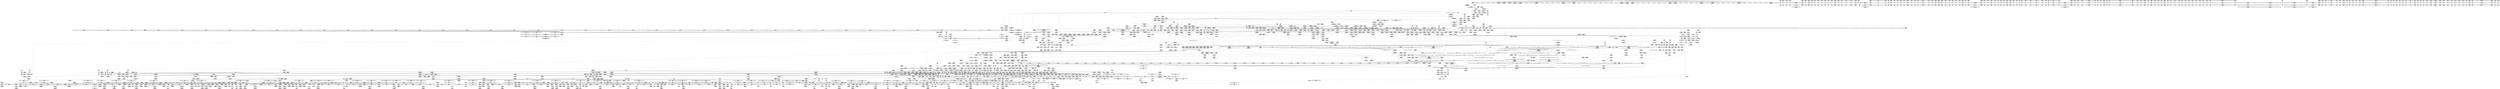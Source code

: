 digraph {
	CE0x65d70a0 [shape=record,shape=Mrecord,label="{CE0x65d70a0|tomoyo_mkdev_perm:param12|security/tomoyo/file.c,864|*SummSink*}"]
	CE0x7f3b7e0 [shape=record,shape=Mrecord,label="{CE0x7f3b7e0|i32_50|*Constant*|*SummSource*}"]
	CE0x5557170 [shape=record,shape=Mrecord,label="{CE0x5557170|tomoyo_get_mode:arrayidx8|security/tomoyo/util.c,983|*SummSink*}"]
	CE0x462f9f0 [shape=record,shape=Mrecord,label="{CE0x462f9f0|i64*_getelementptr_inbounds_(_5_x_i64_,_5_x_i64_*___llvm_gcov_ctr28130,_i64_0,_i64_0)|*Constant*}"]
	CE0x5397cc0 [shape=record,shape=Mrecord,label="{CE0x5397cc0|tomoyo_domain:tmp15|security/tomoyo/common.h,1205|*SummSink*}"]
	CE0x7c5e300 [shape=record,shape=Mrecord,label="{CE0x7c5e300|tomoyo_init_request_info:profile3|security/tomoyo/util.c,1008|*SummSource*}"]
	CE0x471b840 [shape=record,shape=Mrecord,label="{CE0x471b840|i32_-1|*Constant*|*SummSink*}"]
	CE0x624ac30 [shape=record,shape=Mrecord,label="{CE0x624ac30|tomoyo_audit_mkdev_log:idxprom1|security/tomoyo/file.c,197|*SummSource*}"]
	CE0x56f65f0 [shape=record,shape=Mrecord,label="{CE0x56f65f0|tomoyo_const_part_length:tmp34|security/tomoyo/util.c,642}"]
	CE0x6414510 [shape=record,shape=Mrecord,label="{CE0x6414510|tomoyo_fill_path_info:tmp8|security/tomoyo/util.c,667|*SummSource*}"]
	CE0x6446270 [shape=record,shape=Mrecord,label="{CE0x6446270|tomoyo_fill_path_info:frombool|security/tomoyo/util.c,667}"]
	CE0x56e8cb0 [shape=record,shape=Mrecord,label="{CE0x56e8cb0|tomoyo_const_part_length:tmp27|security/tomoyo/util.c,641}"]
	CE0x67aff50 [shape=record,shape=Mrecord,label="{CE0x67aff50|tomoyo_domain:tmp2}"]
	CE0x63ce0f0 [shape=record,shape=Mrecord,label="{CE0x63ce0f0|tomoyo_get_realpath:tmp|*SummSink*}"]
	CE0x56d5200 [shape=record,shape=Mrecord,label="{CE0x56d5200|rcu_lock_acquire:indirectgoto}"]
	CE0x63c7070 [shape=record,shape=Mrecord,label="{CE0x63c7070|tomoyo_mkdev_perm:tmp9|security/tomoyo/file.c,852|*SummSource*}"]
	CE0x478b1a0 [shape=record,shape=Mrecord,label="{CE0x478b1a0|tomoyo_const_part_length:tmp12|security/tomoyo/util.c,626|*SummSource*}"]
	CE0x6615120 [shape=record,shape=Mrecord,label="{CE0x6615120|tomoyo_const_part_length:tmp39|security/tomoyo/util.c,644|*SummSink*}"]
	CE0x659d600 [shape=record,shape=Mrecord,label="{CE0x659d600|tomoyo_mkdev_perm:filename|security/tomoyo/file.c,861}"]
	CE0x67bd9f0 [shape=record,shape=Mrecord,label="{CE0x67bd9f0|tomoyo_mkdev_perm:tmp24|security/tomoyo/file.c,871}"]
	CE0x6841bc0 [shape=record,shape=Mrecord,label="{CE0x6841bc0|tomoyo_const_part_length:tmp45|security/tomoyo/util.c,645|*SummSource*}"]
	CE0x4730690 [shape=record,shape=Mrecord,label="{CE0x4730690|tomoyo_mkdev_perm:if.end22}"]
	CE0x62de260 [shape=record,shape=Mrecord,label="{CE0x62de260|_call_void_mcount()_#3|*SummSink*}"]
	CE0x492d180 [shape=record,shape=Mrecord,label="{CE0x492d180|_ret_void,_!dbg_!38929|security/tomoyo/util.c,670|*SummSink*}"]
	CE0x6262b80 [shape=record,shape=Mrecord,label="{CE0x6262b80|_call_void_mcount()_#3|*SummSink*}"]
	CE0x7ee4950 [shape=record,shape=Mrecord,label="{CE0x7ee4950|i64*_getelementptr_inbounds_(_2_x_i64_,_2_x_i64_*___llvm_gcov_ctr35,_i64_0,_i64_1)|*Constant*|*SummSink*}"]
	CE0x7d1c2e0 [shape=record,shape=Mrecord,label="{CE0x7d1c2e0|0:_i32,_8:_%struct.srcu_struct_array*,_16:_i32,_20:_i32,_24:_i32,_32:_i8*,_40:_%struct.lock_class_key*,_48:_2_x_%struct.lock_class*_,_64:_i8*,_72:_i32,_80:_i64,_88:_i8,_96:_%struct.callback_head*,_104:_%struct.callback_head**,_112:_%struct.callback_head*,_120:_%struct.callback_head**,_128:_%struct.callback_head*,_136:_%struct.callback_head**,_144:_%struct.callback_head*,_152:_%struct.callback_head**,_160:_i64,_168:_%struct.list_head*,_176:_%struct.list_head*,_184:_void_(%struct.work_struct*)*,_192:_%struct.lock_class_key*,_200:_2_x_%struct.lock_class*_,_216:_i8*,_224:_i32,_232:_i64,_240:_%struct.list_head*,_248:_%struct.list_head*,_256:_i64,_264:_%struct.tvec_base*,_272:_void_(i64)*,_280:_i64,_288:_i32,_292:_i32,_296:_i8*,_304:_16_x_i8_,_320:_%struct.lock_class_key*,_328:_2_x_%struct.lock_class*_,_344:_i8*,_352:_i32,_360:_i64,_368:_%struct.workqueue_struct*,_376:_i32,_384:_%struct.lock_class_key*,_392:_2_x_%struct.lock_class*_,_408:_i8*,_416:_i32,_424:_i64,_:_GCE_tomoyo_ss_global_%struct.srcu_struct_i32_-300,_%struct.srcu_struct_array*_tomoyo_ss_srcu_array,_%struct.spinlock_%union.anon.14_%struct.raw_spinlock_%struct.arch_spinlock_zeroinitializer,_i32_-559067475,_i32_-1,_i8*_inttoptr_(i64_-1_to_i8*),_%struct.lockdep_map_%struct.lock_class_key*_null,_2_x_%struct.lock_class*_zeroinitializer,_i8*_getelementptr_inbounds_(_21_x_i8_,_21_x_i8_*_.str171,_i32_0,_i32_0),_i32_0,_i64_0_,_i8_0,_%struct.rcu_batch_%struct.callback_head*_null,_%struct.callback_head**_bitcast_(i8*_getelementptr_(i8,_i8*_bitcast_(%struct.srcu_struct*_tomoyo_ss_to_i8*),_i64_96)_to_%struct.callback_head**)_,_%struct.rcu_batch_%struct.callback_head*_null,_%struct.callback_head**_bitcast_(i8*_getelementptr_(i8,_i8*_bitcast_(%struct.srcu_struct*_tomoyo_ss_to_i8*),_i64_112)_to_%struct.callback_head**)_,_%struct.rcu_batch_%struct.callback_head*_null,_%struct.callback_head**_bitcast_(i8*_getelementptr_(i8,_i8*_bitcast_(%struct.srcu_struct*_tomoyo_ss_to_i8*),_i64_128)_to_%struct.callback_head**)_,_%struct.rcu_batch_%struct.callback_head*_null,_%struct.callback_head**_bitcast_(i8*_getelementptr_(i8,_i8*_bitcast_(%struct.srcu_struct*_tomoyo_ss_to_i8*),_i64_144)_to_%struct.callback_head**)_,_%struct.delayed_work_%struct.work_struct_%struct.atomic64_t_i64_137438953424_,_%struct.list_head_%struct.list_head*_bitcast_(i8*_getelementptr_(i8,_i8*_bitcast_(%struct.srcu_struct*_tomoyo_ss_to_i8*),_i64_168)_to_%struct.list_head*),_%struct.list_head*_bitcast_(i8*_getelementptr_(i8,_i8*_bitcast_(%struct.srcu_struct*_tomoyo_ss_to_i8*),_i64_168)_to_%struct.list_head*)_,_void_(%struct.work_struct*)*_process_srcu,_%struct.lockdep_map_%struct.lock_class_key*_bitcast_(i8*_getelementptr_(i8,_i8*_bitcast_(%struct.srcu_struct*_tomoyo_ss_to_i8*),_i64_160)_to_%struct.lock_class_key*),_2_x_%struct.lock_class*_zeroinitializer,_i8*_getelementptr_inbounds_(_22_x_i8_,_22_x_i8_*_.str1172,_i32_0,_i32_0),_i32_0,_i64_0_,_%struct.timer_list_%struct.list_head_%struct.list_head*_null,_%struct.list_head*_inttoptr_(i64_1953723489_to_%struct.list_head*)_,_i64_0,_%struct.tvec_base*_bitcast_(i8*_getelementptr_(i8,_i8*_bitcast_(%struct.tvec_base*_boot_tvec_bases_to_i8*),_i64_2)_to_%struct.tvec_base*),_void_(i64)*_delayed_work_timer_fn,_i64_ptrtoint_(i8*_getelementptr_(i8,_i8*_bitcast_(%struct.srcu_struct*_tomoyo_ss_to_i8*),_i64_160)_to_i64),_i32_-1,_i32_0,_i8*_null,_16_x_i8_zeroinitializer,_%struct.lockdep_map_%struct.lock_class_key*_bitcast_(_29_x_i8_*_.str2173_to_%struct.lock_class_key*),_2_x_%struct.lock_class*_zeroinitializer,_i8*_getelementptr_inbounds_(_29_x_i8_,_29_x_i8_*_.str2173,_i32_0,_i32_0),_i32_0,_i64_0_,_%struct.workqueue_struct*_null,_i32_0_,_%struct.lockdep_map_%struct.lock_class_key*_null,_2_x_%struct.lock_class*_zeroinitializer,_i8*_getelementptr_inbounds_(_10_x_i8_,_10_x_i8_*_.str3174,_i32_0,_i32_0),_i32_0,_i64_0_,_align_8:_elem_0:default:}"]
	CE0x54fb000 [shape=record,shape=Mrecord,label="{CE0x54fb000|GLOBAL:tomoyo_domain.__warned|Global_var:tomoyo_domain.__warned|*SummSink*}"]
	CE0x64fc260 [shape=record,shape=Mrecord,label="{CE0x64fc260|new_decode_dev:dev|Function::new_decode_dev&Arg::dev::}"]
	CE0x46eabd0 [shape=record,shape=Mrecord,label="{CE0x46eabd0|i64*_getelementptr_inbounds_(_5_x_i64_,_5_x_i64_*___llvm_gcov_ctr32134,_i64_0,_i64_4)|*Constant*|*SummSource*}"]
	CE0x48ba920 [shape=record,shape=Mrecord,label="{CE0x48ba920|GLOBAL:tomoyo_read_lock|*Constant*}"]
	CE0x641d1c0 [shape=record,shape=Mrecord,label="{CE0x641d1c0|i64*_getelementptr_inbounds_(_2_x_i64_,_2_x_i64_*___llvm_gcov_ctr53148,_i64_0,_i64_0)|*Constant*|*SummSink*}"]
	CE0x7d15200 [shape=record,shape=Mrecord,label="{CE0x7d15200|i64*_getelementptr_inbounds_(_11_x_i64_,_11_x_i64_*___llvm_gcov_ctr54147,_i64_0,_i64_0)|*Constant*|*SummSource*}"]
	CE0x67b04e0 [shape=record,shape=Mrecord,label="{CE0x67b04e0|i64*_getelementptr_inbounds_(_12_x_i64_,_12_x_i64_*___llvm_gcov_ctr31133,_i64_0,_i64_6)|*Constant*|*SummSink*}"]
	CE0x556eab0 [shape=record,shape=Mrecord,label="{CE0x556eab0|tomoyo_get_mode:cmp11|security/tomoyo/util.c,985|*SummSink*}"]
	CE0x54b95a0 [shape=record,shape=Mrecord,label="{CE0x54b95a0|i64*_getelementptr_inbounds_(_11_x_i64_,_11_x_i64_*___llvm_gcov_ctr54147,_i64_0,_i64_0)|*Constant*}"]
	CE0x659c050 [shape=record,shape=Mrecord,label="{CE0x659c050|tomoyo_audit_mkdev_log:tmp|*SummSource*}"]
	CE0x53a10d0 [shape=record,shape=Mrecord,label="{CE0x53a10d0|tomoyo_const_part_length:conv14|security/tomoyo/util.c,641|*SummSink*}"]
	CE0x7d1c690 [shape=record,shape=Mrecord,label="{CE0x7d1c690|tomoyo_domain:tmp9|security/tomoyo/common.h,1205|*SummSource*}"]
	CE0x54d9060 [shape=record,shape=Mrecord,label="{CE0x54d9060|tomoyo_const_part_length:incdec.ptr|security/tomoyo/util.c,626|*SummSource*}"]
	CE0x47bf1a0 [shape=record,shape=Mrecord,label="{CE0x47bf1a0|tomoyo_audit_mkdev_log:idxprom|security/tomoyo/file.c,198|*SummSink*}"]
	CE0x54a5790 [shape=record,shape=Mrecord,label="{CE0x54a5790|tomoyo_get_mode:tmp15|security/tomoyo/util.c,983|*SummSource*}"]
	CE0x6655b20 [shape=record,shape=Mrecord,label="{CE0x6655b20|tomoyo_fill_path_info:bb|*SummSource*}"]
	CE0x62db9b0 [shape=record,shape=Mrecord,label="{CE0x62db9b0|_call_void_mcount()_#3|*SummSource*}"]
	CE0x67c7210 [shape=record,shape=Mrecord,label="{CE0x67c7210|tomoyo_mkdev_perm:conv|security/tomoyo/file.c,871|*SummSink*}"]
	CE0x66d3f00 [shape=record,shape=Mrecord,label="{CE0x66d3f00|tomoyo_fill_path_info:land.rhs}"]
	CE0x634bc10 [shape=record,shape=Mrecord,label="{CE0x634bc10|tomoyo_fill_path_info:tmp10|*SummSource*}"]
	CE0x65830a0 [shape=record,shape=Mrecord,label="{CE0x65830a0|_ret_%struct.task_struct*_%tmp4,_!dbg_!38905|./arch/x86/include/asm/current.h,14|*SummSource*}"]
	CE0x6264fe0 [shape=record,shape=Mrecord,label="{CE0x6264fe0|0:_i8*,_array:_GCRE_tomoyo_mac_keywords_external_constant_42_x_i8*_:_elem_25::|security/tomoyo/file.c,197}"]
	CE0x7ca3e70 [shape=record,shape=Mrecord,label="{CE0x7ca3e70|i64*_getelementptr_inbounds_(_31_x_i64_,_31_x_i64_*___llvm_gcov_ctr43150,_i64_0,_i64_4)|*Constant*}"]
	CE0x542f4c0 [shape=record,shape=Mrecord,label="{CE0x542f4c0|GLOBAL:tomoyo_domain.__warned|Global_var:tomoyo_domain.__warned}"]
	CE0x48fa790 [shape=record,shape=Mrecord,label="{CE0x48fa790|0:_i8,_array:_GCRE_tomoyo_index2category_constant_39_x_i8_c_00_00_00_00_00_00_00_00_00_00_00_00_00_00_00_00_00_00_00_00_00_00_00_01_01_01_01_01_01_01_01_01_01_01_01_01_01_01_02_,_align_16:_elem_24::|security/tomoyo/util.c,983}"]
	CE0x53982d0 [shape=record,shape=Mrecord,label="{CE0x53982d0|i64*_getelementptr_inbounds_(_2_x_i64_,_2_x_i64_*___llvm_gcov_ctr23,_i64_0,_i64_0)|*Constant*|*SummSink*}"]
	CE0x54d9420 [shape=record,shape=Mrecord,label="{CE0x54d9420|tomoyo_domain:tmp10|security/tomoyo/common.h,1205|*SummSink*}"]
	CE0x7f79860 [shape=record,shape=Mrecord,label="{CE0x7f79860|tomoyo_domain:tmp14|security/tomoyo/common.h,1205}"]
	CE0x48a1220 [shape=record,shape=Mrecord,label="{CE0x48a1220|0:_i8*,_8:_i32,_12:_i16,_14:_i8,_15:_i8,_:_SCMRE_15,16_|*MultipleSource*|security/tomoyo/file.c, 849|Function::tomoyo_get_realpath&Arg::buf::|security/tomoyo/file.c,868}"]
	CE0x6373830 [shape=record,shape=Mrecord,label="{CE0x6373830|tomoyo_init_request_info:tmp9|security/tomoyo/util.c,1006}"]
	CE0x54aa350 [shape=record,shape=Mrecord,label="{CE0x54aa350|i64_19|*Constant*|*SummSink*}"]
	CE0x67bd470 [shape=record,shape=Mrecord,label="{CE0x67bd470|tomoyo_mkdev_perm:tmp22|security/tomoyo/file.c,871|*SummSource*}"]
	CE0x6405110 [shape=record,shape=Mrecord,label="{CE0x6405110|i64*_getelementptr_inbounds_(_31_x_i64_,_31_x_i64_*___llvm_gcov_ctr43150,_i64_0,_i64_30)|*Constant*}"]
	CE0x474b5a0 [shape=record,shape=Mrecord,label="{CE0x474b5a0|tomoyo_fill_path_info:tobool|security/tomoyo/util.c,667|*SummSink*}"]
	CE0x542c2c0 [shape=record,shape=Mrecord,label="{CE0x542c2c0|i64*_getelementptr_inbounds_(_11_x_i64_,_11_x_i64_*___llvm_gcov_ctr54147,_i64_0,_i64_9)|*Constant*|*SummSource*}"]
	CE0x56d2a80 [shape=record,shape=Mrecord,label="{CE0x56d2a80|0:_i8*,_8:_i32,_12:_i16,_14:_i8,_15:_i8,_:_SCMRE_12,14_|*MultipleSource*|security/tomoyo/file.c, 849|Function::tomoyo_get_realpath&Arg::buf::|security/tomoyo/file.c,868}"]
	CE0x6568e60 [shape=record,shape=Mrecord,label="{CE0x6568e60|srcu_read_lock:tmp|*SummSink*}"]
	CE0x66ea600 [shape=record,shape=Mrecord,label="{CE0x66ea600|tomoyo_audit_mkdev_log:filename|security/tomoyo/file.c,199|*SummSink*}"]
	"CONST[source:1(input),value:2(dynamic)][purpose:{object}][SrcIdx:20]"
	CE0x63c6f00 [shape=record,shape=Mrecord,label="{CE0x63c6f00|i64*_getelementptr_inbounds_(_12_x_i64_,_12_x_i64_*___llvm_gcov_ctr12,_i64_0,_i64_3)|*Constant*}"]
	CE0x65fff10 [shape=record,shape=Mrecord,label="{CE0x65fff10|tomoyo_mkdev_perm:param12|security/tomoyo/file.c,864}"]
	CE0x7f31f00 [shape=record,shape=Mrecord,label="{CE0x7f31f00|tomoyo_get_realpath:return|*SummSource*}"]
	CE0x5472df0 [shape=record,shape=Mrecord,label="{CE0x5472df0|0:_i8,_array:_GCRE_tomoyo_index2category_constant_39_x_i8_c_00_00_00_00_00_00_00_00_00_00_00_00_00_00_00_00_00_00_00_00_00_00_00_01_01_01_01_01_01_01_01_01_01_01_01_01_01_01_02_,_align_16:_elem_32::|security/tomoyo/util.c,983}"]
	CE0x630bf80 [shape=record,shape=Mrecord,label="{CE0x630bf80|0:_%struct.tomoyo_obj_info*,_16:_%struct.tomoyo_domain_info*,_24:_%struct.tomoyo_path_info*,_32:_i32,_36:_i32,_40:_i32,_44:_i8,_72:_i8,_75:_i8,_76:_i8,_77:_i8,_:_SCMRE_27,28_}"]
	CE0x4996c20 [shape=record,shape=Mrecord,label="{CE0x4996c20|tomoyo_const_part_length:incdec.ptr10|security/tomoyo/util.c,640}"]
	CE0x53af700 [shape=record,shape=Mrecord,label="{CE0x53af700|tomoyo_mkdev_perm:if.end|*SummSource*}"]
	CE0x7cd4f20 [shape=record,shape=Mrecord,label="{CE0x7cd4f20|tomoyo_get_realpath:tmp7|security/tomoyo/file.c,152|*SummSink*}"]
	CE0x4756130 [shape=record,shape=Mrecord,label="{CE0x4756130|tomoyo_mkdev_perm:if.end22|*SummSink*}"]
	CE0x6721b80 [shape=record,shape=Mrecord,label="{CE0x6721b80|tomoyo_const_part_length:tmp41|security/tomoyo/util.c,644}"]
	CE0x54aaa20 [shape=record,shape=Mrecord,label="{CE0x54aaa20|i1_true|*Constant*}"]
	CE0x7dec660 [shape=record,shape=Mrecord,label="{CE0x7dec660|_call_void_mcount()_#3|*SummSink*}"]
	CE0x48bfd90 [shape=record,shape=Mrecord,label="{CE0x48bfd90|tomoyo_get_mode:tmp}"]
	CE0x64fc4a0 [shape=record,shape=Mrecord,label="{CE0x64fc4a0|new_decode_dev:dev|Function::new_decode_dev&Arg::dev::|*SummSource*}"]
	CE0x634bba0 [shape=record,shape=Mrecord,label="{CE0x634bba0|tomoyo_fill_path_info:tmp10}"]
	CE0x54ea010 [shape=record,shape=Mrecord,label="{CE0x54ea010|128:_i8*,_1208:_%struct.file*,_:_CMRE_32,33_}"]
	CE0x48fa170 [shape=record,shape=Mrecord,label="{CE0x48fa170|tomoyo_fill_path_info:tmp5|security/tomoyo/util.c,667}"]
	CE0x47dd000 [shape=record,shape=Mrecord,label="{CE0x47dd000|tomoyo_get_mode:tmp11|security/tomoyo/util.c,982|*SummSink*}"]
	CE0x6342ca0 [shape=record,shape=Mrecord,label="{CE0x6342ca0|tomoyo_get_realpath:tmp5|security/tomoyo/file.c,151|*SummSink*}"]
	CE0x7c2bb10 [shape=record,shape=Mrecord,label="{CE0x7c2bb10|tomoyo_read_unlock:tmp1|*SummSink*}"]
	CE0x47de290 [shape=record,shape=Mrecord,label="{CE0x47de290|__llvm_gcov_indirect_counter_increment114:tmp1}"]
	CE0x7f79960 [shape=record,shape=Mrecord,label="{CE0x7f79960|tomoyo_domain:tmp14|security/tomoyo/common.h,1205|*SummSource*}"]
	CE0x633b6b0 [shape=record,shape=Mrecord,label="{CE0x633b6b0|i64*_getelementptr_inbounds_(_6_x_i64_,_6_x_i64_*___llvm_gcov_ctr25,_i64_0,_i64_0)|*Constant*}"]
	CE0x48bf300 [shape=record,shape=Mrecord,label="{CE0x48bf300|rcu_lock_acquire:map|Function::rcu_lock_acquire&Arg::map::|*SummSink*}"]
	CE0x685ab00 [shape=record,shape=Mrecord,label="{CE0x685ab00|tomoyo_mkdev_perm:tmp33|security/tomoyo/file.c,874}"]
	CE0x66c2e20 [shape=record,shape=Mrecord,label="{CE0x66c2e20|GLOBAL:current_task|Global_var:current_task}"]
	CE0x6769860 [shape=record,shape=Mrecord,label="{CE0x6769860|i64_8|*Constant*}"]
	CE0x66120a0 [shape=record,shape=Mrecord,label="{CE0x66120a0|tomoyo_const_part_length:cmp21|security/tomoyo/util.c,644}"]
	CE0x65ab080 [shape=record,shape=Mrecord,label="{CE0x65ab080|tomoyo_mkdev_perm:param9|security/tomoyo/file.c,863|*SummSource*}"]
	CE0x54b7130 [shape=record,shape=Mrecord,label="{CE0x54b7130|128:_i8*,_1208:_%struct.file*,_:_CMRE_21,22_}"]
	CE0x61c8d40 [shape=record,shape=Mrecord,label="{CE0x61c8d40|tomoyo_const_part_length:tmp13|security/tomoyo/util.c,626|*SummSink*}"]
	CE0x668c550 [shape=record,shape=Mrecord,label="{CE0x668c550|tomoyo_audit_mkdev_log:tmp10|security/tomoyo/file.c,200|*SummSource*}"]
	CE0x6666d50 [shape=record,shape=Mrecord,label="{CE0x6666d50|0:_i8*,_array:_GCRE_tomoyo_mac_keywords_external_constant_42_x_i8*_:_elem_33::|security/tomoyo/file.c,197}"]
	CE0x7c5e170 [shape=record,shape=Mrecord,label="{CE0x7c5e170|i32_8|*Constant*}"]
	CE0x649f910 [shape=record,shape=Mrecord,label="{CE0x649f910|tomoyo_const_part_length:tmp37|security/tomoyo/util.c,644|*SummSource*}"]
	CE0x556a500 [shape=record,shape=Mrecord,label="{CE0x556a500|COLLAPSED:_GCMRE___llvm_gcov_ctr12_internal_global_12_x_i64_zeroinitializer:_elem_0:default:}"]
	CE0x66e3050 [shape=record,shape=Mrecord,label="{CE0x66e3050|tomoyo_audit_mkdev_log:tmp11|security/tomoyo/file.c,201|*SummSink*}"]
	CE0x55a6410 [shape=record,shape=Mrecord,label="{CE0x55a6410|tomoyo_get_mode:tmp20|security/tomoyo/util.c,985|*SummSource*}"]
	CE0x63bdff0 [shape=record,shape=Mrecord,label="{CE0x63bdff0|tomoyo_fill_path_info:tmp9|security/tomoyo/util.c,667}"]
	CE0x542f860 [shape=record,shape=Mrecord,label="{CE0x542f860|tomoyo_get_mode:tmp8|security/tomoyo/util.c,979|*SummSink*}"]
	CE0x57022a0 [shape=record,shape=Mrecord,label="{CE0x57022a0|new_decode_dev:and3|include/linux/kdev_t.h,53|*SummSource*}"]
	CE0x7d08b80 [shape=record,shape=Mrecord,label="{CE0x7d08b80|128:_i8*,_1208:_%struct.file*,_:_CMRE_40,41_}"]
	CE0x6711a10 [shape=record,shape=Mrecord,label="{CE0x6711a10|tomoyo_fill_path_info:frombool|security/tomoyo/util.c,667|*SummSink*}"]
	CE0x55eee30 [shape=record,shape=Mrecord,label="{CE0x55eee30|tomoyo_mkdev_perm:if.end17|*SummSink*}"]
	CE0x7d2bdc0 [shape=record,shape=Mrecord,label="{CE0x7d2bdc0|GLOBAL:full_name_hash|*Constant*|*SummSource*}"]
	CE0x63a6c60 [shape=record,shape=Mrecord,label="{CE0x63a6c60|tomoyo_fill_path_info:land.end|*SummSource*}"]
	CE0x545ddd0 [shape=record,shape=Mrecord,label="{CE0x545ddd0|tomoyo_mkdev_perm:tmp7|security/tomoyo/file.c,852|*SummSource*}"]
	CE0x62ebb50 [shape=record,shape=Mrecord,label="{CE0x62ebb50|_call_void_mcount()_#3|*SummSource*}"]
	CE0x4806ea0 [shape=record,shape=Mrecord,label="{CE0x4806ea0|__llvm_gcov_indirect_counter_increment114:bb|*SummSource*}"]
	CE0x49542c0 [shape=record,shape=Mrecord,label="{CE0x49542c0|i64*_getelementptr_inbounds_(_2_x_i64_,_2_x_i64_*___llvm_gcov_ctr32,_i64_0,_i64_0)|*Constant*|*SummSource*}"]
	CE0x63b8d30 [shape=record,shape=Mrecord,label="{CE0x63b8d30|tomoyo_get_realpath:tobool|security/tomoyo/file.c,151|*SummSource*}"]
	CE0x57dc300 [shape=record,shape=Mrecord,label="{CE0x57dc300|tomoyo_get_mode:tmp|*SummSource*}"]
	CE0x6583640 [shape=record,shape=Mrecord,label="{CE0x6583640|i32_78|*Constant*|*SummSource*}"]
	CE0x61c9600 [shape=record,shape=Mrecord,label="{CE0x61c9600|tomoyo_const_part_length:lor.lhs.false23|*SummSource*}"]
	CE0x6648320 [shape=record,shape=Mrecord,label="{CE0x6648320|GLOBAL:tomoyo_audit_mkdev_log|*Constant*|*SummSink*}"]
	CE0x659bfe0 [shape=record,shape=Mrecord,label="{CE0x659bfe0|COLLAPSED:_GCMRE___llvm_gcov_ctr37_internal_global_2_x_i64_zeroinitializer:_elem_0:default:}"]
	CE0x7d2ba70 [shape=record,shape=Mrecord,label="{CE0x7d2ba70|GLOBAL:full_name_hash|*Constant*}"]
	CE0x56fff20 [shape=record,shape=Mrecord,label="{CE0x56fff20|new_decode_dev:shl|include/linux/kdev_t.h,54|*SummSource*}"]
	CE0x7d08a40 [shape=record,shape=Mrecord,label="{CE0x7d08a40|128:_i8*,_1208:_%struct.file*,_:_CMRE_39,40_}"]
	"CONST[source:1(input),value:2(dynamic)][purpose:{operation}][SrcIdx:23]"
	CE0x545df40 [shape=record,shape=Mrecord,label="{CE0x545df40|tomoyo_mkdev_perm:tmp7|security/tomoyo/file.c,852|*SummSink*}"]
	CE0x571f230 [shape=record,shape=Mrecord,label="{CE0x571f230|tomoyo_mkdev_perm:cmp|security/tomoyo/file.c,853|*SummSink*}"]
	CE0x47de060 [shape=record,shape=Mrecord,label="{CE0x47de060|__llvm_gcov_indirect_counter_increment114:tmp|*SummSource*}"]
	CE0x5613650 [shape=record,shape=Mrecord,label="{CE0x5613650|GLOBAL:tomoyo_ss|Global_var:tomoyo_ss}"]
	CE0x659b440 [shape=record,shape=Mrecord,label="{CE0x659b440|i32_0|*Constant*}"]
	CE0x5544770 [shape=record,shape=Mrecord,label="{CE0x5544770|i8*_undef|*Constant*}"]
	CE0x66d4180 [shape=record,shape=Mrecord,label="{CE0x66d4180|tomoyo_fill_path_info:tmp|*SummSink*}"]
	CE0x48786c0 [shape=record,shape=Mrecord,label="{CE0x48786c0|tomoyo_fill_path_info:tmp1}"]
	CE0x6195360 [shape=record,shape=Mrecord,label="{CE0x6195360|tomoyo_mkdev_perm:shr|security/tomoyo/file.c,864|*SummSource*}"]
	CE0x66c4600 [shape=record,shape=Mrecord,label="{CE0x66c4600|_call_void_tomoyo_read_unlock(i32_%call1)_#9,_!dbg_!38958|security/tomoyo/file.c,870|*SummSource*}"]
	CE0x66c31d0 [shape=record,shape=Mrecord,label="{CE0x66c31d0|%struct.task_struct*_(%struct.task_struct**)*_asm_movq_%gs:$_1:P_,$0_,_r,im,_dirflag_,_fpsr_,_flags_}"]
	CE0x677d5e0 [shape=record,shape=Mrecord,label="{CE0x677d5e0|tomoyo_audit_mkdev_log:tmp9|security/tomoyo/file.c,200|*SummSink*}"]
	CE0x632ca20 [shape=record,shape=Mrecord,label="{CE0x632ca20|tomoyo_get_mode:call|security/tomoyo/util.c,980|*SummSink*}"]
	CE0x5577e40 [shape=record,shape=Mrecord,label="{CE0x5577e40|tomoyo_init_request_info:tmp7|security/tomoyo/util.c,1005}"]
	CE0x54221b0 [shape=record,shape=Mrecord,label="{CE0x54221b0|128:_i8*,_1208:_%struct.file*,_:_CMRE_112,120_|*MultipleSource*|security/tomoyo/common.h,1205|security/tomoyo/common.h,1205}"]
	CE0x4a17840 [shape=record,shape=Mrecord,label="{CE0x4a17840|tomoyo_const_part_length:tmp31|security/tomoyo/util.c,641}"]
	CE0x7cd8980 [shape=record,shape=Mrecord,label="{CE0x7cd8980|tomoyo_init_request_info:mode5|security/tomoyo/util.c,1011|*SummSource*}"]
	CE0x56140c0 [shape=record,shape=Mrecord,label="{CE0x56140c0|tomoyo_mkdev_perm:cleanup}"]
	CE0x462f600 [shape=record,shape=Mrecord,label="{CE0x462f600|i32_49|*Constant*|*SummSource*}"]
	CE0x46f0850 [shape=record,shape=Mrecord,label="{CE0x46f0850|128:_i8*,_1208:_%struct.file*,_:_CMRE_80,88_|*MultipleSource*|security/tomoyo/common.h,1205|security/tomoyo/common.h,1205}"]
	CE0x5763160 [shape=record,shape=Mrecord,label="{CE0x5763160|tomoyo_get_mode:tmp7|security/tomoyo/util.c,979}"]
	CE0x678c370 [shape=record,shape=Mrecord,label="{CE0x678c370|tomoyo_read_unlock:tmp|*SummSource*}"]
	CE0x6769970 [shape=record,shape=Mrecord,label="{CE0x6769970|tomoyo_mkdev_perm:mode18|security/tomoyo/file.c,871}"]
	CE0x65543b0 [shape=record,shape=Mrecord,label="{CE0x65543b0|tomoyo_audit_mkdev_log:tmp5|security/tomoyo/file.c,198|*SummSource*}"]
	CE0x68452f0 [shape=record,shape=Mrecord,label="{CE0x68452f0|tomoyo_mkdev_perm:retval.0|*SummSource*}"]
	CE0x644d080 [shape=record,shape=Mrecord,label="{CE0x644d080|0:_%struct.tomoyo_obj_info*,_16:_%struct.tomoyo_domain_info*,_24:_%struct.tomoyo_path_info*,_32:_i32,_36:_i32,_40:_i32,_44:_i8,_72:_i8,_75:_i8,_76:_i8,_77:_i8,_:_SCMRE_43,44_}"]
	CE0x62959f0 [shape=record,shape=Mrecord,label="{CE0x62959f0|srcu_read_unlock:idx|Function::srcu_read_unlock&Arg::idx::|*SummSink*}"]
	CE0x56f6420 [shape=record,shape=Mrecord,label="{CE0x56f6420|i64*_getelementptr_inbounds_(_31_x_i64_,_31_x_i64_*___llvm_gcov_ctr43150,_i64_0,_i64_21)|*Constant*|*SummSink*}"]
	CE0x492fa80 [shape=record,shape=Mrecord,label="{CE0x492fa80|tomoyo_const_part_length:cmp12|security/tomoyo/util.c,641|*SummSink*}"]
	CE0x64fbca0 [shape=record,shape=Mrecord,label="{CE0x64fbca0|GLOBAL:new_decode_dev|*Constant*|*SummSource*}"]
	CE0x67bd370 [shape=record,shape=Mrecord,label="{CE0x67bd370|tomoyo_mkdev_perm:tmp22|security/tomoyo/file.c,871}"]
	CE0x61c30e0 [shape=record,shape=Mrecord,label="{CE0x61c30e0|tomoyo_const_part_length:incdec.ptr7|security/tomoyo/util.c,631}"]
	CE0x631d080 [shape=record,shape=Mrecord,label="{CE0x631d080|tomoyo_init_request_info:bb|*SummSink*}"]
	CE0x7ca4020 [shape=record,shape=Mrecord,label="{CE0x7ca4020|tomoyo_const_part_length:tmp8|security/tomoyo/util.c,626|*SummSource*}"]
	CE0x5567f90 [shape=record,shape=Mrecord,label="{CE0x5567f90|tomoyo_get_mode:mode.0|*SummSink*}"]
	CE0x6342380 [shape=record,shape=Mrecord,label="{CE0x6342380|i64*_getelementptr_inbounds_(_2_x_i64_,_2_x_i64_*___llvm_gcov_ctr23,_i64_0,_i64_1)|*Constant*|*SummSource*}"]
	CE0x6685110 [shape=record,shape=Mrecord,label="{CE0x6685110|tomoyo_audit_mkdev_log:tmp6|security/tomoyo/file.c,197|*SummSource*}"]
	CE0x4975f00 [shape=record,shape=Mrecord,label="{CE0x4975f00|VOIDTB_TE:_SCMRE_168,176_|*MultipleSource*|security/tomoyo/file.c, 845|security/tomoyo/file.c,845|security/tomoyo/file.c,845}"]
	CE0x54a59e0 [shape=record,shape=Mrecord,label="{CE0x54a59e0|i64*_getelementptr_inbounds_(_2_x_i64_,_2_x_i64_*___llvm_gcov_ctr32,_i64_0,_i64_1)|*Constant*|*SummSink*}"]
	CE0x4a66bf0 [shape=record,shape=Mrecord,label="{CE0x4a66bf0|tomoyo_audit_mkdev_log:idxprom|security/tomoyo/file.c,198}"]
	CE0x646f770 [shape=record,shape=Mrecord,label="{CE0x646f770|0:_%struct.tomoyo_obj_info*,_16:_%struct.tomoyo_domain_info*,_24:_%struct.tomoyo_path_info*,_32:_i32,_36:_i32,_40:_i32,_44:_i8,_72:_i8,_75:_i8,_76:_i8,_77:_i8,_:_SCMRE_54,55_}"]
	CE0x54dc860 [shape=record,shape=Mrecord,label="{CE0x54dc860|tomoyo_domain:tmp19|security/tomoyo/common.h,1205|*SummSink*}"]
	CE0x56de860 [shape=record,shape=Mrecord,label="{CE0x56de860|tomoyo_const_part_length:tmp19|security/tomoyo/util.c,628|*SummSink*}"]
	CE0x6624670 [shape=record,shape=Mrecord,label="{CE0x6624670|tomoyo_mkdev_perm:name|security/tomoyo/file.c,868|*SummSink*}"]
	CE0x63633a0 [shape=record,shape=Mrecord,label="{CE0x63633a0|tomoyo_const_part_length:tmp2|security/tomoyo/util.c,624}"]
	CE0x649f170 [shape=record,shape=Mrecord,label="{CE0x649f170|i64_23|*Constant*|*SummSource*}"]
	CE0x6553840 [shape=record,shape=Mrecord,label="{CE0x6553840|0:_i8*,_array:_GCRE_tomoyo_mac_keywords_external_constant_42_x_i8*_:_elem_0::|security/tomoyo/file.c,197}"]
	CE0x53aeb40 [shape=record,shape=Mrecord,label="{CE0x53aeb40|tomoyo_mkdev_perm:param14|security/tomoyo/file.c,865|*SummSource*}"]
	CE0x567da00 [shape=record,shape=Mrecord,label="{CE0x567da00|tomoyo_mkdev_perm:path1|security/tomoyo/file.c,845|*SummSink*}"]
	CE0x630c240 [shape=record,shape=Mrecord,label="{CE0x630c240|0:_%struct.tomoyo_obj_info*,_16:_%struct.tomoyo_domain_info*,_24:_%struct.tomoyo_path_info*,_32:_i32,_36:_i32,_40:_i32,_44:_i8,_72:_i8,_75:_i8,_76:_i8,_77:_i8,_:_SCMRE_29,30_}"]
	CE0x5524270 [shape=record,shape=Mrecord,label="{CE0x5524270|tomoyo_mkdev_perm:mkdev15|security/tomoyo/file.c,865}"]
	CE0x7f68150 [shape=record,shape=Mrecord,label="{CE0x7f68150|srcu_read_unlock:dep_map|include/linux/srcu.h,236}"]
	CE0x7d513e0 [shape=record,shape=Mrecord,label="{CE0x7d513e0|VOIDTB_TE:_CE_6368,6376_|*MultipleSource*|security/tomoyo/util.c,1010|Function::tomoyo_get_mode&Arg::ns::}"]
	CE0x7da5b60 [shape=record,shape=Mrecord,label="{CE0x7da5b60|GLOBAL:__llvm_gcov_ctr28130|Global_var:__llvm_gcov_ctr28130|*SummSink*}"]
	CE0x56a6db0 [shape=record,shape=Mrecord,label="{CE0x56a6db0|i32_255|*Constant*|*SummSource*}"]
	CE0x5557060 [shape=record,shape=Mrecord,label="{CE0x5557060|tomoyo_get_mode:arrayidx8|security/tomoyo/util.c,983|*SummSource*}"]
	CE0x62dd8c0 [shape=record,shape=Mrecord,label="{CE0x62dd8c0|tomoyo_read_unlock:tmp3}"]
	CE0x5646b40 [shape=record,shape=Mrecord,label="{CE0x5646b40|tomoyo_domain:entry}"]
	CE0x66ab700 [shape=record,shape=Mrecord,label="{CE0x66ab700|i8*_undef|*Constant*|*SummSource*}"]
	CE0x7ce6180 [shape=record,shape=Mrecord,label="{CE0x7ce6180|i64*_getelementptr_inbounds_(_12_x_i64_,_12_x_i64_*___llvm_gcov_ctr31133,_i64_0,_i64_3)|*Constant*}"]
	CE0x66c46d0 [shape=record,shape=Mrecord,label="{CE0x66c46d0|_call_void_tomoyo_read_unlock(i32_%call1)_#9,_!dbg_!38958|security/tomoyo/file.c,870|*SummSink*}"]
	CE0x653c650 [shape=record,shape=Mrecord,label="{CE0x653c650|i8_3|*Constant*|*SummSink*}"]
	CE0x4905000 [shape=record,shape=Mrecord,label="{CE0x4905000|tomoyo_get_realpath:retval.0|*SummSource*}"]
	CE0x6592300 [shape=record,shape=Mrecord,label="{CE0x6592300|tomoyo_const_part_length:tmp11|security/tomoyo/util.c,626|*SummSink*}"]
	CE0x4776680 [shape=record,shape=Mrecord,label="{CE0x4776680|tomoyo_const_part_length:tmp1|*SummSink*}"]
	CE0x54a9c60 [shape=record,shape=Mrecord,label="{CE0x54a9c60|tomoyo_const_part_length:tmp17|security/tomoyo/util.c,627}"]
	CE0x64fc660 [shape=record,shape=Mrecord,label="{CE0x64fc660|new_decode_dev:dev|Function::new_decode_dev&Arg::dev::|*SummSink*}"]
	CE0x634b710 [shape=record,shape=Mrecord,label="{CE0x634b710|tomoyo_fill_path_info:cmp|security/tomoyo/util.c,667|*SummSink*}"]
	CE0x5397be0 [shape=record,shape=Mrecord,label="{CE0x5397be0|i64*_getelementptr_inbounds_(_11_x_i64_,_11_x_i64_*___llvm_gcov_ctr54147,_i64_0,_i64_8)|*Constant*|*SummSource*}"]
	CE0x6405510 [shape=record,shape=Mrecord,label="{CE0x6405510|tomoyo_const_part_length:tmp52|security/tomoyo/util.c,652|*SummSink*}"]
	CE0x4913ce0 [shape=record,shape=Mrecord,label="{CE0x4913ce0|i64**_getelementptr_inbounds_(_3_x_i64*_,_3_x_i64*_*___llvm_gcda_edge_table44,_i64_0,_i64_2)|*Constant*|*SummSource*}"]
	CE0x632cd60 [shape=record,shape=Mrecord,label="{CE0x632cd60|tomoyo_domain:land.lhs.true2|*SummSink*}"]
	CE0x545e4e0 [shape=record,shape=Mrecord,label="{CE0x545e4e0|tomoyo_mkdev_perm:call1|security/tomoyo/file.c,855|*SummSource*}"]
	CE0x725e550 [shape=record,shape=Mrecord,label="{CE0x725e550|0:_i8,_array:_GCRE_tomoyo_index2category_constant_39_x_i8_c_00_00_00_00_00_00_00_00_00_00_00_00_00_00_00_00_00_00_00_00_00_00_00_01_01_01_01_01_01_01_01_01_01_01_01_01_01_01_02_,_align_16:_elem_8::|security/tomoyo/util.c,983}"]
	CE0x551d580 [shape=record,shape=Mrecord,label="{CE0x551d580|tomoyo_domain:do.end|*SummSink*}"]
	CE0x63bfb20 [shape=record,shape=Mrecord,label="{CE0x63bfb20|GLOBAL:tomoyo_init_request_info|*Constant*|*SummSink*}"]
	CE0x66e37d0 [shape=record,shape=Mrecord,label="{CE0x66e37d0|tomoyo_audit_mkdev_log:mkdev4|security/tomoyo/file.c,199}"]
	CE0x567db50 [shape=record,shape=Mrecord,label="{CE0x567db50|tomoyo_mkdev_perm:tmp5|security/tomoyo/file.c,846|*SummSink*}"]
	CE0x545e8d0 [shape=record,shape=Mrecord,label="{CE0x545e8d0|GLOBAL:tomoyo_read_lock|*Constant*|*SummSource*}"]
	CE0x685a030 [shape=record,shape=Mrecord,label="{CE0x685a030|tomoyo_mkdev_perm:tmp31|security/tomoyo/file.c,874|*SummSource*}"]
	CE0x7c67000 [shape=record,shape=Mrecord,label="{CE0x7c67000|tomoyo_init_request_info:type|security/tomoyo/util.c,1009|*SummSink*}"]
	CE0x6679230 [shape=record,shape=Mrecord,label="{CE0x6679230|tomoyo_mkdev_perm:error.0|*SummSource*}"]
	CE0x6712460 [shape=record,shape=Mrecord,label="{CE0x6712460|tomoyo_fill_path_info:conv7|security/tomoyo/util.c,668}"]
	CE0x7d7fee0 [shape=record,shape=Mrecord,label="{CE0x7d7fee0|rcu_lock_release:indirectgoto|*SummSource*}"]
	CE0x651fd30 [shape=record,shape=Mrecord,label="{CE0x651fd30|rcu_lock_release:tmp3|*SummSource*}"]
	CE0x62592f0 [shape=record,shape=Mrecord,label="{CE0x62592f0|rcu_lock_acquire:tmp5|include/linux/rcupdate.h,418}"]
	CE0x471a570 [shape=record,shape=Mrecord,label="{CE0x471a570|tomoyo_get_realpath:entry|*SummSource*}"]
	CE0x6841a20 [shape=record,shape=Mrecord,label="{CE0x6841a20|tomoyo_const_part_length:tmp45|security/tomoyo/util.c,645}"]
	CE0x46300a0 [shape=record,shape=Mrecord,label="{CE0x46300a0|i64*_getelementptr_inbounds_(_2_x_i64_,_2_x_i64_*___llvm_gcov_ctr37,_i64_0,_i64_1)|*Constant*|*SummSink*}"]
	CE0x7f68690 [shape=record,shape=Mrecord,label="{CE0x7f68690|i32_47|*Constant*|*SummSink*}"]
	CE0x6857450 [shape=record,shape=Mrecord,label="{CE0x6857450|i64*_getelementptr_inbounds_(_31_x_i64_,_31_x_i64_*___llvm_gcov_ctr43150,_i64_0,_i64_27)|*Constant*}"]
	CE0x55247f0 [shape=record,shape=Mrecord,label="{CE0x55247f0|tomoyo_init_request_info:domain.addr.0|*SummSource*}"]
	CE0x479ca80 [shape=record,shape=Mrecord,label="{CE0x479ca80|tomoyo_mkdev_perm:path|Function::tomoyo_mkdev_perm&Arg::path::}"]
	CE0x546bc20 [shape=record,shape=Mrecord,label="{CE0x546bc20|128:_i8*,_1208:_%struct.file*,_:_CMRE_16,20_|*MultipleSource*|security/tomoyo/common.h,1205|security/tomoyo/common.h,1205}"]
	CE0x637c870 [shape=record,shape=Mrecord,label="{CE0x637c870|tomoyo_get_mode:conv15|security/tomoyo/util.c,987|*SummSink*}"]
	CE0x5716ba0 [shape=record,shape=Mrecord,label="{CE0x5716ba0|tomoyo_get_mode:default_config|security/tomoyo/util.c,986|*SummSource*}"]
	CE0x5771ae0 [shape=record,shape=Mrecord,label="{CE0x5771ae0|tomoyo_fill_path_info:cmp8|security/tomoyo/util.c,668}"]
	CE0x46f05f0 [shape=record,shape=Mrecord,label="{CE0x46f05f0|128:_i8*,_1208:_%struct.file*,_:_CMRE_72,80_|*MultipleSource*|security/tomoyo/common.h,1205|security/tomoyo/common.h,1205}"]
	CE0x63f51c0 [shape=record,shape=Mrecord,label="{CE0x63f51c0|srcu_read_unlock:bb|*SummSink*}"]
	CE0x63bfe20 [shape=record,shape=Mrecord,label="{CE0x63bfe20|tomoyo_init_request_info:tmp10|security/tomoyo/util.c,1006}"]
	CE0x7d68320 [shape=record,shape=Mrecord,label="{CE0x7d68320|tomoyo_domain:cred|security/tomoyo/common.h,1205|*SummSink*}"]
	CE0x49964e0 [shape=record,shape=Mrecord,label="{CE0x49964e0|i32_92|*Constant*|*SummSink*}"]
	CE0x56e9010 [shape=record,shape=Mrecord,label="{CE0x56e9010|tomoyo_const_part_length:tmp27|security/tomoyo/util.c,641|*SummSource*}"]
	CE0x4948f10 [shape=record,shape=Mrecord,label="{CE0x4948f10|COLLAPSED:_GCMRE___llvm_gcov_ctr32_internal_global_2_x_i64_zeroinitializer:_elem_0:default:}"]
	CE0x48c9250 [shape=record,shape=Mrecord,label="{CE0x48c9250|tomoyo_mkdev_perm:tmp2|security/tomoyo/file.c,844|*SummSink*}"]
	CE0x5421fd0 [shape=record,shape=Mrecord,label="{CE0x5421fd0|128:_i8*,_1208:_%struct.file*,_:_CMRE_104,112_|*MultipleSource*|security/tomoyo/common.h,1205|security/tomoyo/common.h,1205}"]
	CE0x542c410 [shape=record,shape=Mrecord,label="{CE0x542c410|tomoyo_domain:tmp18|security/tomoyo/common.h,1205}"]
	CE0x7cb37d0 [shape=record,shape=Mrecord,label="{CE0x7cb37d0|tomoyo_init_request_info:conv|security/tomoyo/util.c,1010}"]
	CE0x4891780 [shape=record,shape=Mrecord,label="{CE0x4891780|tomoyo_get_mode:tobool|security/tomoyo/util.c,978|*SummSource*}"]
	CE0x63a6850 [shape=record,shape=Mrecord,label="{CE0x63a6850|tomoyo_fill_path_info:tmp3|security/tomoyo/util.c,667}"]
	CE0x7cb4670 [shape=record,shape=Mrecord,label="{CE0x7cb4670|tomoyo_get_mode:tmp7|security/tomoyo/util.c,979|*SummSource*}"]
	CE0x629eac0 [shape=record,shape=Mrecord,label="{CE0x629eac0|0:_i8*,_array:_GCRE_tomoyo_mac_keywords_external_constant_42_x_i8*_:_elem_23::|security/tomoyo/file.c,197}"]
	CE0x64ec070 [shape=record,shape=Mrecord,label="{CE0x64ec070|i64*_getelementptr_inbounds_(_4_x_i64_,_4_x_i64_*___llvm_gcov_ctr33,_i64_0,_i64_3)|*Constant*|*SummSink*}"]
	CE0x4a7bde0 [shape=record,shape=Mrecord,label="{CE0x4a7bde0|0:_%struct.tomoyo_obj_info*,_16:_%struct.tomoyo_domain_info*,_24:_%struct.tomoyo_path_info*,_32:_i32,_36:_i32,_40:_i32,_44:_i8,_72:_i8,_75:_i8,_76:_i8,_77:_i8,_:_SCMRE_24,25_}"]
	CE0x53c5ae0 [shape=record,shape=Mrecord,label="{CE0x53c5ae0|tomoyo_const_part_length:tmp35|security/tomoyo/util.c,643|*SummSource*}"]
	CE0x47cbe40 [shape=record,shape=Mrecord,label="{CE0x47cbe40|tomoyo_get_realpath:path|Function::tomoyo_get_realpath&Arg::path::}"]
	CE0x541fbf0 [shape=record,shape=Mrecord,label="{CE0x541fbf0|tomoyo_domain:tmp21|security/tomoyo/common.h,1205|*SummSink*}"]
	CE0x66e3a50 [shape=record,shape=Mrecord,label="{CE0x66e3a50|tomoyo_audit_mkdev_log:filename|security/tomoyo/file.c,199}"]
	CE0x668c020 [shape=record,shape=Mrecord,label="{CE0x668c020|tomoyo_audit_mkdev_log:minor|security/tomoyo/file.c,201|*SummSink*}"]
	CE0x6371210 [shape=record,shape=Mrecord,label="{CE0x6371210|GLOBAL:__llvm_gcov_ctr31133|Global_var:__llvm_gcov_ctr31133|*SummSink*}"]
	CE0x67121c0 [shape=record,shape=Mrecord,label="{CE0x67121c0|tomoyo_fill_path_info:tmp13|*LoadInst*|security/tomoyo/util.c,668|*SummSource*}"]
	CE0x486feb0 [shape=record,shape=Mrecord,label="{CE0x486feb0|tomoyo_mkdev_perm:tmp6|security/tomoyo/file.c,846|*SummSink*}"]
	CE0x7e9bd50 [shape=record,shape=Mrecord,label="{CE0x7e9bd50|i64*_getelementptr_inbounds_(_2_x_i64_,_2_x_i64_*___llvm_gcov_ctr35,_i64_0,_i64_0)|*Constant*|*SummSink*}"]
	CE0x48a45f0 [shape=record,shape=Mrecord,label="{CE0x48a45f0|_ret_i32_%call,_!dbg_!38902|security/tomoyo/common.h,1097|*SummSource*}"]
	CE0x7dfd9f0 [shape=record,shape=Mrecord,label="{CE0x7dfd9f0|new_decode_dev:tmp3|*SummSink*}"]
	CE0x4743b50 [shape=record,shape=Mrecord,label="{CE0x4743b50|i64_ptrtoint_(i8*_blockaddress(_rcu_lock_acquire,_%__here)_to_i64)|*Constant*|*SummSink*}"]
	CE0x56224b0 [shape=record,shape=Mrecord,label="{CE0x56224b0|_ret_i32_%call,_!dbg_!38907|include/linux/srcu.h,223|*SummSink*}"]
	CE0x6758ba0 [shape=record,shape=Mrecord,label="{CE0x6758ba0|tomoyo_audit_mkdev_log:mode|security/tomoyo/file.c,200}"]
	CE0x571efe0 [shape=record,shape=Mrecord,label="{CE0x571efe0|tomoyo_init_request_info:if.end|*SummSource*}"]
	CE0x564a5e0 [shape=record,shape=Mrecord,label="{CE0x564a5e0|tomoyo_const_part_length:conv2|security/tomoyo/util.c,627|*SummSource*}"]
	CE0x68009d0 [shape=record,shape=Mrecord,label="{CE0x68009d0|i64*_getelementptr_inbounds_(_4_x_i64_,_4_x_i64_*___llvm_gcov_ctr33,_i64_0,_i64_2)|*Constant*|*SummSink*}"]
	CE0x66e3900 [shape=record,shape=Mrecord,label="{CE0x66e3900|tomoyo_audit_mkdev_log:mkdev4|security/tomoyo/file.c,199|*SummSink*}"]
	CE0x677d4d0 [shape=record,shape=Mrecord,label="{CE0x677d4d0|tomoyo_audit_mkdev_log:tmp9|security/tomoyo/file.c,200|*SummSource*}"]
	CE0x5646c10 [shape=record,shape=Mrecord,label="{CE0x5646c10|tomoyo_mkdev_perm:entry|*SummSink*}"]
	CE0x474b220 [shape=record,shape=Mrecord,label="{CE0x474b220|tomoyo_fill_path_info:tobool|security/tomoyo/util.c,667}"]
	CE0x545e3c0 [shape=record,shape=Mrecord,label="{CE0x545e3c0|tomoyo_init_request_info:tmp3|security/tomoyo/util.c,1004|*SummSink*}"]
	CE0x7ddda40 [shape=record,shape=Mrecord,label="{CE0x7ddda40|srcu_read_lock:tmp3|*SummSink*}"]
	CE0x7f11870 [shape=record,shape=Mrecord,label="{CE0x7f11870|GLOBAL:__llvm_gcov_ctr25|Global_var:__llvm_gcov_ctr25|*SummSink*}"]
	CE0x462f6d0 [shape=record,shape=Mrecord,label="{CE0x462f6d0|i32_49|*Constant*|*SummSink*}"]
	CE0x4948cc0 [shape=record,shape=Mrecord,label="{CE0x4948cc0|i64*_getelementptr_inbounds_(_2_x_i64_,_2_x_i64_*___llvm_gcov_ctr32,_i64_0,_i64_0)|*Constant*|*SummSink*}"]
	CE0x5569be0 [shape=record,shape=Mrecord,label="{CE0x5569be0|40:_%struct.tomoyo_policy_namespace*,_48:_i8,_:_GCRE_tomoyo_kernel_domain_external_global_%struct.tomoyo_domain_info_40,48_|*MultipleSource*|security/tomoyo/util.c,1005|security/tomoyo/util.c,1007|Function::tomoyo_init_request_info&Arg::domain::}"]
	CE0x7cb5260 [shape=record,shape=Mrecord,label="{CE0x7cb5260|GLOBAL:rcu_lock_release|*Constant*|*SummSource*}"]
	"CONST[source:0(mediator),value:1(k-static)][purpose:{operation}][SrcIdx:22]"
	CE0x7f1a9b0 [shape=record,shape=Mrecord,label="{CE0x7f1a9b0|%struct.lockdep_map*_null|*Constant*|*SummSource*}"]
	CE0x6624ca0 [shape=record,shape=Mrecord,label="{CE0x6624ca0|tomoyo_mkdev_perm:minor|security/tomoyo/file.c,865|*SummSource*}"]
	CE0x66c2d10 [shape=record,shape=Mrecord,label="{CE0x66c2d10|%struct.task_struct*_(%struct.task_struct**)*_asm_movq_%gs:$_1:P_,$0_,_r,im,_dirflag_,_fpsr_,_flags_|*SummSink*}"]
	CE0x56df160 [shape=record,shape=Mrecord,label="{CE0x56df160|tomoyo_const_part_length:tmp26|security/tomoyo/util.c,641}"]
	CE0x63b7950 [shape=record,shape=Mrecord,label="{CE0x63b7950|tomoyo_fill_path_info:tmp|*SummSource*}"]
	CE0x679c020 [shape=record,shape=Mrecord,label="{CE0x679c020|tomoyo_mkdev_perm:tmp25|security/tomoyo/file.c,871}"]
	CE0x63b9500 [shape=record,shape=Mrecord,label="{CE0x63b9500|tomoyo_init_request_info:domain|Function::tomoyo_init_request_info&Arg::domain::}"]
	CE0x7ed4cb0 [shape=record,shape=Mrecord,label="{CE0x7ed4cb0|GLOBAL:lock_release|*Constant*|*SummSource*}"]
	CE0x492f0d0 [shape=record,shape=Mrecord,label="{CE0x492f0d0|tomoyo_const_part_length:cmp3|security/tomoyo/util.c,627}"]
	CE0x68449c0 [shape=record,shape=Mrecord,label="{CE0x68449c0|tomoyo_mkdev_perm:tmp29|security/tomoyo/file.c,873}"]
	CE0x7dfe010 [shape=record,shape=Mrecord,label="{CE0x7dfe010|tomoyo_get_realpath:tmp7|security/tomoyo/file.c,152}"]
	CE0x64ec2b0 [shape=record,shape=Mrecord,label="{CE0x64ec2b0|rcu_lock_release:tmp6|*SummSource*}"]
	CE0x471c520 [shape=record,shape=Mrecord,label="{CE0x471c520|tomoyo_const_part_length:while.body}"]
	CE0x63b8cc0 [shape=record,shape=Mrecord,label="{CE0x63b8cc0|tomoyo_get_realpath:tobool|security/tomoyo/file.c,151}"]
	CE0x725ddf0 [shape=record,shape=Mrecord,label="{CE0x725ddf0|tomoyo_fill_path_info:sub|security/tomoyo/util.c,667|*SummSink*}"]
	CE0x651f2c0 [shape=record,shape=Mrecord,label="{CE0x651f2c0|rcu_lock_release:tmp2}"]
	CE0x7d620f0 [shape=record,shape=Mrecord,label="{CE0x7d620f0|tomoyo_domain:tmp13|security/tomoyo/common.h,1205}"]
	CE0x6554340 [shape=record,shape=Mrecord,label="{CE0x6554340|tomoyo_audit_mkdev_log:tmp5|security/tomoyo/file.c,198}"]
	CE0x47292e0 [shape=record,shape=Mrecord,label="{CE0x47292e0|tomoyo_get_mode:if.then2|*SummSource*}"]
	CE0x6844750 [shape=record,shape=Mrecord,label="{CE0x6844750|tomoyo_mkdev_perm:tmp28|security/tomoyo/file.c,873|*SummSink*}"]
	CE0x629df60 [shape=record,shape=Mrecord,label="{CE0x629df60|tomoyo_domain:if.then}"]
	CE0x67c7d30 [shape=record,shape=Mrecord,label="{CE0x67c7d30|i64_7|*Constant*|*SummSink*}"]
	CE0x479b150 [shape=record,shape=Mrecord,label="{CE0x479b150|tomoyo_mkdev_perm:tmp15|security/tomoyo/file.c,857}"]
	CE0x62a60d0 [shape=record,shape=Mrecord,label="{CE0x62a60d0|tomoyo_get_mode:tmp25|security/tomoyo/util.c,987}"]
	CE0x55ffce0 [shape=record,shape=Mrecord,label="{CE0x55ffce0|tomoyo_init_request_info:tmp5|security/tomoyo/util.c,1004}"]
	CE0x7f08f70 [shape=record,shape=Mrecord,label="{CE0x7f08f70|tomoyo_audit_mkdev_log:r|Function::tomoyo_audit_mkdev_log&Arg::r::|*SummSource*}"]
	CE0x7f68580 [shape=record,shape=Mrecord,label="{CE0x7f68580|i32_47|*Constant*|*SummSource*}"]
	CE0x634b880 [shape=record,shape=Mrecord,label="{CE0x634b880|tomoyo_fill_path_info:cmp|security/tomoyo/util.c,667}"]
	CE0x649f1e0 [shape=record,shape=Mrecord,label="{CE0x649f1e0|i64_23|*Constant*|*SummSink*}"]
	CE0x5543ef0 [shape=record,shape=Mrecord,label="{CE0x5543ef0|i64*_getelementptr_inbounds_(_4_x_i64_,_4_x_i64_*___llvm_gcov_ctr24,_i64_0,_i64_3)|*Constant*|*SummSink*}"]
	CE0x7c6f1e0 [shape=record,shape=Mrecord,label="{CE0x7c6f1e0|tomoyo_fill_path_info:frombool10|security/tomoyo/util.c,668|*SummSink*}"]
	CE0x68105b0 [shape=record,shape=Mrecord,label="{CE0x68105b0|tomoyo_mkdev_perm:error.1|*SummSource*}"]
	CE0x659da60 [shape=record,shape=Mrecord,label="{CE0x659da60|tomoyo_mkdev_perm:param|security/tomoyo/file.c,861|*SummSink*}"]
	CE0x6763390 [shape=record,shape=Mrecord,label="{CE0x6763390|tomoyo_read_unlock:idx|Function::tomoyo_read_unlock&Arg::idx::|*SummSink*}"]
	CE0x7c8f9c0 [shape=record,shape=Mrecord,label="{CE0x7c8f9c0|tomoyo_init_request_info:tmp12|security/tomoyo/util.c,1010|*SummSink*}"]
	CE0x7d6f2a0 [shape=record,shape=Mrecord,label="{CE0x7d6f2a0|tomoyo_domain:tmp16|security/tomoyo/common.h,1205|*SummSink*}"]
	CE0x48186c0 [shape=record,shape=Mrecord,label="{CE0x48186c0|tomoyo_init_request_info:entry|*SummSource*}"]
	CE0x61c8c80 [shape=record,shape=Mrecord,label="{CE0x61c8c80|tomoyo_const_part_length:tmp13|security/tomoyo/util.c,626|*SummSource*}"]
	CE0x54e9b50 [shape=record,shape=Mrecord,label="{CE0x54e9b50|128:_i8*,_1208:_%struct.file*,_:_CMRE_28,29_}"]
	CE0x725dca0 [shape=record,shape=Mrecord,label="{CE0x725dca0|tomoyo_fill_path_info:sub|security/tomoyo/util.c,667}"]
	CE0x6769db0 [shape=record,shape=Mrecord,label="{CE0x6769db0|tomoyo_mkdev_perm:tmp21|security/tomoyo/file.c,871|*SummSource*}"]
	CE0x5577f20 [shape=record,shape=Mrecord,label="{CE0x5577f20|tomoyo_init_request_info:tmp7|security/tomoyo/util.c,1005|*SummSink*}"]
	"CONST[source:0(mediator),value:0(static)][purpose:{operation}][SnkIdx:5]"
	CE0x7ed5340 [shape=record,shape=Mrecord,label="{CE0x7ed5340|GLOBAL:lock_release|*Constant*|*SummSink*}"]
	CE0x5700430 [shape=record,shape=Mrecord,label="{CE0x5700430|tomoyo_audit_mkdev_log:bb}"]
	CE0x6666b90 [shape=record,shape=Mrecord,label="{CE0x6666b90|0:_i8*,_array:_GCRE_tomoyo_mac_keywords_external_constant_42_x_i8*_:_elem_32::|security/tomoyo/file.c,197}"]
	CE0x635f4d0 [shape=record,shape=Mrecord,label="{CE0x635f4d0|new_decode_dev:tmp1}"]
	CE0x7c2c0f0 [shape=record,shape=Mrecord,label="{CE0x7c2c0f0|COLLAPSED:_GCMRE___llvm_gcov_ctr31_internal_global_2_x_i64_zeroinitializer:_elem_0:default:}"]
	CE0x56d2d00 [shape=record,shape=Mrecord,label="{CE0x56d2d00|0:_i8*,_8:_i32,_12:_i16,_14:_i8,_15:_i8,_:_SCMRE_14,15_|*MultipleSource*|security/tomoyo/file.c, 849|Function::tomoyo_get_realpath&Arg::buf::|security/tomoyo/file.c,868}"]
	CE0x6648710 [shape=record,shape=Mrecord,label="{CE0x6648710|tomoyo_mkdev_perm:name|security/tomoyo/file.c,868|*SummSource*}"]
	CE0x53a1280 [shape=record,shape=Mrecord,label="{CE0x53a1280|i32_55|*Constant*}"]
	CE0x48b9f60 [shape=record,shape=Mrecord,label="{CE0x48b9f60|_ret_i1_%retval.0,_!dbg_!38916|security/tomoyo/file.c,156|*SummSink*}"]
	CE0x62ddbb0 [shape=record,shape=Mrecord,label="{CE0x62ddbb0|_call_void_mcount()_#3}"]
	CE0x56de940 [shape=record,shape=Mrecord,label="{CE0x56de940|tomoyo_const_part_length:tmp20|security/tomoyo/util.c,628|*SummSource*}"]
	CE0x56ca330 [shape=record,shape=Mrecord,label="{CE0x56ca330|tomoyo_const_part_length:tmp10|security/tomoyo/util.c,626}"]
	CE0x47020c0 [shape=record,shape=Mrecord,label="{CE0x47020c0|i8*_undef|*Constant*}"]
	CE0x48f52c0 [shape=record,shape=Mrecord,label="{CE0x48f52c0|GLOBAL:lock_acquire|*Constant*|*SummSink*}"]
	CE0x5578090 [shape=record,shape=Mrecord,label="{CE0x5578090|i64*_getelementptr_inbounds_(_12_x_i64_,_12_x_i64_*___llvm_gcov_ctr12,_i64_0,_i64_0)|*Constant*|*SummSource*}"]
	CE0x62a6470 [shape=record,shape=Mrecord,label="{CE0x62a6470|tomoyo_get_mode:tmp25|security/tomoyo/util.c,987|*SummSource*}"]
	CE0x7d25c80 [shape=record,shape=Mrecord,label="{CE0x7d25c80|srcu_read_lock:dep_map|include/linux/srcu.h,222|*SummSink*}"]
	CE0x5570970 [shape=record,shape=Mrecord,label="{CE0x5570970|i64*_getelementptr_inbounds_(_5_x_i64_,_5_x_i64_*___llvm_gcov_ctr32134,_i64_0,_i64_3)|*Constant*|*SummSource*}"]
	CE0x65aad50 [shape=record,shape=Mrecord,label="{CE0x65aad50|i32_4|*Constant*|*SummSource*}"]
	CE0x48b4bb0 [shape=record,shape=Mrecord,label="{CE0x48b4bb0|tomoyo_const_part_length:tmp26|security/tomoyo/util.c,641|*SummSink*}"]
	CE0x63a6910 [shape=record,shape=Mrecord,label="{CE0x63a6910|tomoyo_fill_path_info:tmp3|security/tomoyo/util.c,667|*SummSource*}"]
	CE0x546b230 [shape=record,shape=Mrecord,label="{CE0x546b230|128:_i8*,_1208:_%struct.file*,_:_CMRE_49,50_}"]
	"CONST[source:0(mediator),value:2(dynamic)][purpose:{object}][SnkIdx:1]"
	CE0x62c7580 [shape=record,shape=Mrecord,label="{CE0x62c7580|i32_0|*Constant*|*SummSink*}"]
	CE0x62a66a0 [shape=record,shape=Mrecord,label="{CE0x62a66a0|i64*_getelementptr_inbounds_(_12_x_i64_,_12_x_i64_*___llvm_gcov_ctr31133,_i64_0,_i64_10)|*Constant*|*SummSink*}"]
	CE0x674a420 [shape=record,shape=Mrecord,label="{CE0x674a420|tomoyo_audit_mkdev_log:tmp8|security/tomoyo/file.c,199|*SummSource*}"]
	CE0x62d9560 [shape=record,shape=Mrecord,label="{CE0x62d9560|tomoyo_const_part_length:tmp50|security/tomoyo/util.c,651|*SummSink*}"]
	CE0x54dcbd0 [shape=record,shape=Mrecord,label="{CE0x54dcbd0|tomoyo_domain:tmp20|security/tomoyo/common.h,1205|*SummSink*}"]
	CE0x6435910 [shape=record,shape=Mrecord,label="{CE0x6435910|tomoyo_mkdev_perm:arrayidx|security/tomoyo/file.c,852}"]
	CE0x47cbc00 [shape=record,shape=Mrecord,label="{CE0x47cbc00|tomoyo_get_realpath:buf|Function::tomoyo_get_realpath&Arg::buf::|*SummSink*}"]
	CE0x67bddc0 [shape=record,shape=Mrecord,label="{CE0x67bddc0|tomoyo_mkdev_perm:conv|security/tomoyo/file.c,871|*SummSource*}"]
	CE0x47bb1b0 [shape=record,shape=Mrecord,label="{CE0x47bb1b0|0:_i8,_array:_GCRE_tomoyo_index2category_constant_39_x_i8_c_00_00_00_00_00_00_00_00_00_00_00_00_00_00_00_00_00_00_00_00_00_00_00_01_01_01_01_01_01_01_01_01_01_01_01_01_01_01_02_,_align_16:_elem_5::|security/tomoyo/util.c,983}"]
	CE0x54a9bf0 [shape=record,shape=Mrecord,label="{CE0x54a9bf0|tomoyo_const_part_length:tmp16|security/tomoyo/util.c,627|*SummSink*}"]
	CE0x61bab50 [shape=record,shape=Mrecord,label="{CE0x61bab50|i64*_getelementptr_inbounds_(_12_x_i64_,_12_x_i64_*___llvm_gcov_ctr31133,_i64_0,_i64_0)|*Constant*|*SummSource*}"]
	CE0x659e040 [shape=record,shape=Mrecord,label="{CE0x659e040|tomoyo_mkdev_perm:param|security/tomoyo/file.c,861}"]
	CE0x7d80670 [shape=record,shape=Mrecord,label="{CE0x7d80670|rcu_lock_release:__here|*SummSink*}"]
	CE0x5807030 [shape=record,shape=Mrecord,label="{CE0x5807030|i64*_getelementptr_inbounds_(_4_x_i64_,_4_x_i64_*___llvm_gcov_ctr33,_i64_0,_i64_3)|*Constant*|*SummSource*}"]
	CE0x7d15330 [shape=record,shape=Mrecord,label="{CE0x7d15330|tomoyo_domain:tmp|*SummSource*}"]
	CE0x4823c70 [shape=record,shape=Mrecord,label="{CE0x4823c70|tomoyo_const_part_length:conv14|security/tomoyo/util.c,641}"]
	CE0x7c676c0 [shape=record,shape=Mrecord,label="{CE0x7c676c0|tomoyo_init_request_info:ns|security/tomoyo/util.c,1010}"]
	CE0x63a8350 [shape=record,shape=Mrecord,label="{CE0x63a8350|tomoyo_mkdev_perm:tmp17|security/tomoyo/file.c,857}"]
	CE0x7272f90 [shape=record,shape=Mrecord,label="{CE0x7272f90|i64*_getelementptr_inbounds_(_4_x_i64_,_4_x_i64_*___llvm_gcov_ctr33,_i64_0,_i64_2)|*Constant*}"]
	CE0x5570d30 [shape=record,shape=Mrecord,label="{CE0x5570d30|tomoyo_audit_mkdev_log:mkdev|security/tomoyo/file.c,198}"]
	CE0x7ebbb10 [shape=record,shape=Mrecord,label="{CE0x7ebbb10|tomoyo_audit_mkdev_log:tmp3|*SummSource*}"]
	CE0x57026c0 [shape=record,shape=Mrecord,label="{CE0x57026c0|new_decode_dev:or|include/linux/kdev_t.h,53|*SummSource*}"]
	CE0x62d9440 [shape=record,shape=Mrecord,label="{CE0x62d9440|i64*_getelementptr_inbounds_(_31_x_i64_,_31_x_i64_*___llvm_gcov_ctr43150,_i64_0,_i64_29)|*Constant*|*SummSource*}"]
	CE0x56f6370 [shape=record,shape=Mrecord,label="{CE0x56f6370|i64*_getelementptr_inbounds_(_31_x_i64_,_31_x_i64_*___llvm_gcov_ctr43150,_i64_0,_i64_21)|*Constant*|*SummSource*}"]
	CE0x631d4b0 [shape=record,shape=Mrecord,label="{CE0x631d4b0|tomoyo_init_request_info:index|Function::tomoyo_init_request_info&Arg::index::|*SummSink*}"]
	CE0x54b88d0 [shape=record,shape=Mrecord,label="{CE0x54b88d0|tomoyo_get_mode:idxprom|security/tomoyo/util.c,981|*SummSource*}"]
	CE0x5416740 [shape=record,shape=Mrecord,label="{CE0x5416740|tomoyo_const_part_length:tmp7|security/tomoyo/util.c,625}"]
	CE0x5494580 [shape=record,shape=Mrecord,label="{CE0x5494580|GLOBAL:tomoyo_profile|*Constant*|*SummSink*}"]
	CE0x7dfd480 [shape=record,shape=Mrecord,label="{CE0x7dfd480|tomoyo_get_realpath:call|security/tomoyo/file.c,150|*SummSink*}"]
	CE0x5407ea0 [shape=record,shape=Mrecord,label="{CE0x5407ea0|i64*_getelementptr_inbounds_(_2_x_i64_,_2_x_i64_*___llvm_gcov_ctr35,_i64_0,_i64_0)|*Constant*}"]
	CE0x65ab2f0 [shape=record,shape=Mrecord,label="{CE0x65ab2f0|tomoyo_mkdev_perm:mkdev7|security/tomoyo/file.c,862}"]
	CE0x5544670 [shape=record,shape=Mrecord,label="{CE0x5544670|rcu_lock_acquire:tmp7|*SummSink*}"]
	CE0x62c6c20 [shape=record,shape=Mrecord,label="{CE0x62c6c20|0:_%struct.tomoyo_obj_info*,_16:_%struct.tomoyo_domain_info*,_24:_%struct.tomoyo_path_info*,_32:_i32,_36:_i32,_40:_i32,_44:_i8,_72:_i8,_75:_i8,_76:_i8,_77:_i8,_:_SCMRE_36,37_}"]
	CE0x62ea6c0 [shape=record,shape=Mrecord,label="{CE0x62ea6c0|GLOBAL:__llvm_gcov_ctr12|Global_var:__llvm_gcov_ctr12}"]
	CE0x5496130 [shape=record,shape=Mrecord,label="{CE0x5496130|tomoyo_domain:tmp17|security/tomoyo/common.h,1205}"]
	CE0x629e300 [shape=record,shape=Mrecord,label="{CE0x629e300|_ret_void,_!dbg_!38907|include/linux/srcu.h,238|*SummSink*}"]
	CE0x5733800 [shape=record,shape=Mrecord,label="{CE0x5733800|i32_0|*Constant*}"]
	CE0x7dfd950 [shape=record,shape=Mrecord,label="{CE0x7dfd950|new_decode_dev:tmp3|*SummSource*}"]
	CE0x63f5050 [shape=record,shape=Mrecord,label="{CE0x63f5050|srcu_read_unlock:bb|*SummSource*}"]
	CE0x64fbf50 [shape=record,shape=Mrecord,label="{CE0x64fbf50|new_decode_dev:entry|*SummSink*}"]
	CE0x682f0f0 [shape=record,shape=Mrecord,label="{CE0x682f0f0|GLOBAL:__llvm_gcov_global_state_pred45|Global_var:__llvm_gcov_global_state_pred45}"]
	CE0x6624db0 [shape=record,shape=Mrecord,label="{CE0x6624db0|tomoyo_mkdev_perm:minor|security/tomoyo/file.c,865|*SummSink*}"]
	CE0x4965190 [shape=record,shape=Mrecord,label="{CE0x4965190|0:_i8,_array:_GCRE_tomoyo_index2category_constant_39_x_i8_c_00_00_00_00_00_00_00_00_00_00_00_00_00_00_00_00_00_00_00_00_00_00_00_01_01_01_01_01_01_01_01_01_01_01_01_01_01_01_02_,_align_16:_elem_29::|security/tomoyo/util.c,983}"]
	CE0x55a6570 [shape=record,shape=Mrecord,label="{CE0x55a6570|tomoyo_get_mode:tmp20|security/tomoyo/util.c,985|*SummSink*}"]
	CE0x544bde0 [shape=record,shape=Mrecord,label="{CE0x544bde0|tomoyo_init_request_info:bb|*SummSource*}"]
	CE0x66f3a60 [shape=record,shape=Mrecord,label="{CE0x66f3a60|tomoyo_const_part_length:tmp43|security/tomoyo/util.c,644|*SummSource*}"]
	CE0x67582c0 [shape=record,shape=Mrecord,label="{CE0x67582c0|tomoyo_audit_mkdev_log:param5|security/tomoyo/file.c,200}"]
	CE0x6758520 [shape=record,shape=Mrecord,label="{CE0x6758520|tomoyo_audit_mkdev_log:param5|security/tomoyo/file.c,200|*SummSink*}"]
	CE0x7c3b810 [shape=record,shape=Mrecord,label="{CE0x7c3b810|tomoyo_read_unlock:tmp|*SummSink*}"]
	CE0x62dba80 [shape=record,shape=Mrecord,label="{CE0x62dba80|_call_void_mcount()_#3|*SummSink*}"]
	CE0x7d1c700 [shape=record,shape=Mrecord,label="{CE0x7d1c700|tomoyo_domain:tmp9|security/tomoyo/common.h,1205|*SummSink*}"]
	CE0x63cd990 [shape=record,shape=Mrecord,label="{CE0x63cd990|%struct.tomoyo_domain_info*_null|*Constant*}"]
	CE0x55682b0 [shape=record,shape=Mrecord,label="{CE0x55682b0|tomoyo_get_mode:conv10|security/tomoyo/util.c,985}"]
	CE0x5493c40 [shape=record,shape=Mrecord,label="{CE0x5493c40|tomoyo_fill_path_info:bb}"]
	CE0x4702490 [shape=record,shape=Mrecord,label="{CE0x4702490|tomoyo_const_part_length:conv2|security/tomoyo/util.c,627|*SummSink*}"]
	CE0x46f0a30 [shape=record,shape=Mrecord,label="{CE0x46f0a30|128:_i8*,_1208:_%struct.file*,_:_CMRE_88,89_|*MultipleSource*|security/tomoyo/common.h,1205|security/tomoyo/common.h,1205}"]
	CE0x7ca10d0 [shape=record,shape=Mrecord,label="{CE0x7ca10d0|tomoyo_get_mode:tmp9|security/tomoyo/util.c,981|*SummSource*}"]
	CE0x67bd720 [shape=record,shape=Mrecord,label="{CE0x67bd720|tomoyo_mkdev_perm:tmp23|security/tomoyo/file.c,871}"]
	CE0x686bfa0 [shape=record,shape=Mrecord,label="{CE0x686bfa0|tomoyo_init_request_info:if.then|*SummSource*}"]
	CE0x55242e0 [shape=record,shape=Mrecord,label="{CE0x55242e0|tomoyo_mkdev_perm:mkdev15|security/tomoyo/file.c,865|*SummSource*}"]
	CE0x7d1c1d0 [shape=record,shape=Mrecord,label="{CE0x7d1c1d0|GLOBAL:__srcu_read_lock|*Constant*|*SummSource*}"]
	CE0x62da190 [shape=record,shape=Mrecord,label="{CE0x62da190|tomoyo_const_part_length:retval.0|*SummSource*}"]
	CE0x6393610 [shape=record,shape=Mrecord,label="{CE0x6393610|tomoyo_const_part_length:sw.bb9|*SummSink*}"]
	CE0x565d580 [shape=record,shape=Mrecord,label="{CE0x565d580|tomoyo_domain:call3|security/tomoyo/common.h,1205}"]
	CE0x6758790 [shape=record,shape=Mrecord,label="{CE0x6758790|tomoyo_audit_mkdev_log:mkdev6|security/tomoyo/file.c,200|*SummSource*}"]
	CE0x6460d50 [shape=record,shape=Mrecord,label="{CE0x6460d50|0:_%struct.tomoyo_obj_info*,_16:_%struct.tomoyo_domain_info*,_24:_%struct.tomoyo_path_info*,_32:_i32,_36:_i32,_40:_i32,_44:_i8,_72:_i8,_75:_i8,_76:_i8,_77:_i8,_:_SCMRE_50,51_}"]
	CE0x5622640 [shape=record,shape=Mrecord,label="{CE0x5622640|tomoyo_init_request_info:call|security/tomoyo/util.c,1005|*SummSource*}"]
	CE0x54a5cf0 [shape=record,shape=Mrecord,label="{CE0x54a5cf0|COLLAPSED:_GCMRE___llvm_gcov_ctr31133_internal_global_12_x_i64_zeroinitializer:_elem_0:default:}"]
	CE0x62dae50 [shape=record,shape=Mrecord,label="{CE0x62dae50|i32_51|*Constant*|*SummSource*}"]
	CE0x637d230 [shape=record,shape=Mrecord,label="{CE0x637d230|tomoyo_get_mode:tmp27|security/tomoyo/util.c,988}"]
	CE0x6834a00 [shape=record,shape=Mrecord,label="{CE0x6834a00|tomoyo_mkdev_perm:param12|security/tomoyo/file.c,864|*SummSource*}"]
	CE0x48a8720 [shape=record,shape=Mrecord,label="{CE0x48a8720|i32_0|*Constant*}"]
	CE0x677d400 [shape=record,shape=Mrecord,label="{CE0x677d400|tomoyo_audit_mkdev_log:mode|security/tomoyo/file.c,200|*SummSink*}"]
	CE0x54faea0 [shape=record,shape=Mrecord,label="{CE0x54faea0|GLOBAL:tomoyo_domain.__warned|Global_var:tomoyo_domain.__warned|*SummSource*}"]
	CE0x54ea650 [shape=record,shape=Mrecord,label="{CE0x54ea650|128:_i8*,_1208:_%struct.file*,_:_CMRE_37,38_}"]
	CE0x557f140 [shape=record,shape=Mrecord,label="{CE0x557f140|tomoyo_init_request_info:tmp8|security/tomoyo/util.c,1005|*SummSink*}"]
	CE0x46eb010 [shape=record,shape=Mrecord,label="{CE0x46eb010|VOIDTB_TE:_SCMRE_40,168_|*MultipleSource*|security/tomoyo/file.c, 845|security/tomoyo/file.c,845|security/tomoyo/file.c,845}"]
	CE0x66144b0 [shape=record,shape=Mrecord,label="{CE0x66144b0|i64*_getelementptr_inbounds_(_4_x_i64_,_4_x_i64_*___llvm_gcov_ctr24,_i64_0,_i64_1)|*Constant*|*SummSink*}"]
	CE0x63cda00 [shape=record,shape=Mrecord,label="{CE0x63cda00|tomoyo_init_request_info:tobool|security/tomoyo/util.c,1004}"]
	CE0x637ca20 [shape=record,shape=Mrecord,label="{CE0x637ca20|tomoyo_get_mode:and|security/tomoyo/util.c,987}"]
	CE0x567e540 [shape=record,shape=Mrecord,label="{CE0x567e540|tomoyo_mkdev_perm:call1|security/tomoyo/file.c,855}"]
	CE0x621e050 [shape=record,shape=Mrecord,label="{CE0x621e050|rcu_lock_release:tmp1|*SummSource*}"]
	CE0x4870300 [shape=record,shape=Mrecord,label="{CE0x4870300|tomoyo_read_lock:tmp3}"]
	CE0x7ebc610 [shape=record,shape=Mrecord,label="{CE0x7ebc610|tomoyo_get_realpath:if.end|*SummSink*}"]
	CE0x6601560 [shape=record,shape=Mrecord,label="{CE0x6601560|tomoyo_mkdev_perm:shr|security/tomoyo/file.c,864}"]
	CE0x474b920 [shape=record,shape=Mrecord,label="{CE0x474b920|tomoyo_get_mode:tmp13|security/tomoyo/util.c,982|*SummSink*}"]
	CE0x725e2a0 [shape=record,shape=Mrecord,label="{CE0x725e2a0|0:_i8,_array:_GCRE_tomoyo_index2category_constant_39_x_i8_c_00_00_00_00_00_00_00_00_00_00_00_00_00_00_00_00_00_00_00_00_00_00_00_01_01_01_01_01_01_01_01_01_01_01_01_01_01_01_02_,_align_16:_elem_7::|security/tomoyo/util.c,983}"]
	CE0x4700a50 [shape=record,shape=Mrecord,label="{CE0x4700a50|tomoyo_domain:tmp22|security/tomoyo/common.h,1205}"]
	CE0x53c66f0 [shape=record,shape=Mrecord,label="{CE0x53c66f0|tomoyo_const_part_length:conv20|security/tomoyo/util.c,644}"]
	CE0x479b390 [shape=record,shape=Mrecord,label="{CE0x479b390|tomoyo_mkdev_perm:tmp16|security/tomoyo/file.c,857}"]
	CE0x47cc780 [shape=record,shape=Mrecord,label="{CE0x47cc780|tomoyo_mkdev_perm:if.end22|*SummSource*}"]
	CE0x7c496e0 [shape=record,shape=Mrecord,label="{CE0x7c496e0|i64**_getelementptr_inbounds_(_3_x_i64*_,_3_x_i64*_*___llvm_gcda_edge_table44,_i64_0,_i64_1)|*Constant*}"]
	CE0x659dc50 [shape=record,shape=Mrecord,label="{CE0x659dc50|tomoyo_mkdev_perm:mkdev|security/tomoyo/file.c,861|*SummSink*}"]
	CE0x4913af0 [shape=record,shape=Mrecord,label="{CE0x4913af0|__llvm_gcov_indirect_counter_increment114:tmp6|*SummSink*}"]
	CE0x48facf0 [shape=record,shape=Mrecord,label="{CE0x48facf0|0:_i8,_array:_GCRE_tomoyo_index2category_constant_39_x_i8_c_00_00_00_00_00_00_00_00_00_00_00_00_00_00_00_00_00_00_00_00_00_00_00_01_01_01_01_01_01_01_01_01_01_01_01_01_01_01_02_,_align_16:_elem_26::|security/tomoyo/util.c,983}"]
	CE0x62d8d30 [shape=record,shape=Mrecord,label="{CE0x62d8d30|tomoyo_get_mode:idxprom3|security/tomoyo/util.c,983|*SummSource*}"]
	CE0x49134c0 [shape=record,shape=Mrecord,label="{CE0x49134c0|tomoyo_const_part_length:tmp16|security/tomoyo/util.c,627}"]
	CE0x7f1b420 [shape=record,shape=Mrecord,label="{CE0x7f1b420|i64*_getelementptr_inbounds_(_5_x_i64_,_5_x_i64_*___llvm_gcov_ctr28130,_i64_0,_i64_0)|*Constant*|*SummSink*}"]
	CE0x636c720 [shape=record,shape=Mrecord,label="{CE0x636c720|tomoyo_get_mode:conv15|security/tomoyo/util.c,987}"]
	CE0x62d9860 [shape=record,shape=Mrecord,label="{CE0x62d9860|tomoyo_const_part_length:tmp51|security/tomoyo/util.c,651|*SummSource*}"]
	CE0x545e350 [shape=record,shape=Mrecord,label="{CE0x545e350|i64_0|*Constant*}"]
	CE0x55711e0 [shape=record,shape=Mrecord,label="{CE0x55711e0|i64*_getelementptr_inbounds_(_12_x_i64_,_12_x_i64_*___llvm_gcov_ctr12,_i64_0,_i64_0)|*Constant*|*SummSink*}"]
	CE0x55cd6f0 [shape=record,shape=Mrecord,label="{CE0x55cd6f0|tomoyo_const_part_length:inc|security/tomoyo/util.c,628}"]
	CE0x67531c0 [shape=record,shape=Mrecord,label="{CE0x67531c0|tomoyo_audit_mkdev_log:mkdev10|security/tomoyo/file.c,201|*SummSource*}"]
	CE0x6493a20 [shape=record,shape=Mrecord,label="{CE0x6493a20|0:_%struct.tomoyo_obj_info*,_16:_%struct.tomoyo_domain_info*,_24:_%struct.tomoyo_path_info*,_32:_i32,_36:_i32,_40:_i32,_44:_i8,_72:_i8,_75:_i8,_76:_i8,_77:_i8,_:_SCMRE_73,74_|*MultipleSource*|security/tomoyo/file.c, 844|security/tomoyo/file.c,844|security/tomoyo/file.c,858|Function::tomoyo_init_request_info&Arg::r::}"]
	CE0x7f79710 [shape=record,shape=Mrecord,label="{CE0x7f79710|i64*_getelementptr_inbounds_(_11_x_i64_,_11_x_i64_*___llvm_gcov_ctr54147,_i64_0,_i64_6)|*Constant*|*SummSource*}"]
	CE0x653fb20 [shape=record,shape=Mrecord,label="{CE0x653fb20|rcu_lock_release:tmp|*SummSink*}"]
	CE0x5570b80 [shape=record,shape=Mrecord,label="{CE0x5570b80|i64*_getelementptr_inbounds_(_5_x_i64_,_5_x_i64_*___llvm_gcov_ctr32134,_i64_0,_i64_3)|*Constant*|*SummSink*}"]
	CE0x554fb60 [shape=record,shape=Mrecord,label="{CE0x554fb60|_call_void_mcount()_#3}"]
	CE0x478bc80 [shape=record,shape=Mrecord,label="{CE0x478bc80|tomoyo_const_part_length:tmp33|security/tomoyo/util.c,642}"]
	CE0x544bcb0 [shape=record,shape=Mrecord,label="{CE0x544bcb0|tomoyo_init_request_info:if.end|*SummSink*}"]
	CE0x7c90370 [shape=record,shape=Mrecord,label="{CE0x7c90370|GLOBAL:tomoyo_get_mode|*Constant*|*SummSource*}"]
	CE0x6371360 [shape=record,shape=Mrecord,label="{CE0x6371360|tomoyo_get_mode:tmp4|security/tomoyo/util.c,978}"]
	CE0x63c64f0 [shape=record,shape=Mrecord,label="{CE0x63c64f0|tomoyo_mkdev_perm:operation|Function::tomoyo_mkdev_perm&Arg::operation::|*SummSink*}"]
	CE0x6722610 [shape=record,shape=Mrecord,label="{CE0x6722610|tomoyo_const_part_length:tmp41|security/tomoyo/util.c,644|*SummSink*}"]
	CE0x7cb31e0 [shape=record,shape=Mrecord,label="{CE0x7cb31e0|tomoyo_init_request_info:conv|security/tomoyo/util.c,1010|*SummSource*}"]
	CE0x6295930 [shape=record,shape=Mrecord,label="{CE0x6295930|srcu_read_unlock:idx|Function::srcu_read_unlock&Arg::idx::|*SummSource*}"]
	CE0x62633b0 [shape=record,shape=Mrecord,label="{CE0x62633b0|tomoyo_audit_mkdev_log:idxprom1|security/tomoyo/file.c,197}"]
	CE0x6272a30 [shape=record,shape=Mrecord,label="{CE0x6272a30|0:_i8*,_array:_GCRE_tomoyo_mac_keywords_external_constant_42_x_i8*_:_elem_19::|security/tomoyo/file.c,197}"]
	CE0x6800f70 [shape=record,shape=Mrecord,label="{CE0x6800f70|tomoyo_const_part_length:tmp8|security/tomoyo/util.c,626|*SummSink*}"]
	CE0x53a92d0 [shape=record,shape=Mrecord,label="{CE0x53a92d0|tomoyo_fill_path_info:const_len|security/tomoyo/util.c,666|*SummSource*}"]
	CE0x669c1b0 [shape=record,shape=Mrecord,label="{CE0x669c1b0|get_current:tmp3|*SummSink*}"]
	CE0x7d4f5e0 [shape=record,shape=Mrecord,label="{CE0x7d4f5e0|tomoyo_fill_path_info:tmp12|security/tomoyo/util.c,667|*SummSink*}"]
	CE0x7c8f8b0 [shape=record,shape=Mrecord,label="{CE0x7c8f8b0|tomoyo_init_request_info:tmp12|security/tomoyo/util.c,1010|*SummSource*}"]
	CE0x7cb2de0 [shape=record,shape=Mrecord,label="{CE0x7cb2de0|_ret_i32_%retval.0,_!dbg_!38935|security/tomoyo/util.c,988|*SummSource*}"]
	CE0x6373080 [shape=record,shape=Mrecord,label="{CE0x6373080|tomoyo_read_lock:tmp2|*SummSink*}"]
	CE0x67b4000 [shape=record,shape=Mrecord,label="{CE0x67b4000|tomoyo_const_part_length:tmp4|security/tomoyo/util.c,624|*SummSink*}"]
	CE0x674a1a0 [shape=record,shape=Mrecord,label="{CE0x674a1a0|tomoyo_audit_mkdev_log:name|security/tomoyo/file.c,199|*SummSink*}"]
	CE0x48d9b70 [shape=record,shape=Mrecord,label="{CE0x48d9b70|i64_1|*Constant*}"]
	CE0x55a60b0 [shape=record,shape=Mrecord,label="{CE0x55a60b0|tomoyo_get_mode:tmp19|security/tomoyo/util.c,985|*SummSink*}"]
	CE0x7c916e0 [shape=record,shape=Mrecord,label="{CE0x7c916e0|tomoyo_get_mode:ns|Function::tomoyo_get_mode&Arg::ns::}"]
	CE0x7c3b880 [shape=record,shape=Mrecord,label="{CE0x7c3b880|tomoyo_read_unlock:tmp1}"]
	CE0x4a176b0 [shape=record,shape=Mrecord,label="{CE0x4a176b0|tomoyo_const_part_length:tmp30|security/tomoyo/util.c,641|*SummSink*}"]
	CE0x5716a90 [shape=record,shape=Mrecord,label="{CE0x5716a90|tomoyo_get_mode:default_config|security/tomoyo/util.c,986}"]
	CE0x6769450 [shape=record,shape=Mrecord,label="{CE0x6769450|i32_9|*Constant*|*SummSource*}"]
	CE0x6219f80 [shape=record,shape=Mrecord,label="{CE0x6219f80|i64_6|*Constant*|*SummSink*}"]
	CE0x5534920 [shape=record,shape=Mrecord,label="{CE0x5534920|tomoyo_get_mode:config7|security/tomoyo/util.c,983|*SummSink*}"]
	CE0x481d790 [shape=record,shape=Mrecord,label="{CE0x481d790|i32_1|*Constant*|*SummSink*}"]
	CE0x65ab280 [shape=record,shape=Mrecord,label="{CE0x65ab280|tomoyo_mkdev_perm:param6|security/tomoyo/file.c,862|*SummSink*}"]
	CE0x55ff8d0 [shape=record,shape=Mrecord,label="{CE0x55ff8d0|GLOBAL:srcu_read_lock|*Constant*}"]
	CE0x647fbf0 [shape=record,shape=Mrecord,label="{CE0x647fbf0|0:_%struct.tomoyo_obj_info*,_16:_%struct.tomoyo_domain_info*,_24:_%struct.tomoyo_path_info*,_32:_i32,_36:_i32,_40:_i32,_44:_i8,_72:_i8,_75:_i8,_76:_i8,_77:_i8,_:_SCMRE_62,63_}"]
	CE0x55a5f50 [shape=record,shape=Mrecord,label="{CE0x55a5f50|tomoyo_get_mode:tmp19|security/tomoyo/util.c,985|*SummSource*}"]
	CE0x7d4f000 [shape=record,shape=Mrecord,label="{CE0x7d4f000|srcu_read_unlock:tmp3|*SummSource*}"]
	CE0x54ea150 [shape=record,shape=Mrecord,label="{CE0x54ea150|128:_i8*,_1208:_%struct.file*,_:_CMRE_33,34_}"]
	CE0x55ff650 [shape=record,shape=Mrecord,label="{CE0x55ff650|tomoyo_init_request_info:domain.addr.0}"]
	CE0x7c37d80 [shape=record,shape=Mrecord,label="{CE0x7c37d80|tomoyo_init_request_info:tmp11|security/tomoyo/util.c,1007}"]
	CE0x7f23c20 [shape=record,shape=Mrecord,label="{CE0x7f23c20|tomoyo_const_part_length:tmp22|security/tomoyo/util.c,634|*SummSource*}"]
	CE0x65837f0 [shape=record,shape=Mrecord,label="{CE0x65837f0|COLLAPSED:_GCRE_current_task_external_global_%struct.task_struct*:_elem_0::|security/tomoyo/common.h,1205}"]
	CE0x668a820 [shape=record,shape=Mrecord,label="{CE0x668a820|tomoyo_get_mode:if.end14|*SummSource*}"]
	CE0x63733d0 [shape=record,shape=Mrecord,label="{CE0x63733d0|tomoyo_mkdev_perm:idxprom|security/tomoyo/file.c,852}"]
	CE0x61c2f50 [shape=record,shape=Mrecord,label="{CE0x61c2f50|tomoyo_const_part_length:len.0|*SummSource*}"]
	CE0x65aaf00 [shape=record,shape=Mrecord,label="{CE0x65aaf00|tomoyo_mkdev_perm:param9|security/tomoyo/file.c,863}"]
	CE0x66016c0 [shape=record,shape=Mrecord,label="{CE0x66016c0|i32_20|*Constant*|*SummSink*}"]
	CE0x5570710 [shape=record,shape=Mrecord,label="{CE0x5570710|0:_i8*,_array:_GCRE_tomoyo_mac_keywords_external_constant_42_x_i8*_:_elem_6::|security/tomoyo/file.c,197}"]
	CE0x67e8070 [shape=record,shape=Mrecord,label="{CE0x67e8070|tomoyo_mkdev_perm:tmp27|security/tomoyo/file.c,872|*SummSource*}"]
	CE0x53aeee0 [shape=record,shape=Mrecord,label="{CE0x53aeee0|tomoyo_mkdev_perm:major|security/tomoyo/file.c,864|*SummSink*}"]
	CE0x552e210 [shape=record,shape=Mrecord,label="{CE0x552e210|tomoyo_get_mode:tmp16|security/tomoyo/util.c,983|*SummSink*}"]
	CE0x492d070 [shape=record,shape=Mrecord,label="{CE0x492d070|_ret_void,_!dbg_!38929|security/tomoyo/util.c,670}"]
	CE0x6553d80 [shape=record,shape=Mrecord,label="{CE0x6553d80|srcu_read_lock:tmp1|*SummSource*}"]
	CE0x67b4350 [shape=record,shape=Mrecord,label="{CE0x67b4350|tomoyo_const_part_length:tmp5|security/tomoyo/util.c,624|*SummSource*}"]
	CE0x686bd50 [shape=record,shape=Mrecord,label="{CE0x686bd50|_ret_i32_%retval.0,_!dbg_!38968|security/tomoyo/file.c,874|*SummSource*}"]
	CE0x6460780 [shape=record,shape=Mrecord,label="{CE0x6460780|0:_%struct.tomoyo_obj_info*,_16:_%struct.tomoyo_domain_info*,_24:_%struct.tomoyo_path_info*,_32:_i32,_36:_i32,_40:_i32,_44:_i8,_72:_i8,_75:_i8,_76:_i8,_77:_i8,_:_SCMRE_48,49_}"]
	CE0x6615ff0 [shape=record,shape=Mrecord,label="{CE0x6615ff0|tomoyo_const_part_length:cmp25|security/tomoyo/util.c,644|*SummSource*}"]
	CE0x5568930 [shape=record,shape=Mrecord,label="{CE0x5568930|i32_39|*Constant*|*SummSource*}"]
	CE0x5748060 [shape=record,shape=Mrecord,label="{CE0x5748060|tomoyo_read_lock:call|security/tomoyo/common.h,1097|*SummSink*}"]
	CE0x4a7baa0 [shape=record,shape=Mrecord,label="{CE0x4a7baa0|COLLAPSED:_GCMRE___llvm_gcov_ctr32134_internal_global_5_x_i64_zeroinitializer:_elem_0:default:}"]
	CE0x7f22ed0 [shape=record,shape=Mrecord,label="{CE0x7f22ed0|tomoyo_const_part_length:tmp14|security/tomoyo/util.c,626|*SummSink*}"]
	CE0x6749bd0 [shape=record,shape=Mrecord,label="{CE0x6749bd0|tomoyo_read_unlock:bb|*SummSink*}"]
	CE0x5557570 [shape=record,shape=Mrecord,label="{CE0x5557570|tomoyo_get_mode:mode.0}"]
	CE0x54fadb0 [shape=record,shape=Mrecord,label="{CE0x54fadb0|rcu_lock_acquire:bb}"]
	CE0x725d990 [shape=record,shape=Mrecord,label="{CE0x725d990|tomoyo_const_part_length:tmp|*SummSource*}"]
	CE0x47bf130 [shape=record,shape=Mrecord,label="{CE0x47bf130|tomoyo_audit_mkdev_log:idxprom|security/tomoyo/file.c,198|*SummSource*}"]
	CE0x7d76af0 [shape=record,shape=Mrecord,label="{CE0x7d76af0|i32_1205|*Constant*}"]
	CE0x63a84f0 [shape=record,shape=Mrecord,label="{CE0x63a84f0|tomoyo_mkdev_perm:tmp17|security/tomoyo/file.c,857|*SummSource*}"]
	CE0x47dd740 [shape=record,shape=Mrecord,label="{CE0x47dd740|__llvm_gcov_indirect_counter_increment114:bb4|*SummSource*}"]
	CE0x626f260 [shape=record,shape=Mrecord,label="{CE0x626f260|_call_void_srcu_read_unlock(%struct.srcu_struct*_tomoyo_ss,_i32_%idx)_#9,_!dbg_!38903|security/tomoyo/common.h,1109|*SummSource*}"]
	CE0x7ce5a20 [shape=record,shape=Mrecord,label="{CE0x7ce5a20|tomoyo_read_lock:tmp}"]
	CE0x7d08cc0 [shape=record,shape=Mrecord,label="{CE0x7d08cc0|128:_i8*,_1208:_%struct.file*,_:_CMRE_41,42_}"]
	CE0x6615060 [shape=record,shape=Mrecord,label="{CE0x6615060|tomoyo_const_part_length:tmp39|security/tomoyo/util.c,644|*SummSource*}"]
	CE0x53aedd0 [shape=record,shape=Mrecord,label="{CE0x53aedd0|tomoyo_mkdev_perm:major|security/tomoyo/file.c,864|*SummSource*}"]
	CE0x544c140 [shape=record,shape=Mrecord,label="{CE0x544c140|tomoyo_mkdev_perm:tmp18|security/tomoyo/file.c,858|*SummSink*}"]
	CE0x54ab460 [shape=record,shape=Mrecord,label="{CE0x54ab460|i1_false|*Constant*|*SummSource*}"]
	CE0x686baf0 [shape=record,shape=Mrecord,label="{CE0x686baf0|tomoyo_mkdev_perm:tmp33|security/tomoyo/file.c,874|*SummSource*}"]
	CE0x5807210 [shape=record,shape=Mrecord,label="{CE0x5807210|tomoyo_const_part_length:if.end28|*SummSink*}"]
	CE0x48b19a0 [shape=record,shape=Mrecord,label="{CE0x48b19a0|i64_5|*Constant*}"]
	CE0x65a7f40 [shape=record,shape=Mrecord,label="{CE0x65a7f40|tomoyo_domain:call|security/tomoyo/common.h,1205}"]
	CE0x6613d60 [shape=record,shape=Mrecord,label="{CE0x6613d60|%struct.lockdep_map*_null|*Constant*|*SummSink*}"]
	CE0x7e9b4c0 [shape=record,shape=Mrecord,label="{CE0x7e9b4c0|i64*_getelementptr_inbounds_(_2_x_i64_,_2_x_i64_*___llvm_gcov_ctr31,_i64_0,_i64_1)|*Constant*|*SummSink*}"]
	CE0x642d160 [shape=record,shape=Mrecord,label="{CE0x642d160|GLOBAL:tomoyo_pnnn2mac|Global_var:tomoyo_pnnn2mac|*SummSink*}"]
	CE0x6800e50 [shape=record,shape=Mrecord,label="{CE0x6800e50|i64*_getelementptr_inbounds_(_31_x_i64_,_31_x_i64_*___llvm_gcov_ctr43150,_i64_0,_i64_4)|*Constant*|*SummSource*}"]
	CE0x643be80 [shape=record,shape=Mrecord,label="{CE0x643be80|i64_2|*Constant*|*SummSource*}"]
	CE0x55ee200 [shape=record,shape=Mrecord,label="{CE0x55ee200|GLOBAL:__llvm_gcov_ctr32134|Global_var:__llvm_gcov_ctr32134|*SummSink*}"]
	CE0x4948ea0 [shape=record,shape=Mrecord,label="{CE0x4948ea0|srcu_read_unlock:tmp}"]
	CE0x6460ad0 [shape=record,shape=Mrecord,label="{CE0x6460ad0|0:_%struct.tomoyo_obj_info*,_16:_%struct.tomoyo_domain_info*,_24:_%struct.tomoyo_path_info*,_32:_i32,_36:_i32,_40:_i32,_44:_i8,_72:_i8,_75:_i8,_76:_i8,_77:_i8,_:_SCMRE_49,50_}"]
	CE0x567dae0 [shape=record,shape=Mrecord,label="{CE0x567dae0|tomoyo_mkdev_perm:tmp5|security/tomoyo/file.c,846|*SummSource*}"]
	CE0x55c56b0 [shape=record,shape=Mrecord,label="{CE0x55c56b0|tomoyo_get_mode:tmp22|security/tomoyo/util.c,986|*SummSink*}"]
	CE0x621a2d0 [shape=record,shape=Mrecord,label="{CE0x621a2d0|i64_ptrtoint_(i8*_blockaddress(_rcu_lock_release,_%__here)_to_i64)|*Constant*|*SummSource*}"]
	CE0x66abcb0 [shape=record,shape=Mrecord,label="{CE0x66abcb0|tomoyo_const_part_length:if.then5|*SummSource*}"]
	CE0x646fef0 [shape=record,shape=Mrecord,label="{CE0x646fef0|0:_%struct.tomoyo_obj_info*,_16:_%struct.tomoyo_domain_info*,_24:_%struct.tomoyo_path_info*,_32:_i32,_36:_i32,_40:_i32,_44:_i8,_72:_i8,_75:_i8,_76:_i8,_77:_i8,_:_SCMRE_57,58_}"]
	CE0x5717130 [shape=record,shape=Mrecord,label="{CE0x5717130|tomoyo_get_mode:tmp24|security/tomoyo/util.c,986|*SummSink*}"]
	CE0x7deccc0 [shape=record,shape=Mrecord,label="{CE0x7deccc0|GLOBAL:__llvm_gcov_ctr25|Global_var:__llvm_gcov_ctr25|*SummSource*}"]
	CE0x492ce00 [shape=record,shape=Mrecord,label="{CE0x492ce00|tomoyo_fill_path_info:ptr|Function::tomoyo_fill_path_info&Arg::ptr::|*SummSource*}"]
	CE0x634b3e0 [shape=record,shape=Mrecord,label="{CE0x634b3e0|rcu_lock_acquire:tmp1|*SummSource*}"]
	CE0x63a8600 [shape=record,shape=Mrecord,label="{CE0x63a8600|tomoyo_mkdev_perm:tmp17|security/tomoyo/file.c,857|*SummSink*}"]
	CE0x62c72e0 [shape=record,shape=Mrecord,label="{CE0x62c72e0|i32_8|*Constant*|*SummSink*}"]
	CE0x7da63e0 [shape=record,shape=Mrecord,label="{CE0x7da63e0|i64*_getelementptr_inbounds_(_5_x_i64_,_5_x_i64_*___llvm_gcov_ctr28130,_i64_0,_i64_4)|*Constant*|*SummSink*}"]
	CE0x6857600 [shape=record,shape=Mrecord,label="{CE0x6857600|tomoyo_const_part_length:tmp46|security/tomoyo/util.c,646|*SummSource*}"]
	CE0x489e470 [shape=record,shape=Mrecord,label="{CE0x489e470|tomoyo_read_lock:entry|*SummSink*}"]
	CE0x65838f0 [shape=record,shape=Mrecord,label="{CE0x65838f0|tomoyo_domain:cred|security/tomoyo/common.h,1205|*SummSource*}"]
	CE0x556f270 [shape=record,shape=Mrecord,label="{CE0x556f270|tomoyo_get_mode:tmp18|security/tomoyo/util.c,985|*SummSink*}"]
	CE0x6857a80 [shape=record,shape=Mrecord,label="{CE0x6857a80|tomoyo_const_part_length:tmp46|security/tomoyo/util.c,646|*SummSink*}"]
	CE0x63bf620 [shape=record,shape=Mrecord,label="{CE0x63bf620|i64_80|*Constant*}"]
	CE0x63bfee0 [shape=record,shape=Mrecord,label="{CE0x63bfee0|tomoyo_init_request_info:tmp10|security/tomoyo/util.c,1006|*SummSource*}"]
	CE0x6272290 [shape=record,shape=Mrecord,label="{CE0x6272290|GLOBAL:tomoyo_mac_keywords|Global_var:tomoyo_mac_keywords}"]
	CE0x66f4180 [shape=record,shape=Mrecord,label="{CE0x66f4180|i64*_getelementptr_inbounds_(_31_x_i64_,_31_x_i64_*___llvm_gcov_ctr43150,_i64_0,_i64_26)|*Constant*}"]
	CE0x56a7200 [shape=record,shape=Mrecord,label="{CE0x56a7200|new_decode_dev:and1|include/linux/kdev_t.h,53|*SummSource*}"]
	CE0x471a110 [shape=record,shape=Mrecord,label="{CE0x471a110|tomoyo_mkdev_perm:call2|security/tomoyo/file.c,857|*SummSource*}"]
	CE0x63b6c40 [shape=record,shape=Mrecord,label="{CE0x63b6c40|tomoyo_const_part_length:cmp|security/tomoyo/util.c,626}"]
	CE0x56a74a0 [shape=record,shape=Mrecord,label="{CE0x56a74a0|i32_12|*Constant*}"]
	CE0x639ea40 [shape=record,shape=Mrecord,label="{CE0x639ea40|i32_2|*Constant*|*SummSource*}"]
	CE0x4913350 [shape=record,shape=Mrecord,label="{CE0x4913350|__llvm_gcov_indirect_counter_increment114:tmp5|*SummSource*}"]
	CE0x7de6860 [shape=record,shape=Mrecord,label="{CE0x7de6860|tomoyo_domain:tobool1|security/tomoyo/common.h,1205}"]
	CE0x7cb32e0 [shape=record,shape=Mrecord,label="{CE0x7cb32e0|tomoyo_get_realpath:tmp|*SummSource*}"]
	CE0x4806d50 [shape=record,shape=Mrecord,label="{CE0x4806d50|tomoyo_const_part_length:tmp10|security/tomoyo/util.c,626|*SummSink*}"]
	CE0x6228770 [shape=record,shape=Mrecord,label="{CE0x6228770|i32_0|*Constant*}"]
	CE0x642d050 [shape=record,shape=Mrecord,label="{CE0x642d050|GLOBAL:tomoyo_pnnn2mac|Global_var:tomoyo_pnnn2mac|*SummSource*}"]
	CE0x5495cb0 [shape=record,shape=Mrecord,label="{CE0x5495cb0|i8*_getelementptr_inbounds_(_45_x_i8_,_45_x_i8_*_.str13,_i32_0,_i32_0)|*Constant*|*SummSource*}"]
	CE0x5702030 [shape=record,shape=Mrecord,label="{CE0x5702030|new_decode_dev:shr2|include/linux/kdev_t.h,53|*SummSink*}"]
	CE0x630f860 [shape=record,shape=Mrecord,label="{CE0x630f860|tomoyo_mkdev_perm:call|security/tomoyo/file.c,852|*SummSink*}"]
	CE0x7d480e0 [shape=record,shape=Mrecord,label="{CE0x7d480e0|0:_i8,_array:_GCRE_tomoyo_index2category_constant_39_x_i8_c_00_00_00_00_00_00_00_00_00_00_00_00_00_00_00_00_00_00_00_00_00_00_00_01_01_01_01_01_01_01_01_01_01_01_01_01_01_01_02_,_align_16:_elem_22::|security/tomoyo/util.c,983}"]
	CE0x4880660 [shape=record,shape=Mrecord,label="{CE0x4880660|tomoyo_get_mode:if.then|*SummSource*}"]
	CE0x4964ee0 [shape=record,shape=Mrecord,label="{CE0x4964ee0|0:_i8,_array:_GCRE_tomoyo_index2category_constant_39_x_i8_c_00_00_00_00_00_00_00_00_00_00_00_00_00_00_00_00_00_00_00_00_00_00_00_01_01_01_01_01_01_01_01_01_01_01_01_01_01_01_02_,_align_16:_elem_28::|security/tomoyo/util.c,983}"]
	CE0x63bf800 [shape=record,shape=Mrecord,label="{CE0x63bf800|i64_80|*Constant*|*SummSource*}"]
	CE0x48faa40 [shape=record,shape=Mrecord,label="{CE0x48faa40|0:_i8,_array:_GCRE_tomoyo_index2category_constant_39_x_i8_c_00_00_00_00_00_00_00_00_00_00_00_00_00_00_00_00_00_00_00_00_00_00_00_01_01_01_01_01_01_01_01_01_01_01_01_01_01_01_02_,_align_16:_elem_25::|security/tomoyo/util.c,983}"]
	CE0x6569060 [shape=record,shape=Mrecord,label="{CE0x6569060|tomoyo_domain:tmp6|security/tomoyo/common.h,1205|*SummSink*}"]
	CE0x48c8fa0 [shape=record,shape=Mrecord,label="{CE0x48c8fa0|tomoyo_mkdev_perm:tmp6|security/tomoyo/file.c,846}"]
	CE0x621e9f0 [shape=record,shape=Mrecord,label="{CE0x621e9f0|i64*_getelementptr_inbounds_(_4_x_i64_,_4_x_i64_*___llvm_gcov_ctr33,_i64_0,_i64_1)|*Constant*|*SummSource*}"]
	CE0x4870a30 [shape=record,shape=Mrecord,label="{CE0x4870a30|tomoyo_mkdev_perm:tmp|*SummSink*}"]
	CE0x5534790 [shape=record,shape=Mrecord,label="{CE0x5534790|tomoyo_get_mode:config7|security/tomoyo/util.c,983|*SummSource*}"]
	CE0x636c6b0 [shape=record,shape=Mrecord,label="{CE0x636c6b0|i32_3|*Constant*}"]
	CE0x66481d0 [shape=record,shape=Mrecord,label="{CE0x66481d0|tomoyo_mkdev_perm:call16|security/tomoyo/file.c,867}"]
	CE0x5632940 [shape=record,shape=Mrecord,label="{CE0x5632940|i64*_getelementptr_inbounds_(_2_x_i64_,_2_x_i64_*___llvm_gcov_ctr35,_i64_0,_i64_1)|*Constant*}"]
	CE0x5632560 [shape=record,shape=Mrecord,label="{CE0x5632560|_ret_%struct.tomoyo_domain_info*_%tmp23,_!dbg_!38929|security/tomoyo/common.h,1205}"]
	CE0x55227c0 [shape=record,shape=Mrecord,label="{CE0x55227c0|srcu_read_lock:call|include/linux/srcu.h,220|*SummSource*}"]
	CE0x7d09580 [shape=record,shape=Mrecord,label="{CE0x7d09580|128:_i8*,_1208:_%struct.file*,_:_CMRE_48,49_}"]
	CE0x63b8f30 [shape=record,shape=Mrecord,label="{CE0x63b8f30|tomoyo_get_realpath:tmp3|security/tomoyo/file.c,151}"]
	CE0x48c17a0 [shape=record,shape=Mrecord,label="{CE0x48c17a0|GLOBAL:__llvm_gcov_ctr54147|Global_var:__llvm_gcov_ctr54147|*SummSink*}"]
	CE0x668a700 [shape=record,shape=Mrecord,label="{CE0x668a700|_ret_i32_%retval.0,_!dbg_!38957|security/tomoyo/util.c,652}"]
	CE0x64fc170 [shape=record,shape=Mrecord,label="{CE0x64fc170|tomoyo_mkdev_perm:dev|Function::tomoyo_mkdev_perm&Arg::dev::|*SummSink*}"]
	CE0x5421df0 [shape=record,shape=Mrecord,label="{CE0x5421df0|128:_i8*,_1208:_%struct.file*,_:_CMRE_96,104_|*MultipleSource*|security/tomoyo/common.h,1205|security/tomoyo/common.h,1205}"]
	CE0x646f270 [shape=record,shape=Mrecord,label="{CE0x646f270|0:_%struct.tomoyo_obj_info*,_16:_%struct.tomoyo_domain_info*,_24:_%struct.tomoyo_path_info*,_32:_i32,_36:_i32,_40:_i32,_44:_i8,_72:_i8,_75:_i8,_76:_i8,_77:_i8,_:_SCMRE_52,53_}"]
	CE0x5701c20 [shape=record,shape=Mrecord,label="{CE0x5701c20|i32_12|*Constant*|*SummSource*}"]
	CE0x66dc110 [shape=record,shape=Mrecord,label="{CE0x66dc110|tomoyo_read_unlock:bb|*SummSource*}"]
	CE0x6810cb0 [shape=record,shape=Mrecord,label="{CE0x6810cb0|i64*_getelementptr_inbounds_(_12_x_i64_,_12_x_i64_*___llvm_gcov_ctr12,_i64_0,_i64_10)|*Constant*|*SummSink*}"]
	CE0x544bf50 [shape=record,shape=Mrecord,label="{CE0x544bf50|tomoyo_mkdev_perm:tmp18|security/tomoyo/file.c,858|*SummSource*}"]
	CE0x6569360 [shape=record,shape=Mrecord,label="{CE0x6569360|tomoyo_audit_mkdev_log:tmp}"]
	CE0x64ecc10 [shape=record,shape=Mrecord,label="{CE0x64ecc10|rcu_lock_release:tmp7|*SummSink*}"]
	CE0x546b9a0 [shape=record,shape=Mrecord,label="{CE0x546b9a0|128:_i8*,_1208:_%struct.file*,_:_CMRE_7,8_}"]
	CE0x55f90d0 [shape=record,shape=Mrecord,label="{CE0x55f90d0|0:_i8*,_array:_GCRE_tomoyo_mac_keywords_external_constant_42_x_i8*_:_elem_2::|security/tomoyo/file.c,197}"]
	CE0x46f02d0 [shape=record,shape=Mrecord,label="{CE0x46f02d0|128:_i8*,_1208:_%struct.file*,_:_CMRE_56,64_|*MultipleSource*|security/tomoyo/common.h,1205|security/tomoyo/common.h,1205}"]
	CE0x6655f30 [shape=record,shape=Mrecord,label="{CE0x6655f30|tomoyo_domain:tmp3|*SummSink*}"]
	CE0x7da6690 [shape=record,shape=Mrecord,label="{CE0x7da6690|tomoyo_fill_path_info:tmp11|security/tomoyo/util.c,667|*SummSource*}"]
	CE0x58169c0 [shape=record,shape=Mrecord,label="{CE0x58169c0|0:_i8*,_8:_i32,_12:_i16,_14:_i8,_15:_i8,_:_SCMRE_0,8_|*MultipleSource*|security/tomoyo/file.c, 849|Function::tomoyo_get_realpath&Arg::buf::|security/tomoyo/file.c,868}"]
	CE0x471b590 [shape=record,shape=Mrecord,label="{CE0x471b590|tomoyo_const_part_length:tmp3|security/tomoyo/util.c,624}"]
	CE0x621e7a0 [shape=record,shape=Mrecord,label="{CE0x621e7a0|i32_1|*Constant*}"]
	CE0x67589a0 [shape=record,shape=Mrecord,label="{CE0x67589a0|i32_1|*Constant*}"]
	CE0x48f4ce0 [shape=record,shape=Mrecord,label="{CE0x48f4ce0|tomoyo_get_mode:tmp10|security/tomoyo/util.c,982|*SummSink*}"]
	CE0x7d66b30 [shape=record,shape=Mrecord,label="{CE0x7d66b30|_ret_void,_!dbg_!38908|include/linux/rcupdate.h,424|*SummSource*}"]
	CE0x5652cf0 [shape=record,shape=Mrecord,label="{CE0x5652cf0|tomoyo_const_part_length:tmp24|security/tomoyo/util.c,640|*SummSink*}"]
	CE0x481dbd0 [shape=record,shape=Mrecord,label="{CE0x481dbd0|tomoyo_mkdev_perm:tmp|*SummSource*}"]
	CE0x471b470 [shape=record,shape=Mrecord,label="{CE0x471b470|GLOBAL:__llvm_gcov_ctr43150|Global_var:__llvm_gcov_ctr43150|*SummSource*}"]
	CE0x55240e0 [shape=record,shape=Mrecord,label="{CE0x55240e0|tomoyo_mkdev_perm:param14|security/tomoyo/file.c,865|*SummSink*}"]
	CE0x55596a0 [shape=record,shape=Mrecord,label="{CE0x55596a0|tomoyo_mkdev_perm:bb|*SummSource*}"]
	CE0x6648640 [shape=record,shape=Mrecord,label="{CE0x6648640|tomoyo_audit_mkdev_log:entry|*SummSink*}"]
	CE0x5701e90 [shape=record,shape=Mrecord,label="{CE0x5701e90|new_decode_dev:and3|include/linux/kdev_t.h,53}"]
	CE0x4878a50 [shape=record,shape=Mrecord,label="{CE0x4878a50|tomoyo_fill_path_info:land.end}"]
	CE0x6529b80 [shape=record,shape=Mrecord,label="{CE0x6529b80|0:_i8*,_array:_GCRE_tomoyo_mac_keywords_external_constant_42_x_i8*_:_elem_13::|security/tomoyo/file.c,197}"]
	CE0x5556ee0 [shape=record,shape=Mrecord,label="{CE0x5556ee0|tomoyo_get_mode:add|security/tomoyo/util.c,984|*SummSource*}"]
	CE0x6228f90 [shape=record,shape=Mrecord,label="{CE0x6228f90|tomoyo_const_part_length:tmp29|security/tomoyo/util.c,641}"]
	CE0x56f6790 [shape=record,shape=Mrecord,label="{CE0x56f6790|tomoyo_const_part_length:tmp34|security/tomoyo/util.c,642|*SummSource*}"]
	CE0x55f9550 [shape=record,shape=Mrecord,label="{CE0x55f9550|tomoyo_init_request_info:tmp1|*SummSource*}"]
	CE0x68477d0 [shape=record,shape=Mrecord,label="{CE0x68477d0|tomoyo_mkdev_perm:tmp30|security/tomoyo/file.c,874}"]
	CE0x66556d0 [shape=record,shape=Mrecord,label="{CE0x66556d0|i32_6|*Constant*}"]
	CE0x4a7ba30 [shape=record,shape=Mrecord,label="{CE0x4a7ba30|tomoyo_init_request_info:tmp}"]
	CE0x66e3680 [shape=record,shape=Mrecord,label="{CE0x66e3680|tomoyo_audit_mkdev_log:param3|security/tomoyo/file.c,199|*SummSink*}"]
	CE0x474b710 [shape=record,shape=Mrecord,label="{CE0x474b710|tomoyo_get_mode:tmp13|security/tomoyo/util.c,982}"]
	CE0x48c12f0 [shape=record,shape=Mrecord,label="{CE0x48c12f0|COLLAPSED:_GCMRE___llvm_gcov_ctr23_internal_global_2_x_i64_zeroinitializer:_elem_0:default:}"]
	CE0x5701fc0 [shape=record,shape=Mrecord,label="{CE0x5701fc0|new_decode_dev:shr2|include/linux/kdev_t.h,53|*SummSource*}"]
	CE0x651feb0 [shape=record,shape=Mrecord,label="{CE0x651feb0|tomoyo_const_part_length:if.then17|*SummSource*}"]
	CE0x7decc50 [shape=record,shape=Mrecord,label="{CE0x7decc50|GLOBAL:__llvm_gcov_ctr25|Global_var:__llvm_gcov_ctr25}"]
	CE0x4878420 [shape=record,shape=Mrecord,label="{CE0x4878420|tomoyo_get_mode:tmp3|security/tomoyo/util.c,978}"]
	CE0x7d66e50 [shape=record,shape=Mrecord,label="{CE0x7d66e50|_call_void___srcu_read_unlock(%struct.srcu_struct*_%sp,_i32_%idx)_#9,_!dbg_!38906|include/linux/srcu.h,237|*SummSink*}"]
	CE0x544bd20 [shape=record,shape=Mrecord,label="{CE0x544bd20|tomoyo_init_request_info:bb}"]
	CE0x63a6ad0 [shape=record,shape=Mrecord,label="{CE0x63a6ad0|tomoyo_fill_path_info:tmp3|security/tomoyo/util.c,667|*SummSink*}"]
	CE0x7db5940 [shape=record,shape=Mrecord,label="{CE0x7db5940|i64*_getelementptr_inbounds_(_31_x_i64_,_31_x_i64_*___llvm_gcov_ctr43150,_i64_0,_i64_28)|*Constant*|*SummSource*}"]
	CE0x63a6470 [shape=record,shape=Mrecord,label="{CE0x63a6470|srcu_read_lock:bb}"]
	CE0x54a6830 [shape=record,shape=Mrecord,label="{CE0x54a6830|tomoyo_const_part_length:tmp19|security/tomoyo/util.c,628}"]
	CE0x5652e70 [shape=record,shape=Mrecord,label="{CE0x5652e70|tomoyo_const_part_length:conv11|security/tomoyo/util.c,641}"]
	CE0x653c590 [shape=record,shape=Mrecord,label="{CE0x653c590|i8_3|*Constant*|*SummSource*}"]
	CE0x4776ea0 [shape=record,shape=Mrecord,label="{CE0x4776ea0|tomoyo_const_part_length:tmp4|security/tomoyo/util.c,624}"]
	CE0x636c000 [shape=record,shape=Mrecord,label="{CE0x636c000|tomoyo_get_mode:tmp26|security/tomoyo/util.c,987|*SummSink*}"]
	CE0x62eb970 [shape=record,shape=Mrecord,label="{CE0x62eb970|_call_void_mcount()_#3}"]
	CE0x55220a0 [shape=record,shape=Mrecord,label="{CE0x55220a0|tomoyo_get_mode:if.end}"]
	CE0x624a7f0 [shape=record,shape=Mrecord,label="{CE0x624a7f0|i64_4|*Constant*}"]
	CE0x686c510 [shape=record,shape=Mrecord,label="{CE0x686c510|tomoyo_init_request_info:tmp6|security/tomoyo/util.c,1004|*SummSource*}"]
	CE0x494f340 [shape=record,shape=Mrecord,label="{CE0x494f340|i64*_getelementptr_inbounds_(_6_x_i64_,_6_x_i64_*___llvm_gcov_ctr25,_i64_0,_i64_4)|*Constant*|*SummSink*}"]
	CE0x6810f90 [shape=record,shape=Mrecord,label="{CE0x6810f90|tomoyo_mkdev_perm:tmp28|security/tomoyo/file.c,873}"]
	CE0x7d76e50 [shape=record,shape=Mrecord,label="{CE0x7d76e50|_call_void_mcount()_#3|*SummSource*}"]
	CE0x4a17ba0 [shape=record,shape=Mrecord,label="{CE0x4a17ba0|tomoyo_const_part_length:tmp31|security/tomoyo/util.c,641|*SummSource*}"]
	CE0x66c47c0 [shape=record,shape=Mrecord,label="{CE0x66c47c0|GLOBAL:tomoyo_read_unlock|*Constant*}"]
	CE0x6859ed0 [shape=record,shape=Mrecord,label="{CE0x6859ed0|tomoyo_mkdev_perm:tmp31|security/tomoyo/file.c,874}"]
	CE0x62291b0 [shape=record,shape=Mrecord,label="{CE0x62291b0|tomoyo_const_part_length:tmp29|security/tomoyo/util.c,641|*SummSink*}"]
	CE0x54b7620 [shape=record,shape=Mrecord,label="{CE0x54b7620|128:_i8*,_1208:_%struct.file*,_:_CMRE_24,25_}"]
	CE0x7f8a3c0 [shape=record,shape=Mrecord,label="{CE0x7f8a3c0|i64_176|*Constant*}"]
	CE0x6801360 [shape=record,shape=Mrecord,label="{CE0x6801360|rcu_lock_release:tmp5|include/linux/rcupdate.h,423|*SummSource*}"]
	CE0x66e3580 [shape=record,shape=Mrecord,label="{CE0x66e3580|tomoyo_audit_mkdev_log:param3|security/tomoyo/file.c,199|*SummSource*}"]
	CE0x6769cd0 [shape=record,shape=Mrecord,label="{CE0x6769cd0|tomoyo_mkdev_perm:mode18|security/tomoyo/file.c,871|*SummSink*}"]
	CE0x63833a0 [shape=record,shape=Mrecord,label="{CE0x63833a0|tomoyo_get_mode:tmp28|security/tomoyo/util.c,988|*SummSource*}"]
	CE0x66d37c0 [shape=record,shape=Mrecord,label="{CE0x66d37c0|_call_void_mcount()_#3}"]
	CE0x56a7020 [shape=record,shape=Mrecord,label="{CE0x56a7020|new_decode_dev:and1|include/linux/kdev_t.h,53|*SummSink*}"]
	CE0x66669d0 [shape=record,shape=Mrecord,label="{CE0x66669d0|0:_i8*,_array:_GCRE_tomoyo_mac_keywords_external_constant_42_x_i8*_:_elem_31::|security/tomoyo/file.c,197}"]
	CE0x7cd8090 [shape=record,shape=Mrecord,label="{CE0x7cd8090|tomoyo_init_request_info:conv|security/tomoyo/util.c,1010|*SummSink*}"]
	CE0x47dcea0 [shape=record,shape=Mrecord,label="{CE0x47dcea0|tomoyo_get_mode:tmp11|security/tomoyo/util.c,982|*SummSource*}"]
	CE0x6684690 [shape=record,shape=Mrecord,label="{CE0x6684690|0:_i8*,_array:_GCRE_tomoyo_mac_keywords_external_constant_42_x_i8*_:_elem_37::|security/tomoyo/file.c,197}"]
	CE0x492a1a0 [shape=record,shape=Mrecord,label="{CE0x492a1a0|i64*_getelementptr_inbounds_(_12_x_i64_,_12_x_i64_*___llvm_gcov_ctr12,_i64_0,_i64_6)|*Constant*|*SummSource*}"]
	CE0x630f750 [shape=record,shape=Mrecord,label="{CE0x630f750|tomoyo_mkdev_perm:call|security/tomoyo/file.c,852|*SummSource*}"]
	CE0x4892120 [shape=record,shape=Mrecord,label="{CE0x4892120|0:_i8,_array:_GCRE_tomoyo_index2category_constant_39_x_i8_c_00_00_00_00_00_00_00_00_00_00_00_00_00_00_00_00_00_00_00_00_00_00_00_01_01_01_01_01_01_01_01_01_01_01_01_01_01_01_02_,_align_16:_elem_11::|security/tomoyo/util.c,983}"]
	CE0x7dec8b0 [shape=record,shape=Mrecord,label="{CE0x7dec8b0|tomoyo_get_realpath:tmp3|security/tomoyo/file.c,151|*SummSource*}"]
	CE0x629ec10 [shape=record,shape=Mrecord,label="{CE0x629ec10|tomoyo_audit_mkdev_log:tmp|*SummSink*}"]
	CE0x49289f0 [shape=record,shape=Mrecord,label="{CE0x49289f0|tomoyo_mkdev_perm:tmp10|security/tomoyo/file.c,852}"]
	CE0x7d1c020 [shape=record,shape=Mrecord,label="{CE0x7d1c020|GLOBAL:__srcu_read_lock|*Constant*|*SummSink*}"]
	CE0x6648240 [shape=record,shape=Mrecord,label="{CE0x6648240|tomoyo_mkdev_perm:call16|security/tomoyo/file.c,867|*SummSource*}"]
	CE0x6624f00 [shape=record,shape=Mrecord,label="{CE0x6624f00|_call_void_tomoyo_check_acl(%struct.tomoyo_request_info*_%r,_i1_(%struct.tomoyo_request_info*,_%struct.tomoyo_acl_info*)*_tomoyo_check_mkdev_acl)_#9,_!dbg_!38953|security/tomoyo/file.c,866|*SummSource*}"]
	CE0x65d7620 [shape=record,shape=Mrecord,label="{CE0x65d7620|tomoyo_mkdev_perm:mkdev10|security/tomoyo/file.c,863}"]
	CE0x48d9e30 [shape=record,shape=Mrecord,label="{CE0x48d9e30|__llvm_gcov_indirect_counter_increment114:tmp3}"]
	CE0x62db080 [shape=record,shape=Mrecord,label="{CE0x62db080|GLOBAL:__llvm_gcov_indirect_counter_increment114|*Constant*|*SummSink*}"]
	CE0x48a4780 [shape=record,shape=Mrecord,label="{CE0x48a4780|tomoyo_mkdev_perm:call2|security/tomoyo/file.c,857|*SummSink*}"]
	CE0x55e0810 [shape=record,shape=Mrecord,label="{CE0x55e0810|tomoyo_mkdev_perm:if.then21|*SummSource*}"]
	CE0x4836560 [shape=record,shape=Mrecord,label="{CE0x4836560|tomoyo_mkdev_perm:buf|security/tomoyo/file.c, 849|*SummSource*}"]
	CE0x6554240 [shape=record,shape=Mrecord,label="{CE0x6554240|tomoyo_audit_mkdev_log:arrayidx|security/tomoyo/file.c,198|*SummSink*}"]
	CE0x54aa290 [shape=record,shape=Mrecord,label="{CE0x54aa290|i64_19|*Constant*|*SummSource*}"]
	CE0x5494670 [shape=record,shape=Mrecord,label="{CE0x5494670|tomoyo_domain:do.end}"]
	CE0x4728be0 [shape=record,shape=Mrecord,label="{CE0x4728be0|tomoyo_get_mode:cmp|security/tomoyo/util.c,982|*SummSink*}"]
	CE0x6739b70 [shape=record,shape=Mrecord,label="{CE0x6739b70|tomoyo_const_part_length:add|security/tomoyo/util.c,634}"]
	CE0x6526d00 [shape=record,shape=Mrecord,label="{CE0x6526d00|i64*_getelementptr_inbounds_(_4_x_i64_,_4_x_i64_*___llvm_gcov_ctr33,_i64_0,_i64_0)|*Constant*}"]
	CE0x66e3840 [shape=record,shape=Mrecord,label="{CE0x66e3840|tomoyo_audit_mkdev_log:mkdev4|security/tomoyo/file.c,199|*SummSource*}"]
	CE0x54b78a0 [shape=record,shape=Mrecord,label="{CE0x54b78a0|128:_i8*,_1208:_%struct.file*,_:_CMRE_26,27_}"]
	CE0x55222b0 [shape=record,shape=Mrecord,label="{CE0x55222b0|tomoyo_get_mode:return}"]
	CE0x677d830 [shape=record,shape=Mrecord,label="{CE0x677d830|tomoyo_audit_mkdev_log:mkdev10|security/tomoyo/file.c,201}"]
	CE0x48234e0 [shape=record,shape=Mrecord,label="{CE0x48234e0|__llvm_gcov_indirect_counter_increment114:tmp2|*SummSink*}"]
	CE0x54b73f0 [shape=record,shape=Mrecord,label="{CE0x54b73f0|128:_i8*,_1208:_%struct.file*,_:_CMRE_22,23_}"]
	CE0x6265590 [shape=record,shape=Mrecord,label="{CE0x6265590|0:_i8*,_array:_GCRE_tomoyo_mac_keywords_external_constant_42_x_i8*_:_elem_29::|security/tomoyo/file.c,197}"]
	CE0x49be870 [shape=record,shape=Mrecord,label="{CE0x49be870|tomoyo_const_part_length:tmp17|security/tomoyo/util.c,627|*SummSource*}"]
	CE0x64ec9c0 [shape=record,shape=Mrecord,label="{CE0x64ec9c0|rcu_lock_release:tmp7}"]
	CE0x63c6a50 [shape=record,shape=Mrecord,label="{CE0x63c6a50|GLOBAL:tomoyo_realpath_from_path|*Constant*}"]
	CE0x62db220 [shape=record,shape=Mrecord,label="{CE0x62db220|i32_48|*Constant*}"]
	CE0x621af30 [shape=record,shape=Mrecord,label="{CE0x621af30|_call_void_rcu_lock_release(%struct.lockdep_map*_%dep_map)_#9,_!dbg_!38905|include/linux/srcu.h,236|*SummSource*}"]
	CE0x53d8ae0 [shape=record,shape=Mrecord,label="{CE0x53d8ae0|tomoyo_mkdev_perm:bb}"]
	CE0x7cd5120 [shape=record,shape=Mrecord,label="{CE0x7cd5120|tomoyo_get_realpath:tmp8|security/tomoyo/file.c,152}"]
	CE0x639f4c0 [shape=record,shape=Mrecord,label="{CE0x639f4c0|tomoyo_mkdev_perm:tmp8|security/tomoyo/file.c,852|*SummSource*}"]
	CE0x65a7e50 [shape=record,shape=Mrecord,label="{CE0x65a7e50|_call_void_mcount()_#3|*SummSink*}"]
	CE0x7d50c20 [shape=record,shape=Mrecord,label="{CE0x7d50c20|tomoyo_get_mode:if.end14|*SummSink*}"]
	CE0x7bb4ec0 [shape=record,shape=Mrecord,label="{CE0x7bb4ec0|tomoyo_get_mode:tmp21|security/tomoyo/util.c,985|*SummSource*}"]
	CE0x49bf520 [shape=record,shape=Mrecord,label="{CE0x49bf520|i64**_getelementptr_inbounds_(_3_x_i64*_,_3_x_i64*_*___llvm_gcda_edge_table44,_i64_0,_i64_2)|*Constant*}"]
	CE0x5416e00 [shape=record,shape=Mrecord,label="{CE0x5416e00|i64*_getelementptr_inbounds_(_4_x_i64_,_4_x_i64_*___llvm_gcov_ctr24,_i64_0,_i64_0)|*Constant*|*SummSource*}"]
	CE0x55c5640 [shape=record,shape=Mrecord,label="{CE0x55c5640|i64*_getelementptr_inbounds_(_12_x_i64_,_12_x_i64_*___llvm_gcov_ctr31133,_i64_0,_i64_9)|*Constant*|*SummSink*}"]
	CE0x67c7c30 [shape=record,shape=Mrecord,label="{CE0x67c7c30|i64_7|*Constant*}"]
	CE0x6435b20 [shape=record,shape=Mrecord,label="{CE0x6435b20|tomoyo_mkdev_perm:arrayidx|security/tomoyo/file.c,852|*SummSink*}"]
	CE0x47de300 [shape=record,shape=Mrecord,label="{CE0x47de300|__llvm_gcov_indirect_counter_increment114:tmp1|*SummSource*}"]
	CE0x66f3260 [shape=record,shape=Mrecord,label="{CE0x66f3260|tomoyo_const_part_length:tmp42|security/tomoyo/util.c,644}"]
	CE0x4822bb0 [shape=record,shape=Mrecord,label="{CE0x4822bb0|__llvm_gcov_indirect_counter_increment114:tmp1|*SummSink*}"]
	CE0x6624960 [shape=record,shape=Mrecord,label="{CE0x6624960|_ret_i32_%call,_!dbg_!38922|security/tomoyo/file.c,196|*SummSink*}"]
	CE0x5622850 [shape=record,shape=Mrecord,label="{CE0x5622850|GLOBAL:tomoyo_domain|*Constant*}"]
	CE0x677d730 [shape=record,shape=Mrecord,label="{CE0x677d730|tomoyo_audit_mkdev_log:param7|security/tomoyo/file.c,200}"]
	CE0x682f8a0 [shape=record,shape=Mrecord,label="{CE0x682f8a0|tomoyo_const_part_length:if.then|*SummSink*}"]
	CE0x5568350 [shape=record,shape=Mrecord,label="{CE0x5568350|tomoyo_get_mode:conv10|security/tomoyo/util.c,985|*SummSource*}"]
	CE0x56a6920 [shape=record,shape=Mrecord,label="{CE0x56a6920|new_decode_dev:shr|include/linux/kdev_t.h,52}"]
	CE0x556e8b0 [shape=record,shape=Mrecord,label="{CE0x556e8b0|tomoyo_get_mode:cmp11|security/tomoyo/util.c,985}"]
	CE0x56533d0 [shape=record,shape=Mrecord,label="{CE0x56533d0|tomoyo_get_realpath:bb|*SummSink*}"]
	CE0x669b9c0 [shape=record,shape=Mrecord,label="{CE0x669b9c0|_call_void_mcount()_#3|*SummSource*}"]
	CE0x49132e0 [shape=record,shape=Mrecord,label="{CE0x49132e0|__llvm_gcov_indirect_counter_increment114:tmp5}"]
	CE0x48362e0 [shape=record,shape=Mrecord,label="{CE0x48362e0|tomoyo_read_lock:tmp1}"]
	CE0x48c1940 [shape=record,shape=Mrecord,label="{CE0x48c1940|tomoyo_domain:tmp5|security/tomoyo/common.h,1205|*SummSource*}"]
	CE0x54165d0 [shape=record,shape=Mrecord,label="{CE0x54165d0|tomoyo_const_part_length:tmp6|security/tomoyo/util.c,625|*SummSink*}"]
	CE0x48c1360 [shape=record,shape=Mrecord,label="{CE0x48c1360|srcu_read_lock:tmp|*SummSource*}"]
	CE0x48a1c30 [shape=record,shape=Mrecord,label="{CE0x48a1c30|i32_1|*Constant*}"]
	CE0x48b8cc0 [shape=record,shape=Mrecord,label="{CE0x48b8cc0|0:_i8,_array:_GCRE_tomoyo_index2category_constant_39_x_i8_c_00_00_00_00_00_00_00_00_00_00_00_00_00_00_00_00_00_00_00_00_00_00_00_01_01_01_01_01_01_01_01_01_01_01_01_01_01_01_02_,_align_16:_elem_4::|security/tomoyo/util.c,983}"]
	CE0x686bc00 [shape=record,shape=Mrecord,label="{CE0x686bc00|tomoyo_mkdev_perm:tmp33|security/tomoyo/file.c,874|*SummSink*}"]
	CE0x7c6f710 [shape=record,shape=Mrecord,label="{CE0x7c6f710|tomoyo_fill_path_info:call11|security/tomoyo/util.c,669|*SummSink*}"]
	CE0x7db5d20 [shape=record,shape=Mrecord,label="{CE0x7db5d20|tomoyo_const_part_length:tmp49|security/tomoyo/util.c,649}"]
	CE0x64a11f0 [shape=record,shape=Mrecord,label="{CE0x64a11f0|i32_5|*Constant*|*SummSource*}"]
	CE0x7dddd80 [shape=record,shape=Mrecord,label="{CE0x7dddd80|tomoyo_domain:tobool|security/tomoyo/common.h,1205|*SummSink*}"]
	CE0x64fc010 [shape=record,shape=Mrecord,label="{CE0x64fc010|tomoyo_mkdev_perm:dev|Function::tomoyo_mkdev_perm&Arg::dev::}"]
	CE0x544c4d0 [shape=record,shape=Mrecord,label="{CE0x544c4d0|tomoyo_mkdev_perm:tmp19|security/tomoyo/file.c,858|*SummSource*}"]
	CE0x7f314c0 [shape=record,shape=Mrecord,label="{CE0x7f314c0|_call_void_tomoyo_fill_path_info(%struct.tomoyo_path_info*_%buf)_#9,_!dbg_!38913|security/tomoyo/file.c,152|*SummSource*}"]
	CE0x7c6f020 [shape=record,shape=Mrecord,label="{CE0x7c6f020|tomoyo_fill_path_info:frombool10|security/tomoyo/util.c,668|*SummSource*}"]
	CE0x5398440 [shape=record,shape=Mrecord,label="{CE0x5398440|tomoyo_domain:tmp|*SummSink*}"]
	CE0x632c530 [shape=record,shape=Mrecord,label="{CE0x632c530|tomoyo_domain:tmp3}"]
	CE0x62ddac0 [shape=record,shape=Mrecord,label="{CE0x62ddac0|tomoyo_read_unlock:tmp3|*SummSink*}"]
	CE0x6684bd0 [shape=record,shape=Mrecord,label="{CE0x6684bd0|0:_i8*,_array:_GCRE_tomoyo_mac_keywords_external_constant_42_x_i8*_:_elem_40::|security/tomoyo/file.c,197}"]
	CE0x62de350 [shape=record,shape=Mrecord,label="{CE0x62de350|GLOBAL:srcu_read_unlock|*Constant*}"]
	CE0x7f3bc40 [shape=record,shape=Mrecord,label="{CE0x7f3bc40|__llvm_gcov_indirect_counter_increment114:predecessor|Function::__llvm_gcov_indirect_counter_increment114&Arg::predecessor::}"]
	CE0x66158f0 [shape=record,shape=Mrecord,label="{CE0x66158f0|tomoyo_const_part_length:cmp25|security/tomoyo/util.c,644}"]
	CE0x55572c0 [shape=record,shape=Mrecord,label="{CE0x55572c0|tomoyo_get_mode:tmp17|security/tomoyo/util.c,983|*SummSource*}"]
	CE0x63a7b70 [shape=record,shape=Mrecord,label="{CE0x63a7b70|tomoyo_init_request_info:tobool|security/tomoyo/util.c,1004|*SummSink*}"]
	CE0x49050f0 [shape=record,shape=Mrecord,label="{CE0x49050f0|tomoyo_get_realpath:retval.0|*SummSink*}"]
	CE0x7d514b0 [shape=record,shape=Mrecord,label="{CE0x7d514b0|tomoyo_domain:do.body|*SummSink*}"]
	CE0x48bf0c0 [shape=record,shape=Mrecord,label="{CE0x48bf0c0|rcu_lock_acquire:entry|*SummSink*}"]
	CE0x479b1c0 [shape=record,shape=Mrecord,label="{CE0x479b1c0|tomoyo_mkdev_perm:tmp15|security/tomoyo/file.c,857|*SummSource*}"]
	CE0x6498110 [shape=record,shape=Mrecord,label="{CE0x6498110|GLOBAL:__llvm_gcov_indirect_counter_increment114|*Constant*}"]
	CE0x48b8e30 [shape=record,shape=Mrecord,label="{CE0x48b8e30|0:_i8,_array:_GCRE_tomoyo_index2category_constant_39_x_i8_c_00_00_00_00_00_00_00_00_00_00_00_00_00_00_00_00_00_00_00_00_00_00_00_01_01_01_01_01_01_01_01_01_01_01_01_01_01_01_02_,_align_16:_elem_20::|security/tomoyo/util.c,983}"]
	CE0x7ebb9e0 [shape=record,shape=Mrecord,label="{CE0x7ebb9e0|tomoyo_audit_mkdev_log:tmp3}"]
	CE0x5522240 [shape=record,shape=Mrecord,label="{CE0x5522240|tomoyo_domain:tmp23|security/tomoyo/common.h,1205|*SummSink*}"]
	CE0x6811000 [shape=record,shape=Mrecord,label="{CE0x6811000|tomoyo_mkdev_perm:tmp28|security/tomoyo/file.c,873|*SummSource*}"]
	CE0x47028e0 [shape=record,shape=Mrecord,label="{CE0x47028e0|__llvm_gcov_indirect_counter_increment114:exit|*SummSink*}"]
	CE0x621e5f0 [shape=record,shape=Mrecord,label="{CE0x621e5f0|tomoyo_const_part_length:filename.addr.0|*SummSink*}"]
	CE0x6847840 [shape=record,shape=Mrecord,label="{CE0x6847840|tomoyo_mkdev_perm:tmp30|security/tomoyo/file.c,874|*SummSource*}"]
	CE0x5570da0 [shape=record,shape=Mrecord,label="{CE0x5570da0|tomoyo_audit_mkdev_log:mkdev|security/tomoyo/file.c,198|*SummSource*}"]
	CE0x653c520 [shape=record,shape=Mrecord,label="{CE0x653c520|i8_3|*Constant*}"]
	CE0x7c91cf0 [shape=record,shape=Mrecord,label="{CE0x7c91cf0|tomoyo_get_mode:profile|Function::tomoyo_get_mode&Arg::profile::|*SummSource*}"]
	CE0x7c6f360 [shape=record,shape=Mrecord,label="{CE0x7c6f360|tomoyo_fill_path_info:call11|security/tomoyo/util.c,669}"]
	CE0x56a6af0 [shape=record,shape=Mrecord,label="{CE0x56a6af0|new_decode_dev:shr|include/linux/kdev_t.h,52|*SummSink*}"]
	CE0x632c450 [shape=record,shape=Mrecord,label="{CE0x632c450|i64*_getelementptr_inbounds_(_11_x_i64_,_11_x_i64_*___llvm_gcov_ctr54147,_i64_0,_i64_1)|*Constant*|*SummSink*}"]
	CE0x7df7090 [shape=record,shape=Mrecord,label="{CE0x7df7090|tomoyo_get_realpath:call|security/tomoyo/file.c,150|*SummSource*}"]
	CE0x7f23d30 [shape=record,shape=Mrecord,label="{CE0x7f23d30|i64*_getelementptr_inbounds_(_31_x_i64_,_31_x_i64_*___llvm_gcov_ctr43150,_i64_0,_i64_16)|*Constant*|*SummSource*}"]
	CE0x53a0560 [shape=record,shape=Mrecord,label="{CE0x53a0560|tomoyo_const_part_length:tmp20|security/tomoyo/util.c,628|*SummSink*}"]
	CE0x48bfcf0 [shape=record,shape=Mrecord,label="{CE0x48bfcf0|tomoyo_get_mode:if.then2|*SummSink*}"]
	CE0x66d3a80 [shape=record,shape=Mrecord,label="{CE0x66d3a80|_call_void_mcount()_#3|*SummSource*}"]
	CE0x67e7af0 [shape=record,shape=Mrecord,label="{CE0x67e7af0|tomoyo_mkdev_perm:tmp26|security/tomoyo/file.c,872|*SummSource*}"]
	CE0x7deca30 [shape=record,shape=Mrecord,label="{CE0x7deca30|tomoyo_get_realpath:tmp3|security/tomoyo/file.c,151|*SummSink*}"]
	CE0x66da240 [shape=record,shape=Mrecord,label="{CE0x66da240|srcu_read_unlock:tmp2|*SummSource*}"]
	CE0x63f5530 [shape=record,shape=Mrecord,label="{CE0x63f5530|rcu_lock_release:entry|*SummSource*}"]
	CE0x637d010 [shape=record,shape=Mrecord,label="{CE0x637d010|tomoyo_get_mode:retval.0|*SummSource*}"]
	CE0x63734a0 [shape=record,shape=Mrecord,label="{CE0x63734a0|tomoyo_mkdev_perm:idxprom|security/tomoyo/file.c,852|*SummSource*}"]
	CE0x5733a20 [shape=record,shape=Mrecord,label="{CE0x5733a20|tomoyo_init_request_info:domain1|security/tomoyo/util.c,1006}"]
	CE0x7c91440 [shape=record,shape=Mrecord,label="{CE0x7c91440|tomoyo_get_mode:entry}"]
	CE0x621e260 [shape=record,shape=Mrecord,label="{CE0x621e260|i64*_getelementptr_inbounds_(_4_x_i64_,_4_x_i64_*___llvm_gcov_ctr33,_i64_0,_i64_1)|*Constant*}"]
	CE0x48a49e0 [shape=record,shape=Mrecord,label="{CE0x48a49e0|tomoyo_mkdev_perm:call2|security/tomoyo/file.c,857}"]
	CE0x6769ec0 [shape=record,shape=Mrecord,label="{CE0x6769ec0|tomoyo_mkdev_perm:tmp21|security/tomoyo/file.c,871|*SummSink*}"]
	CE0x63f4ef0 [shape=record,shape=Mrecord,label="{CE0x63f4ef0|srcu_read_unlock:bb}"]
	CE0x5653ea0 [shape=record,shape=Mrecord,label="{CE0x5653ea0|0:_%struct.tomoyo_obj_info*,_16:_%struct.tomoyo_domain_info*,_24:_%struct.tomoyo_path_info*,_32:_i32,_36:_i32,_40:_i32,_44:_i8,_72:_i8,_75:_i8,_76:_i8,_77:_i8,_:_SCMRE_16,24_|*MultipleSource*|security/tomoyo/file.c, 844|security/tomoyo/file.c,844|security/tomoyo/file.c,858|Function::tomoyo_init_request_info&Arg::r::}"]
	CE0x63b7870 [shape=record,shape=Mrecord,label="{CE0x63b7870|tomoyo_fill_path_info:tmp}"]
	CE0x55ffa20 [shape=record,shape=Mrecord,label="{CE0x55ffa20|GLOBAL:srcu_read_lock|*Constant*|*SummSource*}"]
	CE0x7d4ee20 [shape=record,shape=Mrecord,label="{CE0x7d4ee20|srcu_read_unlock:tmp3}"]
	CE0x48b45e0 [shape=record,shape=Mrecord,label="{CE0x48b45e0|tomoyo_const_part_length:tmp25|security/tomoyo/util.c,641|*SummSource*}"]
	CE0x621a430 [shape=record,shape=Mrecord,label="{CE0x621a430|i64*_getelementptr_inbounds_(_4_x_i64_,_4_x_i64_*___llvm_gcov_ctr33,_i64_0,_i64_3)|*Constant*}"]
	CE0x66792a0 [shape=record,shape=Mrecord,label="{CE0x66792a0|tomoyo_mkdev_perm:error.0|*SummSink*}"]
	CE0x7d6f720 [shape=record,shape=Mrecord,label="{CE0x7d6f720|i8_1|*Constant*|*SummSource*}"]
	CE0x7f31530 [shape=record,shape=Mrecord,label="{CE0x7f31530|_call_void_tomoyo_fill_path_info(%struct.tomoyo_path_info*_%buf)_#9,_!dbg_!38913|security/tomoyo/file.c,152|*SummSink*}"]
	CE0x55c5d80 [shape=record,shape=Mrecord,label="{CE0x55c5d80|tomoyo_get_mode:tmp23|security/tomoyo/util.c,986|*SummSink*}"]
	CE0x4992da0 [shape=record,shape=Mrecord,label="{CE0x4992da0|tomoyo_mkdev_perm:r|security/tomoyo/file.c, 844|*SummSink*}"]
	CE0x7c900b0 [shape=record,shape=Mrecord,label="{CE0x7c900b0|GLOBAL:tomoyo_get_mode|*Constant*}"]
	CE0x5568800 [shape=record,shape=Mrecord,label="{CE0x5568800|i32_39|*Constant*}"]
	CE0x7f68050 [shape=record,shape=Mrecord,label="{CE0x7f68050|i32_0|*Constant*}"]
	CE0x651f640 [shape=record,shape=Mrecord,label="{CE0x651f640|tomoyo_const_part_length:cmp|security/tomoyo/util.c,626|*SummSink*}"]
	CE0x54b7530 [shape=record,shape=Mrecord,label="{CE0x54b7530|128:_i8*,_1208:_%struct.file*,_:_CMRE_23,24_}"]
	CE0x56324a0 [shape=record,shape=Mrecord,label="{CE0x56324a0|tomoyo_domain:entry|*SummSink*}"]
	CE0x7cb4b80 [shape=record,shape=Mrecord,label="{CE0x7cb4b80|tomoyo_domain:tmp4|security/tomoyo/common.h,1205}"]
	CE0x6259210 [shape=record,shape=Mrecord,label="{CE0x6259210|get_current:tmp|*SummSink*}"]
	CE0x6857d80 [shape=record,shape=Mrecord,label="{CE0x6857d80|tomoyo_const_part_length:tmp47|security/tomoyo/util.c,646|*SummSource*}"]
	CE0x48b1eb0 [shape=record,shape=Mrecord,label="{CE0x48b1eb0|tomoyo_mkdev_perm:entry}"]
	CE0x47ddef0 [shape=record,shape=Mrecord,label="{CE0x47ddef0|GLOBAL:__llvm_gcov_global_state_pred45|Global_var:__llvm_gcov_global_state_pred45|*SummSource*}"]
	CE0x6522fb0 [shape=record,shape=Mrecord,label="{CE0x6522fb0|i64*_getelementptr_inbounds_(_2_x_i64_,_2_x_i64_*___llvm_gcov_ctr53148,_i64_0,_i64_1)|*Constant*|*SummSource*}"]
	CE0x4880140 [shape=record,shape=Mrecord,label="{CE0x4880140|tomoyo_fill_path_info:tmp6|security/tomoyo/util.c,667|*SummSink*}"]
	CE0x67bc3b0 [shape=record,shape=Mrecord,label="{CE0x67bc3b0|i32_4|*Constant*}"]
	CE0x685a180 [shape=record,shape=Mrecord,label="{CE0x685a180|tomoyo_mkdev_perm:tmp31|security/tomoyo/file.c,874|*SummSink*}"]
	CE0x57dc290 [shape=record,shape=Mrecord,label="{CE0x57dc290|i64*_getelementptr_inbounds_(_12_x_i64_,_12_x_i64_*___llvm_gcov_ctr31133,_i64_0,_i64_0)|*Constant*|*SummSink*}"]
	CE0x6436190 [shape=record,shape=Mrecord,label="{CE0x6436190|tomoyo_init_request_info:domain|Function::tomoyo_init_request_info&Arg::domain::|*SummSink*}"]
	CE0x63426d0 [shape=record,shape=Mrecord,label="{CE0x63426d0|i32_1048320|*Constant*}"]
	CE0x7c67590 [shape=record,shape=Mrecord,label="{CE0x7c67590|i32_3|*Constant*}"]
	CE0x4878af0 [shape=record,shape=Mrecord,label="{CE0x4878af0|tomoyo_get_mode:if.end|*SummSource*}"]
	CE0x7f79780 [shape=record,shape=Mrecord,label="{CE0x7f79780|i64*_getelementptr_inbounds_(_11_x_i64_,_11_x_i64_*___llvm_gcov_ctr54147,_i64_0,_i64_6)|*Constant*|*SummSink*}"]
	CE0x55ee310 [shape=record,shape=Mrecord,label="{CE0x55ee310|tomoyo_init_request_info:tmp4|security/tomoyo/util.c,1004|*SummSource*}"]
	CE0x7da5e30 [shape=record,shape=Mrecord,label="{CE0x7da5e30|tomoyo_fill_path_info:tmp4|security/tomoyo/util.c,667|*SummSink*}"]
	CE0x65cd1f0 [shape=record,shape=Mrecord,label="{CE0x65cd1f0|tomoyo_mkdev_perm:if.then|*SummSource*}"]
	CE0x54a6680 [shape=record,shape=Mrecord,label="{CE0x54a6680|tomoyo_const_part_length:tmp18|security/tomoyo/util.c,627|*SummSink*}"]
	CE0x6762f00 [shape=record,shape=Mrecord,label="{CE0x6762f00|tomoyo_read_unlock:entry|*SummSink*}"]
	CE0x471bd10 [shape=record,shape=Mrecord,label="{CE0x471bd10|tomoyo_const_part_length:tmp13|security/tomoyo/util.c,626}"]
	CE0x56f6c30 [shape=record,shape=Mrecord,label="{CE0x56f6c30|tomoyo_const_part_length:tmp34|security/tomoyo/util.c,642|*SummSink*}"]
	CE0x48a62b0 [shape=record,shape=Mrecord,label="{CE0x48a62b0|tomoyo_const_part_length:add29|security/tomoyo/util.c,646|*SummSource*}"]
	CE0x679c2d0 [shape=record,shape=Mrecord,label="{CE0x679c2d0|tomoyo_mkdev_perm:tmp25|security/tomoyo/file.c,871|*SummSink*}"]
	CE0x682ed60 [shape=record,shape=Mrecord,label="{CE0x682ed60|tomoyo_const_part_length:if.end6|*SummSource*}"]
	CE0x67b0160 [shape=record,shape=Mrecord,label="{CE0x67b0160|i64*_getelementptr_inbounds_(_12_x_i64_,_12_x_i64_*___llvm_gcov_ctr31133,_i64_0,_i64_6)|*Constant*}"]
	CE0x5493bd0 [shape=record,shape=Mrecord,label="{CE0x5493bd0|tomoyo_fill_path_info:land.end|*SummSink*}"]
	CE0x7c91a40 [shape=record,shape=Mrecord,label="{CE0x7c91a40|tomoyo_get_mode:index|Function::tomoyo_get_mode&Arg::index::}"]
	CE0x492d0e0 [shape=record,shape=Mrecord,label="{CE0x492d0e0|_ret_void,_!dbg_!38929|security/tomoyo/util.c,670|*SummSource*}"]
	CE0x63a65d0 [shape=record,shape=Mrecord,label="{CE0x63a65d0|srcu_read_lock:bb|*SummSource*}"]
	"CONST[source:1(input),value:2(dynamic)][purpose:{object}][SrcIdx:21]"
	CE0x677ddb0 [shape=record,shape=Mrecord,label="{CE0x677ddb0|tomoyo_audit_mkdev_log:mkdev8|security/tomoyo/file.c,200|*SummSource*}"]
	CE0x4948680 [shape=record,shape=Mrecord,label="{CE0x4948680|tomoyo_get_mode:tmp5|security/tomoyo/util.c,978}"]
	CE0x641cb80 [shape=record,shape=Mrecord,label="{CE0x641cb80|tomoyo_const_part_length:tmp1|*SummSource*}"]
	CE0x682f640 [shape=record,shape=Mrecord,label="{CE0x682f640|rcu_lock_release:tmp4|include/linux/rcupdate.h,423|*SummSink*}"]
	CE0x64d2f90 [shape=record,shape=Mrecord,label="{CE0x64d2f90|tomoyo_mkdev_perm:call5|security/tomoyo/file.c,859|*SummSource*}"]
	CE0x7cd4a20 [shape=record,shape=Mrecord,label="{CE0x7cd4a20|tomoyo_init_request_info:tmp13|*LoadInst*|security/tomoyo/util.c,1011|*SummSource*}"]
	CE0x7d76d90 [shape=record,shape=Mrecord,label="{CE0x7d76d90|i32_1205|*Constant*|*SummSource*}"]
	CE0x48c1bd0 [shape=record,shape=Mrecord,label="{CE0x48c1bd0|VOIDTB_TE:_CE_0,2048_|*MultipleSource*|security/tomoyo/util.c,1010|Function::tomoyo_get_mode&Arg::ns::}"]
	CE0x54a8c40 [shape=record,shape=Mrecord,label="{CE0x54a8c40|rcu_lock_acquire:indirectgoto|*SummSink*}"]
	CE0x55ff4c0 [shape=record,shape=Mrecord,label="{CE0x55ff4c0|_ret_%struct.tomoyo_domain_info*_%tmp23,_!dbg_!38929|security/tomoyo/common.h,1205|*SummSource*}"]
	CE0x66e2f90 [shape=record,shape=Mrecord,label="{CE0x66e2f90|tomoyo_audit_mkdev_log:tmp11|security/tomoyo/file.c,201|*SummSource*}"]
	CE0x48b1b10 [shape=record,shape=Mrecord,label="{CE0x48b1b10|tomoyo_mkdev_perm:tmp14|security/tomoyo/file.c,857|*SummSink*}"]
	CE0x7da5c70 [shape=record,shape=Mrecord,label="{CE0x7da5c70|tomoyo_fill_path_info:tmp4|security/tomoyo/util.c,667|*SummSource*}"]
	CE0x5632710 [shape=record,shape=Mrecord,label="{CE0x5632710|new_decode_dev:tmp1|*SummSource*}"]
	CE0x7d1be60 [shape=record,shape=Mrecord,label="{CE0x7d1be60|VOIDTB_TE:_CE_6392,6400_|*MultipleSource*|security/tomoyo/util.c,1010|Function::tomoyo_get_mode&Arg::ns::}"]
	CE0x4a7c330 [shape=record,shape=Mrecord,label="{CE0x4a7c330|0:_%struct.tomoyo_obj_info*,_16:_%struct.tomoyo_domain_info*,_24:_%struct.tomoyo_path_info*,_32:_i32,_36:_i32,_40:_i32,_44:_i8,_72:_i8,_75:_i8,_76:_i8,_77:_i8,_:_SCMRE_25,26_}"]
	CE0x4905850 [shape=record,shape=Mrecord,label="{CE0x4905850|tomoyo_get_realpath:tmp11|security/tomoyo/file.c,156|*SummSource*}"]
	CE0x4631270 [shape=record,shape=Mrecord,label="{CE0x4631270|i64_1|*Constant*|*SummSink*}"]
	CE0x54ab210 [shape=record,shape=Mrecord,label="{CE0x54ab210|i1_false|*Constant*}"]
	CE0x7c8fb10 [shape=record,shape=Mrecord,label="{CE0x7c8fb10|tomoyo_init_request_info:call4|security/tomoyo/util.c,1010}"]
	CE0x621b210 [shape=record,shape=Mrecord,label="{CE0x621b210|GLOBAL:rcu_lock_release|*Constant*}"]
	CE0x56469c0 [shape=record,shape=Mrecord,label="{CE0x56469c0|GLOBAL:tomoyo_domain|*Constant*|*SummSink*}"]
	CE0x4975d60 [shape=record,shape=Mrecord,label="{CE0x4975d60|VOIDTB_TE:_SCMRE_0,1_|*MultipleSource*|security/tomoyo/file.c, 845|security/tomoyo/file.c,845|security/tomoyo/file.c,845}"]
	CE0x64ec320 [shape=record,shape=Mrecord,label="{CE0x64ec320|rcu_lock_release:tmp6|*SummSink*}"]
	CE0x4739cc0 [shape=record,shape=Mrecord,label="{CE0x4739cc0|tomoyo_mkdev_perm:if.end|*SummSink*}"]
	CE0x54164f0 [shape=record,shape=Mrecord,label="{CE0x54164f0|i64*_getelementptr_inbounds_(_31_x_i64_,_31_x_i64_*___llvm_gcov_ctr43150,_i64_0,_i64_3)|*Constant*|*SummSource*}"]
	CE0x7d4f480 [shape=record,shape=Mrecord,label="{CE0x7d4f480|tomoyo_fill_path_info:tmp12|security/tomoyo/util.c,667|*SummSource*}"]
	CE0x5407ab0 [shape=record,shape=Mrecord,label="{CE0x5407ab0|tomoyo_get_realpath:tmp12|security/tomoyo/file.c,156|*SummSink*}"]
	CE0x659dad0 [shape=record,shape=Mrecord,label="{CE0x659dad0|tomoyo_mkdev_perm:mkdev|security/tomoyo/file.c,861}"]
	CE0x6752910 [shape=record,shape=Mrecord,label="{CE0x6752910|tomoyo_audit_mkdev_log:param9|security/tomoyo/file.c,201|*SummSink*}"]
	CE0x7dde040 [shape=record,shape=Mrecord,label="{CE0x7dde040|i64_3|*Constant*|*SummSource*}"]
	CE0x7c2baa0 [shape=record,shape=Mrecord,label="{CE0x7c2baa0|tomoyo_read_unlock:tmp1|*SummSource*}"]
	CE0x6647ed0 [shape=record,shape=Mrecord,label="{CE0x6647ed0|GLOBAL:tomoyo_audit_mkdev_log|*Constant*}"]
	CE0x55576c0 [shape=record,shape=Mrecord,label="{CE0x55576c0|tomoyo_get_mode:mode.0|*SummSource*}"]
	CE0x5544130 [shape=record,shape=Mrecord,label="{CE0x5544130|rcu_lock_acquire:tmp6|*SummSource*}"]
	CE0x544c350 [shape=record,shape=Mrecord,label="{CE0x544c350|0:_%struct.tomoyo_obj_info*,_16:_%struct.tomoyo_domain_info*,_24:_%struct.tomoyo_path_info*,_32:_i32,_36:_i32,_40:_i32,_44:_i8,_72:_i8,_75:_i8,_76:_i8,_77:_i8,_:_SCMRE_0,8_|*MultipleSource*|security/tomoyo/file.c, 844|security/tomoyo/file.c,844|security/tomoyo/file.c,858|Function::tomoyo_init_request_info&Arg::r::}"]
	CE0x65df300 [shape=record,shape=Mrecord,label="{CE0x65df300|i64_1|*Constant*}"]
	CE0x7de6b90 [shape=record,shape=Mrecord,label="{CE0x7de6b90|tomoyo_get_mode:conv|security/tomoyo/util.c,982|*SummSource*}"]
	CE0x6363d00 [shape=record,shape=Mrecord,label="{CE0x6363d00|__llvm_gcov_indirect_counter_increment114:counters|Function::__llvm_gcov_indirect_counter_increment114&Arg::counters::}"]
	CE0x5416560 [shape=record,shape=Mrecord,label="{CE0x5416560|i64*_getelementptr_inbounds_(_31_x_i64_,_31_x_i64_*___llvm_gcov_ctr43150,_i64_0,_i64_3)|*Constant*|*SummSink*}"]
	CE0x5544600 [shape=record,shape=Mrecord,label="{CE0x5544600|rcu_lock_acquire:tmp7|*SummSource*}"]
	CE0x632c8c0 [shape=record,shape=Mrecord,label="{CE0x632c8c0|tomoyo_get_mode:call|security/tomoyo/util.c,980|*SummSource*}"]
	CE0x63f58d0 [shape=record,shape=Mrecord,label="{CE0x63f58d0|rcu_lock_release:map|Function::rcu_lock_release&Arg::map::|*SummSource*}"]
	CE0x6342b90 [shape=record,shape=Mrecord,label="{CE0x6342b90|tomoyo_get_realpath:tmp5|security/tomoyo/file.c,151|*SummSource*}"]
	CE0x6592200 [shape=record,shape=Mrecord,label="{CE0x6592200|tomoyo_const_part_length:tmp11|security/tomoyo/util.c,626|*SummSource*}"]
	CE0x63f5990 [shape=record,shape=Mrecord,label="{CE0x63f5990|rcu_lock_release:map|Function::rcu_lock_release&Arg::map::|*SummSink*}"]
	CE0x462fe70 [shape=record,shape=Mrecord,label="{CE0x462fe70|tomoyo_get_mode:if.then13|*SummSource*}"]
	CE0x6731750 [shape=record,shape=Mrecord,label="{CE0x6731750|tomoyo_fill_path_info:const_len6|security/tomoyo/util.c,668|*SummSink*}"]
	CE0x551d4b0 [shape=record,shape=Mrecord,label="{CE0x551d4b0|tomoyo_const_part_length:entry|*SummSource*}"]
	CE0x492f1a0 [shape=record,shape=Mrecord,label="{CE0x492f1a0|tomoyo_const_part_length:cmp3|security/tomoyo/util.c,627|*SummSource*}"]
	CE0x5533fc0 [shape=record,shape=Mrecord,label="{CE0x5533fc0|tomoyo_get_mode:idxprom6|security/tomoyo/util.c,983|*SummSink*}"]
	CE0x55eecf0 [shape=record,shape=Mrecord,label="{CE0x55eecf0|tomoyo_init_request_info:tmp2|security/tomoyo/util.c,1003}"]
	CE0x62c87e0 [shape=record,shape=Mrecord,label="{CE0x62c87e0|tomoyo_mkdev_perm:tmp11|security/tomoyo/file.c,852|*SummSource*}"]
	CE0x64975a0 [shape=record,shape=Mrecord,label="{CE0x64975a0|tomoyo_const_part_length:tmp2|security/tomoyo/util.c,624|*SummSink*}"]
	CE0x54e9d90 [shape=record,shape=Mrecord,label="{CE0x54e9d90|128:_i8*,_1208:_%struct.file*,_:_CMRE_30,31_}"]
	CE0x67527c0 [shape=record,shape=Mrecord,label="{CE0x67527c0|tomoyo_audit_mkdev_log:param9|security/tomoyo/file.c,201|*SummSource*}"]
	CE0x54fabe0 [shape=record,shape=Mrecord,label="{CE0x54fabe0|rcu_lock_acquire:__here|*SummSource*}"]
	CE0x7ca1a80 [shape=record,shape=Mrecord,label="{CE0x7ca1a80|GLOBAL:tomoyo_index2category|Global_var:tomoyo_index2category|*SummSource*}"]
	CE0x7dc5b50 [shape=record,shape=Mrecord,label="{CE0x7dc5b50|tomoyo_fill_path_info:conv4|security/tomoyo/util.c,667|*SummSource*}"]
	CE0x6615740 [shape=record,shape=Mrecord,label="{CE0x6615740|tomoyo_const_part_length:conv24|security/tomoyo/util.c,644|*SummSink*}"]
	CE0x48ba3e0 [shape=record,shape=Mrecord,label="{CE0x48ba3e0|i64_4|*Constant*|*SummSource*}"]
	CE0x629e290 [shape=record,shape=Mrecord,label="{CE0x629e290|_ret_void,_!dbg_!38907|include/linux/srcu.h,238|*SummSource*}"]
	CE0x5614130 [shape=record,shape=Mrecord,label="{CE0x5614130|tomoyo_mkdev_perm:cleanup|*SummSource*}"]
	CE0x7d60660 [shape=record,shape=Mrecord,label="{CE0x7d60660|i64*_getelementptr_inbounds_(_5_x_i64_,_5_x_i64_*___llvm_gcov_ctr28130,_i64_0,_i64_4)|*Constant*|*SummSource*}"]
	CE0x62d8b60 [shape=record,shape=Mrecord,label="{CE0x62d8b60|GLOBAL:tomoyo_index2category|Global_var:tomoyo_index2category}"]
	CE0x66c33c0 [shape=record,shape=Mrecord,label="{CE0x66c33c0|%struct.task_struct*_(%struct.task_struct**)*_asm_movq_%gs:$_1:P_,$0_,_r,im,_dirflag_,_fpsr_,_flags_|*SummSource*}"]
	CE0x55441a0 [shape=record,shape=Mrecord,label="{CE0x55441a0|rcu_lock_acquire:tmp6|*SummSink*}"]
	CE0x5700740 [shape=record,shape=Mrecord,label="{CE0x5700740|tomoyo_audit_mkdev_log:bb|*SummSink*}"]
	CE0x7d4f070 [shape=record,shape=Mrecord,label="{CE0x7d4f070|srcu_read_unlock:tmp3|*SummSink*}"]
	CE0x64ec820 [shape=record,shape=Mrecord,label="{CE0x64ec820|tomoyo_const_part_length:incdec.ptr19|security/tomoyo/util.c,643|*SummSource*}"]
	CE0x567e300 [shape=record,shape=Mrecord,label="{CE0x567e300|tomoyo_mkdev_perm:tmp13|security/tomoyo/file.c,854|*SummSink*}"]
	CE0x6800870 [shape=record,shape=Mrecord,label="{CE0x6800870|i64*_getelementptr_inbounds_(_4_x_i64_,_4_x_i64_*___llvm_gcov_ctr33,_i64_0,_i64_2)|*Constant*|*SummSource*}"]
	CE0x62db480 [shape=record,shape=Mrecord,label="{CE0x62db480|tomoyo_const_part_length:return|*SummSource*}"]
	CE0x7dfdb20 [shape=record,shape=Mrecord,label="{CE0x7dfdb20|_call_void_mcount()_#3}"]
	CE0x7c5e410 [shape=record,shape=Mrecord,label="{CE0x7c5e410|tomoyo_init_request_info:profile3|security/tomoyo/util.c,1008|*SummSink*}"]
	CE0x57005e0 [shape=record,shape=Mrecord,label="{CE0x57005e0|tomoyo_audit_mkdev_log:bb|*SummSource*}"]
	CE0x7cd85a0 [shape=record,shape=Mrecord,label="{CE0x7cd85a0|tomoyo_init_request_info:mode|security/tomoyo/util.c,1010|*SummSink*}"]
	CE0x66248f0 [shape=record,shape=Mrecord,label="{CE0x66248f0|_ret_i32_%call,_!dbg_!38922|security/tomoyo/file.c,196|*SummSource*}"]
	CE0x54077d0 [shape=record,shape=Mrecord,label="{CE0x54077d0|tomoyo_get_realpath:tmp12|security/tomoyo/file.c,156}"]
	CE0x66f4330 [shape=record,shape=Mrecord,label="{CE0x66f4330|tomoyo_const_part_length:tmp44|security/tomoyo/util.c,645|*SummSource*}"]
	CE0x66147e0 [shape=record,shape=Mrecord,label="{CE0x66147e0|rcu_lock_acquire:tmp2|*SummSink*}"]
	CE0x7f6b120 [shape=record,shape=Mrecord,label="{CE0x7f6b120|0:_i8*,_array:_GCRE_tomoyo_mac_keywords_external_constant_42_x_i8*_:_elem_8::|security/tomoyo/file.c,197}"]
	CE0x641c780 [shape=record,shape=Mrecord,label="{CE0x641c780|_call_void_lock_acquire(%struct.lockdep_map*_%map,_i32_0,_i32_0,_i32_2,_i32_0,_%struct.lockdep_map*_null,_i64_ptrtoint_(i8*_blockaddress(_rcu_lock_acquire,_%__here)_to_i64))_#9,_!dbg_!38907|include/linux/rcupdate.h,418|*SummSource*}"]
	CE0x53c5c90 [shape=record,shape=Mrecord,label="{CE0x53c5c90|tomoyo_const_part_length:tmp35|security/tomoyo/util.c,643|*SummSink*}"]
	CE0x5416cd0 [shape=record,shape=Mrecord,label="{CE0x5416cd0|i64*_getelementptr_inbounds_(_4_x_i64_,_4_x_i64_*___llvm_gcov_ctr24,_i64_0,_i64_0)|*Constant*}"]
	CE0x4904f10 [shape=record,shape=Mrecord,label="{CE0x4904f10|tomoyo_get_realpath:retval.0}"]
	CE0x48fa400 [shape=record,shape=Mrecord,label="{CE0x48fa400|tomoyo_fill_path_info:tmp5|security/tomoyo/util.c,667|*SummSource*}"]
	CE0x48dad10 [shape=record,shape=Mrecord,label="{CE0x48dad10|tomoyo_const_part_length:if.end|*SummSink*}"]
	CE0x67b4890 [shape=record,shape=Mrecord,label="{CE0x67b4890|_ret_void}"]
	CE0x639eab0 [shape=record,shape=Mrecord,label="{CE0x639eab0|i32_2|*Constant*|*SummSink*}"]
	CE0x7f11090 [shape=record,shape=Mrecord,label="{CE0x7f11090|i8*_null|*Constant*|*SummSource*}"]
	CE0x66d3c60 [shape=record,shape=Mrecord,label="{CE0x66d3c60|_call_void_mcount()_#3|*SummSource*}"]
	CE0x4a17c60 [shape=record,shape=Mrecord,label="{CE0x4a17c60|tomoyo_const_part_length:tmp31|security/tomoyo/util.c,641|*SummSink*}"]
	CE0x4818a20 [shape=record,shape=Mrecord,label="{CE0x4818a20|tomoyo_init_request_info:r|Function::tomoyo_init_request_info&Arg::r::}"]
	CE0x7dfe080 [shape=record,shape=Mrecord,label="{CE0x7dfe080|tomoyo_get_realpath:tmp7|security/tomoyo/file.c,152|*SummSource*}"]
	CE0x56a7150 [shape=record,shape=Mrecord,label="{CE0x56a7150|new_decode_dev:and1|include/linux/kdev_t.h,53}"]
	CE0x47dd800 [shape=record,shape=Mrecord,label="{CE0x47dd800|__llvm_gcov_indirect_counter_increment114:bb4|*SummSink*}"]
	CE0x66142e0 [shape=record,shape=Mrecord,label="{CE0x66142e0|tomoyo_const_part_length:inc|security/tomoyo/util.c,628|*SummSource*}"]
	CE0x7d25ee0 [shape=record,shape=Mrecord,label="{CE0x7d25ee0|_call_void_rcu_lock_acquire(%struct.lockdep_map*_%dep_map)_#9,_!dbg_!38906|include/linux/srcu.h,222|*SummSource*}"]
	CE0x7c917a0 [shape=record,shape=Mrecord,label="{CE0x7c917a0|tomoyo_get_mode:ns|Function::tomoyo_get_mode&Arg::ns::|*SummSource*}"]
	CE0x62d94f0 [shape=record,shape=Mrecord,label="{CE0x62d94f0|i64*_getelementptr_inbounds_(_31_x_i64_,_31_x_i64_*___llvm_gcov_ctr43150,_i64_0,_i64_29)|*Constant*|*SummSink*}"]
	CE0x7cf69a0 [shape=record,shape=Mrecord,label="{CE0x7cf69a0|i64*_getelementptr_inbounds_(_2_x_i64_,_2_x_i64_*___llvm_gcov_ctr22,_i64_0,_i64_0)|*Constant*|*SummSource*}"]
	CE0x6382c60 [shape=record,shape=Mrecord,label="{CE0x6382c60|i64*_getelementptr_inbounds_(_12_x_i64_,_12_x_i64_*___llvm_gcov_ctr31133,_i64_0,_i64_11)|*Constant*}"]
	CE0x66ea950 [shape=record,shape=Mrecord,label="{CE0x66ea950|tomoyo_audit_mkdev_log:tmp7|security/tomoyo/file.c,199|*SummSource*}"]
	CE0x49656f0 [shape=record,shape=Mrecord,label="{CE0x49656f0|0:_i8,_array:_GCRE_tomoyo_index2category_constant_39_x_i8_c_00_00_00_00_00_00_00_00_00_00_00_00_00_00_00_00_00_00_00_00_00_00_00_01_01_01_01_01_01_01_01_01_01_01_01_01_01_01_02_,_align_16:_elem_31::|security/tomoyo/util.c,983}"]
	CE0x65ffbd0 [shape=record,shape=Mrecord,label="{CE0x65ffbd0|tomoyo_mkdev_perm:major|security/tomoyo/file.c,864}"]
	CE0x542c8f0 [shape=record,shape=Mrecord,label="{CE0x542c8f0|tomoyo_domain:tmp19|security/tomoyo/common.h,1205}"]
	CE0x49140c0 [shape=record,shape=Mrecord,label="{CE0x49140c0|tomoyo_const_part_length:tmp24|security/tomoyo/util.c,640|*SummSource*}"]
	CE0x62599b0 [shape=record,shape=Mrecord,label="{CE0x62599b0|tomoyo_const_part_length:incdec.ptr7|security/tomoyo/util.c,631|*SummSink*}"]
	CE0x56df2c0 [shape=record,shape=Mrecord,label="{CE0x56df2c0|i64_17|*Constant*}"]
	CE0x54d8c80 [shape=record,shape=Mrecord,label="{CE0x54d8c80|tomoyo_domain:tobool1|security/tomoyo/common.h,1205|*SummSource*}"]
	CE0x57484f0 [shape=record,shape=Mrecord,label="{CE0x57484f0|tomoyo_init_request_info:domain1|security/tomoyo/util.c,1006|*SummSource*}"]
	CE0x67afd50 [shape=record,shape=Mrecord,label="{CE0x67afd50|tomoyo_domain:tmp1}"]
	CE0x47dd8a0 [shape=record,shape=Mrecord,label="{CE0x47dd8a0|__llvm_gcov_indirect_counter_increment114:bb}"]
	CE0x62dd850 [shape=record,shape=Mrecord,label="{CE0x62dd850|i64*_getelementptr_inbounds_(_2_x_i64_,_2_x_i64_*___llvm_gcov_ctr37,_i64_0,_i64_0)|*Constant*}"]
	CE0x552dcb0 [shape=record,shape=Mrecord,label="{CE0x552dcb0|tomoyo_get_mode:tmp16|security/tomoyo/util.c,983}"]
	CE0x7d51250 [shape=record,shape=Mrecord,label="{CE0x7d51250|VOIDTB_TE:_CE_2272,6368_|*MultipleSource*|security/tomoyo/util.c,1010|Function::tomoyo_get_mode&Arg::ns::}"]
	CE0x492cba0 [shape=record,shape=Mrecord,label="{CE0x492cba0|tomoyo_fill_path_info:entry|*SummSink*}"]
	CE0x4975e30 [shape=record,shape=Mrecord,label="{CE0x4975e30|VOIDTB_TE:_SCMRE_1,5_|*MultipleSource*|security/tomoyo/file.c, 845|security/tomoyo/file.c,845|security/tomoyo/file.c,845}"]
	CE0x6592600 [shape=record,shape=Mrecord,label="{CE0x6592600|GLOBAL:lock_acquire|*Constant*}"]
	CE0x7d14840 [shape=record,shape=Mrecord,label="{CE0x7d14840|srcu_read_lock:tmp2|*SummSink*}"]
	CE0x63bfc30 [shape=record,shape=Mrecord,label="{CE0x63bfc30|tomoyo_init_request_info:entry}"]
	CE0x5420590 [shape=record,shape=Mrecord,label="{CE0x5420590|128:_i8*,_1208:_%struct.file*,_:_CMRE_1,2_}"]
	CE0x7c91be0 [shape=record,shape=Mrecord,label="{CE0x7c91be0|tomoyo_get_mode:profile|Function::tomoyo_get_mode&Arg::profile::}"]
	CE0x634b950 [shape=record,shape=Mrecord,label="{CE0x634b950|tomoyo_fill_path_info:cmp|security/tomoyo/util.c,667|*SummSource*}"]
	CE0x4836040 [shape=record,shape=Mrecord,label="{CE0x4836040|tomoyo_get_realpath:buf|Function::tomoyo_get_realpath&Arg::buf::|*SummSource*}"]
	CE0x7f67bb0 [shape=record,shape=Mrecord,label="{CE0x7f67bb0|tomoyo_fill_path_info:call2|security/tomoyo/util.c,666|*SummSink*}"]
	CE0x55eec30 [shape=record,shape=Mrecord,label="{CE0x55eec30|_call_void_mcount()_#3|*SummSink*}"]
	CE0x5473350 [shape=record,shape=Mrecord,label="{CE0x5473350|0:_i8,_array:_GCRE_tomoyo_index2category_constant_39_x_i8_c_00_00_00_00_00_00_00_00_00_00_00_00_00_00_00_00_00_00_00_00_00_00_00_01_01_01_01_01_01_01_01_01_01_01_01_01_01_01_02_,_align_16:_elem_34::|security/tomoyo/util.c,983}"]
	CE0x62651a0 [shape=record,shape=Mrecord,label="{CE0x62651a0|0:_i8*,_array:_GCRE_tomoyo_mac_keywords_external_constant_42_x_i8*_:_elem_26::|security/tomoyo/file.c,197}"]
	CE0x5701d80 [shape=record,shape=Mrecord,label="{CE0x5701d80|i32_12|*Constant*|*SummSink*}"]
	CE0x62d8bd0 [shape=record,shape=Mrecord,label="{CE0x62d8bd0|tomoyo_get_mode:idxprom3|security/tomoyo/util.c,983}"]
	CE0x7cb2c80 [shape=record,shape=Mrecord,label="{CE0x7cb2c80|_ret_i32_%retval.0,_!dbg_!38935|security/tomoyo/util.c,988}"]
	CE0x7f3c100 [shape=record,shape=Mrecord,label="{CE0x7f3c100|tomoyo_fill_path_info:idxprom|security/tomoyo/util.c,667}"]
	CE0x545dc80 [shape=record,shape=Mrecord,label="{CE0x545dc80|GLOBAL:tomoyo_init_request_info|*Constant*}"]
	CE0x4728c50 [shape=record,shape=Mrecord,label="{CE0x4728c50|tomoyo_get_mode:cmp|security/tomoyo/util.c,982|*SummSource*}"]
	CE0x54fb660 [shape=record,shape=Mrecord,label="{CE0x54fb660|tomoyo_domain:tmp}"]
	CE0x6460610 [shape=record,shape=Mrecord,label="{CE0x6460610|0:_%struct.tomoyo_obj_info*,_16:_%struct.tomoyo_domain_info*,_24:_%struct.tomoyo_path_info*,_32:_i32,_36:_i32,_40:_i32,_44:_i8,_72:_i8,_75:_i8,_76:_i8,_77:_i8,_:_SCMRE_44,45_}"]
	CE0x7268fc0 [shape=record,shape=Mrecord,label="{CE0x7268fc0|tomoyo_const_part_length:conv8|security/tomoyo/util.c,632}"]
	CE0x67b0470 [shape=record,shape=Mrecord,label="{CE0x67b0470|i64*_getelementptr_inbounds_(_12_x_i64_,_12_x_i64_*___llvm_gcov_ctr31133,_i64_0,_i64_6)|*Constant*|*SummSource*}"]
	CE0x46f0050 [shape=record,shape=Mrecord,label="{CE0x46f0050|128:_i8*,_1208:_%struct.file*,_:_CMRE_51,52_}"]
	CE0x48a4450 [shape=record,shape=Mrecord,label="{CE0x48a4450|i8_0|*Constant*|*SummSource*}"]
	CE0x6844950 [shape=record,shape=Mrecord,label="{CE0x6844950|tomoyo_mkdev_perm:retval.0}"]
	CE0x7d5fdf0 [shape=record,shape=Mrecord,label="{CE0x7d5fdf0|_call_void_mcount()_#3|*SummSink*}"]
	CE0x66eab10 [shape=record,shape=Mrecord,label="{CE0x66eab10|tomoyo_audit_mkdev_log:tmp7|security/tomoyo/file.c,199|*SummSink*}"]
	CE0x65df270 [shape=record,shape=Mrecord,label="{CE0x65df270|rcu_lock_acquire:tmp|*SummSink*}"]
	CE0x48d0fb0 [shape=record,shape=Mrecord,label="{CE0x48d0fb0|tomoyo_init_request_info:r|Function::tomoyo_init_request_info&Arg::r::|*SummSink*}"]
	CE0x47de400 [shape=record,shape=Mrecord,label="{CE0x47de400|tomoyo_const_part_length:tmp23|security/tomoyo/util.c,634|*SummSource*}"]
	CE0x57d50c0 [shape=record,shape=Mrecord,label="{CE0x57d50c0|tomoyo_mkdev_perm:tmp10|security/tomoyo/file.c,852|*SummSink*}"]
	CE0x56d48b0 [shape=record,shape=Mrecord,label="{CE0x56d48b0|rcu_lock_acquire:tmp4|include/linux/rcupdate.h,418|*SummSource*}"]
	CE0x4880240 [shape=record,shape=Mrecord,label="{CE0x4880240|i64*_getelementptr_inbounds_(_5_x_i64_,_5_x_i64_*___llvm_gcov_ctr28130,_i64_0,_i64_3)|*Constant*}"]
	CE0x7d66680 [shape=record,shape=Mrecord,label="{CE0x7d66680|tomoyo_fill_path_info:tmp4|security/tomoyo/util.c,667}"]
	CE0x7269eb0 [shape=record,shape=Mrecord,label="{CE0x7269eb0|i8*_getelementptr_inbounds_(_25_x_i8_,_25_x_i8_*_.str12,_i32_0,_i32_0)|*Constant*}"]
	CE0x56df3a0 [shape=record,shape=Mrecord,label="{CE0x56df3a0|i64_17|*Constant*|*SummSink*}"]
	CE0x6373010 [shape=record,shape=Mrecord,label="{CE0x6373010|tomoyo_read_lock:tmp2|*SummSource*}"]
	CE0x6611ba0 [shape=record,shape=Mrecord,label="{CE0x6611ba0|tomoyo_const_part_length:conv20|security/tomoyo/util.c,644|*SummSink*}"]
	CE0x631d310 [shape=record,shape=Mrecord,label="{CE0x631d310|i64*_getelementptr_inbounds_(_5_x_i64_,_5_x_i64_*___llvm_gcov_ctr32134,_i64_0,_i64_0)|*Constant*|*SummSink*}"]
	CE0x6363bf0 [shape=record,shape=Mrecord,label="{CE0x6363bf0|__llvm_gcov_indirect_counter_increment114:predecessor|Function::__llvm_gcov_indirect_counter_increment114&Arg::predecessor::|*SummSink*}"]
	CE0x6272180 [shape=record,shape=Mrecord,label="{CE0x6272180|srcu_read_unlock:entry|*SummSource*}"]
	CE0x6404a50 [shape=record,shape=Mrecord,label="{CE0x6404a50|tomoyo_const_part_length:retval.0|*SummSink*}"]
	CE0x5494710 [shape=record,shape=Mrecord,label="{CE0x5494710|tomoyo_domain:do.end|*SummSource*}"]
	CE0x5733790 [shape=record,shape=Mrecord,label="{CE0x5733790|i32_2|*Constant*}"]
	CE0x7ddd9a0 [shape=record,shape=Mrecord,label="{CE0x7ddd9a0|srcu_read_lock:tmp3|*SummSource*}"]
	CE0x5771d10 [shape=record,shape=Mrecord,label="{CE0x5771d10|tomoyo_fill_path_info:cmp8|security/tomoyo/util.c,668|*SummSource*}"]
	CE0x6373ad0 [shape=record,shape=Mrecord,label="{CE0x6373ad0|tomoyo_mkdev_perm:if.then3|*SummSink*}"]
	CE0x67631a0 [shape=record,shape=Mrecord,label="{CE0x67631a0|tomoyo_read_unlock:idx|Function::tomoyo_read_unlock&Arg::idx::}"]
	CE0x7bb4db0 [shape=record,shape=Mrecord,label="{CE0x7bb4db0|tomoyo_get_mode:tmp21|security/tomoyo/util.c,985}"]
	CE0x54a5610 [shape=record,shape=Mrecord,label="{CE0x54a5610|tomoyo_get_mode:tmp15|security/tomoyo/util.c,983}"]
	CE0x66d3d00 [shape=record,shape=Mrecord,label="{CE0x66d3d00|_call_void_mcount()_#3|*SummSink*}"]
	CE0x4913730 [shape=record,shape=Mrecord,label="{CE0x4913730|tomoyo_const_part_length:tmp15|security/tomoyo/util.c,627|*SummSink*}"]
	CE0x6615290 [shape=record,shape=Mrecord,label="{CE0x6615290|tomoyo_const_part_length:conv24|security/tomoyo/util.c,644}"]
	CE0x6265520 [shape=record,shape=Mrecord,label="{CE0x6265520|0:_i8*,_array:_GCRE_tomoyo_mac_keywords_external_constant_42_x_i8*_:_elem_28::|security/tomoyo/file.c,197}"]
	CE0x5495d70 [shape=record,shape=Mrecord,label="{CE0x5495d70|i8*_getelementptr_inbounds_(_45_x_i8_,_45_x_i8_*_.str13,_i32_0,_i32_0)|*Constant*|*SummSink*}"]
	CE0x6259af0 [shape=record,shape=Mrecord,label="{CE0x6259af0|rcu_lock_acquire:tmp3|*SummSource*}"]
	CE0x48a48b0 [shape=record,shape=Mrecord,label="{CE0x48a48b0|GLOBAL:tomoyo_get_realpath|*Constant*}"]
	CE0x67c7360 [shape=record,shape=Mrecord,label="{CE0x67c7360|tomoyo_mkdev_perm:cmp19|security/tomoyo/file.c,871}"]
	CE0x4730570 [shape=record,shape=Mrecord,label="{CE0x4730570|tomoyo_mkdev_perm:if.then|*SummSink*}"]
	CE0x56d4840 [shape=record,shape=Mrecord,label="{CE0x56d4840|rcu_lock_acquire:tmp4|include/linux/rcupdate.h,418}"]
	CE0x635f9c0 [shape=record,shape=Mrecord,label="{CE0x635f9c0|tomoyo_get_realpath:tmp6|security/tomoyo/file.c,151|*SummSource*}"]
	CE0x7d483a0 [shape=record,shape=Mrecord,label="{CE0x7d483a0|tomoyo_domain:do.body|*SummSource*}"]
	CE0x685a830 [shape=record,shape=Mrecord,label="{CE0x685a830|tomoyo_mkdev_perm:tmp32|security/tomoyo/file.c,874}"]
	CE0x47bf210 [shape=record,shape=Mrecord,label="{CE0x47bf210|tomoyo_audit_mkdev_log:arrayidx|security/tomoyo/file.c,198}"]
	CE0x4913990 [shape=record,shape=Mrecord,label="{CE0x4913990|__llvm_gcov_indirect_counter_increment114:tmp6}"]
	CE0x65dea70 [shape=record,shape=Mrecord,label="{CE0x65dea70|get_current:tmp4|./arch/x86/include/asm/current.h,14|*SummSink*}"]
	CE0x552df60 [shape=record,shape=Mrecord,label="{CE0x552df60|tomoyo_get_mode:tmp16|security/tomoyo/util.c,983|*SummSource*}"]
	CE0x65297b0 [shape=record,shape=Mrecord,label="{CE0x65297b0|tomoyo_domain:tmp6|security/tomoyo/common.h,1205}"]
	CE0x7f3bd40 [shape=record,shape=Mrecord,label="{CE0x7f3bd40|tomoyo_fill_path_info:tmp8|security/tomoyo/util.c,667|*SummSink*}"]
	CE0x6592190 [shape=record,shape=Mrecord,label="{CE0x6592190|tomoyo_const_part_length:tmp11|security/tomoyo/util.c,626}"]
	CE0x492f7a0 [shape=record,shape=Mrecord,label="{CE0x492f7a0|tomoyo_const_part_length:cmp12|security/tomoyo/util.c,641}"]
	CE0x7ebbbb0 [shape=record,shape=Mrecord,label="{CE0x7ebbbb0|tomoyo_audit_mkdev_log:tmp3|*SummSink*}"]
	CE0x6762cd0 [shape=record,shape=Mrecord,label="{CE0x6762cd0|tomoyo_read_unlock:entry|*SummSource*}"]
	CE0x6446580 [shape=record,shape=Mrecord,label="{CE0x6446580|tomoyo_fill_path_info:is_dir|security/tomoyo/util.c,667|*SummSink*}"]
	CE0x6666810 [shape=record,shape=Mrecord,label="{CE0x6666810|0:_i8*,_array:_GCRE_tomoyo_mac_keywords_external_constant_42_x_i8*_:_elem_30::|security/tomoyo/file.c,197}"]
	CE0x649fb80 [shape=record,shape=Mrecord,label="{CE0x649fb80|tomoyo_const_part_length:tmp38|security/tomoyo/util.c,644}"]
	CE0x56defb0 [shape=record,shape=Mrecord,label="{CE0x56defb0|i64_18|*Constant*|*SummSink*}"]
	CE0x682f3d0 [shape=record,shape=Mrecord,label="{CE0x682f3d0|0:_i32,_:_GCMR___llvm_gcov_global_state_pred45_internal_unnamed_addr_global_i32_-1:_elem_0:default:}"]
	CE0x48b8900 [shape=record,shape=Mrecord,label="{CE0x48b8900|tomoyo_fill_path_info:const_len|security/tomoyo/util.c,666|*SummSink*}"]
	CE0x48364f0 [shape=record,shape=Mrecord,label="{CE0x48364f0|tomoyo_mkdev_perm:buf|security/tomoyo/file.c, 849}"]
	CE0x5496270 [shape=record,shape=Mrecord,label="{CE0x5496270|i64*_getelementptr_inbounds_(_11_x_i64_,_11_x_i64_*___llvm_gcov_ctr54147,_i64_0,_i64_9)|*Constant*}"]
	CE0x62a65e0 [shape=record,shape=Mrecord,label="{CE0x62a65e0|i64*_getelementptr_inbounds_(_12_x_i64_,_12_x_i64_*___llvm_gcov_ctr31133,_i64_0,_i64_10)|*Constant*|*SummSource*}"]
	CE0x542fbb0 [shape=record,shape=Mrecord,label="{CE0x542fbb0|i64*_getelementptr_inbounds_(_11_x_i64_,_11_x_i64_*___llvm_gcov_ctr54147,_i64_0,_i64_6)|*Constant*}"]
	CE0x6858220 [shape=record,shape=Mrecord,label="{CE0x6858220|tomoyo_const_part_length:tmp47|security/tomoyo/util.c,646|*SummSink*}"]
	CE0x7272690 [shape=record,shape=Mrecord,label="{CE0x7272690|_call_void_mcount()_#3|*SummSink*}"]
	CE0x65540f0 [shape=record,shape=Mrecord,label="{CE0x65540f0|tomoyo_audit_mkdev_log:arrayidx|security/tomoyo/file.c,198|*SummSource*}"]
	CE0x7cd8ad0 [shape=record,shape=Mrecord,label="{CE0x7cd8ad0|tomoyo_init_request_info:mode5|security/tomoyo/util.c,1011|*SummSink*}"]
	CE0x48b8810 [shape=record,shape=Mrecord,label="{CE0x48b8810|tomoyo_fill_path_info:const_len|security/tomoyo/util.c,666}"]
	CE0x54e9c50 [shape=record,shape=Mrecord,label="{CE0x54e9c50|128:_i8*,_1208:_%struct.file*,_:_CMRE_29,30_}"]
	CE0x571f130 [shape=record,shape=Mrecord,label="{CE0x571f130|_ret_i32_%conv6,_!dbg_!38926|security/tomoyo/util.c,1011|*SummSink*}"]
	CE0x62a6880 [shape=record,shape=Mrecord,label="{CE0x62a6880|tomoyo_get_mode:tmp26|security/tomoyo/util.c,987}"]
	CE0x62a6340 [shape=record,shape=Mrecord,label="{CE0x62a6340|i64*_getelementptr_inbounds_(_12_x_i64_,_12_x_i64_*___llvm_gcov_ctr31133,_i64_0,_i64_10)|*Constant*}"]
	CE0x6497530 [shape=record,shape=Mrecord,label="{CE0x6497530|i64_0|*Constant*}"]
	CE0x644ce00 [shape=record,shape=Mrecord,label="{CE0x644ce00|0:_%struct.tomoyo_obj_info*,_16:_%struct.tomoyo_domain_info*,_24:_%struct.tomoyo_path_info*,_32:_i32,_36:_i32,_40:_i32,_44:_i8,_72:_i8,_75:_i8,_76:_i8,_77:_i8,_:_SCMRE_42,43_}"]
	CE0x49483e0 [shape=record,shape=Mrecord,label="{CE0x49483e0|tomoyo_get_mode:tmp4|security/tomoyo/util.c,978|*SummSource*}"]
	CE0x651f580 [shape=record,shape=Mrecord,label="{CE0x651f580|rcu_lock_release:tmp3}"]
	CE0x556a490 [shape=record,shape=Mrecord,label="{CE0x556a490|tomoyo_mkdev_perm:tmp}"]
	CE0x7cd7f40 [shape=record,shape=Mrecord,label="{CE0x7cd7f40|i32_9|*Constant*}"]
	CE0x5569f60 [shape=record,shape=Mrecord,label="{CE0x5569f60|40:_%struct.tomoyo_policy_namespace*,_48:_i8,_:_GCRE_tomoyo_kernel_domain_external_global_%struct.tomoyo_domain_info_48,49_|*MultipleSource*|security/tomoyo/util.c,1005|security/tomoyo/util.c,1007|Function::tomoyo_init_request_info&Arg::domain::}"]
	CE0x48a81d0 [shape=record,shape=Mrecord,label="{CE0x48a81d0|tomoyo_mkdev_perm:operation|Function::tomoyo_mkdev_perm&Arg::operation::|*SummSource*}"]
	CE0x6259c80 [shape=record,shape=Mrecord,label="{CE0x6259c80|_call_void_mcount()_#3}"]
	CE0x7d76fe0 [shape=record,shape=Mrecord,label="{CE0x7d76fe0|srcu_read_lock:call|include/linux/srcu.h,220}"]
	CE0x653bf20 [shape=record,shape=Mrecord,label="{CE0x653bf20|_ret_i32_%or4,_!dbg_!38913|include/linux/kdev_t.h,54|*SummSink*}"]
	CE0x725d870 [shape=record,shape=Mrecord,label="{CE0x725d870|i64*_getelementptr_inbounds_(_31_x_i64_,_31_x_i64_*___llvm_gcov_ctr43150,_i64_0,_i64_0)|*Constant*|*SummSource*}"]
	CE0x5397d30 [shape=record,shape=Mrecord,label="{CE0x5397d30|tomoyo_domain:tmp16|security/tomoyo/common.h,1205}"]
	CE0x63cdad0 [shape=record,shape=Mrecord,label="{CE0x63cdad0|tomoyo_init_request_info:tobool|security/tomoyo/util.c,1004|*SummSource*}"]
	CE0x5577eb0 [shape=record,shape=Mrecord,label="{CE0x5577eb0|tomoyo_init_request_info:tmp7|security/tomoyo/util.c,1005|*SummSource*}"]
	CE0x67b40e0 [shape=record,shape=Mrecord,label="{CE0x67b40e0|tomoyo_const_part_length:tmp5|security/tomoyo/util.c,624}"]
	CE0x483c4f0 [shape=record,shape=Mrecord,label="{CE0x483c4f0|0:_%struct.tomoyo_obj_info*,_16:_%struct.tomoyo_domain_info*,_24:_%struct.tomoyo_path_info*,_32:_i32,_36:_i32,_40:_i32,_44:_i8,_72:_i8,_75:_i8,_76:_i8,_77:_i8,_:_SCMRE_45,46_}"]
	CE0x63b8950 [shape=record,shape=Mrecord,label="{CE0x63b8950|i64_16|*Constant*}"]
	CE0x492cb30 [shape=record,shape=Mrecord,label="{CE0x492cb30|tomoyo_fill_path_info:entry|*SummSource*}"]
	CE0x62c7450 [shape=record,shape=Mrecord,label="{CE0x62c7450|i32_8|*Constant*|*SummSource*}"]
	CE0x5807480 [shape=record,shape=Mrecord,label="{CE0x5807480|tomoyo_const_part_length:while.end|*SummSource*}"]
	CE0x72693a0 [shape=record,shape=Mrecord,label="{CE0x72693a0|tomoyo_fill_path_info:call|security/tomoyo/util.c,664}"]
	CE0x64d3870 [shape=record,shape=Mrecord,label="{CE0x64d3870|srcu_read_unlock:sp|Function::srcu_read_unlock&Arg::sp::}"]
	CE0x5494420 [shape=record,shape=Mrecord,label="{CE0x5494420|GLOBAL:tomoyo_profile|*Constant*|*SummSource*}"]
	CE0x626ec90 [shape=record,shape=Mrecord,label="{CE0x626ec90|tomoyo_domain:bb|*SummSource*}"]
	CE0x6762ff0 [shape=record,shape=Mrecord,label="{CE0x6762ff0|i32_9|*Constant*}"]
	CE0x7f31af0 [shape=record,shape=Mrecord,label="{CE0x7f31af0|new_decode_dev:tmp2}"]
	CE0x48ba990 [shape=record,shape=Mrecord,label="{CE0x48ba990|tomoyo_mkdev_perm:tmp13|security/tomoyo/file.c,854}"]
	CE0x6749ad0 [shape=record,shape=Mrecord,label="{CE0x6749ad0|tomoyo_audit_mkdev_log:minor|security/tomoyo/file.c,201|*SummSource*}"]
	CE0x46ea9d0 [shape=record,shape=Mrecord,label="{CE0x46ea9d0|tomoyo_mkdev_perm:tmp2|security/tomoyo/file.c,844}"]
	CE0x5716cf0 [shape=record,shape=Mrecord,label="{CE0x5716cf0|tomoyo_get_mode:tmp24|security/tomoyo/util.c,986}"]
	CE0x48a4690 [shape=record,shape=Mrecord,label="{CE0x48a4690|_ret_i32_%call,_!dbg_!38902|security/tomoyo/common.h,1097|*SummSink*}"]
	CE0x7d479c0 [shape=record,shape=Mrecord,label="{CE0x7d479c0|rcu_lock_acquire:entry|*SummSource*}"]
	CE0x63f5670 [shape=record,shape=Mrecord,label="{CE0x63f5670|rcu_lock_release:map|Function::rcu_lock_release&Arg::map::}"]
	CE0x64d3640 [shape=record,shape=Mrecord,label="{CE0x64d3640|i32_3|*Constant*|*SummSource*}"]
	CE0x47bae00 [shape=record,shape=Mrecord,label="{CE0x47bae00|i32_2|*Constant*}"]
	CE0x7d4f290 [shape=record,shape=Mrecord,label="{CE0x7d4f290|tomoyo_fill_path_info:tmp12|security/tomoyo/util.c,667}"]
	CE0x63bd880 [shape=record,shape=Mrecord,label="{CE0x63bd880|tomoyo_fill_path_info:tmp7|security/tomoyo/util.c,667|*SummSink*}"]
	CE0x7d66530 [shape=record,shape=Mrecord,label="{CE0x7d66530|GLOBAL:__llvm_gcov_ctr28130|Global_var:__llvm_gcov_ctr28130|*SummSource*}"]
	CE0x61954b0 [shape=record,shape=Mrecord,label="{CE0x61954b0|tomoyo_mkdev_perm:shr|security/tomoyo/file.c,864|*SummSink*}"]
	CE0x6611770 [shape=record,shape=Mrecord,label="{CE0x6611770|_ret_i32_%retval.0,_!dbg_!38957|security/tomoyo/util.c,652|*SummSink*}"]
	CE0x55b6a90 [shape=record,shape=Mrecord,label="{CE0x55b6a90|tomoyo_const_part_length:cmp15|security/tomoyo/util.c,641|*SummSource*}"]
	CE0x46f0190 [shape=record,shape=Mrecord,label="{CE0x46f0190|128:_i8*,_1208:_%struct.file*,_:_CMRE_52,56_|*MultipleSource*|security/tomoyo/common.h,1205|security/tomoyo/common.h,1205}"]
	CE0x67bc4e0 [shape=record,shape=Mrecord,label="{CE0x67bc4e0|_call_void___llvm_gcov_indirect_counter_increment114(i32*___llvm_gcov_global_state_pred45,_i64**_getelementptr_inbounds_(_3_x_i64*_,_3_x_i64*_*___llvm_gcda_edge_table44,_i64_0,_i64_0)),_!dbg_!38954|security/tomoyo/util.c,649|*SummSource*}"]
	CE0x67bd790 [shape=record,shape=Mrecord,label="{CE0x67bd790|tomoyo_mkdev_perm:tmp23|security/tomoyo/file.c,871|*SummSource*}"]
	CE0x725e740 [shape=record,shape=Mrecord,label="{CE0x725e740|tomoyo_get_mode:if.end14}"]
	CE0x5493ad0 [shape=record,shape=Mrecord,label="{CE0x5493ad0|_ret_void,_!dbg_!38908|include/linux/rcupdate.h,419|*SummSink*}"]
	CE0x4878bc0 [shape=record,shape=Mrecord,label="{CE0x4878bc0|tomoyo_get_mode:if.end|*SummSink*}"]
	CE0x7f3c4d0 [shape=record,shape=Mrecord,label="{CE0x7f3c4d0|tomoyo_init_request_info:profile2|security/tomoyo/util.c,1007|*SummSource*}"]
	CE0x7d66de0 [shape=record,shape=Mrecord,label="{CE0x7d66de0|_call_void___srcu_read_unlock(%struct.srcu_struct*_%sp,_i32_%idx)_#9,_!dbg_!38906|include/linux/srcu.h,237|*SummSource*}"]
	CE0x4702d90 [shape=record,shape=Mrecord,label="{CE0x4702d90|tomoyo_const_part_length:sw.epilog|*SummSource*}"]
	CE0x66f3b20 [shape=record,shape=Mrecord,label="{CE0x66f3b20|tomoyo_const_part_length:tmp43|security/tomoyo/util.c,644|*SummSink*}"]
	CE0x65ab6c0 [shape=record,shape=Mrecord,label="{CE0x65ab6c0|i32_4|*Constant*}"]
	CE0x48c1b30 [shape=record,shape=Mrecord,label="{CE0x48c1b30|COLLAPSED:_CRE:_elem_0:default:}"]
	CE0x621df50 [shape=record,shape=Mrecord,label="{CE0x621df50|tomoyo_const_part_length:tmp9|security/tomoyo/util.c,626|*SummSink*}"]
	CE0x6393040 [shape=record,shape=Mrecord,label="{CE0x6393040|i32_51|*Constant*}"]
	CE0x7ce64b0 [shape=record,shape=Mrecord,label="{CE0x7ce64b0|i64*_getelementptr_inbounds_(_6_x_i64_,_6_x_i64_*___llvm_gcov_ctr25,_i64_0,_i64_0)|*Constant*|*SummSink*}"]
	CE0x55e8aa0 [shape=record,shape=Mrecord,label="{CE0x55e8aa0|tomoyo_get_realpath:name|security/tomoyo/file.c,150|*SummSource*}"]
	CE0x4905b40 [shape=record,shape=Mrecord,label="{CE0x4905b40|tomoyo_get_realpath:tmp11|security/tomoyo/file.c,156|*SummSink*}"]
	CE0x7c5e3a0 [shape=record,shape=Mrecord,label="{CE0x7c5e3a0|i32_10|*Constant*}"]
	CE0x7ca12f0 [shape=record,shape=Mrecord,label="{CE0x7ca12f0|tomoyo_get_mode:tmp9|security/tomoyo/util.c,981|*SummSink*}"]
	CE0x7272620 [shape=record,shape=Mrecord,label="{CE0x7272620|_call_void_mcount()_#3|*SummSource*}"]
	CE0x56538e0 [shape=record,shape=Mrecord,label="{CE0x56538e0|tomoyo_mkdev_perm:obj4|security/tomoyo/file.c,858|*SummSource*}"]
	CE0x5570f20 [shape=record,shape=Mrecord,label="{CE0x5570f20|tomoyo_audit_mkdev_log:operation|security/tomoyo/file.c,198}"]
	CE0x7d25c10 [shape=record,shape=Mrecord,label="{CE0x7d25c10|_call_void_rcu_lock_acquire(%struct.lockdep_map*_%dep_map)_#9,_!dbg_!38906|include/linux/srcu.h,222}"]
	CE0x5568480 [shape=record,shape=Mrecord,label="{CE0x5568480|tomoyo_get_mode:conv10|security/tomoyo/util.c,985|*SummSink*}"]
	CE0x565dae0 [shape=record,shape=Mrecord,label="{CE0x565dae0|GLOBAL:get_current|*Constant*}"]
	CE0x6679070 [shape=record,shape=Mrecord,label="{CE0x6679070|i32_-12|*Constant*|*SummSink*}"]
	CE0x565d990 [shape=record,shape=Mrecord,label="{CE0x565d990|tomoyo_domain:call3|security/tomoyo/common.h,1205|*SummSink*}"]
	CE0x7d61810 [shape=record,shape=Mrecord,label="{CE0x7d61810|0:_i8,_:_GCMR_tomoyo_domain.__warned_internal_global_i8_0,_section_.data.unlikely_,_align_1:_elem_0:default:}"]
	CE0x56522b0 [shape=record,shape=Mrecord,label="{CE0x56522b0|tomoyo_const_part_length:tmp20|security/tomoyo/util.c,628}"]
	CE0x7dc57a0 [shape=record,shape=Mrecord,label="{CE0x7dc57a0|tomoyo_fill_path_info:tmp9|security/tomoyo/util.c,667|*SummSink*}"]
	CE0x6259650 [shape=record,shape=Mrecord,label="{CE0x6259650|_call_void_lock_acquire(%struct.lockdep_map*_%map,_i32_0,_i32_0,_i32_2,_i32_0,_%struct.lockdep_map*_null,_i64_ptrtoint_(i8*_blockaddress(_rcu_lock_acquire,_%__here)_to_i64))_#9,_!dbg_!38907|include/linux/rcupdate.h,418}"]
	CE0x47de800 [shape=record,shape=Mrecord,label="{CE0x47de800|_call_void___llvm_gcov_indirect_counter_increment114(i32*___llvm_gcov_global_state_pred45,_i64**_getelementptr_inbounds_(_3_x_i64*_,_3_x_i64*_*___llvm_gcda_edge_table44,_i64_0,_i64_2)),_!dbg_!38930|security/tomoyo/util.c,640}"]
	CE0x54aa500 [shape=record,shape=Mrecord,label="{CE0x54aa500|tomoyo_const_part_length:tmp30|security/tomoyo/util.c,641}"]
	CE0x65ce4a0 [shape=record,shape=Mrecord,label="{CE0x65ce4a0|tomoyo_mkdev_perm:operation8|security/tomoyo/file.c,862|*SummSink*}"]
	CE0x481d480 [shape=record,shape=Mrecord,label="{CE0x481d480|tomoyo_mkdev_perm:buf|security/tomoyo/file.c, 849|*SummSink*}"]
	CE0x4744140 [shape=record,shape=Mrecord,label="{CE0x4744140|i64*_getelementptr_inbounds_(_4_x_i64_,_4_x_i64_*___llvm_gcov_ctr24,_i64_0,_i64_3)|*Constant*|*SummSource*}"]
	CE0x54faa30 [shape=record,shape=Mrecord,label="{CE0x54faa30|GLOBAL:current_task|Global_var:current_task|*SummSink*}"]
	CE0x5771960 [shape=record,shape=Mrecord,label="{CE0x5771960|tomoyo_fill_path_info:conv7|security/tomoyo/util.c,668|*SummSink*}"]
	CE0x631d1b0 [shape=record,shape=Mrecord,label="{CE0x631d1b0|i64*_getelementptr_inbounds_(_5_x_i64_,_5_x_i64_*___llvm_gcov_ctr32134,_i64_0,_i64_0)|*Constant*|*SummSource*}"]
	CE0x7dddfd0 [shape=record,shape=Mrecord,label="{CE0x7dddfd0|i64_3|*Constant*}"]
	CE0x65d7720 [shape=record,shape=Mrecord,label="{CE0x65d7720|tomoyo_mkdev_perm:param9|security/tomoyo/file.c,863|*SummSink*}"]
	CE0x63b89c0 [shape=record,shape=Mrecord,label="{CE0x63b89c0|tomoyo_mkdev_perm:path1|security/tomoyo/file.c,845|*SummSource*}"]
	CE0x55e0420 [shape=record,shape=Mrecord,label="{CE0x55e0420|tomoyo_get_realpath:bb|*SummSource*}"]
	CE0x63bd810 [shape=record,shape=Mrecord,label="{CE0x63bd810|tomoyo_fill_path_info:tmp7|security/tomoyo/util.c,667|*SummSource*}"]
	CE0x63b9240 [shape=record,shape=Mrecord,label="{CE0x63b9240|%struct.tomoyo_domain_info*_null|*Constant*|*SummSink*}"]
	CE0x47cc1d0 [shape=record,shape=Mrecord,label="{CE0x47cc1d0|_ret_i1_%retval.0,_!dbg_!38916|security/tomoyo/file.c,156|*SummSource*}"]
	CE0x48a69e0 [shape=record,shape=Mrecord,label="{CE0x48a69e0|i64*_getelementptr_inbounds_(_4_x_i64_,_4_x_i64_*___llvm_gcov_ctr24,_i64_0,_i64_2)|*Constant*|*SummSource*}"]
	CE0x6553f20 [shape=record,shape=Mrecord,label="{CE0x6553f20|srcu_read_lock:tmp}"]
	CE0x7d80550 [shape=record,shape=Mrecord,label="{CE0x7d80550|i64*_getelementptr_inbounds_(_4_x_i64_,_4_x_i64_*___llvm_gcov_ctr33,_i64_0,_i64_0)|*Constant*|*SummSource*}"]
	CE0x7de70b0 [shape=record,shape=Mrecord,label="{CE0x7de70b0|tomoyo_domain:tmp11|security/tomoyo/common.h,1205|*SummSink*}"]
	CE0x6404be0 [shape=record,shape=Mrecord,label="{CE0x6404be0|tomoyo_const_part_length:tmp52|security/tomoyo/util.c,652}"]
	CE0x65d7260 [shape=record,shape=Mrecord,label="{CE0x65d7260|tomoyo_mkdev_perm:mkdev13|security/tomoyo/file.c,864}"]
	CE0x56ca4d0 [shape=record,shape=Mrecord,label="{CE0x56ca4d0|rcu_lock_release:tmp}"]
	CE0x7c5de20 [shape=record,shape=Mrecord,label="{CE0x7c5de20|tomoyo_init_request_info:tmp11|security/tomoyo/util.c,1007|*SummSource*}"]
	CE0x5510f40 [shape=record,shape=Mrecord,label="{CE0x5510f40|new_decode_dev:and|include/linux/kdev_t.h,52|*SummSource*}"]
	CE0x7d6fb80 [shape=record,shape=Mrecord,label="{CE0x7d6fb80|_call_void_lockdep_rcu_suspicious(i8*_getelementptr_inbounds_(_25_x_i8_,_25_x_i8_*_.str12,_i32_0,_i32_0),_i32_1205,_i8*_getelementptr_inbounds_(_45_x_i8_,_45_x_i8_*_.str13,_i32_0,_i32_0))_#9,_!dbg_!38917|security/tomoyo/common.h,1205|*SummSink*}"]
	CE0x4878730 [shape=record,shape=Mrecord,label="{CE0x4878730|tomoyo_fill_path_info:tmp1|*SummSource*}"]
	CE0x48805a0 [shape=record,shape=Mrecord,label="{CE0x48805a0|tomoyo_get_mode:if.then}"]
	CE0x5600000 [shape=record,shape=Mrecord,label="{CE0x5600000|tomoyo_init_request_info:tmp5|security/tomoyo/util.c,1004|*SummSource*}"]
	CE0x47befa0 [shape=record,shape=Mrecord,label="{CE0x47befa0|tomoyo_audit_mkdev_log:arrayidx2|security/tomoyo/file.c,197|*SummSink*}"]
	CE0x64ecdc0 [shape=record,shape=Mrecord,label="{CE0x64ecdc0|tomoyo_const_part_length:sw.epilog}"]
	CE0x48a4150 [shape=record,shape=Mrecord,label="{CE0x48a4150|i8_0|*Constant*|*SummSink*}"]
	CE0x64937a0 [shape=record,shape=Mrecord,label="{CE0x64937a0|0:_%struct.tomoyo_obj_info*,_16:_%struct.tomoyo_domain_info*,_24:_%struct.tomoyo_path_info*,_32:_i32,_36:_i32,_40:_i32,_44:_i8,_72:_i8,_75:_i8,_76:_i8,_77:_i8,_:_SCMRE_72,73_|*MultipleSource*|security/tomoyo/file.c, 844|security/tomoyo/file.c,844|security/tomoyo/file.c,858|Function::tomoyo_init_request_info&Arg::r::}"]
	CE0x63738a0 [shape=record,shape=Mrecord,label="{CE0x63738a0|tomoyo_init_request_info:tmp9|security/tomoyo/util.c,1006|*SummSource*}"]
	CE0x6666f10 [shape=record,shape=Mrecord,label="{CE0x6666f10|0:_i8*,_array:_GCRE_tomoyo_mac_keywords_external_constant_42_x_i8*_:_elem_34::|security/tomoyo/file.c,197}"]
	CE0x6383830 [shape=record,shape=Mrecord,label="{CE0x6383830|tomoyo_get_mode:tmp28|security/tomoyo/util.c,988|*SummSink*}"]
	CE0x5568740 [shape=record,shape=Mrecord,label="{CE0x5568740|tomoyo_get_mode:conv5|security/tomoyo/util.c,983|*SummSink*}"]
	CE0x7f79ae0 [shape=record,shape=Mrecord,label="{CE0x7f79ae0|tomoyo_domain:tmp14|security/tomoyo/common.h,1205|*SummSink*}"]
	CE0x5407d20 [shape=record,shape=Mrecord,label="{CE0x5407d20|new_decode_dev:bb|*SummSource*}"]
	CE0x4891d40 [shape=record,shape=Mrecord,label="{CE0x4891d40|tomoyo_get_mode:arrayidx4|security/tomoyo/util.c,983|*SummSink*}"]
	CE0x6342500 [shape=record,shape=Mrecord,label="{CE0x6342500|_call_void_mcount()_#3|*SummSource*}"]
	CE0x682f9c0 [shape=record,shape=Mrecord,label="{CE0x682f9c0|tomoyo_const_part_length:sw.bb9}"]
	CE0x7c5df20 [shape=record,shape=Mrecord,label="{CE0x7c5df20|tomoyo_init_request_info:tmp11|security/tomoyo/util.c,1007|*SummSink*}"]
	CE0x7d14ab0 [shape=record,shape=Mrecord,label="{CE0x7d14ab0|srcu_read_lock:tmp3}"]
	CE0x494ec70 [shape=record,shape=Mrecord,label="{CE0x494ec70|tomoyo_get_realpath:tmp9|security/tomoyo/file.c,155}"]
	CE0x7c49870 [shape=record,shape=Mrecord,label="{CE0x7c49870|__llvm_gcov_indirect_counter_increment114:counters|Function::__llvm_gcov_indirect_counter_increment114&Arg::counters::|*SummSource*}"]
	CE0x668a3b0 [shape=record,shape=Mrecord,label="{CE0x668a3b0|tomoyo_const_part_length:filename|Function::tomoyo_const_part_length&Arg::filename::|*SummSink*}"]
	CE0x4878210 [shape=record,shape=Mrecord,label="{CE0x4878210|srcu_read_unlock:tmp|*SummSink*}"]
	CE0x4836270 [shape=record,shape=Mrecord,label="{CE0x4836270|tomoyo_read_lock:tmp|*SummSink*}"]
	CE0x7dec2d0 [shape=record,shape=Mrecord,label="{CE0x7dec2d0|tomoyo_get_realpath:name1|security/tomoyo/file.c,151|*SummSink*}"]
	CE0x62dbb40 [shape=record,shape=Mrecord,label="{CE0x62dbb40|get_current:tmp4|./arch/x86/include/asm/current.h,14}"]
	CE0x7d7f640 [shape=record,shape=Mrecord,label="{CE0x7d7f640|tomoyo_const_part_length:tmp53|security/tomoyo/util.c,652|*SummSink*}"]
	CE0x62ebbc0 [shape=record,shape=Mrecord,label="{CE0x62ebbc0|_call_void_mcount()_#3|*SummSink*}"]
	CE0x67c7580 [shape=record,shape=Mrecord,label="{CE0x67c7580|tomoyo_mkdev_perm:cmp19|security/tomoyo/file.c,871|*SummSource*}"]
	CE0x47767f0 [shape=record,shape=Mrecord,label="{CE0x47767f0|_call_void_mcount()_#3|*SummSource*}"]
	CE0x7ebc390 [shape=record,shape=Mrecord,label="{CE0x7ebc390|tomoyo_audit_mkdev_log:tmp1}"]
	CE0x61c2820 [shape=record,shape=Mrecord,label="{CE0x61c2820|tomoyo_const_part_length:incdec.ptr19|security/tomoyo/util.c,643|*SummSink*}"]
	CE0x7d25fc0 [shape=record,shape=Mrecord,label="{CE0x7d25fc0|_call_void_rcu_lock_acquire(%struct.lockdep_map*_%dep_map)_#9,_!dbg_!38906|include/linux/srcu.h,222|*SummSink*}"]
	CE0x474b450 [shape=record,shape=Mrecord,label="{CE0x474b450|tomoyo_fill_path_info:tobool|security/tomoyo/util.c,667|*SummSource*}"]
	CE0x66951f0 [shape=record,shape=Mrecord,label="{CE0x66951f0|get_current:bb}"]
	CE0x6272450 [shape=record,shape=Mrecord,label="{CE0x6272450|GLOBAL:tomoyo_mac_keywords|Global_var:tomoyo_mac_keywords|*SummSource*}"]
	CE0x5588930 [shape=record,shape=Mrecord,label="{CE0x5588930|i32_55|*Constant*|*SummSource*}"]
	CE0x7cb5000 [shape=record,shape=Mrecord,label="{CE0x7cb5000|rcu_lock_release:entry}"]
	CE0x7273370 [shape=record,shape=Mrecord,label="{CE0x7273370|tomoyo_const_part_length:return|*SummSink*}"]
	CE0x63ce470 [shape=record,shape=Mrecord,label="{CE0x63ce470|tomoyo_mkdev_perm:tmp1}"]
	CE0x7ce65a0 [shape=record,shape=Mrecord,label="{CE0x7ce65a0|tomoyo_get_realpath:tmp}"]
	CE0x5762ac0 [shape=record,shape=Mrecord,label="{CE0x5762ac0|i8*_getelementptr_inbounds_(_22_x_i8_,_22_x_i8_*_.str4,_i32_0,_i32_0)|*Constant*}"]
	CE0x726a1b0 [shape=record,shape=Mrecord,label="{CE0x726a1b0|i8*_getelementptr_inbounds_(_25_x_i8_,_25_x_i8_*_.str12,_i32_0,_i32_0)|*Constant*|*SummSink*}"]
	CE0x64ec660 [shape=record,shape=Mrecord,label="{CE0x64ec660|tomoyo_const_part_length:incdec.ptr19|security/tomoyo/util.c,643}"]
	CE0x5716e50 [shape=record,shape=Mrecord,label="{CE0x5716e50|tomoyo_get_mode:default_config|security/tomoyo/util.c,986|*SummSink*}"]
	CE0x635f1e0 [shape=record,shape=Mrecord,label="{CE0x635f1e0|tomoyo_get_realpath:tmp2|*LoadInst*|security/tomoyo/file.c,151|*SummSource*}"]
	CE0x4913660 [shape=record,shape=Mrecord,label="{CE0x4913660|tomoyo_const_part_length:tmp15|security/tomoyo/util.c,627|*SummSource*}"]
	CE0x54a7ff0 [shape=record,shape=Mrecord,label="{CE0x54a7ff0|_call_void_lock_acquire(%struct.lockdep_map*_%map,_i32_0,_i32_0,_i32_2,_i32_0,_%struct.lockdep_map*_null,_i64_ptrtoint_(i8*_blockaddress(_rcu_lock_acquire,_%__here)_to_i64))_#9,_!dbg_!38907|include/linux/rcupdate.h,418|*SummSink*}"]
	CE0x6295780 [shape=record,shape=Mrecord,label="{CE0x6295780|srcu_read_unlock:idx|Function::srcu_read_unlock&Arg::idx::}"]
	CE0x492a580 [shape=record,shape=Mrecord,label="{CE0x492a580|i64*_getelementptr_inbounds_(_12_x_i64_,_12_x_i64_*___llvm_gcov_ctr12,_i64_0,_i64_6)|*Constant*|*SummSink*}"]
	CE0x6644dc0 [shape=record,shape=Mrecord,label="{CE0x6644dc0|i32_-12|*Constant*}"]
	CE0x54dc7f0 [shape=record,shape=Mrecord,label="{CE0x54dc7f0|i64*_getelementptr_inbounds_(_11_x_i64_,_11_x_i64_*___llvm_gcov_ctr54147,_i64_0,_i64_10)|*Constant*|*SummSink*}"]
	CE0x48d1210 [shape=record,shape=Mrecord,label="{CE0x48d1210|%struct.tomoyo_domain_info*_null|*Constant*|*SummSource*}"]
	CE0x5523ec0 [shape=record,shape=Mrecord,label="{CE0x5523ec0|_call_void_tomoyo_check_acl(%struct.tomoyo_request_info*_%r,_i1_(%struct.tomoyo_request_info*,_%struct.tomoyo_acl_info*)*_tomoyo_check_mkdev_acl)_#9,_!dbg_!38953|security/tomoyo/file.c,866}"]
	CE0x7f3c340 [shape=record,shape=Mrecord,label="{CE0x7f3c340|tomoyo_init_request_info:profile2|security/tomoyo/util.c,1007|*SummSink*}"]
	CE0x62eb8d0 [shape=record,shape=Mrecord,label="{CE0x62eb8d0|tomoyo_read_lock:tmp3|*SummSink*}"]
	CE0x7f23e30 [shape=record,shape=Mrecord,label="{CE0x7f23e30|tomoyo_const_part_length:tmp22|security/tomoyo/util.c,634|*SummSink*}"]
	CE0x653c7a0 [shape=record,shape=Mrecord,label="{CE0x653c7a0|i32_3|*Constant*}"]
	CE0x56d4240 [shape=record,shape=Mrecord,label="{CE0x56d4240|tomoyo_const_part_length:while.body|*SummSource*}"]
	CE0x4a183e0 [shape=record,shape=Mrecord,label="{CE0x4a183e0|tomoyo_const_part_length:if.then|*SummSource*}"]
	CE0x62ec460 [shape=record,shape=Mrecord,label="{CE0x62ec460|0:_%struct.tomoyo_obj_info*,_16:_%struct.tomoyo_domain_info*,_24:_%struct.tomoyo_path_info*,_32:_i32,_36:_i32,_40:_i32,_44:_i8,_72:_i8,_75:_i8,_76:_i8,_77:_i8,_:_SCMRE_34,35_}"]
	CE0x64fc100 [shape=record,shape=Mrecord,label="{CE0x64fc100|tomoyo_mkdev_perm:dev|Function::tomoyo_mkdev_perm&Arg::dev::|*SummSource*}"]
	CE0x6435a10 [shape=record,shape=Mrecord,label="{CE0x6435a10|tomoyo_mkdev_perm:arrayidx|security/tomoyo/file.c,852|*SummSource*}"]
	CE0x66abd70 [shape=record,shape=Mrecord,label="{CE0x66abd70|tomoyo_const_part_length:if.then5|*SummSink*}"]
	CE0x7ed5510 [shape=record,shape=Mrecord,label="{CE0x7ed5510|i64_ptrtoint_(i8*_blockaddress(_rcu_lock_release,_%__here)_to_i64)|*Constant*}"]
	CE0x7cd5230 [shape=record,shape=Mrecord,label="{CE0x7cd5230|tomoyo_get_realpath:tmp8|security/tomoyo/file.c,152|*SummSink*}"]
	CE0x6414bd0 [shape=record,shape=Mrecord,label="{CE0x6414bd0|get_current:tmp2|*SummSource*}"]
	CE0x7f3be90 [shape=record,shape=Mrecord,label="{CE0x7f3be90|i32_1|*Constant*}"]
	CE0x54b8a90 [shape=record,shape=Mrecord,label="{CE0x54b8a90|tomoyo_get_mode:idxprom|security/tomoyo/util.c,981|*SummSink*}"]
	CE0x65b98d0 [shape=record,shape=Mrecord,label="{CE0x65b98d0|i64*_getelementptr_inbounds_(_31_x_i64_,_31_x_i64_*___llvm_gcov_ctr43150,_i64_0,_i64_16)|*Constant*}"]
	CE0x7271bb0 [shape=record,shape=Mrecord,label="{CE0x7271bb0|tomoyo_const_part_length:sw.bb|*SummSource*}"]
	CE0x7d1bca0 [shape=record,shape=Mrecord,label="{CE0x7d1bca0|VOIDTB_TE:_CE_6384,6388_|*MultipleSource*|security/tomoyo/util.c,1010|Function::tomoyo_get_mode&Arg::ns::}"]
	CE0x6684d90 [shape=record,shape=Mrecord,label="{CE0x6684d90|0:_i8*,_array:_GCRE_tomoyo_mac_keywords_external_constant_42_x_i8*_:_elem_41::|security/tomoyo/file.c,197}"]
	CE0x649ffa0 [shape=record,shape=Mrecord,label="{CE0x649ffa0|tomoyo_const_part_length:tmp38|security/tomoyo/util.c,644|*SummSink*}"]
	CE0x7d5fad0 [shape=record,shape=Mrecord,label="{CE0x7d5fad0|tomoyo_const_part_length:entry|*SummSink*}"]
	CE0x6568760 [shape=record,shape=Mrecord,label="{CE0x6568760|tomoyo_get_mode:tmp8|security/tomoyo/util.c,979}"]
	CE0x7c49b00 [shape=record,shape=Mrecord,label="{CE0x7c49b00|__llvm_gcov_indirect_counter_increment114:counters|Function::__llvm_gcov_indirect_counter_increment114&Arg::counters::|*SummSink*}"]
	CE0x621a950 [shape=record,shape=Mrecord,label="{CE0x621a950|tomoyo_const_part_length:if.end28|*SummSource*}"]
	CE0x67583d0 [shape=record,shape=Mrecord,label="{CE0x67583d0|tomoyo_audit_mkdev_log:param5|security/tomoyo/file.c,200|*SummSource*}"]
	CE0x6582fb0 [shape=record,shape=Mrecord,label="{CE0x6582fb0|get_current:entry|*SummSink*}"]
	CE0x4806680 [shape=record,shape=Mrecord,label="{CE0x4806680|__llvm_gcov_indirect_counter_increment114:exit|*SummSource*}"]
	CE0x7d66770 [shape=record,shape=Mrecord,label="{CE0x7d66770|_call_void___srcu_read_unlock(%struct.srcu_struct*_%sp,_i32_%idx)_#9,_!dbg_!38906|include/linux/srcu.h,237}"]
	CE0x4948530 [shape=record,shape=Mrecord,label="{CE0x4948530|tomoyo_get_mode:tmp4|security/tomoyo/util.c,978|*SummSink*}"]
	CE0x556f200 [shape=record,shape=Mrecord,label="{CE0x556f200|tomoyo_get_mode:tmp18|security/tomoyo/util.c,985|*SummSource*}"]
	CE0x7cd4d30 [shape=record,shape=Mrecord,label="{CE0x7cd4d30|tomoyo_init_request_info:conv6|security/tomoyo/util.c,1011}"]
	CE0x637d120 [shape=record,shape=Mrecord,label="{CE0x637d120|tomoyo_get_mode:retval.0|*SummSink*}"]
	CE0x7271750 [shape=record,shape=Mrecord,label="{CE0x7271750|tomoyo_const_part_length:tmp21|security/tomoyo/util.c,631|*SummSource*}"]
	CE0x6264e20 [shape=record,shape=Mrecord,label="{CE0x6264e20|0:_i8*,_array:_GCRE_tomoyo_mac_keywords_external_constant_42_x_i8*_:_elem_24::|security/tomoyo/file.c,197}"]
	CE0x7f3ba90 [shape=record,shape=Mrecord,label="{CE0x7f3ba90|_call_void___llvm_gcov_indirect_counter_increment114(i32*___llvm_gcov_global_state_pred45,_i64**_getelementptr_inbounds_(_3_x_i64*_,_3_x_i64*_*___llvm_gcda_edge_table44,_i64_0,_i64_1)),_!dbg_!38927|security/tomoyo/util.c,634|*SummSource*}"]
	CE0x7d66420 [shape=record,shape=Mrecord,label="{CE0x7d66420|GLOBAL:__llvm_gcov_ctr28130|Global_var:__llvm_gcov_ctr28130}"]
	CE0x65835d0 [shape=record,shape=Mrecord,label="{CE0x65835d0|i32_78|*Constant*|*SummSink*}"]
	CE0x639f420 [shape=record,shape=Mrecord,label="{CE0x639f420|tomoyo_mkdev_perm:tmp8|security/tomoyo/file.c,852}"]
	CE0x65cdcb0 [shape=record,shape=Mrecord,label="{CE0x65cdcb0|tomoyo_mkdev_perm:param6|security/tomoyo/file.c,862}"]
	CE0x679bed0 [shape=record,shape=Mrecord,label="{CE0x679bed0|tomoyo_mkdev_perm:tmp24|security/tomoyo/file.c,871|*SummSink*}"]
	CE0x5420260 [shape=record,shape=Mrecord,label="{CE0x5420260|tomoyo_domain:security|security/tomoyo/common.h,1205|*SummSource*}"]
	CE0x651edf0 [shape=record,shape=Mrecord,label="{CE0x651edf0|tomoyo_const_part_length:tmp7|security/tomoyo/util.c,625|*SummSource*}"]
	CE0x57721c0 [shape=record,shape=Mrecord,label="{CE0x57721c0|tomoyo_fill_path_info:is_patterned|security/tomoyo/util.c,668}"]
	CE0x6383030 [shape=record,shape=Mrecord,label="{CE0x6383030|tomoyo_get_mode:tmp27|security/tomoyo/util.c,988|*SummSink*}"]
	CE0x61c9840 [shape=record,shape=Mrecord,label="{CE0x61c9840|tomoyo_mkdev_perm:obj|security/tomoyo/file.c, 845|*SummSource*}"]
	CE0x631d140 [shape=record,shape=Mrecord,label="{CE0x631d140|i64*_getelementptr_inbounds_(_5_x_i64_,_5_x_i64_*___llvm_gcov_ctr32134,_i64_0,_i64_0)|*Constant*}"]
	CE0x7272360 [shape=record,shape=Mrecord,label="{CE0x7272360|_call_void_mcount()_#3}"]
	CE0x48c91b0 [shape=record,shape=Mrecord,label="{CE0x48c91b0|tomoyo_mkdev_perm:tmp2|security/tomoyo/file.c,844|*SummSource*}"]
	CE0x47771b0 [shape=record,shape=Mrecord,label="{CE0x47771b0|tomoyo_const_part_length:tmp4|security/tomoyo/util.c,624|*SummSource*}"]
	CE0x5550590 [shape=record,shape=Mrecord,label="{CE0x5550590|tomoyo_mkdev_perm:bb|*SummSink*}"]
	CE0x5422750 [shape=record,shape=Mrecord,label="{CE0x5422750|128:_i8*,_1208:_%struct.file*,_:_CMRE_136,144_|*MultipleSource*|security/tomoyo/common.h,1205|security/tomoyo/common.h,1205}"]
	CE0x641c900 [shape=record,shape=Mrecord,label="{CE0x641c900|i64_1|*Constant*}"]
	CE0x6613fb0 [shape=record,shape=Mrecord,label="{CE0x6613fb0|i64_ptrtoint_(i8*_blockaddress(_rcu_lock_acquire,_%__here)_to_i64)|*Constant*|*SummSource*}"]
	CE0x5700320 [shape=record,shape=Mrecord,label="{CE0x5700320|new_decode_dev:or4|include/linux/kdev_t.h,54|*SummSink*}"]
	CE0x55e0770 [shape=record,shape=Mrecord,label="{CE0x55e0770|tomoyo_mkdev_perm:if.then21}"]
	CE0x5495710 [shape=record,shape=Mrecord,label="{CE0x5495710|i32_1205|*Constant*|*SummSink*}"]
	CE0x7db5ec0 [shape=record,shape=Mrecord,label="{CE0x7db5ec0|tomoyo_const_part_length:tmp49|security/tomoyo/util.c,649|*SummSource*}"]
	CE0x6647d80 [shape=record,shape=Mrecord,label="{CE0x6647d80|tomoyo_mkdev_perm:call16|security/tomoyo/file.c,867|*SummSink*}"]
	CE0x7273470 [shape=record,shape=Mrecord,label="{CE0x7273470|tomoyo_const_part_length:if.then17}"]
	CE0x62dda20 [shape=record,shape=Mrecord,label="{CE0x62dda20|tomoyo_read_unlock:tmp3|*SummSource*}"]
	CE0x6393860 [shape=record,shape=Mrecord,label="{CE0x6393860|tomoyo_const_part_length:bb|*SummSource*}"]
	CE0x471a2a0 [shape=record,shape=Mrecord,label="{CE0x471a2a0|GLOBAL:tomoyo_get_realpath|*Constant*|*SummSource*}"]
	CE0x5613fa0 [shape=record,shape=Mrecord,label="{CE0x5613fa0|srcu_read_lock:sp|Function::srcu_read_lock&Arg::sp::|*SummSink*}"]
	CE0x635fad0 [shape=record,shape=Mrecord,label="{CE0x635fad0|tomoyo_get_realpath:tmp6|security/tomoyo/file.c,151|*SummSink*}"]
	CE0x62c69a0 [shape=record,shape=Mrecord,label="{CE0x62c69a0|0:_%struct.tomoyo_obj_info*,_16:_%struct.tomoyo_domain_info*,_24:_%struct.tomoyo_path_info*,_32:_i32,_36:_i32,_40:_i32,_44:_i8,_72:_i8,_75:_i8,_76:_i8,_77:_i8,_:_SCMRE_35,36_}"]
	CE0x63933e0 [shape=record,shape=Mrecord,label="{CE0x63933e0|tomoyo_const_part_length:if.end6|*SummSink*}"]
	CE0x47bb460 [shape=record,shape=Mrecord,label="{CE0x47bb460|0:_i8,_array:_GCRE_tomoyo_index2category_constant_39_x_i8_c_00_00_00_00_00_00_00_00_00_00_00_00_00_00_00_00_00_00_00_00_00_00_00_01_01_01_01_01_01_01_01_01_01_01_01_01_01_01_02_,_align_16:_elem_6::|security/tomoyo/util.c,983}"]
	CE0x47307c0 [shape=record,shape=Mrecord,label="{CE0x47307c0|_call_void_mcount()_#3|*SummSource*}"]
	CE0x48073d0 [shape=record,shape=Mrecord,label="{CE0x48073d0|tomoyo_const_part_length:if.end}"]
	CE0x7d2c0f0 [shape=record,shape=Mrecord,label="{CE0x7d2c0f0|tomoyo_fill_path_info:hash|security/tomoyo/util.c,669}"]
	CE0x7db5ac0 [shape=record,shape=Mrecord,label="{CE0x7db5ac0|i64*_getelementptr_inbounds_(_31_x_i64_,_31_x_i64_*___llvm_gcov_ctr43150,_i64_0,_i64_28)|*Constant*|*SummSink*}"]
	CE0x554f9d0 [shape=record,shape=Mrecord,label="{CE0x554f9d0|tomoyo_get_realpath:tmp1|*SummSink*}"]
	CE0x7e9bf80 [shape=record,shape=Mrecord,label="{CE0x7e9bf80|COLLAPSED:_GCMRE___llvm_gcov_ctr35_internal_global_2_x_i64_zeroinitializer:_elem_0:default:}"]
	CE0x4965440 [shape=record,shape=Mrecord,label="{CE0x4965440|0:_i8,_array:_GCRE_tomoyo_index2category_constant_39_x_i8_c_00_00_00_00_00_00_00_00_00_00_00_00_00_00_00_00_00_00_00_00_00_00_00_01_01_01_01_01_01_01_01_01_01_01_01_01_01_01_02_,_align_16:_elem_30::|security/tomoyo/util.c,983}"]
	CE0x639ede0 [shape=record,shape=Mrecord,label="{CE0x639ede0|i64*_getelementptr_inbounds_(_2_x_i64_,_2_x_i64_*___llvm_gcov_ctr22,_i64_0,_i64_1)|*Constant*}"]
	CE0x66da2b0 [shape=record,shape=Mrecord,label="{CE0x66da2b0|srcu_read_unlock:tmp2|*SummSink*}"]
	CE0x6679170 [shape=record,shape=Mrecord,label="{CE0x6679170|tomoyo_mkdev_perm:error.0}"]
	CE0x65d6fa0 [shape=record,shape=Mrecord,label="{CE0x65d6fa0|tomoyo_mkdev_perm:operation8|security/tomoyo/file.c,862}"]
	CE0x5600190 [shape=record,shape=Mrecord,label="{CE0x5600190|tomoyo_mkdev_perm:if.end17}"]
	CE0x55cd480 [shape=record,shape=Mrecord,label="{CE0x55cd480|tomoyo_const_part_length:add29|security/tomoyo/util.c,646}"]
	CE0x56ca540 [shape=record,shape=Mrecord,label="{CE0x56ca540|COLLAPSED:_GCMRE___llvm_gcov_ctr33_internal_global_4_x_i64_zeroinitializer:_elem_0:default:}"]
	CE0x7d50b80 [shape=record,shape=Mrecord,label="{CE0x7d50b80|_call_void_mcount()_#3|*SummSource*}"]
	CE0x545ded0 [shape=record,shape=Mrecord,label="{CE0x545ded0|tomoyo_mkdev_perm:tmp7|security/tomoyo/file.c,852}"]
	CE0x46e80d0 [shape=record,shape=Mrecord,label="{CE0x46e80d0|_call_void_mcount()_#3}"]
	CE0x56d2af0 [shape=record,shape=Mrecord,label="{CE0x56d2af0|0:_i8*,_8:_i32,_12:_i16,_14:_i8,_15:_i8,_:_SCMRE_8,12_|*MultipleSource*|security/tomoyo/file.c, 849|Function::tomoyo_get_realpath&Arg::buf::|security/tomoyo/file.c,868}"]
	CE0x7be6870 [shape=record,shape=Mrecord,label="{CE0x7be6870|COLLAPSED:_GCMRE___llvm_gcov_ctr43150_internal_global_31_x_i64_zeroinitializer:_elem_0:default:}"]
	CE0x478ba50 [shape=record,shape=Mrecord,label="{CE0x478ba50|tomoyo_const_part_length:tmp32|security/tomoyo/util.c,641|*SummSource*}"]
	CE0x56137d0 [shape=record,shape=Mrecord,label="{CE0x56137d0|GLOBAL:tomoyo_ss|Global_var:tomoyo_ss|*SummSource*}"]
	CE0x726a100 [shape=record,shape=Mrecord,label="{CE0x726a100|i8*_getelementptr_inbounds_(_25_x_i8_,_25_x_i8_*_.str12,_i32_0,_i32_0)|*Constant*|*SummSource*}"]
	CE0x48782d0 [shape=record,shape=Mrecord,label="{CE0x48782d0|tomoyo_get_mode:tobool|security/tomoyo/util.c,978|*SummSink*}"]
	CE0x492d310 [shape=record,shape=Mrecord,label="{CE0x492d310|i64*_getelementptr_inbounds_(_6_x_i64_,_6_x_i64_*___llvm_gcov_ctr25,_i64_0,_i64_4)|*Constant*|*SummSource*}"]
	CE0x55b6720 [shape=record,shape=Mrecord,label="{CE0x55b6720|i32_55|*Constant*|*SummSink*}"]
	CE0x7272850 [shape=record,shape=Mrecord,label="{CE0x7272850|i64*_getelementptr_inbounds_(_31_x_i64_,_31_x_i64_*___llvm_gcov_ctr43150,_i64_0,_i64_21)|*Constant*}"]
	CE0x54738b0 [shape=record,shape=Mrecord,label="{CE0x54738b0|0:_i8,_array:_GCRE_tomoyo_index2category_constant_39_x_i8_c_00_00_00_00_00_00_00_00_00_00_00_00_00_00_00_00_00_00_00_00_00_00_00_01_01_01_01_01_01_01_01_01_01_01_01_01_01_01_02_,_align_16:_elem_36::|security/tomoyo/util.c,983}"]
	CE0x48c90f0 [shape=record,shape=Mrecord,label="{CE0x48c90f0|tomoyo_mkdev_perm:tmp6|security/tomoyo/file.c,846|*SummSource*}"]
	CE0x56ca5b0 [shape=record,shape=Mrecord,label="{CE0x56ca5b0|rcu_lock_release:tmp|*SummSource*}"]
	CE0x4806ff0 [shape=record,shape=Mrecord,label="{CE0x4806ff0|__llvm_gcov_indirect_counter_increment114:pred|*SummSink*}"]
	CE0x7c6f550 [shape=record,shape=Mrecord,label="{CE0x7c6f550|tomoyo_fill_path_info:call11|security/tomoyo/util.c,669|*SummSource*}"]
	CE0x6264b50 [shape=record,shape=Mrecord,label="{CE0x6264b50|_call_void_srcu_read_unlock(%struct.srcu_struct*_tomoyo_ss,_i32_%idx)_#9,_!dbg_!38903|security/tomoyo/common.h,1109}"]
	CE0x47785c0 [shape=record,shape=Mrecord,label="{CE0x47785c0|0:_i8,_array:_GCRE_tomoyo_index2category_constant_39_x_i8_c_00_00_00_00_00_00_00_00_00_00_00_00_00_00_00_00_00_00_00_00_00_00_00_01_01_01_01_01_01_01_01_01_01_01_01_01_01_01_02_,_align_16:_elem_17::|security/tomoyo/util.c,983}"]
	CE0x7c2b960 [shape=record,shape=Mrecord,label="{CE0x7c2b960|tomoyo_read_unlock:bb}"]
	CE0x7270ad0 [shape=record,shape=Mrecord,label="{CE0x7270ad0|tomoyo_const_part_length:tmp7|security/tomoyo/util.c,625|*SummSink*}"]
	CE0x54aaf80 [shape=record,shape=Mrecord,label="{CE0x54aaf80|i1_true|*Constant*|*SummSink*}"]
	CE0x7272a00 [shape=record,shape=Mrecord,label="{CE0x7272a00|tomoyo_const_part_length:tmp33|security/tomoyo/util.c,642|*SummSource*}"]
	CE0x7d256c0 [shape=record,shape=Mrecord,label="{CE0x7d256c0|i32_9|*Constant*}"]
	CE0x7c92010 [shape=record,shape=Mrecord,label="{CE0x7c92010|tomoyo_get_mode:index|Function::tomoyo_get_mode&Arg::index::|*SummSource*}"]
	CE0x63b6fb0 [shape=record,shape=Mrecord,label="{CE0x63b6fb0|tomoyo_const_part_length:cmp|security/tomoyo/util.c,626|*SummSource*}"]
	CE0x669c270 [shape=record,shape=Mrecord,label="{CE0x669c270|_call_void_mcount()_#3}"]
	CE0x54ab4d0 [shape=record,shape=Mrecord,label="{CE0x54ab4d0|i1_false|*Constant*|*SummSink*}"]
	CE0x7c12c60 [shape=record,shape=Mrecord,label="{CE0x7c12c60|i32_1|*Constant*}"]
	CE0x5398160 [shape=record,shape=Mrecord,label="{CE0x5398160|i64*_getelementptr_inbounds_(_2_x_i64_,_2_x_i64_*___llvm_gcov_ctr23,_i64_0,_i64_0)|*Constant*|*SummSource*}"]
	CE0x642d700 [shape=record,shape=Mrecord,label="{CE0x642d700|tomoyo_mkdev_perm:tmp1|*SummSink*}"]
	CE0x639e9d0 [shape=record,shape=Mrecord,label="{CE0x639e9d0|i32_2|*Constant*}"]
	CE0x644cb80 [shape=record,shape=Mrecord,label="{CE0x644cb80|0:_%struct.tomoyo_obj_info*,_16:_%struct.tomoyo_domain_info*,_24:_%struct.tomoyo_path_info*,_32:_i32,_36:_i32,_40:_i32,_44:_i8,_72:_i8,_75:_i8,_76:_i8,_77:_i8,_:_SCMRE_41,42_}"]
	CE0x7ee47b0 [shape=record,shape=Mrecord,label="{CE0x7ee47b0|i64*_getelementptr_inbounds_(_2_x_i64_,_2_x_i64_*___llvm_gcov_ctr35,_i64_0,_i64_1)|*Constant*|*SummSource*}"]
	CE0x63b7110 [shape=record,shape=Mrecord,label="{CE0x63b7110|tomoyo_fill_path_info:conv|security/tomoyo/util.c,664|*SummSink*}"]
	CE0x53c6760 [shape=record,shape=Mrecord,label="{CE0x53c6760|tomoyo_const_part_length:conv20|security/tomoyo/util.c,644|*SummSource*}"]
	CE0x643bad0 [shape=record,shape=Mrecord,label="{CE0x643bad0|tomoyo_mkdev_perm:cmp|security/tomoyo/file.c,853}"]
	CE0x4818930 [shape=record,shape=Mrecord,label="{CE0x4818930|tomoyo_init_request_info:entry|*SummSink*}"]
	CE0x7f67a70 [shape=record,shape=Mrecord,label="{CE0x7f67a70|tomoyo_fill_path_info:call2|security/tomoyo/util.c,666|*SummSource*}"]
	CE0x64054a0 [shape=record,shape=Mrecord,label="{CE0x64054a0|i64*_getelementptr_inbounds_(_31_x_i64_,_31_x_i64_*___llvm_gcov_ctr43150,_i64_0,_i64_30)|*Constant*|*SummSink*}"]
	CE0x642cee0 [shape=record,shape=Mrecord,label="{CE0x642cee0|tomoyo_mkdev_perm:idxprom|security/tomoyo/file.c,852|*SummSink*}"]
	CE0x7be6750 [shape=record,shape=Mrecord,label="{CE0x7be6750|i64*_getelementptr_inbounds_(_31_x_i64_,_31_x_i64_*___llvm_gcov_ctr43150,_i64_0,_i64_0)|*Constant*}"]
	CE0x6616e60 [shape=record,shape=Mrecord,label="{CE0x6616e60|i64*_getelementptr_inbounds_(_2_x_i64_,_2_x_i64_*___llvm_gcov_ctr37,_i64_0,_i64_1)|*Constant*|*SummSource*}"]
	CE0x6280d30 [shape=record,shape=Mrecord,label="{CE0x6280d30|__llvm_gcov_indirect_counter_increment114:entry|*SummSink*}"]
	CE0x7da6700 [shape=record,shape=Mrecord,label="{CE0x7da6700|tomoyo_fill_path_info:tmp11|security/tomoyo/util.c,667|*SummSink*}"]
	CE0x6460fd0 [shape=record,shape=Mrecord,label="{CE0x6460fd0|0:_%struct.tomoyo_obj_info*,_16:_%struct.tomoyo_domain_info*,_24:_%struct.tomoyo_path_info*,_32:_i32,_36:_i32,_40:_i32,_44:_i8,_72:_i8,_75:_i8,_76:_i8,_77:_i8,_:_SCMRE_51,52_}"]
	CE0x67b0300 [shape=record,shape=Mrecord,label="{CE0x67b0300|tomoyo_get_mode:tmp14|security/tomoyo/util.c,983|*SummSource*}"]
	CE0x4a67120 [shape=record,shape=Mrecord,label="{CE0x4a67120|tomoyo_get_mode:tmp2|security/tomoyo/util.c,978|*SummSink*}"]
	CE0x7f23f10 [shape=record,shape=Mrecord,label="{CE0x7f23f10|tomoyo_const_part_length:tmp23|security/tomoyo/util.c,634}"]
	CE0x4891930 [shape=record,shape=Mrecord,label="{CE0x4891930|i64*_getelementptr_inbounds_(_5_x_i64_,_5_x_i64_*___llvm_gcov_ctr28130,_i64_0,_i64_3)|*Constant*|*SummSource*}"]
	CE0x63b7050 [shape=record,shape=Mrecord,label="{CE0x63b7050|tomoyo_fill_path_info:conv|security/tomoyo/util.c,664|*SummSource*}"]
	CE0x7d772b0 [shape=record,shape=Mrecord,label="{CE0x7d772b0|tomoyo_domain:do.body}"]
	CE0x678c1b0 [shape=record,shape=Mrecord,label="{CE0x678c1b0|tomoyo_audit_mkdev_log:major|security/tomoyo/file.c,200|*SummSource*}"]
	CE0x647f470 [shape=record,shape=Mrecord,label="{CE0x647f470|0:_%struct.tomoyo_obj_info*,_16:_%struct.tomoyo_domain_info*,_24:_%struct.tomoyo_path_info*,_32:_i32,_36:_i32,_40:_i32,_44:_i8,_72:_i8,_75:_i8,_76:_i8,_77:_i8,_:_SCMRE_59,60_}"]
	CE0x6529660 [shape=record,shape=Mrecord,label="{CE0x6529660|tomoyo_domain:tmp5|security/tomoyo/common.h,1205|*SummSink*}"]
	CE0x6280210 [shape=record,shape=Mrecord,label="{CE0x6280210|tomoyo_const_part_length:tmp3|security/tomoyo/util.c,624|*SummSink*}"]
	CE0x6295b40 [shape=record,shape=Mrecord,label="{CE0x6295b40|i64*_getelementptr_inbounds_(_2_x_i64_,_2_x_i64_*___llvm_gcov_ctr37,_i64_0,_i64_0)|*Constant*|*SummSource*}"]
	CE0x48b43b0 [shape=record,shape=Mrecord,label="{CE0x48b43b0|i64*_null|*Constant*|*SummSink*}"]
	CE0x7269730 [shape=record,shape=Mrecord,label="{CE0x7269730|0:_i8,_array:_GCRE_tomoyo_index2category_constant_39_x_i8_c_00_00_00_00_00_00_00_00_00_00_00_00_00_00_00_00_00_00_00_00_00_00_00_01_01_01_01_01_01_01_01_01_01_01_01_01_01_01_02_,_align_16:_elem_9::|security/tomoyo/util.c,983}"]
	CE0x7ebc040 [shape=record,shape=Mrecord,label="{CE0x7ebc040|i64*_getelementptr_inbounds_(_6_x_i64_,_6_x_i64_*___llvm_gcov_ctr25,_i64_0,_i64_3)|*Constant*}"]
	CE0x62d96c0 [shape=record,shape=Mrecord,label="{CE0x62d96c0|tomoyo_const_part_length:tmp51|security/tomoyo/util.c,651}"]
	CE0x7d1a230 [shape=record,shape=Mrecord,label="{CE0x7d1a230|GLOBAL:rcu_lock_acquire|*Constant*|*SummSink*}"]
	CE0x7ca2ea0 [shape=record,shape=Mrecord,label="{CE0x7ca2ea0|i64**_getelementptr_inbounds_(_3_x_i64*_,_3_x_i64*_*___llvm_gcda_edge_table44,_i64_0,_i64_0)|*Constant*|*SummSource*}"]
	CE0x567e5b0 [shape=record,shape=Mrecord,label="{CE0x567e5b0|tomoyo_mkdev_perm:call1|security/tomoyo/file.c,855|*SummSink*}"]
	CE0x62de1c0 [shape=record,shape=Mrecord,label="{CE0x62de1c0|_call_void_mcount()_#3|*SummSource*}"]
	CE0x5510cd0 [shape=record,shape=Mrecord,label="{CE0x5510cd0|new_decode_dev:and|include/linux/kdev_t.h,52|*SummSink*}"]
	CE0x556ef30 [shape=record,shape=Mrecord,label="{CE0x556ef30|i64_7|*Constant*}"]
	CE0x56c9e70 [shape=record,shape=Mrecord,label="{CE0x56c9e70|rcu_lock_release:__here|*SummSource*}"]
	CE0x56ffeb0 [shape=record,shape=Mrecord,label="{CE0x56ffeb0|new_decode_dev:shl|include/linux/kdev_t.h,54|*SummSink*}"]
	CE0x46f0410 [shape=record,shape=Mrecord,label="{CE0x46f0410|128:_i8*,_1208:_%struct.file*,_:_CMRE_64,72_|*MultipleSource*|security/tomoyo/common.h,1205|security/tomoyo/common.h,1205}"]
	CE0x544bee0 [shape=record,shape=Mrecord,label="{CE0x544bee0|tomoyo_mkdev_perm:tmp18|security/tomoyo/file.c,858}"]
	CE0x7dfdd30 [shape=record,shape=Mrecord,label="{CE0x7dfdd30|i64*_getelementptr_inbounds_(_6_x_i64_,_6_x_i64_*___llvm_gcov_ctr25,_i64_0,_i64_3)|*Constant*|*SummSink*}"]
	CE0x5570e60 [shape=record,shape=Mrecord,label="{CE0x5570e60|tomoyo_audit_mkdev_log:mkdev|security/tomoyo/file.c,198|*SummSink*}"]
	CE0x7d08f40 [shape=record,shape=Mrecord,label="{CE0x7d08f40|128:_i8*,_1208:_%struct.file*,_:_CMRE_43,44_}"]
	CE0x48b3f50 [shape=record,shape=Mrecord,label="{CE0x48b3f50|i64_7|*Constant*}"]
	CE0x5613520 [shape=record,shape=Mrecord,label="{CE0x5613520|srcu_read_lock:entry|*SummSource*}"]
	CE0x4992cc0 [shape=record,shape=Mrecord,label="{CE0x4992cc0|tomoyo_mkdev_perm:r|security/tomoyo/file.c, 844}"]
	CE0x634b810 [shape=record,shape=Mrecord,label="{CE0x634b810|i1_false|*Constant*}"]
	CE0x5807150 [shape=record,shape=Mrecord,label="{CE0x5807150|rcu_lock_release:tmp6}"]
	CE0x462ff40 [shape=record,shape=Mrecord,label="{CE0x462ff40|tomoyo_get_mode:if.then13|*SummSink*}"]
	CE0x48bf5a0 [shape=record,shape=Mrecord,label="{CE0x48bf5a0|0:_i8,_:_GCRE_tomoyo_policy_loaded_global_i8_0,_align_1:_elem_0:default:}"]
	CE0x66121d0 [shape=record,shape=Mrecord,label="{CE0x66121d0|tomoyo_const_part_length:cmp21|security/tomoyo/util.c,644|*SummSource*}"]
	CE0x669bbd0 [shape=record,shape=Mrecord,label="{CE0x669bbd0|i64*_getelementptr_inbounds_(_4_x_i64_,_4_x_i64_*___llvm_gcov_ctr24,_i64_0,_i64_2)|*Constant*}"]
	CE0x68470e0 [shape=record,shape=Mrecord,label="{CE0x68470e0|i64*_getelementptr_inbounds_(_12_x_i64_,_12_x_i64_*___llvm_gcov_ctr12,_i64_0,_i64_11)|*Constant*|*SummSource*}"]
	CE0x492ac90 [shape=record,shape=Mrecord,label="{CE0x492ac90|tomoyo_mkdev_perm:tmp3|security/tomoyo/file.c,845|*SummSource*}"]
	CE0x492cd60 [shape=record,shape=Mrecord,label="{CE0x492cd60|tomoyo_fill_path_info:ptr|Function::tomoyo_fill_path_info&Arg::ptr::}"]
	CE0x5570590 [shape=record,shape=Mrecord,label="{CE0x5570590|0:_i8*,_array:_GCRE_tomoyo_mac_keywords_external_constant_42_x_i8*_:_elem_5::|security/tomoyo/file.c,197}"]
	CE0x542fd00 [shape=record,shape=Mrecord,label="{CE0x542fd00|tomoyo_domain:tmp13|security/tomoyo/common.h,1205|*SummSource*}"]
	CE0x7f31640 [shape=record,shape=Mrecord,label="{CE0x7f31640|tomoyo_fill_path_info:entry}"]
	CE0x7d14c10 [shape=record,shape=Mrecord,label="{CE0x7d14c10|tomoyo_domain:tmp15|security/tomoyo/common.h,1205}"]
	CE0x6684f50 [shape=record,shape=Mrecord,label="{CE0x6684f50|tomoyo_audit_mkdev_log:tmp6|security/tomoyo/file.c,197}"]
	CE0x6342910 [shape=record,shape=Mrecord,label="{CE0x6342910|tomoyo_get_realpath:tmp5|security/tomoyo/file.c,151}"]
	CE0x48bf500 [shape=record,shape=Mrecord,label="{CE0x48bf500|GLOBAL:tomoyo_policy_loaded|Global_var:tomoyo_policy_loaded|*SummSink*}"]
	CE0x55cd940 [shape=record,shape=Mrecord,label="{CE0x55cd940|rcu_lock_acquire:tmp1|*SummSink*}"]
	CE0x639f120 [shape=record,shape=Mrecord,label="{CE0x639f120|i64*_getelementptr_inbounds_(_2_x_i64_,_2_x_i64_*___llvm_gcov_ctr22,_i64_0,_i64_1)|*Constant*|*SummSink*}"]
	CE0x5771dd0 [shape=record,shape=Mrecord,label="{CE0x5771dd0|tomoyo_fill_path_info:cmp8|security/tomoyo/util.c,668|*SummSink*}"]
	CE0x7dde580 [shape=record,shape=Mrecord,label="{CE0x7dde580|tomoyo_domain:if.end}"]
	CE0x7cf7230 [shape=record,shape=Mrecord,label="{CE0x7cf7230|tomoyo_read_lock:bb|*SummSink*}"]
	CE0x682ec00 [shape=record,shape=Mrecord,label="{CE0x682ec00|tomoyo_const_part_length:tobool|security/tomoyo/util.c,624}"]
	CE0x471c3f0 [shape=record,shape=Mrecord,label="{CE0x471c3f0|tomoyo_const_part_length:sw.bb|*SummSink*}"]
	CE0x7ee5480 [shape=record,shape=Mrecord,label="{CE0x7ee5480|tomoyo_get_realpath:if.end|*SummSource*}"]
	CE0x4892040 [shape=record,shape=Mrecord,label="{CE0x4892040|0:_i8,_array:_GCRE_tomoyo_index2category_constant_39_x_i8_c_00_00_00_00_00_00_00_00_00_00_00_00_00_00_00_00_00_00_00_00_00_00_00_01_01_01_01_01_01_01_01_01_01_01_01_01_01_01_02_,_align_16:_elem_1::|security/tomoyo/util.c,983}"]
	CE0x6414300 [shape=record,shape=Mrecord,label="{CE0x6414300|tomoyo_fill_path_info:tmp8|security/tomoyo/util.c,667}"]
	CE0x66dcb70 [shape=record,shape=Mrecord,label="{CE0x66dcb70|tomoyo_audit_mkdev_log:tmp10|security/tomoyo/file.c,200}"]
	CE0x65d72d0 [shape=record,shape=Mrecord,label="{CE0x65d72d0|tomoyo_mkdev_perm:mkdev13|security/tomoyo/file.c,864|*SummSource*}"]
	CE0x6264bf0 [shape=record,shape=Mrecord,label="{CE0x6264bf0|GLOBAL:srcu_read_unlock|*Constant*|*SummSink*}"]
	CE0x4992d30 [shape=record,shape=Mrecord,label="{CE0x4992d30|tomoyo_mkdev_perm:r|security/tomoyo/file.c, 844|*SummSource*}"]
	CE0x57331f0 [shape=record,shape=Mrecord,label="{CE0x57331f0|GLOBAL:__llvm_gcov_ctr54147|Global_var:__llvm_gcov_ctr54147}"]
	CE0x67b0080 [shape=record,shape=Mrecord,label="{CE0x67b0080|tomoyo_domain:tmp1|*SummSink*}"]
	CE0x6739d30 [shape=record,shape=Mrecord,label="{CE0x6739d30|tomoyo_const_part_length:add|security/tomoyo/util.c,634|*SummSource*}"]
	CE0x7d61e90 [shape=record,shape=Mrecord,label="{CE0x7d61e90|tomoyo_domain:tmp12|security/tomoyo/common.h,1205|*SummSource*}"]
	CE0x471b9a0 [shape=record,shape=Mrecord,label="{CE0x471b9a0|__llvm_gcov_indirect_counter_increment114:tmp|*SummSink*}"]
	CE0x46ea820 [shape=record,shape=Mrecord,label="{CE0x46ea820|i64_16|*Constant*|*SummSource*}"]
	CE0x67bd8a0 [shape=record,shape=Mrecord,label="{CE0x67bd8a0|tomoyo_mkdev_perm:tmp23|security/tomoyo/file.c,871|*SummSink*}"]
	CE0x49be930 [shape=record,shape=Mrecord,label="{CE0x49be930|tomoyo_const_part_length:tmp17|security/tomoyo/util.c,627|*SummSink*}"]
	CE0x62ea890 [shape=record,shape=Mrecord,label="{CE0x62ea890|GLOBAL:__llvm_gcov_ctr12|Global_var:__llvm_gcov_ctr12|*SummSink*}"]
	CE0x53980f0 [shape=record,shape=Mrecord,label="{CE0x53980f0|i64*_getelementptr_inbounds_(_2_x_i64_,_2_x_i64_*___llvm_gcov_ctr23,_i64_0,_i64_0)|*Constant*}"]
	CE0x682ee20 [shape=record,shape=Mrecord,label="{CE0x682ee20|tomoyo_const_part_length:while.cond}"]
	CE0x6769d40 [shape=record,shape=Mrecord,label="{CE0x6769d40|tomoyo_mkdev_perm:tmp21|security/tomoyo/file.c,871}"]
	CE0x6721910 [shape=record,shape=Mrecord,label="{CE0x6721910|i64_25|*Constant*|*SummSource*}"]
	CE0x67c77e0 [shape=record,shape=Mrecord,label="{CE0x67c77e0|i64_8|*Constant*|*SummSource*}"]
	CE0x54ea3d0 [shape=record,shape=Mrecord,label="{CE0x54ea3d0|128:_i8*,_1208:_%struct.file*,_:_CMRE_35,36_}"]
	CE0x633b1d0 [shape=record,shape=Mrecord,label="{CE0x633b1d0|tomoyo_audit_mkdev_log:tmp2|*SummSource*}"]
	CE0x634b370 [shape=record,shape=Mrecord,label="{CE0x634b370|rcu_lock_acquire:tmp1}"]
	CE0x66ab770 [shape=record,shape=Mrecord,label="{CE0x66ab770|i8*_undef|*Constant*|*SummSink*}"]
	CE0x7d6faa0 [shape=record,shape=Mrecord,label="{CE0x7d6faa0|_call_void_lockdep_rcu_suspicious(i8*_getelementptr_inbounds_(_25_x_i8_,_25_x_i8_*_.str12,_i32_0,_i32_0),_i32_1205,_i8*_getelementptr_inbounds_(_45_x_i8_,_45_x_i8_*_.str13,_i32_0,_i32_0))_#9,_!dbg_!38917|security/tomoyo/common.h,1205}"]
	CE0x62db730 [shape=record,shape=Mrecord,label="{CE0x62db730|rcu_lock_acquire:tmp|*SummSource*}"]
	CE0x551cb90 [shape=record,shape=Mrecord,label="{CE0x551cb90|0:_i8,_array:_GCRE_tomoyo_index2category_constant_39_x_i8_c_00_00_00_00_00_00_00_00_00_00_00_00_00_00_00_00_00_00_00_00_00_00_00_01_01_01_01_01_01_01_01_01_01_01_01_01_01_01_02_,_align_16:_elem_18::|security/tomoyo/util.c,983}"]
	CE0x6436400 [shape=record,shape=Mrecord,label="{CE0x6436400|tomoyo_init_request_info:index|Function::tomoyo_init_request_info&Arg::index::}"]
	CE0x54fad20 [shape=record,shape=Mrecord,label="{CE0x54fad20|rcu_lock_acquire:__here|*SummSink*}"]
	CE0x6844b20 [shape=record,shape=Mrecord,label="{CE0x6844b20|tomoyo_mkdev_perm:tmp29|security/tomoyo/file.c,873|*SummSource*}"]
	CE0x7d2be80 [shape=record,shape=Mrecord,label="{CE0x7d2be80|GLOBAL:full_name_hash|*Constant*|*SummSink*}"]
	CE0x68424b0 [shape=record,shape=Mrecord,label="{CE0x68424b0|tomoyo_const_part_length:tmp46|security/tomoyo/util.c,646}"]
	CE0x4948fd0 [shape=record,shape=Mrecord,label="{CE0x4948fd0|tomoyo_domain:if.end|*SummSource*}"]
	CE0x7d09440 [shape=record,shape=Mrecord,label="{CE0x7d09440|128:_i8*,_1208:_%struct.file*,_:_CMRE_47,48_}"]
	CE0x6711950 [shape=record,shape=Mrecord,label="{CE0x6711950|tomoyo_fill_path_info:frombool|security/tomoyo/util.c,667|*SummSource*}"]
	CE0x62c73e0 [shape=record,shape=Mrecord,label="{CE0x62c73e0|i32_8|*Constant*}"]
	CE0x63a80f0 [shape=record,shape=Mrecord,label="{CE0x63a80f0|tomoyo_mkdev_perm:tmp16|security/tomoyo/file.c,857|*SummSource*}"]
	CE0x66e3110 [shape=record,shape=Mrecord,label="{CE0x66e3110|tomoyo_audit_mkdev_log:call|security/tomoyo/file.c,196}"]
	CE0x7c66f30 [shape=record,shape=Mrecord,label="{CE0x7c66f30|i32_10|*Constant*|*SummSink*}"]
	CE0x649f540 [shape=record,shape=Mrecord,label="{CE0x649f540|tomoyo_const_part_length:tmp36|security/tomoyo/util.c,644|*SummSink*}"]
	CE0x48ba0f0 [shape=record,shape=Mrecord,label="{CE0x48ba0f0|i64_5|*Constant*|*SummSink*}"]
	CE0x6616c80 [shape=record,shape=Mrecord,label="{CE0x6616c80|i64*_getelementptr_inbounds_(_2_x_i64_,_2_x_i64_*___llvm_gcov_ctr37,_i64_0,_i64_1)|*Constant*}"]
	CE0x6271f80 [shape=record,shape=Mrecord,label="{CE0x6271f80|srcu_read_unlock:entry}"]
	CE0x62d8fb0 [shape=record,shape=Mrecord,label="{CE0x62d8fb0|i64*_getelementptr_inbounds_(_31_x_i64_,_31_x_i64_*___llvm_gcov_ctr43150,_i64_0,_i64_29)|*Constant*}"]
	CE0x641cb10 [shape=record,shape=Mrecord,label="{CE0x641cb10|tomoyo_const_part_length:tmp1}"]
	CE0x63a6720 [shape=record,shape=Mrecord,label="{CE0x63a6720|srcu_read_lock:bb|*SummSink*}"]
	CE0x7dec580 [shape=record,shape=Mrecord,label="{CE0x7dec580|_call_void_mcount()_#3|*SummSource*}"]
	CE0x6553d10 [shape=record,shape=Mrecord,label="{CE0x6553d10|srcu_read_lock:tmp1}"]
	CE0x725d920 [shape=record,shape=Mrecord,label="{CE0x725d920|i64*_getelementptr_inbounds_(_31_x_i64_,_31_x_i64_*___llvm_gcov_ctr43150,_i64_0,_i64_0)|*Constant*|*SummSink*}"]
	CE0x4778310 [shape=record,shape=Mrecord,label="{CE0x4778310|0:_i8,_array:_GCRE_tomoyo_index2category_constant_39_x_i8_c_00_00_00_00_00_00_00_00_00_00_00_00_00_00_00_00_00_00_00_00_00_00_00_01_01_01_01_01_01_01_01_01_01_01_01_01_01_01_02_,_align_16:_elem_16::|security/tomoyo/util.c,983}"]
	CE0x56a6c00 [shape=record,shape=Mrecord,label="{CE0x56a6c00|i32_255|*Constant*}"]
	CE0x6689cd0 [shape=record,shape=Mrecord,label="{CE0x6689cd0|_ret_void,_!dbg_!38908|include/linux/rcupdate.h,419}"]
	CE0x6613a70 [shape=record,shape=Mrecord,label="{CE0x6613a70|i64*_getelementptr_inbounds_(_2_x_i64_,_2_x_i64_*___llvm_gcov_ctr53148,_i64_0,_i64_1)|*Constant*}"]
	CE0x54d8cf0 [shape=record,shape=Mrecord,label="{CE0x54d8cf0|tomoyo_domain:tobool1|security/tomoyo/common.h,1205|*SummSink*}"]
	CE0x6523570 [shape=record,shape=Mrecord,label="{CE0x6523570|get_current:tmp3|*SummSource*}"]
	CE0x4928a60 [shape=record,shape=Mrecord,label="{CE0x4928a60|tomoyo_mkdev_perm:tmp10|security/tomoyo/file.c,852|*SummSource*}"]
	CE0x5397eb0 [shape=record,shape=Mrecord,label="{CE0x5397eb0|tomoyo_domain:tmp16|security/tomoyo/common.h,1205|*SummSource*}"]
	CE0x6857960 [shape=record,shape=Mrecord,label="{CE0x6857960|i64*_getelementptr_inbounds_(_31_x_i64_,_31_x_i64_*___llvm_gcov_ctr43150,_i64_0,_i64_27)|*Constant*|*SummSource*}"]
	CE0x48ba280 [shape=record,shape=Mrecord,label="{CE0x48ba280|i64_4|*Constant*}"]
	CE0x56221c0 [shape=record,shape=Mrecord,label="{CE0x56221c0|_ret_i32_%call,_!dbg_!38907|include/linux/srcu.h,223}"]
	CE0x7ee53e0 [shape=record,shape=Mrecord,label="{CE0x7ee53e0|tomoyo_get_realpath:if.end}"]
	CE0x64ec4e0 [shape=record,shape=Mrecord,label="{CE0x64ec4e0|tomoyo_const_part_length:incdec.ptr|security/tomoyo/util.c,626|*SummSink*}"]
	CE0x63b8da0 [shape=record,shape=Mrecord,label="{CE0x63b8da0|tomoyo_get_realpath:tobool|security/tomoyo/file.c,151|*SummSink*}"]
	CE0x56d43e0 [shape=record,shape=Mrecord,label="{CE0x56d43e0|tomoyo_const_part_length:while.cond|*SummSource*}"]
	CE0x62951b0 [shape=record,shape=Mrecord,label="{CE0x62951b0|srcu_read_unlock:sp|Function::srcu_read_unlock&Arg::sp::|*SummSource*}"]
	CE0x7d47b80 [shape=record,shape=Mrecord,label="{CE0x7d47b80|tomoyo_get_mode:conv5|security/tomoyo/util.c,983}"]
	CE0x682f160 [shape=record,shape=Mrecord,label="{CE0x682f160|GLOBAL:__llvm_gcov_global_state_pred45|Global_var:__llvm_gcov_global_state_pred45|*SummSink*}"]
	CE0x7dfd570 [shape=record,shape=Mrecord,label="{CE0x7dfd570|GLOBAL:tomoyo_realpath_from_path|*Constant*|*SummSource*}"]
	CE0x5632780 [shape=record,shape=Mrecord,label="{CE0x5632780|new_decode_dev:tmp1|*SummSink*}"]
	CE0x6262c40 [shape=record,shape=Mrecord,label="{CE0x6262c40|GLOBAL:tomoyo_policy_loaded|Global_var:tomoyo_policy_loaded}"]
	CE0x46eac40 [shape=record,shape=Mrecord,label="{CE0x46eac40|i64*_getelementptr_inbounds_(_5_x_i64_,_5_x_i64_*___llvm_gcov_ctr32134,_i64_0,_i64_4)|*Constant*}"]
	CE0x66952d0 [shape=record,shape=Mrecord,label="{CE0x66952d0|GLOBAL:__srcu_read_unlock|*Constant*}"]
	CE0x48a16f0 [shape=record,shape=Mrecord,label="{CE0x48a16f0|_call_void_kfree(i8*_%tmp20)_#9,_!dbg_!38956|security/tomoyo/file.c,868|*SummSource*}"]
	CE0x62d9140 [shape=record,shape=Mrecord,label="{CE0x62d9140|tomoyo_const_part_length:tmp50|security/tomoyo/util.c,651|*SummSource*}"]
	CE0x669c060 [shape=record,shape=Mrecord,label="{CE0x669c060|get_current:tmp2}"]
	CE0x66114e0 [shape=record,shape=Mrecord,label="{CE0x66114e0|tomoyo_get_mode:config|security/tomoyo/util.c,981|*SummSource*}"]
	CE0x63c0250 [shape=record,shape=Mrecord,label="{CE0x63c0250|i64_1|*Constant*}"]
	CE0x64d3240 [shape=record,shape=Mrecord,label="{CE0x64d3240|i32_5|*Constant*|*SummSink*}"]
	CE0x7d767d0 [shape=record,shape=Mrecord,label="{CE0x7d767d0|GLOBAL:lockdep_rcu_suspicious|*Constant*}"]
	CE0x677dbb0 [shape=record,shape=Mrecord,label="{CE0x677dbb0|tomoyo_audit_mkdev_log:mkdev8|security/tomoyo/file.c,200}"]
	CE0x7ee5090 [shape=record,shape=Mrecord,label="{CE0x7ee5090|tomoyo_read_unlock:tmp2|*SummSink*}"]
	CE0x632c6b0 [shape=record,shape=Mrecord,label="{CE0x632c6b0|tomoyo_domain:tmp3|*SummSource*}"]
	CE0x679c830 [shape=record,shape=Mrecord,label="{CE0x679c830|i64*_getelementptr_inbounds_(_12_x_i64_,_12_x_i64_*___llvm_gcov_ctr12,_i64_0,_i64_9)|*Constant*|*SummSink*}"]
	CE0x5762860 [shape=record,shape=Mrecord,label="{CE0x5762860|GLOBAL:tomoyo_supervisor|*Constant*|*SummSink*}"]
	CE0x674a090 [shape=record,shape=Mrecord,label="{CE0x674a090|tomoyo_audit_mkdev_log:name|security/tomoyo/file.c,199|*SummSource*}"]
	CE0x7c2bcd0 [shape=record,shape=Mrecord,label="{CE0x7c2bcd0|i64*_getelementptr_inbounds_(_2_x_i64_,_2_x_i64_*___llvm_gcov_ctr31,_i64_0,_i64_1)|*Constant*|*SummSource*}"]
	"CONST[source:0(mediator),value:0(static)][purpose:{operation}][SnkIdx:2]"
	"CONST[source:0(mediator),value:2(dynamic)][purpose:{object}][SnkIdx:4]"
	CE0x55cda90 [shape=record,shape=Mrecord,label="{CE0x55cda90|i64*_getelementptr_inbounds_(_4_x_i64_,_4_x_i64_*___llvm_gcov_ctr24,_i64_0,_i64_1)|*Constant*|*SummSource*}"]
	CE0x7ca2f80 [shape=record,shape=Mrecord,label="{CE0x7ca2f80|i64*_getelementptr_inbounds_(_31_x_i64_,_31_x_i64_*___llvm_gcov_ctr43150,_i64_0,_i64_28)|*Constant*}"]
	CE0x481d5a0 [shape=record,shape=Mrecord,label="{CE0x481d5a0|_call_void_mcount()_#3}"]
	CE0x7c6eb50 [shape=record,shape=Mrecord,label="{CE0x7c6eb50|tomoyo_fill_path_info:frombool10|security/tomoyo/util.c,668}"]
	CE0x6612a40 [shape=record,shape=Mrecord,label="{CE0x6612a40|i64_22|*Constant*}"]
	CE0x7e9b7a0 [shape=record,shape=Mrecord,label="{CE0x7e9b7a0|i64*_getelementptr_inbounds_(_2_x_i64_,_2_x_i64_*___llvm_gcov_ctr31,_i64_0,_i64_1)|*Constant*}"]
	CE0x6228600 [shape=record,shape=Mrecord,label="{CE0x6228600|tomoyo_const_part_length:add|security/tomoyo/util.c,634|*SummSink*}"]
	CE0x53c5a20 [shape=record,shape=Mrecord,label="{CE0x53c5a20|tomoyo_const_part_length:tmp35|security/tomoyo/util.c,643}"]
	CE0x54a8bd0 [shape=record,shape=Mrecord,label="{CE0x54a8bd0|rcu_lock_acquire:indirectgoto|*SummSource*}"]
	CE0x6446040 [shape=record,shape=Mrecord,label="{CE0x6446040|tomoyo_fill_path_info:is_dir|security/tomoyo/util.c,667}"]
	CE0x6568860 [shape=record,shape=Mrecord,label="{CE0x6568860|tomoyo_get_mode:tmp8|security/tomoyo/util.c,979|*SummSource*}"]
	CE0x65d6d40 [shape=record,shape=Mrecord,label="{CE0x65d6d40|i32_4|*Constant*|*SummSink*}"]
	CE0x7f23040 [shape=record,shape=Mrecord,label="{CE0x7f23040|tomoyo_const_part_length:conv2|security/tomoyo/util.c,627}"]
	CE0x635f830 [shape=record,shape=Mrecord,label="{CE0x635f830|tomoyo_get_realpath:tmp6|security/tomoyo/file.c,151}"]
	CE0x54a5840 [shape=record,shape=Mrecord,label="{CE0x54a5840|i64*_getelementptr_inbounds_(_2_x_i64_,_2_x_i64_*___llvm_gcov_ctr32,_i64_0,_i64_1)|*Constant*|*SummSource*}"]
	CE0x66119e0 [shape=record,shape=Mrecord,label="{CE0x66119e0|tomoyo_get_mode:if.then13}"]
	CE0x7ed4f90 [shape=record,shape=Mrecord,label="{CE0x7ed4f90|tomoyo_const_part_length:conv|security/tomoyo/util.c,626|*SummSource*}"]
	CE0x7f31b60 [shape=record,shape=Mrecord,label="{CE0x7f31b60|new_decode_dev:tmp2|*SummSource*}"]
	CE0x68418c0 [shape=record,shape=Mrecord,label="{CE0x68418c0|tomoyo_const_part_length:tmp44|security/tomoyo/util.c,645|*SummSink*}"]
	CE0x557eff0 [shape=record,shape=Mrecord,label="{CE0x557eff0|tomoyo_init_request_info:tmp8|security/tomoyo/util.c,1005|*SummSource*}"]
	CE0x642d390 [shape=record,shape=Mrecord,label="{CE0x642d390|GLOBAL:__llvm_gcov_ctr32134|Global_var:__llvm_gcov_ctr32134}"]
	CE0x651f720 [shape=record,shape=Mrecord,label="{CE0x651f720|i64_6|*Constant*}"]
	CE0x567dca0 [shape=record,shape=Mrecord,label="{CE0x567dca0|tomoyo_mkdev_perm:tmp4|security/tomoyo/file.c,845|*SummSink*}"]
	CE0x47bb5d0 [shape=record,shape=Mrecord,label="{CE0x47bb5d0|0:_i8,_array:_GCRE_tomoyo_index2category_constant_39_x_i8_c_00_00_00_00_00_00_00_00_00_00_00_00_00_00_00_00_00_00_00_00_00_00_00_01_01_01_01_01_01_01_01_01_01_01_01_01_01_01_02_,_align_16:_elem_14::|security/tomoyo/util.c,983}"]
	CE0x7cb4920 [shape=record,shape=Mrecord,label="{CE0x7cb4920|tomoyo_get_mode:tmp7|security/tomoyo/util.c,979|*SummSink*}"]
	CE0x631d440 [shape=record,shape=Mrecord,label="{CE0x631d440|tomoyo_init_request_info:index|Function::tomoyo_init_request_info&Arg::index::|*SummSource*}"]
	CE0x545e5a0 [shape=record,shape=Mrecord,label="{CE0x545e5a0|GLOBAL:tomoyo_read_lock|*Constant*|*SummSink*}"]
	CE0x7dec7a0 [shape=record,shape=Mrecord,label="{CE0x7dec7a0|tomoyo_audit_mkdev_log:param|security/tomoyo/file.c,198}"]
	CE0x6847b30 [shape=record,shape=Mrecord,label="{CE0x6847b30|tomoyo_mkdev_perm:tmp30|security/tomoyo/file.c,874|*SummSink*}"]
	CE0x7f79230 [shape=record,shape=Mrecord,label="{CE0x7f79230|i64_2|*Constant*}"]
	CE0x66d3b10 [shape=record,shape=Mrecord,label="{CE0x66d3b10|tomoyo_fill_path_info:tmp1|*SummSink*}"]
	CE0x7d31b40 [shape=record,shape=Mrecord,label="{CE0x7d31b40|i64_1|*Constant*|*SummSource*}"]
	CE0x5631fb0 [shape=record,shape=Mrecord,label="{CE0x5631fb0|i64_1|*Constant*}"]
	CE0x7c8f840 [shape=record,shape=Mrecord,label="{CE0x7c8f840|tomoyo_init_request_info:tmp12|security/tomoyo/util.c,1010}"]
	CE0x7f64080 [shape=record,shape=Mrecord,label="{CE0x7f64080|tomoyo_fill_path_info:idxprom|security/tomoyo/util.c,667|*SummSource*}"]
	CE0x492fd40 [shape=record,shape=Mrecord,label="{CE0x492fd40|i64_18|*Constant*}"]
	CE0x54dca50 [shape=record,shape=Mrecord,label="{CE0x54dca50|tomoyo_domain:tmp20|security/tomoyo/common.h,1205|*SummSource*}"]
	CE0x47cc070 [shape=record,shape=Mrecord,label="{CE0x47cc070|tomoyo_get_realpath:path|Function::tomoyo_get_realpath&Arg::path::|*SummSink*}"]
	CE0x541fea0 [shape=record,shape=Mrecord,label="{CE0x541fea0|i32_22|*Constant*|*SummSink*}"]
	CE0x56de740 [shape=record,shape=Mrecord,label="{CE0x56de740|i64*_getelementptr_inbounds_(_31_x_i64_,_31_x_i64_*___llvm_gcov_ctr43150,_i64_0,_i64_9)|*Constant*|*SummSource*}"]
	CE0x552da00 [shape=record,shape=Mrecord,label="{CE0x552da00|0:_i8,_array:_GCRE_tomoyo_index2category_constant_39_x_i8_c_00_00_00_00_00_00_00_00_00_00_00_00_00_00_00_00_00_00_00_00_00_00_00_01_01_01_01_01_01_01_01_01_01_01_01_01_01_01_02_,_align_16:_elem_38::|security/tomoyo/util.c,983}"]
	CE0x7ce5b00 [shape=record,shape=Mrecord,label="{CE0x7ce5b00|tomoyo_read_lock:tmp|*SummSource*}"]
	CE0x6569150 [shape=record,shape=Mrecord,label="{CE0x6569150|tomoyo_domain:tmp7|security/tomoyo/common.h,1205}"]
	CE0x7cd49b0 [shape=record,shape=Mrecord,label="{CE0x7cd49b0|tomoyo_init_request_info:tmp13|*LoadInst*|security/tomoyo/util.c,1011}"]
	CE0x55f94e0 [shape=record,shape=Mrecord,label="{CE0x55f94e0|tomoyo_init_request_info:tmp1}"]
	CE0x556f040 [shape=record,shape=Mrecord,label="{CE0x556f040|tomoyo_get_mode:tmp18|security/tomoyo/util.c,985}"]
	CE0x4806270 [shape=record,shape=Mrecord,label="{CE0x4806270|tomoyo_const_part_length:tmp5|security/tomoyo/util.c,624|*SummSink*}"]
	CE0x626ed70 [shape=record,shape=Mrecord,label="{CE0x626ed70|0:_i8*,_array:_GCRE_tomoyo_mac_keywords_external_constant_42_x_i8*_:_elem_7::|security/tomoyo/file.c,197}"]
	CE0x5632b60 [shape=record,shape=Mrecord,label="{CE0x5632b60|tomoyo_mkdev_perm:entry|*SummSource*}"]
	CE0x5696b90 [shape=record,shape=Mrecord,label="{CE0x5696b90|tomoyo_const_part_length:tmp21|security/tomoyo/util.c,631}"]
	CE0x48c1cd0 [shape=record,shape=Mrecord,label="{CE0x48c1cd0|VOIDTB_TE:_CE_2048,2096_|*MultipleSource*|security/tomoyo/util.c,1010|Function::tomoyo_get_mode&Arg::ns::}"]
	CE0x56caa00 [shape=record,shape=Mrecord,label="{CE0x56caa00|tomoyo_const_part_length:lor.lhs.false|*SummSource*}"]
	CE0x56ca900 [shape=record,shape=Mrecord,label="{CE0x56ca900|tomoyo_const_part_length:lor.lhs.false}"]
	CE0x7f23dc0 [shape=record,shape=Mrecord,label="{CE0x7f23dc0|i64*_getelementptr_inbounds_(_31_x_i64_,_31_x_i64_*___llvm_gcov_ctr43150,_i64_0,_i64_16)|*Constant*|*SummSink*}"]
	CE0x6229580 [shape=record,shape=Mrecord,label="{CE0x6229580|tomoyo_const_part_length:tmp30|security/tomoyo/util.c,641|*SummSource*}"]
	CE0x7cf6ca0 [shape=record,shape=Mrecord,label="{CE0x7cf6ca0|tomoyo_init_request_info:conv6|security/tomoyo/util.c,1011|*SummSink*}"]
	CE0x54ea790 [shape=record,shape=Mrecord,label="{CE0x54ea790|128:_i8*,_1208:_%struct.file*,_:_CMRE_38,39_}"]
	CE0x56a6f10 [shape=record,shape=Mrecord,label="{CE0x56a6f10|i32_255|*Constant*|*SummSink*}"]
	CE0x542bd20 [shape=record,shape=Mrecord,label="{CE0x542bd20|tomoyo_domain:tmp17|security/tomoyo/common.h,1205|*SummSource*}"]
	CE0x7c2b6a0 [shape=record,shape=Mrecord,label="{CE0x7c2b6a0|i64*_getelementptr_inbounds_(_2_x_i64_,_2_x_i64_*___llvm_gcov_ctr31,_i64_0,_i64_0)|*Constant*}"]
	CE0x653bcd0 [shape=record,shape=Mrecord,label="{CE0x653bcd0|_ret_i32_%or4,_!dbg_!38913|include/linux/kdev_t.h,54}"]
	CE0x489e1e0 [shape=record,shape=Mrecord,label="{CE0x489e1e0|tomoyo_read_lock:entry}"]
	CE0x624a370 [shape=record,shape=Mrecord,label="{CE0x624a370|tomoyo_audit_mkdev_log:operation|security/tomoyo/file.c,198|*SummSink*}"]
	CE0x621e870 [shape=record,shape=Mrecord,label="{CE0x621e870|rcu_lock_release:tmp1|*SummSink*}"]
	CE0x63bdde0 [shape=record,shape=Mrecord,label="{CE0x63bdde0|tomoyo_fill_path_info:arrayidx|security/tomoyo/util.c,667|*SummSink*}"]
	CE0x63c6ca0 [shape=record,shape=Mrecord,label="{CE0x63c6ca0|i64_0|*Constant*|*SummSink*}"]
	CE0x56000f0 [shape=record,shape=Mrecord,label="{CE0x56000f0|tomoyo_mkdev_perm:cleanup|*SummSink*}"]
	CE0x4702380 [shape=record,shape=Mrecord,label="{CE0x4702380|__llvm_gcov_indirect_counter_increment114:exit}"]
	CE0x5762ec0 [shape=record,shape=Mrecord,label="{CE0x5762ec0|tomoyo_get_mode:tmp6|security/tomoyo/util.c,978|*SummSink*}"]
	CE0x48b17d0 [shape=record,shape=Mrecord,label="{CE0x48b17d0|i64_4|*Constant*|*SummSink*}"]
	CE0x67bd0f0 [shape=record,shape=Mrecord,label="{CE0x67bd0f0|i64_7|*Constant*|*SummSource*}"]
	CE0x55c5400 [shape=record,shape=Mrecord,label="{CE0x55c5400|tomoyo_get_mode:tmp22|security/tomoyo/util.c,986|*SummSource*}"]
	CE0x48c15e0 [shape=record,shape=Mrecord,label="{CE0x48c15e0|GLOBAL:__llvm_gcov_ctr54147|Global_var:__llvm_gcov_ctr54147|*SummSource*}"]
	CE0x63c6c30 [shape=record,shape=Mrecord,label="{CE0x63c6c30|tomoyo_get_realpath:call|security/tomoyo/file.c,150}"]
	CE0x48b2280 [shape=record,shape=Mrecord,label="{CE0x48b2280|tomoyo_mkdev_perm:obj|security/tomoyo/file.c, 845}"]
	CE0x6656140 [shape=record,shape=Mrecord,label="{CE0x6656140|_call_void_mcount()_#3}"]
	CE0x6752da0 [shape=record,shape=Mrecord,label="{CE0x6752da0|i8_1|*Constant*|*SummSink*}"]
	CE0x66118a0 [shape=record,shape=Mrecord,label="{CE0x66118a0|i32_2|*Constant*}"]
	CE0x4700c30 [shape=record,shape=Mrecord,label="{CE0x4700c30|tomoyo_domain:tmp22|security/tomoyo/common.h,1205|*SummSource*}"]
	CE0x62800b0 [shape=record,shape=Mrecord,label="{CE0x62800b0|tomoyo_const_part_length:tmp3|security/tomoyo/util.c,624|*SummSource*}"]
	CE0x546b860 [shape=record,shape=Mrecord,label="{CE0x546b860|128:_i8*,_1208:_%struct.file*,_:_CMRE_6,7_}"]
	CE0x54b79e0 [shape=record,shape=Mrecord,label="{CE0x54b79e0|128:_i8*,_1208:_%struct.file*,_:_CMRE_27,28_}"]
	CE0x6721e50 [shape=record,shape=Mrecord,label="{CE0x6721e50|i64_24|*Constant*|*SummSink*}"]
	CE0x48b46f0 [shape=record,shape=Mrecord,label="{CE0x48b46f0|tomoyo_const_part_length:tmp25|security/tomoyo/util.c,641|*SummSink*}"]
	CE0x679bd80 [shape=record,shape=Mrecord,label="{CE0x679bd80|tomoyo_mkdev_perm:conv|security/tomoyo/file.c,871}"]
	CE0x5522940 [shape=record,shape=Mrecord,label="{CE0x5522940|GLOBAL:__srcu_read_lock|*Constant*}"]
	CE0x6592a90 [shape=record,shape=Mrecord,label="{CE0x6592a90|get_current:tmp1}"]
	CE0x5522ba0 [shape=record,shape=Mrecord,label="{CE0x5522ba0|tomoyo_get_mode:tmp1}"]
	CE0x7db63d0 [shape=record,shape=Mrecord,label="{CE0x7db63d0|tomoyo_const_part_length:tmp49|security/tomoyo/util.c,649|*SummSink*}"]
	CE0x62595e0 [shape=record,shape=Mrecord,label="{CE0x62595e0|rcu_lock_acquire:tmp5|include/linux/rcupdate.h,418|*SummSink*}"]
	CE0x4700e10 [shape=record,shape=Mrecord,label="{CE0x4700e10|tomoyo_domain:tmp22|security/tomoyo/common.h,1205|*SummSink*}"]
	CE0x6615680 [shape=record,shape=Mrecord,label="{CE0x6615680|tomoyo_const_part_length:conv24|security/tomoyo/util.c,644|*SummSource*}"]
	CE0x48a7fe0 [shape=record,shape=Mrecord,label="{CE0x48a7fe0|tomoyo_mkdev_perm:tmp12|security/tomoyo/file.c,854|*SummSink*}"]
	CE0x66abbf0 [shape=record,shape=Mrecord,label="{CE0x66abbf0|tomoyo_const_part_length:if.then5}"]
	CE0x6262ad0 [shape=record,shape=Mrecord,label="{CE0x6262ad0|i64*_getelementptr_inbounds_(_11_x_i64_,_11_x_i64_*___llvm_gcov_ctr54147,_i64_0,_i64_1)|*Constant*|*SummSource*}"]
	CE0x6414c40 [shape=record,shape=Mrecord,label="{CE0x6414c40|get_current:tmp2|*SummSink*}"]
	CE0x7ca1690 [shape=record,shape=Mrecord,label="{CE0x7ca1690|tomoyo_fill_path_info:conv|security/tomoyo/util.c,664}"]
	CE0x7d60440 [shape=record,shape=Mrecord,label="{CE0x7d60440|tomoyo_fill_path_info:tmp10|*SummSink*}"]
	CE0x7df7580 [shape=record,shape=Mrecord,label="{CE0x7df7580|GLOBAL:__llvm_gcov_ctr31133|Global_var:__llvm_gcov_ctr31133}"]
	CE0x66ea750 [shape=record,shape=Mrecord,label="{CE0x66ea750|tomoyo_audit_mkdev_log:tmp7|security/tomoyo/file.c,199}"]
	CE0x7f6b3a0 [shape=record,shape=Mrecord,label="{CE0x7f6b3a0|0:_i8*,_array:_GCRE_tomoyo_mac_keywords_external_constant_42_x_i8*_:_elem_11::|security/tomoyo/file.c,197}"]
	CE0x64a0110 [shape=record,shape=Mrecord,label="{CE0x64a0110|tomoyo_const_part_length:tmp39|security/tomoyo/util.c,644}"]
	CE0x626ea30 [shape=record,shape=Mrecord,label="{CE0x626ea30|tomoyo_domain:land.lhs.true2|*SummSource*}"]
	CE0x65a7d80 [shape=record,shape=Mrecord,label="{CE0x65a7d80|_call_void_mcount()_#3|*SummSource*}"]
	CE0x489e4e0 [shape=record,shape=Mrecord,label="{CE0x489e4e0|_ret_i32_%call,_!dbg_!38902|security/tomoyo/common.h,1097}"]
	CE0x7f63bd0 [shape=record,shape=Mrecord,label="{CE0x7f63bd0|rcu_lock_acquire:tmp4|include/linux/rcupdate.h,418|*SummSink*}"]
	CE0x6684a10 [shape=record,shape=Mrecord,label="{CE0x6684a10|0:_i8*,_array:_GCRE_tomoyo_mac_keywords_external_constant_42_x_i8*_:_elem_39::|security/tomoyo/file.c,197}"]
	CE0x67e7a80 [shape=record,shape=Mrecord,label="{CE0x67e7a80|tomoyo_mkdev_perm:tmp26|security/tomoyo/file.c,872}"]
	CE0x67b4610 [shape=record,shape=Mrecord,label="{CE0x67b4610|__llvm_gcov_indirect_counter_increment114:bb|*SummSink*}"]
	CE0x6678c30 [shape=record,shape=Mrecord,label="{CE0x6678c30|COLLAPSED:_CMRE:_elem_0:default:}"]
	CE0x7dddcc0 [shape=record,shape=Mrecord,label="{CE0x7dddcc0|tomoyo_domain:tobool|security/tomoyo/common.h,1205}"]
	CE0x6600020 [shape=record,shape=Mrecord,label="{CE0x6600020|tomoyo_mkdev_perm:mode|Function::tomoyo_mkdev_perm&Arg::mode::|*SummSource*}"]
	CE0x7cd4be0 [shape=record,shape=Mrecord,label="{CE0x7cd4be0|tomoyo_init_request_info:tmp13|*LoadInst*|security/tomoyo/util.c,1011|*SummSink*}"]
	CE0x649f100 [shape=record,shape=Mrecord,label="{CE0x649f100|i64_23|*Constant*}"]
	CE0x54d9310 [shape=record,shape=Mrecord,label="{CE0x54d9310|tomoyo_domain:tmp10|security/tomoyo/common.h,1205|*SummSource*}"]
	CE0x6405270 [shape=record,shape=Mrecord,label="{CE0x6405270|tomoyo_const_part_length:tmp52|security/tomoyo/util.c,652|*SummSource*}"]
	CE0x653c170 [shape=record,shape=Mrecord,label="{CE0x653c170|tomoyo_mkdev_perm:param_type|security/tomoyo/file.c,860|*SummSource*}"]
	CE0x6373a60 [shape=record,shape=Mrecord,label="{CE0x6373a60|tomoyo_mkdev_perm:if.then3|*SummSource*}"]
	CE0x63ce160 [shape=record,shape=Mrecord,label="{CE0x63ce160|tomoyo_get_realpath:tmp1}"]
	CE0x62a5f00 [shape=record,shape=Mrecord,label="{CE0x62a5f00|tomoyo_get_mode:mode.1|*SummSource*}"]
	CE0x47dd1f0 [shape=record,shape=Mrecord,label="{CE0x47dd1f0|tomoyo_fill_path_info:name1|security/tomoyo/util.c,663|*SummSink*}"]
	CE0x55a6810 [shape=record,shape=Mrecord,label="{CE0x55a6810|tomoyo_get_mode:tmp22|security/tomoyo/util.c,986}"]
	CE0x6265360 [shape=record,shape=Mrecord,label="{CE0x6265360|0:_i8*,_array:_GCRE_tomoyo_mac_keywords_external_constant_42_x_i8*_:_elem_27::|security/tomoyo/file.c,197}"]
	CE0x62725a0 [shape=record,shape=Mrecord,label="{CE0x62725a0|GLOBAL:tomoyo_mac_keywords|Global_var:tomoyo_mac_keywords|*SummSink*}"]
	CE0x6568f50 [shape=record,shape=Mrecord,label="{CE0x6568f50|tomoyo_domain:tmp6|security/tomoyo/common.h,1205|*SummSource*}"]
	CE0x483c730 [shape=record,shape=Mrecord,label="{CE0x483c730|0:_%struct.tomoyo_obj_info*,_16:_%struct.tomoyo_domain_info*,_24:_%struct.tomoyo_path_info*,_32:_i32,_36:_i32,_40:_i32,_44:_i8,_72:_i8,_75:_i8,_76:_i8,_77:_i8,_:_SCMRE_46,47_}"]
	CE0x48d0e70 [shape=record,shape=Mrecord,label="{CE0x48d0e70|tomoyo_init_request_info:r|Function::tomoyo_init_request_info&Arg::r::|*SummSource*}"]
	CE0x54aa800 [shape=record,shape=Mrecord,label="{CE0x54aa800|tomoyo_get_realpath:tmp9|security/tomoyo/file.c,155|*SummSink*}"]
	CE0x48788c0 [shape=record,shape=Mrecord,label="{CE0x48788c0|_call_void_mcount()_#3}"]
	CE0x64aad90 [shape=record,shape=Mrecord,label="{CE0x64aad90|GLOBAL:new_decode_dev|*Constant*}"]
	CE0x6583280 [shape=record,shape=Mrecord,label="{CE0x6583280|_ret_%struct.task_struct*_%tmp4,_!dbg_!38905|./arch/x86/include/asm/current.h,14}"]
	CE0x4700690 [shape=record,shape=Mrecord,label="{CE0x4700690|128:_i8*,_1208:_%struct.file*,_:_CMRE_160,168_|*MultipleSource*|security/tomoyo/common.h,1205|security/tomoyo/common.h,1205}"]
	CE0x7d5ff20 [shape=record,shape=Mrecord,label="{CE0x7d5ff20|i32_9|*Constant*}"]
	CE0x686c310 [shape=record,shape=Mrecord,label="{CE0x686c310|tomoyo_init_request_info:tmp6|security/tomoyo/util.c,1004}"]
	CE0x7ed4c40 [shape=record,shape=Mrecord,label="{CE0x7ed4c40|GLOBAL:lock_release|*Constant*}"]
	CE0x474b7c0 [shape=record,shape=Mrecord,label="{CE0x474b7c0|tomoyo_get_mode:tmp13|security/tomoyo/util.c,982|*SummSource*}"]
	CE0x546bae0 [shape=record,shape=Mrecord,label="{CE0x546bae0|128:_i8*,_1208:_%struct.file*,_:_CMRE_8,16_|*MultipleSource*|security/tomoyo/common.h,1205|security/tomoyo/common.h,1205}"]
	CE0x492aa10 [shape=record,shape=Mrecord,label="{CE0x492aa10|tomoyo_mkdev_perm:path|Function::tomoyo_mkdev_perm&Arg::path::|*SummSource*}"]
	CE0x4806b90 [shape=record,shape=Mrecord,label="{CE0x4806b90|tomoyo_const_part_length:conv|security/tomoyo/util.c,626}"]
	CE0x639f3b0 [shape=record,shape=Mrecord,label="{CE0x639f3b0|i64_0|*Constant*}"]
	CE0x57001c0 [shape=record,shape=Mrecord,label="{CE0x57001c0|new_decode_dev:or4|include/linux/kdev_t.h,54|*SummSource*}"]
	CE0x6758850 [shape=record,shape=Mrecord,label="{CE0x6758850|tomoyo_audit_mkdev_log:mkdev6|security/tomoyo/file.c,200|*SummSink*}"]
	CE0x48fa4a0 [shape=record,shape=Mrecord,label="{CE0x48fa4a0|0:_i8,_array:_GCRE_tomoyo_index2category_constant_39_x_i8_c_00_00_00_00_00_00_00_00_00_00_00_00_00_00_00_00_00_00_00_00_00_00_00_01_01_01_01_01_01_01_01_01_01_01_01_01_01_01_02_,_align_16:_elem_23::|security/tomoyo/util.c,983}"]
	CE0x7d091c0 [shape=record,shape=Mrecord,label="{CE0x7d091c0|128:_i8*,_1208:_%struct.file*,_:_CMRE_45,46_}"]
	CE0x7dde100 [shape=record,shape=Mrecord,label="{CE0x7dde100|tomoyo_get_mode:tmp14|security/tomoyo/util.c,983}"]
	CE0x7ebc6b0 [shape=record,shape=Mrecord,label="{CE0x7ebc6b0|tomoyo_get_realpath:return}"]
	CE0x6583520 [shape=record,shape=Mrecord,label="{CE0x6583520|i32_78|*Constant*}"]
	CE0x63bf8c0 [shape=record,shape=Mrecord,label="{CE0x63bf8c0|i64_80|*Constant*|*SummSink*}"]
	CE0x630c3c0 [shape=record,shape=Mrecord,label="{CE0x630c3c0|0:_%struct.tomoyo_obj_info*,_16:_%struct.tomoyo_domain_info*,_24:_%struct.tomoyo_path_info*,_32:_i32,_36:_i32,_40:_i32,_44:_i8,_72:_i8,_75:_i8,_76:_i8,_77:_i8,_:_SCMRE_30,31_}"]
	CE0x7dc5c60 [shape=record,shape=Mrecord,label="{CE0x7dc5c60|tomoyo_fill_path_info:conv4|security/tomoyo/util.c,667|*SummSink*}"]
	CE0x6373910 [shape=record,shape=Mrecord,label="{CE0x6373910|tomoyo_init_request_info:tmp9|security/tomoyo/util.c,1006|*SummSink*}"]
	CE0x4877ec0 [shape=record,shape=Mrecord,label="{CE0x4877ec0|srcu_read_unlock:tmp|*SummSource*}"]
	CE0x682ecd0 [shape=record,shape=Mrecord,label="{CE0x682ecd0|tomoyo_const_part_length:tobool|security/tomoyo/util.c,624|*SummSource*}"]
	CE0x55f9760 [shape=record,shape=Mrecord,label="{CE0x55f9760|_call_void_mcount()_#3}"]
	CE0x4823ac0 [shape=record,shape=Mrecord,label="{CE0x4823ac0|tomoyo_const_part_length:tmp28|security/tomoyo/util.c,641|*SummSink*}"]
	CE0x66ab880 [shape=record,shape=Mrecord,label="{CE0x66ab880|tomoyo_const_part_length:sw.bb}"]
	CE0x4702310 [shape=record,shape=Mrecord,label="{CE0x4702310|i32_-1|*Constant*}"]
	CE0x479cce0 [shape=record,shape=Mrecord,label="{CE0x479cce0|tomoyo_mkdev_perm:tmp3|security/tomoyo/file.c,845|*SummSink*}"]
	CE0x65cd260 [shape=record,shape=Mrecord,label="{CE0x65cd260|tomoyo_mkdev_perm:if.then3}"]
	CE0x479ad80 [shape=record,shape=Mrecord,label="{CE0x479ad80|tomoyo_mkdev_perm:tmp14|security/tomoyo/file.c,857}"]
	CE0x639f1f0 [shape=record,shape=Mrecord,label="{CE0x639f1f0|i64_2|*Constant*|*SummSink*}"]
	CE0x5524490 [shape=record,shape=Mrecord,label="{CE0x5524490|tomoyo_mkdev_perm:and|security/tomoyo/file.c,865|*SummSource*}"]
	CE0x6841850 [shape=record,shape=Mrecord,label="{CE0x6841850|i64*_getelementptr_inbounds_(_31_x_i64_,_31_x_i64_*___llvm_gcov_ctr43150,_i64_0,_i64_26)|*Constant*|*SummSink*}"]
	CE0x5748560 [shape=record,shape=Mrecord,label="{CE0x5748560|tomoyo_init_request_info:domain1|security/tomoyo/util.c,1006|*SummSink*}"]
	CE0x62db590 [shape=record,shape=Mrecord,label="{CE0x62db590|tomoyo_const_part_length:if.end6}"]
	CE0x7d26030 [shape=record,shape=Mrecord,label="{CE0x7d26030|GLOBAL:rcu_lock_acquire|*Constant*}"]
	CE0x6280c20 [shape=record,shape=Mrecord,label="{CE0x6280c20|__llvm_gcov_indirect_counter_increment114:entry|*SummSource*}"]
	CE0x54d8dd0 [shape=record,shape=Mrecord,label="{CE0x54d8dd0|tomoyo_const_part_length:incdec.ptr|security/tomoyo/util.c,626}"]
	CE0x48a4390 [shape=record,shape=Mrecord,label="{CE0x48a4390|tomoyo_mkdev_perm:tmp4|security/tomoyo/file.c,845|*SummSource*}"]
	CE0x489ec70 [shape=record,shape=Mrecord,label="{CE0x489ec70|VOIDTB_TE:_SCMRE_24,32_|*MultipleSource*|security/tomoyo/file.c, 845|security/tomoyo/file.c,845|security/tomoyo/file.c,845}"]
	CE0x48a1420 [shape=record,shape=Mrecord,label="{CE0x48a1420|tomoyo_mkdev_perm:tmp20|security/tomoyo/file.c,868}"]
	CE0x55c55d0 [shape=record,shape=Mrecord,label="{CE0x55c55d0|i64*_getelementptr_inbounds_(_12_x_i64_,_12_x_i64_*___llvm_gcov_ctr31133,_i64_0,_i64_9)|*Constant*|*SummSource*}"]
	CE0x5522590 [shape=record,shape=Mrecord,label="{CE0x5522590|tomoyo_get_mode:if.end9|*SummSource*}"]
	CE0x5613ee0 [shape=record,shape=Mrecord,label="{CE0x5613ee0|srcu_read_lock:sp|Function::srcu_read_lock&Arg::sp::|*SummSource*}"]
	CE0x66f3cd0 [shape=record,shape=Mrecord,label="{CE0x66f3cd0|tomoyo_const_part_length:tmp44|security/tomoyo/util.c,645}"]
	CE0x72716e0 [shape=record,shape=Mrecord,label="{CE0x72716e0|tomoyo_const_part_length:tmp21|security/tomoyo/util.c,631|*SummSink*}"]
	CE0x61c2b40 [shape=record,shape=Mrecord,label="{CE0x61c2b40|i64_1|*Constant*}"]
	CE0x62d84b0 [shape=record,shape=Mrecord,label="{CE0x62d84b0|tomoyo_get_mode:tmp12|security/tomoyo/util.c,982|*SummSink*}"]
	CE0x68417a0 [shape=record,shape=Mrecord,label="{CE0x68417a0|i64*_getelementptr_inbounds_(_31_x_i64_,_31_x_i64_*___llvm_gcov_ctr43150,_i64_0,_i64_26)|*Constant*|*SummSource*}"]
	CE0x64fb9c0 [shape=record,shape=Mrecord,label="{CE0x64fb9c0|i32_5|*Constant*}"]
	CE0x61c9760 [shape=record,shape=Mrecord,label="{CE0x61c9760|tomoyo_const_part_length:if.end18|*SummSink*}"]
	CE0x48363c0 [shape=record,shape=Mrecord,label="{CE0x48363c0|tomoyo_read_lock:tmp1|*SummSink*}"]
	CE0x635f050 [shape=record,shape=Mrecord,label="{CE0x635f050|tomoyo_get_realpath:name1|security/tomoyo/file.c,151|*SummSource*}"]
	CE0x7d50d70 [shape=record,shape=Mrecord,label="{CE0x7d50d70|tomoyo_domain:call|security/tomoyo/common.h,1205|*SummSource*}"]
	CE0x4891b80 [shape=record,shape=Mrecord,label="{CE0x4891b80|i64*_getelementptr_inbounds_(_5_x_i64_,_5_x_i64_*___llvm_gcov_ctr28130,_i64_0,_i64_3)|*Constant*|*SummSink*}"]
	CE0x5733640 [shape=record,shape=Mrecord,label="{CE0x5733640|tomoyo_init_request_info:if.then}"]
	CE0x659baf0 [shape=record,shape=Mrecord,label="{CE0x659baf0|tomoyo_get_mode:tmp6|security/tomoyo/util.c,978|*SummSource*}"]
	CE0x6612ab0 [shape=record,shape=Mrecord,label="{CE0x6612ab0|i64_22|*Constant*|*SummSource*}"]
	CE0x7e9c030 [shape=record,shape=Mrecord,label="{CE0x7e9c030|tomoyo_get_realpath:if.then|*SummSource*}"]
	CE0x674a260 [shape=record,shape=Mrecord,label="{CE0x674a260|tomoyo_audit_mkdev_log:tmp8|security/tomoyo/file.c,199}"]
	CE0x47768f0 [shape=record,shape=Mrecord,label="{CE0x47768f0|_call_void_mcount()_#3|*SummSink*}"]
	CE0x630f6e0 [shape=record,shape=Mrecord,label="{CE0x630f6e0|tomoyo_mkdev_perm:call|security/tomoyo/file.c,852}"]
	CE0x67394f0 [shape=record,shape=Mrecord,label="{CE0x67394f0|get_current:tmp|*SummSource*}"]
	CE0x62d9d00 [shape=record,shape=Mrecord,label="{CE0x62d9d00|tomoyo_const_part_length:tmp51|security/tomoyo/util.c,651|*SummSink*}"]
	CE0x7f11bd0 [shape=record,shape=Mrecord,label="{CE0x7f11bd0|tomoyo_get_realpath:tmp4|security/tomoyo/file.c,151|*SummSink*}"]
	CE0x5557460 [shape=record,shape=Mrecord,label="{CE0x5557460|tomoyo_get_mode:tmp17|security/tomoyo/util.c,983|*SummSink*}"]
	CE0x551d3b0 [shape=record,shape=Mrecord,label="{CE0x551d3b0|tomoyo_const_part_length:entry}"]
	CE0x6763640 [shape=record,shape=Mrecord,label="{CE0x6763640|_ret_void,_!dbg_!38904|security/tomoyo/common.h,1110|*SummSource*}"]
	CE0x556e790 [shape=record,shape=Mrecord,label="{CE0x556e790|tomoyo_get_mode:add|security/tomoyo/util.c,984|*SummSink*}"]
	CE0x6446100 [shape=record,shape=Mrecord,label="{CE0x6446100|tomoyo_fill_path_info:is_dir|security/tomoyo/util.c,667|*SummSource*}"]
	CE0x53d8410 [shape=record,shape=Mrecord,label="{CE0x53d8410|i64*_getelementptr_inbounds_(_12_x_i64_,_12_x_i64_*___llvm_gcov_ctr12,_i64_0,_i64_3)|*Constant*|*SummSource*}"]
	CE0x677da60 [shape=record,shape=Mrecord,label="{CE0x677da60|tomoyo_audit_mkdev_log:param7|security/tomoyo/file.c,200|*SummSink*}"]
	CE0x7ddddf0 [shape=record,shape=Mrecord,label="{CE0x7ddddf0|tomoyo_domain:tobool|security/tomoyo/common.h,1205|*SummSource*}"]
	CE0x4913f20 [shape=record,shape=Mrecord,label="{CE0x4913f20|tomoyo_const_part_length:tmp24|security/tomoyo/util.c,640}"]
	CE0x554fd70 [shape=record,shape=Mrecord,label="{CE0x554fd70|tomoyo_read_lock:call|security/tomoyo/common.h,1097}"]
	CE0x5523f30 [shape=record,shape=Mrecord,label="{CE0x5523f30|tomoyo_mkdev_perm:param14|security/tomoyo/file.c,865}"]
	CE0x64aa980 [shape=record,shape=Mrecord,label="{CE0x64aa980|0:_%struct.tomoyo_obj_info*,_16:_%struct.tomoyo_domain_info*,_24:_%struct.tomoyo_path_info*,_32:_i32,_36:_i32,_40:_i32,_44:_i8,_72:_i8,_75:_i8,_76:_i8,_77:_i8,_:_SCMRE_77,78_|*MultipleSource*|security/tomoyo/file.c, 844|security/tomoyo/file.c,844|security/tomoyo/file.c,858|Function::tomoyo_init_request_info&Arg::r::}"]
	CE0x47baba0 [shape=record,shape=Mrecord,label="{CE0x47baba0|tomoyo_get_mode:arrayidx|security/tomoyo/util.c,981|*SummSink*}"]
	CE0x7d669b0 [shape=record,shape=Mrecord,label="{CE0x7d669b0|_ret_void,_!dbg_!38908|include/linux/rcupdate.h,424}"]
	CE0x632d090 [shape=record,shape=Mrecord,label="{CE0x632d090|COLLAPSED:_GCMRE___llvm_gcov_ctr54147_internal_global_11_x_i64_zeroinitializer:_elem_0:default:}"]
	CE0x686c5d0 [shape=record,shape=Mrecord,label="{CE0x686c5d0|tomoyo_init_request_info:tmp6|security/tomoyo/util.c,1004|*SummSink*}"]
	CE0x5646900 [shape=record,shape=Mrecord,label="{CE0x5646900|GLOBAL:tomoyo_domain|*Constant*|*SummSource*}"]
	CE0x66da1d0 [shape=record,shape=Mrecord,label="{CE0x66da1d0|srcu_read_unlock:tmp2}"]
	CE0x5653fb0 [shape=record,shape=Mrecord,label="{CE0x5653fb0|0:_%struct.tomoyo_obj_info*,_16:_%struct.tomoyo_domain_info*,_24:_%struct.tomoyo_path_info*,_32:_i32,_36:_i32,_40:_i32,_44:_i8,_72:_i8,_75:_i8,_76:_i8,_77:_i8,_:_SCMRE_31,32_}"]
	CE0x67bc420 [shape=record,shape=Mrecord,label="{CE0x67bc420|_call_void___llvm_gcov_indirect_counter_increment114(i32*___llvm_gcov_global_state_pred45,_i64**_getelementptr_inbounds_(_3_x_i64*_,_3_x_i64*_*___llvm_gcda_edge_table44,_i64_0,_i64_0)),_!dbg_!38954|security/tomoyo/util.c,649}"]
	CE0x66247a0 [shape=record,shape=Mrecord,label="{CE0x66247a0|_ret_i32_%call,_!dbg_!38922|security/tomoyo/file.c,196}"]
	CE0x6446840 [shape=record,shape=Mrecord,label="{CE0x6446840|i64_176|*Constant*|*SummSource*}"]
	CE0x55cd540 [shape=record,shape=Mrecord,label="{CE0x55cd540|tomoyo_const_part_length:add29|security/tomoyo/util.c,646|*SummSink*}"]
	CE0x7cd50b0 [shape=record,shape=Mrecord,label="{CE0x7cd50b0|_call_void_tomoyo_fill_path_info(%struct.tomoyo_path_info*_%buf)_#9,_!dbg_!38913|security/tomoyo/file.c,152}"]
	CE0x621eda0 [shape=record,shape=Mrecord,label="{CE0x621eda0|tomoyo_const_part_length:if.then27}"]
	CE0x55c5820 [shape=record,shape=Mrecord,label="{CE0x55c5820|tomoyo_get_mode:tmp23|security/tomoyo/util.c,986}"]
	CE0x62da120 [shape=record,shape=Mrecord,label="{CE0x62da120|tomoyo_const_part_length:retval.0}"]
	CE0x5495c40 [shape=record,shape=Mrecord,label="{CE0x5495c40|i8*_getelementptr_inbounds_(_45_x_i8_,_45_x_i8_*_.str13,_i32_0,_i32_0)|*Constant*}"]
	CE0x48b1b80 [shape=record,shape=Mrecord,label="{CE0x48b1b80|i64*_getelementptr_inbounds_(_12_x_i64_,_12_x_i64_*___llvm_gcov_ctr12,_i64_0,_i64_6)|*Constant*}"]
	CE0x552d750 [shape=record,shape=Mrecord,label="{CE0x552d750|0:_i8,_array:_GCRE_tomoyo_index2category_constant_39_x_i8_c_00_00_00_00_00_00_00_00_00_00_00_00_00_00_00_00_00_00_00_00_00_00_00_01_01_01_01_01_01_01_01_01_01_01_01_01_01_01_02_,_align_16:_elem_37::|security/tomoyo/util.c,983}"]
	CE0x49057e0 [shape=record,shape=Mrecord,label="{CE0x49057e0|tomoyo_get_realpath:tmp11|security/tomoyo/file.c,156}"]
	CE0x6647c70 [shape=record,shape=Mrecord,label="{CE0x6647c70|_call_void_tomoyo_check_acl(%struct.tomoyo_request_info*_%r,_i1_(%struct.tomoyo_request_info*,_%struct.tomoyo_acl_info*)*_tomoyo_check_mkdev_acl)_#9,_!dbg_!38953|security/tomoyo/file.c,866|*SummSink*}"]
	CE0x624a4c0 [shape=record,shape=Mrecord,label="{CE0x624a4c0|tomoyo_audit_mkdev_log:tmp4|security/tomoyo/file.c,198}"]
	CE0x7ebc470 [shape=record,shape=Mrecord,label="{CE0x7ebc470|tomoyo_audit_mkdev_log:tmp1|*SummSink*}"]
	CE0x64fbd80 [shape=record,shape=Mrecord,label="{CE0x64fbd80|new_decode_dev:entry}"]
	CE0x682faf0 [shape=record,shape=Mrecord,label="{CE0x682faf0|tomoyo_const_part_length:sw.bb9|*SummSource*}"]
	CE0x7ee5020 [shape=record,shape=Mrecord,label="{CE0x7ee5020|tomoyo_read_unlock:tmp2|*SummSource*}"]
	CE0x4996420 [shape=record,shape=Mrecord,label="{CE0x4996420|i32_92|*Constant*|*SummSource*}"]
	CE0x5733ba0 [shape=record,shape=Mrecord,label="{CE0x5733ba0|i32_4|*Constant*}"]
	CE0x54b8e00 [shape=record,shape=Mrecord,label="{CE0x54b8e00|GLOBAL:current_task|Global_var:current_task|*SummSource*}"]
	CE0x632cb70 [shape=record,shape=Mrecord,label="{CE0x632cb70|GLOBAL:tomoyo_profile|*Constant*}"]
	CE0x53a9d20 [shape=record,shape=Mrecord,label="{CE0x53a9d20|i1_true|*Constant*}"]
	CE0x6695800 [shape=record,shape=Mrecord,label="{CE0x6695800|GLOBAL:__srcu_read_unlock|*Constant*|*SummSource*}"]
	CE0x653bdd0 [shape=record,shape=Mrecord,label="{CE0x653bdd0|_ret_i32_%or4,_!dbg_!38913|include/linux/kdev_t.h,54|*SummSource*}"]
	CE0x7d602f0 [shape=record,shape=Mrecord,label="{CE0x7d602f0|i64*_getelementptr_inbounds_(_5_x_i64_,_5_x_i64_*___llvm_gcov_ctr28130,_i64_0,_i64_4)|*Constant*}"]
	CE0x7c92080 [shape=record,shape=Mrecord,label="{CE0x7c92080|tomoyo_get_mode:index|Function::tomoyo_get_mode&Arg::index::|*SummSink*}"]
	CE0x56539f0 [shape=record,shape=Mrecord,label="{CE0x56539f0|tomoyo_mkdev_perm:obj4|security/tomoyo/file.c,858|*SummSink*}"]
	CE0x5613cb0 [shape=record,shape=Mrecord,label="{CE0x5613cb0|GLOBAL:tomoyo_ss|Global_var:tomoyo_ss|*SummSink*}"]
	CE0x4a51200 [shape=record,shape=Mrecord,label="{CE0x4a51200|VOIDTB_TE:_SCMRE_8,16_|*MultipleSource*|security/tomoyo/file.c, 845|security/tomoyo/file.c,845|security/tomoyo/file.c,845}"]
	CE0x647f6f0 [shape=record,shape=Mrecord,label="{CE0x647f6f0|0:_%struct.tomoyo_obj_info*,_16:_%struct.tomoyo_domain_info*,_24:_%struct.tomoyo_path_info*,_32:_i32,_36:_i32,_40:_i32,_44:_i8,_72:_i8,_75:_i8,_76:_i8,_77:_i8,_:_SCMRE_60,61_}"]
	CE0x6695e50 [shape=record,shape=Mrecord,label="{CE0x6695e50|i64*_getelementptr_inbounds_(_2_x_i64_,_2_x_i64_*___llvm_gcov_ctr53148,_i64_0,_i64_0)|*Constant*}"]
	CE0x6655be0 [shape=record,shape=Mrecord,label="{CE0x6655be0|tomoyo_fill_path_info:bb|*SummSink*}"]
	CE0x7f31360 [shape=record,shape=Mrecord,label="{CE0x7f31360|tomoyo_get_realpath:tmp8|security/tomoyo/file.c,152|*SummSource*}"]
	CE0x66d41f0 [shape=record,shape=Mrecord,label="{CE0x66d41f0|i64_1|*Constant*}"]
	CE0x481d2d0 [shape=record,shape=Mrecord,label="{CE0x481d2d0|0:_i8,_array:_GCRE_tomoyo_pnnn2mac_constant_2_x_i8_c_0B_0C_,_align_1:_elem_1::|security/tomoyo/file.c,852}"]
	CE0x6295250 [shape=record,shape=Mrecord,label="{CE0x6295250|srcu_read_unlock:sp|Function::srcu_read_unlock&Arg::sp::|*SummSink*}"]
	CE0x462f980 [shape=record,shape=Mrecord,label="{CE0x462f980|tomoyo_fill_path_info:land.rhs|*SummSink*}"]
	CE0x7d2c210 [shape=record,shape=Mrecord,label="{CE0x7d2c210|tomoyo_fill_path_info:hash|security/tomoyo/util.c,669|*SummSource*}"]
	CE0x6611700 [shape=record,shape=Mrecord,label="{CE0x6611700|_ret_i32_%retval.0,_!dbg_!38957|security/tomoyo/util.c,652|*SummSource*}"]
	CE0x46eff10 [shape=record,shape=Mrecord,label="{CE0x46eff10|128:_i8*,_1208:_%struct.file*,_:_CMRE_50,51_}"]
	CE0x68474f0 [shape=record,shape=Mrecord,label="{CE0x68474f0|i64*_getelementptr_inbounds_(_12_x_i64_,_12_x_i64_*___llvm_gcov_ctr12,_i64_0,_i64_11)|*Constant*|*SummSink*}"]
	CE0x7f78fe0 [shape=record,shape=Mrecord,label="{CE0x7f78fe0|i64_3|*Constant*|*SummSink*}"]
	CE0x55eea20 [shape=record,shape=Mrecord,label="{CE0x55eea20|tomoyo_init_request_info:tmp1|*SummSink*}"]
	CE0x4777bb0 [shape=record,shape=Mrecord,label="{CE0x4777bb0|tomoyo_fill_path_info:conv3|security/tomoyo/util.c,666|*SummSink*}"]
	CE0x54aa6c0 [shape=record,shape=Mrecord,label="{CE0x54aa6c0|i64_20|*Constant*}"]
	CE0x6857a10 [shape=record,shape=Mrecord,label="{CE0x6857a10|i64*_getelementptr_inbounds_(_31_x_i64_,_31_x_i64_*___llvm_gcov_ctr43150,_i64_0,_i64_27)|*Constant*|*SummSink*}"]
	CE0x668a060 [shape=record,shape=Mrecord,label="{CE0x668a060|tomoyo_get_mode:config|security/tomoyo/util.c,981}"]
	CE0x682f560 [shape=record,shape=Mrecord,label="{CE0x682f560|rcu_lock_release:tmp4|include/linux/rcupdate.h,423}"]
	CE0x63bd7a0 [shape=record,shape=Mrecord,label="{CE0x63bd7a0|tomoyo_fill_path_info:tmp7|security/tomoyo/util.c,667}"]
	CE0x54a5e40 [shape=record,shape=Mrecord,label="{CE0x54a5e40|tomoyo_get_mode:if.end9}"]
	CE0x48b4010 [shape=record,shape=Mrecord,label="{CE0x48b4010|tomoyo_const_part_length:tmp15|security/tomoyo/util.c,627}"]
	CE0x55ffb80 [shape=record,shape=Mrecord,label="{CE0x55ffb80|GLOBAL:srcu_read_lock|*Constant*|*SummSink*}"]
	CE0x6526bf0 [shape=record,shape=Mrecord,label="{CE0x6526bf0|rcu_lock_release:bb|*SummSink*}"]
	CE0x5807330 [shape=record,shape=Mrecord,label="{CE0x5807330|tomoyo_const_part_length:while.end}"]
	CE0x677d300 [shape=record,shape=Mrecord,label="{CE0x677d300|tomoyo_audit_mkdev_log:tmp9|security/tomoyo/file.c,200}"]
	CE0x53a1010 [shape=record,shape=Mrecord,label="{CE0x53a1010|tomoyo_const_part_length:conv14|security/tomoyo/util.c,641|*SummSource*}"]
	CE0x67399c0 [shape=record,shape=Mrecord,label="{CE0x67399c0|tomoyo_const_part_length:inc|security/tomoyo/util.c,628|*SummSink*}"]
	CE0x546b5e0 [shape=record,shape=Mrecord,label="{CE0x546b5e0|128:_i8*,_1208:_%struct.file*,_:_CMRE_4,5_}"]
	CE0x46efdd0 [shape=record,shape=Mrecord,label="{CE0x46efdd0|tomoyo_domain:tmp23|security/tomoyo/common.h,1205}"]
	CE0x546b0d0 [shape=record,shape=Mrecord,label="{CE0x546b0d0|128:_i8*,_1208:_%struct.file*,_:_CMRE_2,3_}"]
	CE0x5422390 [shape=record,shape=Mrecord,label="{CE0x5422390|128:_i8*,_1208:_%struct.file*,_:_CMRE_120,128_|*MultipleSource*|security/tomoyo/common.h,1205|security/tomoyo/common.h,1205}"]
	CE0x63a8200 [shape=record,shape=Mrecord,label="{CE0x63a8200|tomoyo_mkdev_perm:tmp16|security/tomoyo/file.c,857|*SummSink*}"]
	CE0x66484f0 [shape=record,shape=Mrecord,label="{CE0x66484f0|tomoyo_audit_mkdev_log:entry|*SummSource*}"]
	CE0x7f1ada0 [shape=record,shape=Mrecord,label="{CE0x7f1ada0|tomoyo_fill_path_info:tmp6|security/tomoyo/util.c,667|*SummSource*}"]
	CE0x5407d90 [shape=record,shape=Mrecord,label="{CE0x5407d90|new_decode_dev:bb|*SummSink*}"]
	CE0x7dec100 [shape=record,shape=Mrecord,label="{CE0x7dec100|tomoyo_get_realpath:tmp2|*LoadInst*|security/tomoyo/file.c,151}"]
	CE0x631d680 [shape=record,shape=Mrecord,label="{CE0x631d680|_ret_i32_%conv6,_!dbg_!38926|security/tomoyo/util.c,1011}"]
	CE0x5702820 [shape=record,shape=Mrecord,label="{CE0x5702820|new_decode_dev:or|include/linux/kdev_t.h,53|*SummSink*}"]
	CE0x7f317c0 [shape=record,shape=Mrecord,label="{CE0x7f317c0|GLOBAL:tomoyo_fill_path_info|*Constant*}"]
	CE0x7d2c2f0 [shape=record,shape=Mrecord,label="{CE0x7d2c2f0|tomoyo_fill_path_info:hash|security/tomoyo/util.c,669|*SummSink*}"]
	CE0x7d768b0 [shape=record,shape=Mrecord,label="{CE0x7d768b0|GLOBAL:lockdep_rcu_suspicious|*Constant*|*SummSource*}"]
	CE0x48a6cb0 [shape=record,shape=Mrecord,label="{CE0x48a6cb0|tomoyo_get_mode:if.then2}"]
	CE0x7f64330 [shape=record,shape=Mrecord,label="{CE0x7f64330|tomoyo_fill_path_info:arrayidx|security/tomoyo/util.c,667|*SummSource*}"]
	CE0x64fbd10 [shape=record,shape=Mrecord,label="{CE0x64fbd10|GLOBAL:new_decode_dev|*Constant*|*SummSink*}"]
	CE0x7d09080 [shape=record,shape=Mrecord,label="{CE0x7d09080|128:_i8*,_1208:_%struct.file*,_:_CMRE_44,45_}"]
	CE0x67be580 [shape=record,shape=Mrecord,label="{CE0x67be580|tomoyo_mkdev_perm:if.end}"]
	CE0x7ca1400 [shape=record,shape=Mrecord,label="{CE0x7ca1400|tomoyo_get_mode:conv|security/tomoyo/util.c,982}"]
	CE0x5622310 [shape=record,shape=Mrecord,label="{CE0x5622310|_ret_i32_%call,_!dbg_!38907|include/linux/srcu.h,223|*SummSource*}"]
	CE0x542c480 [shape=record,shape=Mrecord,label="{CE0x542c480|tomoyo_domain:tmp18|security/tomoyo/common.h,1205|*SummSource*}"]
	CE0x6259870 [shape=record,shape=Mrecord,label="{CE0x6259870|tomoyo_const_part_length:incdec.ptr7|security/tomoyo/util.c,631|*SummSource*}"]
	CE0x4730900 [shape=record,shape=Mrecord,label="{CE0x4730900|_call_void_mcount()_#3|*SummSink*}"]
	CE0x4700870 [shape=record,shape=Mrecord,label="{CE0x4700870|128:_i8*,_1208:_%struct.file*,_:_CMRE_168,176_|*MultipleSource*|security/tomoyo/common.h,1205|security/tomoyo/common.h,1205}"]
	CE0x4777a30 [shape=record,shape=Mrecord,label="{CE0x4777a30|tomoyo_fill_path_info:conv3|security/tomoyo/util.c,666|*SummSource*}"]
	CE0x5762700 [shape=record,shape=Mrecord,label="{CE0x5762700|GLOBAL:tomoyo_supervisor|*Constant*}"]
	CE0x5522d10 [shape=record,shape=Mrecord,label="{CE0x5522d10|tomoyo_get_mode:tmp1|*SummSink*}"]
	CE0x49968a0 [shape=record,shape=Mrecord,label="{CE0x49968a0|__llvm_gcov_indirect_counter_increment114:counter|*SummSink*}"]
	CE0x7f08fe0 [shape=record,shape=Mrecord,label="{CE0x7f08fe0|tomoyo_audit_mkdev_log:r|Function::tomoyo_audit_mkdev_log&Arg::r::|*SummSink*}"]
	CE0x6611400 [shape=record,shape=Mrecord,label="{CE0x6611400|i32_6|*Constant*|*SummSource*}"]
	CE0x542f370 [shape=record,shape=Mrecord,label="{CE0x542f370|tomoyo_domain:tmp7|security/tomoyo/common.h,1205|*SummSink*}"]
	CE0x5716a20 [shape=record,shape=Mrecord,label="{CE0x5716a20|i32_5|*Constant*}"]
	CE0x64a0ce0 [shape=record,shape=Mrecord,label="{CE0x64a0ce0|0:_%struct.tomoyo_obj_info*,_16:_%struct.tomoyo_domain_info*,_24:_%struct.tomoyo_path_info*,_32:_i32,_36:_i32,_40:_i32,_44:_i8,_72:_i8,_75:_i8,_76:_i8,_77:_i8,_:_SCMRE_75,76_|*MultipleSource*|security/tomoyo/file.c, 844|security/tomoyo/file.c,844|security/tomoyo/file.c,858|Function::tomoyo_init_request_info&Arg::r::}"]
	CE0x7cf6930 [shape=record,shape=Mrecord,label="{CE0x7cf6930|i64*_getelementptr_inbounds_(_2_x_i64_,_2_x_i64_*___llvm_gcov_ctr22,_i64_0,_i64_0)|*Constant*}"]
	CE0x4964c30 [shape=record,shape=Mrecord,label="{CE0x4964c30|0:_i8,_array:_GCRE_tomoyo_index2category_constant_39_x_i8_c_00_00_00_00_00_00_00_00_00_00_00_00_00_00_00_00_00_00_00_00_00_00_00_01_01_01_01_01_01_01_01_01_01_01_01_01_01_01_02_,_align_16:_elem_27::|security/tomoyo/util.c,983}"]
	CE0x7c2bec0 [shape=record,shape=Mrecord,label="{CE0x7c2bec0|i64*_getelementptr_inbounds_(_2_x_i64_,_2_x_i64_*___llvm_gcov_ctr31,_i64_0,_i64_0)|*Constant*|*SummSink*}"]
	CE0x68011e0 [shape=record,shape=Mrecord,label="{CE0x68011e0|rcu_lock_release:tmp5|include/linux/rcupdate.h,423}"]
	CE0x4a7c5d0 [shape=record,shape=Mrecord,label="{CE0x4a7c5d0|0:_%struct.tomoyo_obj_info*,_16:_%struct.tomoyo_domain_info*,_24:_%struct.tomoyo_path_info*,_32:_i32,_36:_i32,_40:_i32,_44:_i8,_72:_i8,_75:_i8,_76:_i8,_77:_i8,_:_SCMRE_26,27_}"]
	CE0x55ee470 [shape=record,shape=Mrecord,label="{CE0x55ee470|tomoyo_init_request_info:tmp4|security/tomoyo/util.c,1004|*SummSink*}"]
	CE0x5533bf0 [shape=record,shape=Mrecord,label="{CE0x5533bf0|tomoyo_get_mode:add|security/tomoyo/util.c,984}"]
	CE0x55b6b30 [shape=record,shape=Mrecord,label="{CE0x55b6b30|tomoyo_const_part_length:cmp15|security/tomoyo/util.c,641|*SummSink*}"]
	CE0x7c13a30 [shape=record,shape=Mrecord,label="{CE0x7c13a30|tomoyo_const_part_length:sw.epilog|*SummSink*}"]
	"CONST[source:0(mediator),value:2(dynamic)][purpose:{object}][SnkIdx:3]"
	CE0x6695cc0 [shape=record,shape=Mrecord,label="{CE0x6695cc0|get_current:bb|*SummSink*}"]
	CE0x65cde30 [shape=record,shape=Mrecord,label="{CE0x65cde30|tomoyo_mkdev_perm:param6|security/tomoyo/file.c,862|*SummSource*}"]
	CE0x462f3b0 [shape=record,shape=Mrecord,label="{CE0x462f3b0|i32_48|*Constant*|*SummSink*}"]
	CE0x6800f00 [shape=record,shape=Mrecord,label="{CE0x6800f00|i64*_getelementptr_inbounds_(_31_x_i64_,_31_x_i64_*___llvm_gcov_ctr43150,_i64_0,_i64_4)|*Constant*|*SummSink*}"]
	CE0x6684490 [shape=record,shape=Mrecord,label="{CE0x6684490|0:_i8*,_array:_GCRE_tomoyo_mac_keywords_external_constant_42_x_i8*_:_elem_36::|security/tomoyo/file.c,197}"]
	CE0x65539f0 [shape=record,shape=Mrecord,label="{CE0x65539f0|0:_i8*,_array:_GCRE_tomoyo_mac_keywords_external_constant_42_x_i8*_:_elem_1::|security/tomoyo/file.c,197}"]
	CE0x630c0c0 [shape=record,shape=Mrecord,label="{CE0x630c0c0|0:_%struct.tomoyo_obj_info*,_16:_%struct.tomoyo_domain_info*,_24:_%struct.tomoyo_path_info*,_32:_i32,_36:_i32,_40:_i32,_44:_i8,_72:_i8,_75:_i8,_76:_i8,_77:_i8,_:_SCMRE_28,29_}"]
	CE0x5510bf0 [shape=record,shape=Mrecord,label="{CE0x5510bf0|i32_1048320|*Constant*|*SummSink*}"]
	CE0x46305e0 [shape=record,shape=Mrecord,label="{CE0x46305e0|tomoyo_init_request_info:tmp|*SummSink*}"]
	CE0x7f641b0 [shape=record,shape=Mrecord,label="{CE0x7f641b0|tomoyo_fill_path_info:arrayidx|security/tomoyo/util.c,667}"]
	CE0x4878490 [shape=record,shape=Mrecord,label="{CE0x4878490|tomoyo_get_mode:tmp3|security/tomoyo/util.c,978|*SummSource*}"]
	CE0x7c49a20 [shape=record,shape=Mrecord,label="{CE0x7c49a20|i64**_getelementptr_inbounds_(_3_x_i64*_,_3_x_i64*_*___llvm_gcda_edge_table44,_i64_0,_i64_1)|*Constant*|*SummSource*}"]
	CE0x62daf10 [shape=record,shape=Mrecord,label="{CE0x62daf10|i32_51|*Constant*|*SummSink*}"]
	CE0x62a6010 [shape=record,shape=Mrecord,label="{CE0x62a6010|tomoyo_get_mode:mode.1|*SummSink*}"]
	CE0x545e250 [shape=record,shape=Mrecord,label="{CE0x545e250|tomoyo_init_request_info:tmp3|security/tomoyo/util.c,1004|*SummSource*}"]
	CE0x629e740 [shape=record,shape=Mrecord,label="{CE0x629e740|0:_i8*,_array:_GCRE_tomoyo_mac_keywords_external_constant_42_x_i8*_:_elem_21::|security/tomoyo/file.c,197}"]
	CE0x6758010 [shape=record,shape=Mrecord,label="{CE0x6758010|tomoyo_audit_mkdev_log:tmp8|security/tomoyo/file.c,199|*SummSink*}"]
	CE0x63c6960 [shape=record,shape=Mrecord,label="{CE0x63c6960|_call_void_mcount()_#3|*SummSink*}"]
	CE0x6689e90 [shape=record,shape=Mrecord,label="{CE0x6689e90|_ret_void,_!dbg_!38908|include/linux/rcupdate.h,419|*SummSource*}"]
	CE0x626f340 [shape=record,shape=Mrecord,label="{CE0x626f340|_call_void_srcu_read_unlock(%struct.srcu_struct*_tomoyo_ss,_i32_%idx)_#9,_!dbg_!38903|security/tomoyo/common.h,1109|*SummSink*}"]
	CE0x6721db0 [shape=record,shape=Mrecord,label="{CE0x6721db0|i64_24|*Constant*|*SummSource*}"]
	CE0x7c8fd70 [shape=record,shape=Mrecord,label="{CE0x7c8fd70|tomoyo_init_request_info:call4|security/tomoyo/util.c,1010|*SummSource*}"]
	CE0x6363550 [shape=record,shape=Mrecord,label="{CE0x6363550|tomoyo_const_part_length:tmp2|security/tomoyo/util.c,624|*SummSource*}"]
	CE0x47be9f0 [shape=record,shape=Mrecord,label="{CE0x47be9f0|0:_i8*,_array:_GCRE_tomoyo_mac_keywords_external_constant_42_x_i8*_:_elem_16::|security/tomoyo/file.c,197}"]
	CE0x5407930 [shape=record,shape=Mrecord,label="{CE0x5407930|tomoyo_get_realpath:tmp12|security/tomoyo/file.c,156|*SummSource*}"]
	CE0x67c7ae0 [shape=record,shape=Mrecord,label="{CE0x67c7ae0|tomoyo_mkdev_perm:tmp22|security/tomoyo/file.c,871|*SummSink*}"]
	CE0x47de790 [shape=record,shape=Mrecord,label="{CE0x47de790|i32_2|*Constant*}"]
	CE0x54dc780 [shape=record,shape=Mrecord,label="{CE0x54dc780|i64*_getelementptr_inbounds_(_11_x_i64_,_11_x_i64_*___llvm_gcov_ctr54147,_i64_0,_i64_10)|*Constant*|*SummSource*}"]
	CE0x65ffda0 [shape=record,shape=Mrecord,label="{CE0x65ffda0|i32_20|*Constant*|*SummSource*}"]
	CE0x7c6ed10 [shape=record,shape=Mrecord,label="{CE0x7c6ed10|tomoyo_fill_path_info:is_patterned|security/tomoyo/util.c,668|*SummSink*}"]
	CE0x7de66a0 [shape=record,shape=Mrecord,label="{CE0x7de66a0|tomoyo_domain:tmp8|security/tomoyo/common.h,1205|*SummSource*}"]
	CE0x639efc0 [shape=record,shape=Mrecord,label="{CE0x639efc0|i64*_getelementptr_inbounds_(_2_x_i64_,_2_x_i64_*___llvm_gcov_ctr22,_i64_0,_i64_1)|*Constant*|*SummSource*}"]
	CE0x63c6db0 [shape=record,shape=Mrecord,label="{CE0x63c6db0|tomoyo_mkdev_perm:tmp9|security/tomoyo/file.c,852|*SummSink*}"]
	CE0x659db40 [shape=record,shape=Mrecord,label="{CE0x659db40|tomoyo_mkdev_perm:mkdev|security/tomoyo/file.c,861|*SummSource*}"]
	CE0x7db67f0 [shape=record,shape=Mrecord,label="{CE0x7db67f0|tomoyo_const_part_length:tmp50|security/tomoyo/util.c,651}"]
	CE0x678c270 [shape=record,shape=Mrecord,label="{CE0x678c270|tomoyo_audit_mkdev_log:major|security/tomoyo/file.c,200|*SummSink*}"]
	CE0x6600180 [shape=record,shape=Mrecord,label="{CE0x6600180|tomoyo_mkdev_perm:mode11|security/tomoyo/file.c,863|*SummSource*}"]
	CE0x7ebbcf0 [shape=record,shape=Mrecord,label="{CE0x7ebbcf0|_call_void_mcount()_#3}"]
	CE0x6810540 [shape=record,shape=Mrecord,label="{CE0x6810540|tomoyo_mkdev_perm:error.1|*SummSink*}"]
	CE0x48f4b10 [shape=record,shape=Mrecord,label="{CE0x48f4b10|tomoyo_get_mode:tmp10|security/tomoyo/util.c,982}"]
	CE0x54a53a0 [shape=record,shape=Mrecord,label="{CE0x54a53a0|tomoyo_get_mode:tmp14|security/tomoyo/util.c,983|*SummSink*}"]
	CE0x5422570 [shape=record,shape=Mrecord,label="{CE0x5422570|128:_i8*,_1208:_%struct.file*,_:_CMRE_128,136_|*MultipleSource*|security/tomoyo/common.h,1205|security/tomoyo/common.h,1205}"]
	CE0x6616120 [shape=record,shape=Mrecord,label="{CE0x6616120|tomoyo_const_part_length:cmp25|security/tomoyo/util.c,644|*SummSink*}"]
	CE0x4823380 [shape=record,shape=Mrecord,label="{CE0x4823380|__llvm_gcov_indirect_counter_increment114:tmp2|*SummSource*}"]
	CE0x6280bb0 [shape=record,shape=Mrecord,label="{CE0x6280bb0|__llvm_gcov_indirect_counter_increment114:entry}"]
	CE0x56460c0 [shape=record,shape=Mrecord,label="{CE0x56460c0|i64*_getelementptr_inbounds_(_5_x_i64_,_5_x_i64_*___llvm_gcov_ctr32134,_i64_0,_i64_3)|*Constant*}"]
	CE0x48a8160 [shape=record,shape=Mrecord,label="{CE0x48a8160|i64_16|*Constant*|*SummSink*}"]
	CE0x55eeb70 [shape=record,shape=Mrecord,label="{CE0x55eeb70|_call_void_mcount()_#3|*SummSource*}"]
	CE0x5543e80 [shape=record,shape=Mrecord,label="{CE0x5543e80|rcu_lock_acquire:tmp6}"]
	CE0x471a420 [shape=record,shape=Mrecord,label="{CE0x471a420|tomoyo_get_realpath:entry}"]
	CE0x62d8170 [shape=record,shape=Mrecord,label="{CE0x62d8170|tomoyo_get_mode:tmp12|security/tomoyo/util.c,982}"]
	CE0x556f190 [shape=record,shape=Mrecord,label="{CE0x556f190|tomoyo_get_mode:tmp19|security/tomoyo/util.c,985}"]
	CE0x4905330 [shape=record,shape=Mrecord,label="{CE0x4905330|i64*_getelementptr_inbounds_(_6_x_i64_,_6_x_i64_*___llvm_gcov_ctr25,_i64_0,_i64_5)|*Constant*|*SummSource*}"]
	CE0x7d1bbd0 [shape=record,shape=Mrecord,label="{CE0x7d1bbd0|VOIDTB_TE:_CE_6376,6384_|*MultipleSource*|security/tomoyo/util.c,1010|Function::tomoyo_get_mode&Arg::ns::}"]
	CE0x6601130 [shape=record,shape=Mrecord,label="{CE0x6601130|tomoyo_mkdev_perm:mode11|security/tomoyo/file.c,863|*SummSink*}"]
	CE0x4806a90 [shape=record,shape=Mrecord,label="{CE0x4806a90|tomoyo_const_part_length:tmp10|security/tomoyo/util.c,626|*SummSource*}"]
	CE0x67c79d0 [shape=record,shape=Mrecord,label="{CE0x67c79d0|i64_8|*Constant*|*SummSink*}"]
	CE0x6371100 [shape=record,shape=Mrecord,label="{CE0x6371100|GLOBAL:__llvm_gcov_ctr31133|Global_var:__llvm_gcov_ctr31133|*SummSource*}"]
	CE0x6405670 [shape=record,shape=Mrecord,label="{CE0x6405670|tomoyo_const_part_length:tmp53|security/tomoyo/util.c,652}"]
	CE0x6644c30 [shape=record,shape=Mrecord,label="{CE0x6644c30|GLOBAL:kfree|*Constant*|*SummSink*}"]
	CE0x55b6a20 [shape=record,shape=Mrecord,label="{CE0x55b6a20|tomoyo_const_part_length:cmp15|security/tomoyo/util.c,641}"]
	CE0x5534580 [shape=record,shape=Mrecord,label="{CE0x5534580|tomoyo_get_mode:idxprom6|security/tomoyo/util.c,983}"]
	CE0x5702510 [shape=record,shape=Mrecord,label="{CE0x5702510|new_decode_dev:or|include/linux/kdev_t.h,53}"]
	CE0x481cff0 [shape=record,shape=Mrecord,label="{CE0x481cff0|0:_i8,_array:_GCRE_tomoyo_pnnn2mac_constant_2_x_i8_c_0B_0C_,_align_1:_elem_0::|security/tomoyo/file.c,852}"]
	CE0x62ea9e0 [shape=record,shape=Mrecord,label="{CE0x62ea9e0|i64_0|*Constant*|*SummSource*}"]
	CE0x48072b0 [shape=record,shape=Mrecord,label="{CE0x48072b0|tomoyo_const_part_length:if.then27|*SummSink*}"]
	CE0x4835db0 [shape=record,shape=Mrecord,label="{CE0x4835db0|_ret_i1_%retval.0,_!dbg_!38916|security/tomoyo/file.c,156}"]
	CE0x636bb40 [shape=record,shape=Mrecord,label="{CE0x636bb40|tomoyo_get_mode:tmp26|security/tomoyo/util.c,987|*SummSource*}"]
	CE0x7c12f10 [shape=record,shape=Mrecord,label="{CE0x7c12f10|tomoyo_const_part_length:tmp19|security/tomoyo/util.c,628|*SummSource*}"]
	CE0x7d80720 [shape=record,shape=Mrecord,label="{CE0x7d80720|rcu_lock_release:bb}"]
	CE0x66e3510 [shape=record,shape=Mrecord,label="{CE0x66e3510|tomoyo_audit_mkdev_log:param3|security/tomoyo/file.c,199}"]
	CE0x7f1ab40 [shape=record,shape=Mrecord,label="{CE0x7f1ab40|tomoyo_fill_path_info:tmp5|security/tomoyo/util.c,667|*SummSink*}"]
	CE0x4836350 [shape=record,shape=Mrecord,label="{CE0x4836350|tomoyo_read_lock:tmp1|*SummSource*}"]
	CE0x6529a00 [shape=record,shape=Mrecord,label="{CE0x6529a00|0:_i8*,_array:_GCRE_tomoyo_mac_keywords_external_constant_42_x_i8*_:_elem_12::|security/tomoyo/file.c,197}"]
	CE0x54dc3d0 [shape=record,shape=Mrecord,label="{CE0x54dc3d0|i64*_getelementptr_inbounds_(_11_x_i64_,_11_x_i64_*___llvm_gcov_ctr54147,_i64_0,_i64_10)|*Constant*}"]
	CE0x6857be0 [shape=record,shape=Mrecord,label="{CE0x6857be0|tomoyo_const_part_length:tmp47|security/tomoyo/util.c,646}"]
	CE0x7f3bba0 [shape=record,shape=Mrecord,label="{CE0x7f3bba0|_call_void___llvm_gcov_indirect_counter_increment114(i32*___llvm_gcov_global_state_pred45,_i64**_getelementptr_inbounds_(_3_x_i64*_,_3_x_i64*_*___llvm_gcda_edge_table44,_i64_0,_i64_1)),_!dbg_!38927|security/tomoyo/util.c,634|*SummSink*}"]
	CE0x7c49a90 [shape=record,shape=Mrecord,label="{CE0x7c49a90|i64**_getelementptr_inbounds_(_3_x_i64*_,_3_x_i64*_*___llvm_gcda_edge_table44,_i64_0,_i64_1)|*Constant*|*SummSink*}"]
	CE0x564ab50 [shape=record,shape=Mrecord,label="{CE0x564ab50|tomoyo_const_part_length:tmp23|security/tomoyo/util.c,634|*SummSink*}"]
	CE0x48a7e80 [shape=record,shape=Mrecord,label="{CE0x48a7e80|tomoyo_mkdev_perm:tmp12|security/tomoyo/file.c,854|*SummSource*}"]
	CE0x6622950 [shape=record,shape=Mrecord,label="{CE0x6622950|i32_1048575|*Constant*|*SummSink*}"]
	CE0x6569250 [shape=record,shape=Mrecord,label="{CE0x6569250|tomoyo_domain:tmp7|security/tomoyo/common.h,1205|*SummSource*}"]
	CE0x56df330 [shape=record,shape=Mrecord,label="{CE0x56df330|i64_17|*Constant*|*SummSource*}"]
	CE0x65d6be0 [shape=record,shape=Mrecord,label="{CE0x65d6be0|tomoyo_mkdev_perm:operation8|security/tomoyo/file.c,862|*SummSource*}"]
	CE0x67530c0 [shape=record,shape=Mrecord,label="{CE0x67530c0|tomoyo_audit_mkdev_log:tmp10|security/tomoyo/file.c,200|*SummSink*}"]
	CE0x5522860 [shape=record,shape=Mrecord,label="{CE0x5522860|srcu_read_lock:call|include/linux/srcu.h,220|*SummSink*}"]
	CE0x7ca46a0 [shape=record,shape=Mrecord,label="{CE0x7ca46a0|i64*_getelementptr_inbounds_(_4_x_i64_,_4_x_i64_*___llvm_gcov_ctr24,_i64_0,_i64_0)|*Constant*|*SummSink*}"]
	CE0x7c129e0 [shape=record,shape=Mrecord,label="{CE0x7c129e0|_call_void_lock_release(%struct.lockdep_map*_%map,_i32_1,_i64_ptrtoint_(i8*_blockaddress(_rcu_lock_release,_%__here)_to_i64))_#9,_!dbg_!38907|include/linux/rcupdate.h,423|*SummSource*}"]
	CE0x6644a80 [shape=record,shape=Mrecord,label="{CE0x6644a80|_call_void_kfree(i8*_%tmp20)_#9,_!dbg_!38956|security/tomoyo/file.c,868}"]
	CE0x659dda0 [shape=record,shape=Mrecord,label="{CE0x659dda0|tomoyo_mkdev_perm:filename|security/tomoyo/file.c,861|*SummSource*}"]
	CE0x54730a0 [shape=record,shape=Mrecord,label="{CE0x54730a0|0:_i8,_array:_GCRE_tomoyo_index2category_constant_39_x_i8_c_00_00_00_00_00_00_00_00_00_00_00_00_00_00_00_00_00_00_00_00_00_00_00_01_01_01_01_01_01_01_01_01_01_01_01_01_01_01_02_,_align_16:_elem_33::|security/tomoyo/util.c,983}"]
	CE0x685a8a0 [shape=record,shape=Mrecord,label="{CE0x685a8a0|tomoyo_mkdev_perm:tmp32|security/tomoyo/file.c,874|*SummSource*}"]
	CE0x551ce40 [shape=record,shape=Mrecord,label="{CE0x551ce40|0:_i8,_array:_GCRE_tomoyo_index2category_constant_39_x_i8_c_00_00_00_00_00_00_00_00_00_00_00_00_00_00_00_00_00_00_00_00_00_00_00_01_01_01_01_01_01_01_01_01_01_01_01_01_01_01_02_,_align_16:_elem_19::|security/tomoyo/util.c,983}"]
	CE0x6382f00 [shape=record,shape=Mrecord,label="{CE0x6382f00|i64*_getelementptr_inbounds_(_12_x_i64_,_12_x_i64_*___llvm_gcov_ctr31133,_i64_0,_i64_11)|*Constant*|*SummSource*}"]
	CE0x49962f0 [shape=record,shape=Mrecord,label="{CE0x49962f0|__llvm_gcov_indirect_counter_increment114:counter|*SummSource*}"]
	CE0x66959f0 [shape=record,shape=Mrecord,label="{CE0x66959f0|GLOBAL:__srcu_read_unlock|*Constant*|*SummSink*}"]
	CE0x6644af0 [shape=record,shape=Mrecord,label="{CE0x6644af0|_call_void_kfree(i8*_%tmp20)_#9,_!dbg_!38956|security/tomoyo/file.c,868|*SummSink*}"]
	CE0x4a669c0 [shape=record,shape=Mrecord,label="{CE0x4a669c0|tomoyo_domain:if.then|*SummSink*}"]
	CE0x55dfea0 [shape=record,shape=Mrecord,label="{CE0x55dfea0|tomoyo_audit_mkdev_log:operation|security/tomoyo/file.c,198|*SummSource*}"]
	CE0x4913d50 [shape=record,shape=Mrecord,label="{CE0x4913d50|i64**_getelementptr_inbounds_(_3_x_i64*_,_3_x_i64*_*___llvm_gcda_edge_table44,_i64_0,_i64_2)|*Constant*|*SummSink*}"]
	CE0x7c12af0 [shape=record,shape=Mrecord,label="{CE0x7c12af0|_call_void_lock_release(%struct.lockdep_map*_%map,_i32_1,_i64_ptrtoint_(i8*_blockaddress(_rcu_lock_release,_%__here)_to_i64))_#9,_!dbg_!38907|include/linux/rcupdate.h,423|*SummSink*}"]
	CE0x65ab360 [shape=record,shape=Mrecord,label="{CE0x65ab360|tomoyo_mkdev_perm:mkdev7|security/tomoyo/file.c,862|*SummSource*}"]
	CE0x5732f20 [shape=record,shape=Mrecord,label="{CE0x5732f20|i64_0|*Constant*}"]
	CE0x646fc70 [shape=record,shape=Mrecord,label="{CE0x646fc70|0:_%struct.tomoyo_obj_info*,_16:_%struct.tomoyo_domain_info*,_24:_%struct.tomoyo_path_info*,_32:_i32,_36:_i32,_40:_i32,_44:_i8,_72:_i8,_75:_i8,_76:_i8,_77:_i8,_:_SCMRE_56,57_}"]
	CE0x7d61d60 [shape=record,shape=Mrecord,label="{CE0x7d61d60|tomoyo_fill_path_info:call|security/tomoyo/util.c,664|*SummSource*}"]
	CE0x5806cf0 [shape=record,shape=Mrecord,label="{CE0x5806cf0|tomoyo_const_part_length:tmp9|security/tomoyo/util.c,626|*SummSource*}"]
	CE0x54a52e0 [shape=record,shape=Mrecord,label="{CE0x54a52e0|tomoyo_get_mode:if.end9|*SummSink*}"]
	CE0x54ab090 [shape=record,shape=Mrecord,label="{CE0x54ab090|i64*_getelementptr_inbounds_(_6_x_i64_,_6_x_i64_*___llvm_gcov_ctr25,_i64_0,_i64_5)|*Constant*}"]
	CE0x67c7690 [shape=record,shape=Mrecord,label="{CE0x67c7690|tomoyo_mkdev_perm:cmp19|security/tomoyo/file.c,871|*SummSink*}"]
	CE0x6295420 [shape=record,shape=Mrecord,label="{CE0x6295420|tomoyo_audit_mkdev_log:tmp4|security/tomoyo/file.c,198|*SummSource*}"]
	CE0x63b8ac0 [shape=record,shape=Mrecord,label="{CE0x63b8ac0|tomoyo_mkdev_perm:path1|security/tomoyo/file.c,845}"]
	CE0x462f4b0 [shape=record,shape=Mrecord,label="{CE0x462f4b0|i32_49|*Constant*}"]
	CE0x659ba30 [shape=record,shape=Mrecord,label="{CE0x659ba30|tomoyo_get_mode:tmp6|security/tomoyo/util.c,978}"]
	CE0x7ca2b20 [shape=record,shape=Mrecord,label="{CE0x7ca2b20|i64**_getelementptr_inbounds_(_3_x_i64*_,_3_x_i64*_*___llvm_gcda_edge_table44,_i64_0,_i64_0)|*Constant*}"]
	CE0x47baa20 [shape=record,shape=Mrecord,label="{CE0x47baa20|tomoyo_get_mode:arrayidx|security/tomoyo/util.c,981}"]
	CE0x682f5d0 [shape=record,shape=Mrecord,label="{CE0x682f5d0|rcu_lock_release:tmp4|include/linux/rcupdate.h,423|*SummSource*}"]
	CE0x47dd150 [shape=record,shape=Mrecord,label="{CE0x47dd150|tomoyo_fill_path_info:name1|security/tomoyo/util.c,663}"]
	CE0x54a6d40 [shape=record,shape=Mrecord,label="{CE0x54a6d40|tomoyo_const_part_length:conv11|security/tomoyo/util.c,641|*SummSource*}"]
	CE0x4702640 [shape=record,shape=Mrecord,label="{CE0x4702640|i32_92|*Constant*}"]
	CE0x7268480 [shape=record,shape=Mrecord,label="{CE0x7268480|tomoyo_const_part_length:tmp6|security/tomoyo/util.c,625|*SummSource*}"]
	CE0x7be6b70 [shape=record,shape=Mrecord,label="{CE0x7be6b70|0:_i8,_array:_GCRE_tomoyo_index2category_constant_39_x_i8_c_00_00_00_00_00_00_00_00_00_00_00_00_00_00_00_00_00_00_00_00_00_00_00_01_01_01_01_01_01_01_01_01_01_01_01_01_01_01_02_,_align_16:_elem_12::|security/tomoyo/util.c,983}"]
	CE0x7da6620 [shape=record,shape=Mrecord,label="{CE0x7da6620|tomoyo_fill_path_info:tmp11|security/tomoyo/util.c,667}"]
	CE0x659b920 [shape=record,shape=Mrecord,label="{CE0x659b920|tomoyo_get_mode:tmp5|security/tomoyo/util.c,978|*SummSink*}"]
	CE0x679c1c0 [shape=record,shape=Mrecord,label="{CE0x679c1c0|tomoyo_mkdev_perm:tmp25|security/tomoyo/file.c,871|*SummSource*}"]
	CE0x629e900 [shape=record,shape=Mrecord,label="{CE0x629e900|0:_i8*,_array:_GCRE_tomoyo_mac_keywords_external_constant_42_x_i8*_:_elem_22::|security/tomoyo/file.c,197}"]
	CE0x6845360 [shape=record,shape=Mrecord,label="{CE0x6845360|tomoyo_mkdev_perm:retval.0|*SummSink*}"]
	CE0x67e7ef0 [shape=record,shape=Mrecord,label="{CE0x67e7ef0|tomoyo_mkdev_perm:error.1}"]
	CE0x66eac60 [shape=record,shape=Mrecord,label="{CE0x66eac60|tomoyo_audit_mkdev_log:name|security/tomoyo/file.c,199}"]
	CE0x67b4920 [shape=record,shape=Mrecord,label="{CE0x67b4920|_ret_void|*SummSink*}"]
	CE0x66ea300 [shape=record,shape=Mrecord,label="{CE0x66ea300|tomoyo_audit_mkdev_log:minor|security/tomoyo/file.c,201}"]
	CE0x551d230 [shape=record,shape=Mrecord,label="{CE0x551d230|GLOBAL:tomoyo_const_part_length|*Constant*|*SummSink*}"]
	CE0x63c7000 [shape=record,shape=Mrecord,label="{CE0x63c7000|tomoyo_mkdev_perm:tmp9|security/tomoyo/file.c,852}"]
	CE0x62db6c0 [shape=record,shape=Mrecord,label="{CE0x62db6c0|COLLAPSED:_GCMRE___llvm_gcov_ctr24_internal_global_4_x_i64_zeroinitializer:_elem_0:default:}"]
	CE0x5534720 [shape=record,shape=Mrecord,label="{CE0x5534720|tomoyo_get_mode:config7|security/tomoyo/util.c,983}"]
	CE0x48a82d0 [shape=record,shape=Mrecord,label="{CE0x48a82d0|tomoyo_mkdev_perm:operation|Function::tomoyo_mkdev_perm&Arg::operation::}"]
	CE0x64d35d0 [shape=record,shape=Mrecord,label="{CE0x64d35d0|tomoyo_mkdev_perm:param|security/tomoyo/file.c,861|*SummSource*}"]
	CE0x48da780 [shape=record,shape=Mrecord,label="{CE0x48da780|__llvm_gcov_indirect_counter_increment114:tmp5|*SummSink*}"]
	CE0x63b74d0 [shape=record,shape=Mrecord,label="{CE0x63b74d0|rcu_lock_acquire:bb|*SummSink*}"]
	CE0x7d686a0 [shape=record,shape=Mrecord,label="{CE0x7d686a0|tomoyo_domain:tmp21|security/tomoyo/common.h,1205}"]
	CE0x67122f0 [shape=record,shape=Mrecord,label="{CE0x67122f0|tomoyo_fill_path_info:tmp13|*LoadInst*|security/tomoyo/util.c,668|*SummSink*}"]
	CE0x4a17dd0 [shape=record,shape=Mrecord,label="{CE0x4a17dd0|tomoyo_const_part_length:tmp32|security/tomoyo/util.c,641}"]
	CE0x4a66950 [shape=record,shape=Mrecord,label="{CE0x4a66950|tomoyo_domain:if.then|*SummSource*}"]
	CE0x6342130 [shape=record,shape=Mrecord,label="{CE0x6342130|i64*_getelementptr_inbounds_(_2_x_i64_,_2_x_i64_*___llvm_gcov_ctr23,_i64_0,_i64_1)|*Constant*}"]
	CE0x6762bd0 [shape=record,shape=Mrecord,label="{CE0x6762bd0|GLOBAL:tomoyo_read_unlock|*Constant*|*SummSource*}"]
	CE0x7f79130 [shape=record,shape=Mrecord,label="{CE0x7f79130|tomoyo_domain:tmp4|security/tomoyo/common.h,1205|*SummSink*}"]
	CE0x66d3df0 [shape=record,shape=Mrecord,label="{CE0x66d3df0|i32_0|*Constant*}"]
	CE0x47ba9b0 [shape=record,shape=Mrecord,label="{CE0x47ba9b0|tomoyo_get_mode:config|security/tomoyo/util.c,981|*SummSink*}"]
	CE0x5510e80 [shape=record,shape=Mrecord,label="{CE0x5510e80|new_decode_dev:and|include/linux/kdev_t.h,52}"]
	CE0x6678d30 [shape=record,shape=Mrecord,label="{CE0x6678d30|i32_-12|*Constant*|*SummSource*}"]
	CE0x72699e0 [shape=record,shape=Mrecord,label="{CE0x72699e0|0:_i8,_array:_GCRE_tomoyo_index2category_constant_39_x_i8_c_00_00_00_00_00_00_00_00_00_00_00_00_00_00_00_00_00_00_00_00_00_00_00_01_01_01_01_01_01_01_01_01_01_01_01_01_01_01_02_,_align_16:_elem_10::|security/tomoyo/util.c,983}"]
	CE0x7ca3d40 [shape=record,shape=Mrecord,label="{CE0x7ca3d40|tomoyo_const_part_length:tmp8|security/tomoyo/util.c,626}"]
	CE0x6262870 [shape=record,shape=Mrecord,label="{CE0x6262870|i64*_getelementptr_inbounds_(_11_x_i64_,_11_x_i64_*___llvm_gcov_ctr54147,_i64_0,_i64_1)|*Constant*}"]
	CE0x5622df0 [shape=record,shape=Mrecord,label="{CE0x5622df0|tomoyo_mkdev_perm:if.then}"]
	CE0x4a182b0 [shape=record,shape=Mrecord,label="{CE0x4a182b0|tomoyo_const_part_length:if.then}"]
	CE0x565d880 [shape=record,shape=Mrecord,label="{CE0x565d880|tomoyo_domain:call3|security/tomoyo/common.h,1205|*SummSource*}"]
	CE0x7d09300 [shape=record,shape=Mrecord,label="{CE0x7d09300|128:_i8*,_1208:_%struct.file*,_:_CMRE_46,47_}"]
	CE0x546b380 [shape=record,shape=Mrecord,label="{CE0x546b380|128:_i8*,_1208:_%struct.file*,_:_CMRE_3,4_}"]
	CE0x492aa80 [shape=record,shape=Mrecord,label="{CE0x492aa80|tomoyo_mkdev_perm:path|Function::tomoyo_mkdev_perm&Arg::path::|*SummSink*}"]
	CE0x53d82c0 [shape=record,shape=Mrecord,label="{CE0x53d82c0|tomoyo_mkdev_perm:tmp11|security/tomoyo/file.c,852|*SummSink*}"]
	CE0x48baaa0 [shape=record,shape=Mrecord,label="{CE0x48baaa0|tomoyo_mkdev_perm:tmp13|security/tomoyo/file.c,854|*SummSource*}"]
	CE0x48bf130 [shape=record,shape=Mrecord,label="{CE0x48bf130|rcu_lock_acquire:map|Function::rcu_lock_acquire&Arg::map::}"]
	CE0x7c67210 [shape=record,shape=Mrecord,label="{CE0x7c67210|tomoyo_init_request_info:type|security/tomoyo/util.c,1009|*SummSource*}"]
	CE0x48785f0 [shape=record,shape=Mrecord,label="{CE0x48785f0|tomoyo_get_mode:tmp3|security/tomoyo/util.c,978|*SummSink*}"]
	CE0x7d25b60 [shape=record,shape=Mrecord,label="{CE0x7d25b60|srcu_read_lock:dep_map|include/linux/srcu.h,222}"]
	CE0x479cda0 [shape=record,shape=Mrecord,label="{CE0x479cda0|tomoyo_mkdev_perm:tmp4|security/tomoyo/file.c,845}"]
	CE0x63f5600 [shape=record,shape=Mrecord,label="{CE0x63f5600|rcu_lock_release:entry|*SummSink*}"]
	CE0x6523470 [shape=record,shape=Mrecord,label="{CE0x6523470|get_current:tmp3}"]
	CE0x64fbdf0 [shape=record,shape=Mrecord,label="{CE0x64fbdf0|new_decode_dev:entry|*SummSource*}"]
	CE0x7c91500 [shape=record,shape=Mrecord,label="{CE0x7c91500|GLOBAL:tomoyo_get_mode|*Constant*|*SummSink*}"]
	CE0x5697a20 [shape=record,shape=Mrecord,label="{CE0x5697a20|tomoyo_const_part_length:if.then27|*SummSource*}"]
	CE0x5653870 [shape=record,shape=Mrecord,label="{CE0x5653870|tomoyo_mkdev_perm:obj4|security/tomoyo/file.c,858}"]
	CE0x7ca1c00 [shape=record,shape=Mrecord,label="{CE0x7ca1c00|0:_i8,_array:_GCRE_tomoyo_index2category_constant_39_x_i8_c_00_00_00_00_00_00_00_00_00_00_00_00_00_00_00_00_00_00_00_00_00_00_00_01_01_01_01_01_01_01_01_01_01_01_01_01_01_01_02_,_align_16:_elem_0::|security/tomoyo/util.c,983}"]
	CE0x6262ea0 [shape=record,shape=Mrecord,label="{CE0x6262ea0|GLOBAL:tomoyo_policy_loaded|Global_var:tomoyo_policy_loaded|*SummSource*}"]
	CE0x629e580 [shape=record,shape=Mrecord,label="{CE0x629e580|0:_i8*,_array:_GCRE_tomoyo_mac_keywords_external_constant_42_x_i8*_:_elem_20::|security/tomoyo/file.c,197}"]
	CE0x621ec80 [shape=record,shape=Mrecord,label="{CE0x621ec80|tomoyo_const_part_length:if.then17|*SummSink*}"]
	CE0x48704c0 [shape=record,shape=Mrecord,label="{CE0x48704c0|tomoyo_read_lock:tmp3|*SummSource*}"]
	CE0x565dec0 [shape=record,shape=Mrecord,label="{CE0x565dec0|GLOBAL:get_current|*Constant*|*SummSink*}"]
	CE0x6762b60 [shape=record,shape=Mrecord,label="{CE0x6762b60|GLOBAL:tomoyo_read_unlock|*Constant*|*SummSink*}"]
	CE0x669ba80 [shape=record,shape=Mrecord,label="{CE0x669ba80|_call_void_mcount()_#3|*SummSink*}"]
	CE0x7f08f00 [shape=record,shape=Mrecord,label="{CE0x7f08f00|tomoyo_audit_mkdev_log:r|Function::tomoyo_audit_mkdev_log&Arg::r::}"]
	CE0x632cc20 [shape=record,shape=Mrecord,label="{CE0x632cc20|tomoyo_domain:if.end|*SummSink*}"]
	CE0x68106c0 [shape=record,shape=Mrecord,label="{CE0x68106c0|i64*_getelementptr_inbounds_(_12_x_i64_,_12_x_i64_*___llvm_gcov_ctr12,_i64_0,_i64_10)|*Constant*}"]
	CE0x48f4df0 [shape=record,shape=Mrecord,label="{CE0x48f4df0|tomoyo_get_mode:tmp11|security/tomoyo/util.c,982}"]
	CE0x462f910 [shape=record,shape=Mrecord,label="{CE0x462f910|tomoyo_fill_path_info:land.rhs|*SummSource*}"]
	CE0x541fd90 [shape=record,shape=Mrecord,label="{CE0x541fd90|i32_22|*Constant*|*SummSource*}"]
	CE0x56ffaf0 [shape=record,shape=Mrecord,label="{CE0x56ffaf0|i32_20|*Constant*}"]
	CE0x62c6ea0 [shape=record,shape=Mrecord,label="{CE0x62c6ea0|0:_%struct.tomoyo_obj_info*,_16:_%struct.tomoyo_domain_info*,_24:_%struct.tomoyo_path_info*,_32:_i32,_36:_i32,_40:_i32,_44:_i8,_72:_i8,_75:_i8,_76:_i8,_77:_i8,_:_SCMRE_37,38_}"]
	CE0x4700f70 [shape=record,shape=Mrecord,label="{CE0x4700f70|tomoyo_get_mode:bb}"]
	CE0x7f31bd0 [shape=record,shape=Mrecord,label="{CE0x7f31bd0|new_decode_dev:tmp2|*SummSink*}"]
	CE0x557f400 [shape=record,shape=Mrecord,label="{CE0x557f400|i64*_getelementptr_inbounds_(_12_x_i64_,_12_x_i64_*___llvm_gcov_ctr12,_i64_0,_i64_0)|*Constant*}"]
	CE0x6553770 [shape=record,shape=Mrecord,label="{CE0x6553770|tomoyo_audit_mkdev_log:arrayidx2|security/tomoyo/file.c,197|*SummSource*}"]
	CE0x5806b70 [shape=record,shape=Mrecord,label="{CE0x5806b70|tomoyo_const_part_length:tmp9|security/tomoyo/util.c,626}"]
	CE0x54a9aa0 [shape=record,shape=Mrecord,label="{CE0x54a9aa0|tomoyo_const_part_length:tmp16|security/tomoyo/util.c,627|*SummSource*}"]
	CE0x7268990 [shape=record,shape=Mrecord,label="{CE0x7268990|rcu_lock_release:tmp5|include/linux/rcupdate.h,423|*SummSink*}"]
	CE0x7f1ac00 [shape=record,shape=Mrecord,label="{CE0x7f1ac00|tomoyo_fill_path_info:tmp6|security/tomoyo/util.c,667}"]
	CE0x55e0360 [shape=record,shape=Mrecord,label="{CE0x55e0360|tomoyo_get_realpath:bb}"]
	CE0x4913dc0 [shape=record,shape=Mrecord,label="{CE0x4913dc0|tomoyo_const_part_length:incdec.ptr10|security/tomoyo/util.c,640|*SummSource*}"]
	CE0x62ddf50 [shape=record,shape=Mrecord,label="{CE0x62ddf50|tomoyo_audit_mkdev_log:param|security/tomoyo/file.c,198|*SummSource*}"]
	CE0x626f2d0 [shape=record,shape=Mrecord,label="{CE0x626f2d0|GLOBAL:srcu_read_unlock|*Constant*|*SummSource*}"]
	CE0x66f3790 [shape=record,shape=Mrecord,label="{CE0x66f3790|tomoyo_const_part_length:tmp43|security/tomoyo/util.c,644}"]
	CE0x6722180 [shape=record,shape=Mrecord,label="{CE0x6722180|tomoyo_const_part_length:tmp40|security/tomoyo/util.c,644|*SummSink*}"]
	CE0x7be6530 [shape=record,shape=Mrecord,label="{CE0x7be6530|tomoyo_const_part_length:tmp}"]
	CE0x478b4d0 [shape=record,shape=Mrecord,label="{CE0x478b4d0|i64_ptrtoint_(i8*_blockaddress(_rcu_lock_release,_%__here)_to_i64)|*Constant*|*SummSink*}"]
	CE0x7c12970 [shape=record,shape=Mrecord,label="{CE0x7c12970|_call_void_lock_release(%struct.lockdep_map*_%map,_i32_1,_i64_ptrtoint_(i8*_blockaddress(_rcu_lock_release,_%__here)_to_i64))_#9,_!dbg_!38907|include/linux/rcupdate.h,423}"]
	CE0x626eef0 [shape=record,shape=Mrecord,label="{CE0x626eef0|0:_i8*,_array:_GCRE_tomoyo_mac_keywords_external_constant_42_x_i8*_:_elem_9::|security/tomoyo/file.c,197}"]
	CE0x7f22e10 [shape=record,shape=Mrecord,label="{CE0x7f22e10|tomoyo_const_part_length:tmp14|security/tomoyo/util.c,626|*SummSource*}"]
	CE0x6810810 [shape=record,shape=Mrecord,label="{CE0x6810810|i64*_getelementptr_inbounds_(_12_x_i64_,_12_x_i64_*___llvm_gcov_ctr12,_i64_0,_i64_10)|*Constant*|*SummSource*}"]
	CE0x63a7dc0 [shape=record,shape=Mrecord,label="{CE0x63a7dc0|i64_2|*Constant*}"]
	CE0x7c67780 [shape=record,shape=Mrecord,label="{CE0x7c67780|tomoyo_init_request_info:ns|security/tomoyo/util.c,1010|*SummSink*}"]
	CE0x5523e50 [shape=record,shape=Mrecord,label="{CE0x5523e50|tomoyo_mkdev_perm:mkdev13|security/tomoyo/file.c,864|*SummSink*}"]
	CE0x565e070 [shape=record,shape=Mrecord,label="{CE0x565e070|get_current:entry}"]
	CE0x65ce7b0 [shape=record,shape=Mrecord,label="{CE0x65ce7b0|i32_20|*Constant*}"]
	CE0x54d8a00 [shape=record,shape=Mrecord,label="{CE0x54d8a00|tomoyo_domain:tmp8|security/tomoyo/common.h,1205|*SummSink*}"]
	CE0x6272930 [shape=record,shape=Mrecord,label="{CE0x6272930|0:_i8*,_array:_GCRE_tomoyo_mac_keywords_external_constant_42_x_i8*_:_elem_18::|security/tomoyo/file.c,197}"]
	CE0x56deef0 [shape=record,shape=Mrecord,label="{CE0x56deef0|i64_18|*Constant*|*SummSource*}"]
	CE0x56cab30 [shape=record,shape=Mrecord,label="{CE0x56cab30|tomoyo_const_part_length:lor.lhs.false|*SummSink*}"]
	CE0x6712150 [shape=record,shape=Mrecord,label="{CE0x6712150|tomoyo_fill_path_info:tmp13|*LoadInst*|security/tomoyo/util.c,668}"]
	CE0x7d19f10 [shape=record,shape=Mrecord,label="{CE0x7d19f10|tomoyo_get_mode:bb|*SummSource*}"]
	"CONST[source:0(mediator),value:2(dynamic)][purpose:{subject}][SnkIdx:0]"
	CE0x4a66de0 [shape=record,shape=Mrecord,label="{CE0x4a66de0|0:_i8*,_array:_GCRE_tomoyo_mac_keywords_external_constant_42_x_i8*_:_elem_4::|security/tomoyo/file.c,197}"]
	CE0x7cf6fb0 [shape=record,shape=Mrecord,label="{CE0x7cf6fb0|tomoyo_read_lock:bb}"]
	CE0x47dc950 [shape=record,shape=Mrecord,label="{CE0x47dc950|i64_1|*Constant*}"]
	CE0x7ce6610 [shape=record,shape=Mrecord,label="{CE0x7ce6610|COLLAPSED:_GCMRE___llvm_gcov_ctr25_internal_global_6_x_i64_zeroinitializer:_elem_0:default:}"]
	CE0x67b4820 [shape=record,shape=Mrecord,label="{CE0x67b4820|_ret_void|*SummSource*}"]
	CE0x7dc58f0 [shape=record,shape=Mrecord,label="{CE0x7dc58f0|tomoyo_fill_path_info:conv4|security/tomoyo/util.c,667}"]
	CE0x668c170 [shape=record,shape=Mrecord,label="{CE0x668c170|tomoyo_audit_mkdev_log:tmp11|security/tomoyo/file.c,201}"]
	CE0x55c52b0 [shape=record,shape=Mrecord,label="{CE0x55c52b0|i64*_getelementptr_inbounds_(_12_x_i64_,_12_x_i64_*___llvm_gcov_ctr31133,_i64_0,_i64_9)|*Constant*}"]
	CE0x7f640f0 [shape=record,shape=Mrecord,label="{CE0x7f640f0|tomoyo_fill_path_info:idxprom|security/tomoyo/util.c,667|*SummSink*}"]
	CE0x682e950 [shape=record,shape=Mrecord,label="{CE0x682e950|i8*_null|*Constant*}"]
	CE0x7d509d0 [shape=record,shape=Mrecord,label="{CE0x7d509d0|_call_void_mcount()_#3}"]
	CE0x63425a0 [shape=record,shape=Mrecord,label="{CE0x63425a0|_call_void_mcount()_#3|*SummSink*}"]
	CE0x646f9f0 [shape=record,shape=Mrecord,label="{CE0x646f9f0|0:_%struct.tomoyo_obj_info*,_16:_%struct.tomoyo_domain_info*,_24:_%struct.tomoyo_path_info*,_32:_i32,_36:_i32,_40:_i32,_44:_i8,_72:_i8,_75:_i8,_76:_i8,_77:_i8,_:_SCMRE_55,56_}"]
	CE0x7ce62f0 [shape=record,shape=Mrecord,label="{CE0x7ce62f0|i64*_getelementptr_inbounds_(_6_x_i64_,_6_x_i64_*___llvm_gcov_ctr25,_i64_0,_i64_0)|*Constant*|*SummSource*}"]
	CE0x57632f0 [shape=record,shape=Mrecord,label="{CE0x57632f0|tomoyo_domain:land.lhs.true}"]
	CE0x635f360 [shape=record,shape=Mrecord,label="{CE0x635f360|i8*_null|*Constant*}"]
	CE0x7dfd5e0 [shape=record,shape=Mrecord,label="{CE0x7dfd5e0|GLOBAL:tomoyo_realpath_from_path|*Constant*|*SummSink*}"]
	CE0x62ebce0 [shape=record,shape=Mrecord,label="{CE0x62ebce0|tomoyo_mkdev_perm:call5|security/tomoyo/file.c,859|*SummSink*}"]
	CE0x55c5920 [shape=record,shape=Mrecord,label="{CE0x55c5920|tomoyo_get_mode:tmp23|security/tomoyo/util.c,986|*SummSource*}"]
	CE0x62c7120 [shape=record,shape=Mrecord,label="{CE0x62c7120|0:_%struct.tomoyo_obj_info*,_16:_%struct.tomoyo_domain_info*,_24:_%struct.tomoyo_path_info*,_32:_i32,_36:_i32,_40:_i32,_44:_i8,_72:_i8,_75:_i8,_76:_i8,_77:_i8,_:_SCMRE_38,39_}"]
	CE0x64ecca0 [shape=record,shape=Mrecord,label="{CE0x64ecca0|tomoyo_const_part_length:while.cond|*SummSink*}"]
	CE0x462f800 [shape=record,shape=Mrecord,label="{CE0x462f800|i32_50|*Constant*}"]
	CE0x6678e50 [shape=record,shape=Mrecord,label="{CE0x6678e50|_call_void_tomoyo_read_unlock(i32_%call1)_#9,_!dbg_!38958|security/tomoyo/file.c,870}"]
	CE0x5420020 [shape=record,shape=Mrecord,label="{CE0x5420020|tomoyo_domain:security|security/tomoyo/common.h,1205|*SummSink*}"]
	CE0x5550240 [shape=record,shape=Mrecord,label="{CE0x5550240|i64*_getelementptr_inbounds_(_2_x_i64_,_2_x_i64_*___llvm_gcov_ctr23,_i64_0,_i64_1)|*Constant*|*SummSink*}"]
	CE0x5613590 [shape=record,shape=Mrecord,label="{CE0x5613590|srcu_read_lock:entry|*SummSink*}"]
	CE0x7f23a00 [shape=record,shape=Mrecord,label="{CE0x7f23a00|tomoyo_const_part_length:tmp22|security/tomoyo/util.c,634}"]
	CE0x4913eb0 [shape=record,shape=Mrecord,label="{CE0x4913eb0|tomoyo_const_part_length:incdec.ptr10|security/tomoyo/util.c,640|*SummSink*}"]
	CE0x5522ca0 [shape=record,shape=Mrecord,label="{CE0x5522ca0|tomoyo_get_mode:tmp1|*SummSource*}"]
	CE0x48f4ff0 [shape=record,shape=Mrecord,label="{CE0x48f4ff0|GLOBAL:lock_acquire|*Constant*|*SummSource*}"]
	CE0x7f3b8b0 [shape=record,shape=Mrecord,label="{CE0x7f3b8b0|i32_50|*Constant*|*SummSink*}"]
	CE0x635f460 [shape=record,shape=Mrecord,label="{CE0x635f460|new_decode_dev:tmp|*SummSink*}"]
	CE0x5420180 [shape=record,shape=Mrecord,label="{CE0x5420180|128:_i8*,_1208:_%struct.file*,_:_CMRE_0,1_}"]
	CE0x478bb10 [shape=record,shape=Mrecord,label="{CE0x478bb10|tomoyo_const_part_length:tmp32|security/tomoyo/util.c,641|*SummSink*}"]
	CE0x7d50e10 [shape=record,shape=Mrecord,label="{CE0x7d50e10|tomoyo_domain:call|security/tomoyo/common.h,1205|*SummSink*}"]
	CE0x63ce4e0 [shape=record,shape=Mrecord,label="{CE0x63ce4e0|tomoyo_mkdev_perm:tmp1|*SummSource*}"]
	CE0x642d4b0 [shape=record,shape=Mrecord,label="{CE0x642d4b0|GLOBAL:__llvm_gcov_ctr32134|Global_var:__llvm_gcov_ctr32134|*SummSource*}"]
	CE0x659d800 [shape=record,shape=Mrecord,label="{CE0x659d800|i32_3|*Constant*|*SummSink*}"]
	CE0x7cd83b0 [shape=record,shape=Mrecord,label="{CE0x7cd83b0|tomoyo_init_request_info:mode|security/tomoyo/util.c,1010|*SummSource*}"]
	CE0x5522440 [shape=record,shape=Mrecord,label="{CE0x5522440|tomoyo_get_mode:return|*SummSink*}"]
	CE0x642d5a0 [shape=record,shape=Mrecord,label="{CE0x642d5a0|tomoyo_init_request_info:tmp4|security/tomoyo/util.c,1004}"]
	CE0x4806970 [shape=record,shape=Mrecord,label="{CE0x4806970|__llvm_gcov_indirect_counter_increment114:bb4}"]
	CE0x65ded40 [shape=record,shape=Mrecord,label="{CE0x65ded40|__llvm_gcov_indirect_counter_increment114:tmp6|*SummSource*}"]
	CE0x54fb150 [shape=record,shape=Mrecord,label="{CE0x54fb150|tomoyo_domain:tmp8|security/tomoyo/common.h,1205}"]
	CE0x4630650 [shape=record,shape=Mrecord,label="{CE0x4630650|i64_1|*Constant*}"]
	CE0x7f1afd0 [shape=record,shape=Mrecord,label="{CE0x7f1afd0|_call_void_rcu_lock_release(%struct.lockdep_map*_%dep_map)_#9,_!dbg_!38905|include/linux/srcu.h,236}"]
	CE0x53ed860 [shape=record,shape=Mrecord,label="{CE0x53ed860|i64*_getelementptr_inbounds_(_12_x_i64_,_12_x_i64_*___llvm_gcov_ctr12,_i64_0,_i64_3)|*Constant*|*SummSink*}"]
	CE0x7e9c0a0 [shape=record,shape=Mrecord,label="{CE0x7e9c0a0|tomoyo_get_realpath:if.then|*SummSink*}"]
	CE0x6612b70 [shape=record,shape=Mrecord,label="{CE0x6612b70|i64_22|*Constant*|*SummSink*}"]
	CE0x67b0880 [shape=record,shape=Mrecord,label="{CE0x67b0880|tomoyo_audit_mkdev_log:call|security/tomoyo/file.c,196|*SummSource*}"]
	CE0x7d1c590 [shape=record,shape=Mrecord,label="{CE0x7d1c590|tomoyo_domain:tmp10|security/tomoyo/common.h,1205}"]
	CE0x471a310 [shape=record,shape=Mrecord,label="{CE0x471a310|GLOBAL:tomoyo_get_realpath|*Constant*|*SummSink*}"]
	CE0x7d66ca0 [shape=record,shape=Mrecord,label="{CE0x7d66ca0|_ret_void,_!dbg_!38908|include/linux/rcupdate.h,424|*SummSink*}"]
	CE0x478b2f0 [shape=record,shape=Mrecord,label="{CE0x478b2f0|tomoyo_const_part_length:tmp12|security/tomoyo/util.c,626|*SummSink*}"]
	CE0x5417240 [shape=record,shape=Mrecord,label="{CE0x5417240|i64*_getelementptr_inbounds_(_2_x_i64_,_2_x_i64_*___llvm_gcov_ctr53148,_i64_0,_i64_0)|*Constant*|*SummSource*}"]
	CE0x7d08e00 [shape=record,shape=Mrecord,label="{CE0x7d08e00|128:_i8*,_1208:_%struct.file*,_:_CMRE_42,43_}"]
	CE0x621a130 [shape=record,shape=Mrecord,label="{CE0x621a130|tomoyo_const_part_length:tmp12|security/tomoyo/util.c,626}"]
	CE0x63a69d0 [shape=record,shape=Mrecord,label="{CE0x63a69d0|i64_0|*Constant*}"]
	CE0x639f340 [shape=record,shape=Mrecord,label="{CE0x639f340|tomoyo_mkdev_perm:tmp8|security/tomoyo/file.c,852|*SummSink*}"]
	CE0x646f4f0 [shape=record,shape=Mrecord,label="{CE0x646f4f0|0:_%struct.tomoyo_obj_info*,_16:_%struct.tomoyo_domain_info*,_24:_%struct.tomoyo_path_info*,_32:_i32,_36:_i32,_40:_i32,_44:_i8,_72:_i8,_75:_i8,_76:_i8,_77:_i8,_:_SCMRE_53,54_}"]
	CE0x4807170 [shape=record,shape=Mrecord,label="{CE0x4807170|i32_-1|*Constant*|*SummSource*}"]
	CE0x47dd580 [shape=record,shape=Mrecord,label="{CE0x47dd580|tomoyo_get_mode:bb|*SummSink*}"]
	CE0x48dab90 [shape=record,shape=Mrecord,label="{CE0x48dab90|tomoyo_const_part_length:if.end|*SummSource*}"]
	CE0x5422930 [shape=record,shape=Mrecord,label="{CE0x5422930|128:_i8*,_1208:_%struct.file*,_:_CMRE_144,152_|*MultipleSource*|security/tomoyo/common.h,1205|security/tomoyo/common.h,1205}"]
	CE0x637ca90 [shape=record,shape=Mrecord,label="{CE0x637ca90|tomoyo_get_mode:and|security/tomoyo/util.c,987|*SummSource*}"]
	CE0x668ba50 [shape=record,shape=Mrecord,label="{CE0x668ba50|tomoyo_audit_mkdev_log:tmp6|security/tomoyo/file.c,197|*SummSink*}"]
	CE0x56df4a0 [shape=record,shape=Mrecord,label="{CE0x56df4a0|tomoyo_const_part_length:tmp25|security/tomoyo/util.c,641}"]
	CE0x7dec090 [shape=record,shape=Mrecord,label="{CE0x7dec090|tomoyo_get_realpath:name|security/tomoyo/file.c,150|*SummSink*}"]
	CE0x7d259b0 [shape=record,shape=Mrecord,label="{CE0x7d259b0|i32_0|*Constant*}"]
	CE0x7ca1d50 [shape=record,shape=Mrecord,label="{CE0x7ca1d50|tomoyo_get_mode:arrayidx4|security/tomoyo/util.c,983}"]
	CE0x61c29a0 [shape=record,shape=Mrecord,label="{CE0x61c29a0|tomoyo_const_part_length:filename.addr.0|*SummSource*}"]
	CE0x6610e10 [shape=record,shape=Mrecord,label="{CE0x6610e10|i64*_getelementptr_inbounds_(_2_x_i64_,_2_x_i64_*___llvm_gcov_ctr32,_i64_0,_i64_1)|*Constant*}"]
	CE0x7f3b970 [shape=record,shape=Mrecord,label="{CE0x7f3b970|_call_void___llvm_gcov_indirect_counter_increment114(i32*___llvm_gcov_global_state_pred45,_i64**_getelementptr_inbounds_(_3_x_i64*_,_3_x_i64*_*___llvm_gcda_edge_table44,_i64_0,_i64_1)),_!dbg_!38927|security/tomoyo/util.c,634}"]
	CE0x4835f30 [shape=record,shape=Mrecord,label="{CE0x4835f30|tomoyo_get_realpath:buf|Function::tomoyo_get_realpath&Arg::buf::}"]
	CE0x5544420 [shape=record,shape=Mrecord,label="{CE0x5544420|rcu_lock_acquire:tmp7}"]
	CE0x5408020 [shape=record,shape=Mrecord,label="{CE0x5408020|i64*_getelementptr_inbounds_(_2_x_i64_,_2_x_i64_*___llvm_gcov_ctr35,_i64_0,_i64_0)|*Constant*|*SummSource*}"]
	CE0x67632a0 [shape=record,shape=Mrecord,label="{CE0x67632a0|tomoyo_read_unlock:idx|Function::tomoyo_read_unlock&Arg::idx::|*SummSource*}"]
	CE0x7f1b0a0 [shape=record,shape=Mrecord,label="{CE0x7f1b0a0|srcu_read_unlock:dep_map|include/linux/srcu.h,236|*SummSink*}"]
	CE0x7d147d0 [shape=record,shape=Mrecord,label="{CE0x7d147d0|srcu_read_lock:tmp2|*SummSource*}"]
	CE0x6263260 [shape=record,shape=Mrecord,label="{CE0x6263260|tomoyo_audit_mkdev_log:tmp5|security/tomoyo/file.c,198|*SummSink*}"]
	CE0x643bb40 [shape=record,shape=Mrecord,label="{CE0x643bb40|tomoyo_mkdev_perm:cmp|security/tomoyo/file.c,853|*SummSource*}"]
	CE0x6342280 [shape=record,shape=Mrecord,label="{CE0x6342280|srcu_read_lock:tmp1|*SummSink*}"]
	CE0x5397a40 [shape=record,shape=Mrecord,label="{CE0x5397a40|i64*_getelementptr_inbounds_(_11_x_i64_,_11_x_i64_*___llvm_gcov_ctr54147,_i64_0,_i64_8)|*Constant*}"]
	CE0x7d6f6b0 [shape=record,shape=Mrecord,label="{CE0x7d6f6b0|i8_1|*Constant*}"]
	CE0x5524540 [shape=record,shape=Mrecord,label="{CE0x5524540|tomoyo_mkdev_perm:and|security/tomoyo/file.c,865}"]
	CE0x6523ae0 [shape=record,shape=Mrecord,label="{CE0x6523ae0|get_current:tmp}"]
	CE0x647f1f0 [shape=record,shape=Mrecord,label="{CE0x647f1f0|0:_%struct.tomoyo_obj_info*,_16:_%struct.tomoyo_domain_info*,_24:_%struct.tomoyo_path_info*,_32:_i32,_36:_i32,_40:_i32,_44:_i8,_72:_i8,_75:_i8,_76:_i8,_77:_i8,_:_SCMRE_58,59_}"]
	CE0x5613da0 [shape=record,shape=Mrecord,label="{CE0x5613da0|srcu_read_lock:sp|Function::srcu_read_lock&Arg::sp::}"]
	CE0x48921e0 [shape=record,shape=Mrecord,label="{CE0x48921e0|0:_i8,_array:_GCRE_tomoyo_index2category_constant_39_x_i8_c_00_00_00_00_00_00_00_00_00_00_00_00_00_00_00_00_00_00_00_00_00_00_00_01_01_01_01_01_01_01_01_01_01_01_01_01_01_01_02_,_align_16:_elem_3::|security/tomoyo/util.c,983}"]
	CE0x62a5c90 [shape=record,shape=Mrecord,label="{CE0x62a5c90|tomoyo_get_mode:mode.1}"]
	CE0x6219ec0 [shape=record,shape=Mrecord,label="{CE0x6219ec0|i64_6|*Constant*|*SummSource*}"]
	CE0x48b44c0 [shape=record,shape=Mrecord,label="{CE0x48b44c0|__llvm_gcov_indirect_counter_increment114:tmp3|*SummSink*}"]
	CE0x67695e0 [shape=record,shape=Mrecord,label="{CE0x67695e0|i32_9|*Constant*|*SummSink*}"]
	CE0x7cf6ae0 [shape=record,shape=Mrecord,label="{CE0x7cf6ae0|tomoyo_init_request_info:conv6|security/tomoyo/util.c,1011|*SummSource*}"]
	CE0x6601280 [shape=record,shape=Mrecord,label="{CE0x6601280|tomoyo_mkdev_perm:mode|Function::tomoyo_mkdev_perm&Arg::mode::}"]
	CE0x4996190 [shape=record,shape=Mrecord,label="{CE0x4996190|__llvm_gcov_indirect_counter_increment114:counter}"]
	CE0x54aaba0 [shape=record,shape=Mrecord,label="{CE0x54aaba0|tomoyo_get_realpath:tmp10|security/tomoyo/file.c,155|*SummSource*}"]
	CE0x7c12d80 [shape=record,shape=Mrecord,label="{CE0x7c12d80|i64*_getelementptr_inbounds_(_31_x_i64_,_31_x_i64_*___llvm_gcov_ctr43150,_i64_0,_i64_9)|*Constant*}"]
	CE0x686c250 [shape=record,shape=Mrecord,label="{CE0x686c250|tomoyo_init_request_info:tmp5|security/tomoyo/util.c,1004|*SummSink*}"]
	CE0x5748990 [shape=record,shape=Mrecord,label="{CE0x5748990|tomoyo_init_request_info:profile2|security/tomoyo/util.c,1007}"]
	CE0x55f9250 [shape=record,shape=Mrecord,label="{CE0x55f9250|0:_i8*,_array:_GCRE_tomoyo_mac_keywords_external_constant_42_x_i8*_:_elem_3::|security/tomoyo/file.c,197}"]
	CE0x67219d0 [shape=record,shape=Mrecord,label="{CE0x67219d0|i64_25|*Constant*|*SummSink*}"]
	CE0x67635d0 [shape=record,shape=Mrecord,label="{CE0x67635d0|_ret_void,_!dbg_!38904|security/tomoyo/common.h,1110}"]
	CE0x61c2bb0 [shape=record,shape=Mrecord,label="{CE0x61c2bb0|rcu_lock_release:tmp1}"]
	CE0x67e7ce0 [shape=record,shape=Mrecord,label="{CE0x67e7ce0|tomoyo_mkdev_perm:tmp26|security/tomoyo/file.c,872|*SummSink*}"]
	CE0x6614770 [shape=record,shape=Mrecord,label="{CE0x6614770|rcu_lock_acquire:tmp2|*SummSource*}"]
	CE0x633b7f0 [shape=record,shape=Mrecord,label="{CE0x633b7f0|tomoyo_get_realpath:if.then}"]
	CE0x5702400 [shape=record,shape=Mrecord,label="{CE0x5702400|new_decode_dev:and3|include/linux/kdev_t.h,53|*SummSink*}"]
	CE0x54ea290 [shape=record,shape=Mrecord,label="{CE0x54ea290|128:_i8*,_1208:_%struct.file*,_:_CMRE_34,35_}"]
	CE0x6553ca0 [shape=record,shape=Mrecord,label="{CE0x6553ca0|i64_1|*Constant*}"]
	CE0x626ec20 [shape=record,shape=Mrecord,label="{CE0x626ec20|tomoyo_domain:bb}"]
	CE0x4835c40 [shape=record,shape=Mrecord,label="{CE0x4835c40|tomoyo_get_realpath:entry|*SummSink*}"]
	CE0x47cbeb0 [shape=record,shape=Mrecord,label="{CE0x47cbeb0|tomoyo_get_realpath:path|Function::tomoyo_get_realpath&Arg::path::|*SummSource*}"]
	CE0x6583780 [shape=record,shape=Mrecord,label="{CE0x6583780|tomoyo_domain:cred|security/tomoyo/common.h,1205}"]
	CE0x7cb3080 [shape=record,shape=Mrecord,label="{CE0x7cb3080|_ret_i32_%retval.0,_!dbg_!38935|security/tomoyo/util.c,988|*SummSink*}"]
	CE0x651f330 [shape=record,shape=Mrecord,label="{CE0x651f330|rcu_lock_release:tmp2|*SummSource*}"]
	CE0x7de6e20 [shape=record,shape=Mrecord,label="{CE0x7de6e20|tomoyo_get_mode:conv|security/tomoyo/util.c,982|*SummSink*}"]
	CE0x65ff550 [shape=record,shape=Mrecord,label="{CE0x65ff550|tomoyo_mkdev_perm:mode|Function::tomoyo_mkdev_perm&Arg::mode::|*SummSink*}"]
	CE0x7d68900 [shape=record,shape=Mrecord,label="{CE0x7d68900|i32_22|*Constant*}"]
	CE0x6644b60 [shape=record,shape=Mrecord,label="{CE0x6644b60|GLOBAL:kfree|*Constant*|*SummSource*}"]
	CE0x55cdc70 [shape=record,shape=Mrecord,label="{CE0x55cdc70|rcu_lock_acquire:bb|*SummSource*}"]
	CE0x7d6f830 [shape=record,shape=Mrecord,label="{CE0x7d6f830|tomoyo_domain:land.lhs.true|*SummSource*}"]
	CE0x47baa90 [shape=record,shape=Mrecord,label="{CE0x47baa90|tomoyo_get_mode:arrayidx|security/tomoyo/util.c,981|*SummSource*}"]
	CE0x6271f10 [shape=record,shape=Mrecord,label="{CE0x6271f10|srcu_read_unlock:entry|*SummSink*}"]
	CE0x478c170 [shape=record,shape=Mrecord,label="{CE0x478c170|tomoyo_const_part_length:lor.lhs.false23}"]
	CE0x621a870 [shape=record,shape=Mrecord,label="{CE0x621a870|tomoyo_const_part_length:if.end28}"]
	CE0x7c8ff30 [shape=record,shape=Mrecord,label="{CE0x7c8ff30|tomoyo_init_request_info:call4|security/tomoyo/util.c,1010|*SummSink*}"]
	CE0x49bea80 [shape=record,shape=Mrecord,label="{CE0x49bea80|tomoyo_const_part_length:tmp18|security/tomoyo/util.c,627}"]
	CE0x7c91950 [shape=record,shape=Mrecord,label="{CE0x7c91950|tomoyo_get_mode:ns|Function::tomoyo_get_mode&Arg::ns::|*SummSink*}"]
	CE0x64053f0 [shape=record,shape=Mrecord,label="{CE0x64053f0|i64*_getelementptr_inbounds_(_31_x_i64_,_31_x_i64_*___llvm_gcov_ctr43150,_i64_0,_i64_30)|*Constant*|*SummSource*}"]
	CE0x637cbf0 [shape=record,shape=Mrecord,label="{CE0x637cbf0|tomoyo_get_mode:retval.0}"]
	CE0x7ca18a0 [shape=record,shape=Mrecord,label="{CE0x7ca18a0|tomoyo_get_mode:idxprom3|security/tomoyo/util.c,983|*SummSink*}"]
	CE0x6611020 [shape=record,shape=Mrecord,label="{CE0x6611020|srcu_read_unlock:tmp1|*SummSink*}"]
	CE0x64ab1a0 [shape=record,shape=Mrecord,label="{CE0x64ab1a0|tomoyo_mkdev_perm:call5|security/tomoyo/file.c,859}"]
	CE0x5522380 [shape=record,shape=Mrecord,label="{CE0x5522380|tomoyo_get_mode:return|*SummSource*}"]
	CE0x54a8160 [shape=record,shape=Mrecord,label="{CE0x54a8160|i32_0|*Constant*}"]
	CE0x63bf580 [shape=record,shape=Mrecord,label="{CE0x63bf580|tomoyo_init_request_info:tmp2|security/tomoyo/util.c,1003|*SummSink*}"]
	CE0x7dec170 [shape=record,shape=Mrecord,label="{CE0x7dec170|tomoyo_get_realpath:name1|security/tomoyo/file.c,151}"]
	CE0x7c91600 [shape=record,shape=Mrecord,label="{CE0x7c91600|tomoyo_get_mode:entry|*SummSource*}"]
	CE0x7dddb20 [shape=record,shape=Mrecord,label="{CE0x7dddb20|_call_void_mcount()_#3}"]
	CE0x54aaa90 [shape=record,shape=Mrecord,label="{CE0x54aaa90|tomoyo_get_realpath:tmp10|security/tomoyo/file.c,155}"]
	CE0x6611910 [shape=record,shape=Mrecord,label="{CE0x6611910|tomoyo_fill_path_info:conv3|security/tomoyo/util.c,666}"]
	CE0x7d7fe70 [shape=record,shape=Mrecord,label="{CE0x7d7fe70|rcu_lock_release:indirectgoto}"]
	CE0x5397c50 [shape=record,shape=Mrecord,label="{CE0x5397c50|i64*_getelementptr_inbounds_(_11_x_i64_,_11_x_i64_*___llvm_gcov_ctr54147,_i64_0,_i64_8)|*Constant*|*SummSink*}"]
	CE0x66f3620 [shape=record,shape=Mrecord,label="{CE0x66f3620|tomoyo_const_part_length:tmp42|security/tomoyo/util.c,644|*SummSink*}"]
	CE0x4823760 [shape=record,shape=Mrecord,label="{CE0x4823760|tomoyo_const_part_length:tmp28|security/tomoyo/util.c,641}"]
	CE0x48d10b0 [shape=record,shape=Mrecord,label="{CE0x48d10b0|%struct.tomoyo_domain_info*_null|*Constant*}"]
	CE0x635fc50 [shape=record,shape=Mrecord,label="{CE0x635fc50|i64*_getelementptr_inbounds_(_6_x_i64_,_6_x_i64_*___llvm_gcov_ctr25,_i64_0,_i64_3)|*Constant*|*SummSource*}"]
	CE0x7be6e20 [shape=record,shape=Mrecord,label="{CE0x7be6e20|0:_i8,_array:_GCRE_tomoyo_index2category_constant_39_x_i8_c_00_00_00_00_00_00_00_00_00_00_00_00_00_00_00_00_00_00_00_00_00_00_00_01_01_01_01_01_01_01_01_01_01_01_01_01_01_01_02_,_align_16:_elem_13::|security/tomoyo/util.c,983}"]
	CE0x7ed50e0 [shape=record,shape=Mrecord,label="{CE0x7ed50e0|tomoyo_const_part_length:conv|security/tomoyo/util.c,626|*SummSink*}"]
	CE0x5762c30 [shape=record,shape=Mrecord,label="{CE0x5762c30|i8*_getelementptr_inbounds_(_22_x_i8_,_22_x_i8_*_.str4,_i32_0,_i32_0)|*Constant*|*SummSink*}"]
	CE0x62727b0 [shape=record,shape=Mrecord,label="{CE0x62727b0|0:_i8*,_array:_GCRE_tomoyo_mac_keywords_external_constant_42_x_i8*_:_elem_17::|security/tomoyo/file.c,197}"]
	CE0x5653b40 [shape=record,shape=Mrecord,label="{CE0x5653b40|0:_%struct.tomoyo_obj_info*,_16:_%struct.tomoyo_domain_info*,_24:_%struct.tomoyo_path_info*,_32:_i32,_36:_i32,_40:_i32,_44:_i8,_72:_i8,_75:_i8,_76:_i8,_77:_i8,_:_SCMRE_8,16_|*MultipleSource*|security/tomoyo/file.c, 844|security/tomoyo/file.c,844|security/tomoyo/file.c,858|Function::tomoyo_init_request_info&Arg::r::}"]
	CE0x4996f30 [shape=record,shape=Mrecord,label="{CE0x4996f30|_call_void___llvm_gcov_indirect_counter_increment114(i32*___llvm_gcov_global_state_pred45,_i64**_getelementptr_inbounds_(_3_x_i64*_,_3_x_i64*_*___llvm_gcda_edge_table44,_i64_0,_i64_2)),_!dbg_!38930|security/tomoyo/util.c,640|*SummSink*}"]
	CE0x7db5b30 [shape=record,shape=Mrecord,label="{CE0x7db5b30|tomoyo_const_part_length:tmp48|security/tomoyo/util.c,649|*SummSink*}"]
	CE0x55f98f0 [shape=record,shape=Mrecord,label="{CE0x55f98f0|tomoyo_mkdev_perm:if.end17|*SummSource*}"]
	CE0x487fe10 [shape=record,shape=Mrecord,label="{CE0x487fe10|i32_255|*Constant*}"]
	CE0x7ca1af0 [shape=record,shape=Mrecord,label="{CE0x7ca1af0|GLOBAL:tomoyo_index2category|Global_var:tomoyo_index2category|*SummSink*}"]
	CE0x56225d0 [shape=record,shape=Mrecord,label="{CE0x56225d0|tomoyo_init_request_info:call|security/tomoyo/util.c,1005}"]
	CE0x47be6f0 [shape=record,shape=Mrecord,label="{CE0x47be6f0|0:_i8*,_array:_GCRE_tomoyo_mac_keywords_external_constant_42_x_i8*_:_elem_14::|security/tomoyo/file.c,197}"]
	CE0x470f290 [shape=record,shape=Mrecord,label="{CE0x470f290|VOIDTB_TE:_SCMRE_16,24_|*MultipleSource*|security/tomoyo/file.c, 845|security/tomoyo/file.c,845|security/tomoyo/file.c,845}"]
	CE0x685a9b0 [shape=record,shape=Mrecord,label="{CE0x685a9b0|tomoyo_mkdev_perm:tmp32|security/tomoyo/file.c,874|*SummSink*}"]
	CE0x7d5fd20 [shape=record,shape=Mrecord,label="{CE0x7d5fd20|tomoyo_const_part_length:filename|Function::tomoyo_const_part_length&Arg::filename::|*SummSource*}"]
	CE0x72692e0 [shape=record,shape=Mrecord,label="{CE0x72692e0|tomoyo_fill_path_info:tmp2|*LoadInst*|security/tomoyo/util.c,663|*SummSink*}"]
	CE0x546bd60 [shape=record,shape=Mrecord,label="{CE0x546bd60|128:_i8*,_1208:_%struct.file*,_:_CMRE_20,21_}"]
	CE0x633b240 [shape=record,shape=Mrecord,label="{CE0x633b240|tomoyo_audit_mkdev_log:tmp2|*SummSink*}"]
	CE0x492ac20 [shape=record,shape=Mrecord,label="{CE0x492ac20|tomoyo_mkdev_perm:tmp3|security/tomoyo/file.c,845}"]
	CE0x6392ed0 [shape=record,shape=Mrecord,label="{CE0x6392ed0|tomoyo_const_part_length:conv8|security/tomoyo/util.c,632|*SummSink*}"]
	CE0x5747fc0 [shape=record,shape=Mrecord,label="{CE0x5747fc0|tomoyo_read_lock:call|security/tomoyo/common.h,1097|*SummSource*}"]
	CE0x7cb4e70 [shape=record,shape=Mrecord,label="{CE0x7cb4e70|tomoyo_domain:tmp4|security/tomoyo/common.h,1205|*SummSource*}"]
	CE0x481d690 [shape=record,shape=Mrecord,label="{CE0x481d690|i32_1|*Constant*|*SummSource*}"]
	CE0x7d61fa0 [shape=record,shape=Mrecord,label="{CE0x7d61fa0|tomoyo_domain:tmp12|security/tomoyo/common.h,1205|*SummSink*}"]
	CE0x7c48f70 [shape=record,shape=Mrecord,label="{CE0x7c48f70|tomoyo_const_part_length:tobool|security/tomoyo/util.c,624|*SummSink*}"]
	CE0x554f960 [shape=record,shape=Mrecord,label="{CE0x554f960|tomoyo_get_realpath:tmp1|*SummSource*}"]
	CE0x544c620 [shape=record,shape=Mrecord,label="{CE0x544c620|tomoyo_mkdev_perm:tmp19|security/tomoyo/file.c,858|*SummSink*}"]
	CE0x67b4410 [shape=record,shape=Mrecord,label="{CE0x67b4410|__llvm_gcov_indirect_counter_increment114:pred}"]
	CE0x7d152c0 [shape=record,shape=Mrecord,label="{CE0x7d152c0|i64*_getelementptr_inbounds_(_11_x_i64_,_11_x_i64_*___llvm_gcov_ctr54147,_i64_0,_i64_0)|*Constant*|*SummSink*}"]
	CE0x679c420 [shape=record,shape=Mrecord,label="{CE0x679c420|i64*_getelementptr_inbounds_(_12_x_i64_,_12_x_i64_*___llvm_gcov_ctr12,_i64_0,_i64_9)|*Constant*|*SummSource*}"]
	CE0x54aad20 [shape=record,shape=Mrecord,label="{CE0x54aad20|tomoyo_get_realpath:tmp10|security/tomoyo/file.c,155|*SummSink*}"]
	CE0x624a9d0 [shape=record,shape=Mrecord,label="{CE0x624a9d0|i64_5|*Constant*}"]
	CE0x56e90d0 [shape=record,shape=Mrecord,label="{CE0x56e90d0|tomoyo_const_part_length:tmp27|security/tomoyo/util.c,641|*SummSink*}"]
	CE0x7d80440 [shape=record,shape=Mrecord,label="{CE0x7d80440|rcu_lock_release:bb|*SummSource*}"]
	CE0x6436020 [shape=record,shape=Mrecord,label="{CE0x6436020|tomoyo_init_request_info:tmp8|security/tomoyo/util.c,1005}"]
	CE0x67e81c0 [shape=record,shape=Mrecord,label="{CE0x67e81c0|tomoyo_mkdev_perm:tmp27|security/tomoyo/file.c,872|*SummSink*}"]
	CE0x67bca30 [shape=record,shape=Mrecord,label="{CE0x67bca30|_call_void___llvm_gcov_indirect_counter_increment114(i32*___llvm_gcov_global_state_pred45,_i64**_getelementptr_inbounds_(_3_x_i64*_,_3_x_i64*_*___llvm_gcda_edge_table44,_i64_0,_i64_0)),_!dbg_!38954|security/tomoyo/util.c,649|*SummSink*}"]
	CE0x7d7ffa0 [shape=record,shape=Mrecord,label="{CE0x7d7ffa0|rcu_lock_release:indirectgoto|*SummSink*}"]
	CE0x489e330 [shape=record,shape=Mrecord,label="{CE0x489e330|tomoyo_read_lock:entry|*SummSource*}"]
	CE0x4823a00 [shape=record,shape=Mrecord,label="{CE0x4823a00|tomoyo_const_part_length:tmp28|security/tomoyo/util.c,641|*SummSource*}"]
	CE0x66c2a30 [shape=record,shape=Mrecord,label="{CE0x66c2a30|i64*_getelementptr_inbounds_(_2_x_i64_,_2_x_i64_*___llvm_gcov_ctr53148,_i64_0,_i64_1)|*Constant*|*SummSink*}"]
	CE0x6846f90 [shape=record,shape=Mrecord,label="{CE0x6846f90|i64*_getelementptr_inbounds_(_12_x_i64_,_12_x_i64_*___llvm_gcov_ctr12,_i64_0,_i64_11)|*Constant*}"]
	CE0x48a1320 [shape=record,shape=Mrecord,label="{CE0x48a1320|GLOBAL:kfree|*Constant*}"]
	CE0x6844c70 [shape=record,shape=Mrecord,label="{CE0x6844c70|tomoyo_mkdev_perm:tmp29|security/tomoyo/file.c,873|*SummSink*}"]
	CE0x633b5c0 [shape=record,shape=Mrecord,label="{CE0x633b5c0|tomoyo_get_realpath:return|*SummSink*}"]
	CE0x7c2b710 [shape=record,shape=Mrecord,label="{CE0x7c2b710|i64*_getelementptr_inbounds_(_2_x_i64_,_2_x_i64_*___llvm_gcov_ctr31,_i64_0,_i64_0)|*Constant*|*SummSource*}"]
	CE0x7d77210 [shape=record,shape=Mrecord,label="{CE0x7d77210|tomoyo_domain:land.lhs.true|*SummSink*}"]
	CE0x66482b0 [shape=record,shape=Mrecord,label="{CE0x66482b0|GLOBAL:tomoyo_audit_mkdev_log|*Constant*|*SummSource*}"]
	CE0x6393730 [shape=record,shape=Mrecord,label="{CE0x6393730|tomoyo_const_part_length:bb}"]
	CE0x62a6710 [shape=record,shape=Mrecord,label="{CE0x62a6710|tomoyo_get_mode:tmp25|security/tomoyo/util.c,987|*SummSink*}"]
	CE0x642cfe0 [shape=record,shape=Mrecord,label="{CE0x642cfe0|GLOBAL:tomoyo_pnnn2mac|Global_var:tomoyo_pnnn2mac}"]
	CE0x637cd40 [shape=record,shape=Mrecord,label="{CE0x637cd40|tomoyo_get_mode:and|security/tomoyo/util.c,987|*SummSink*}"]
	CE0x6722550 [shape=record,shape=Mrecord,label="{CE0x6722550|tomoyo_const_part_length:tmp41|security/tomoyo/util.c,644|*SummSource*}"]
	CE0x48c1730 [shape=record,shape=Mrecord,label="{CE0x48c1730|tomoyo_domain:tmp5|security/tomoyo/common.h,1205}"]
	CE0x7d5fb40 [shape=record,shape=Mrecord,label="{CE0x7d5fb40|tomoyo_const_part_length:filename|Function::tomoyo_const_part_length&Arg::filename::}"]
	CE0x47dd4b0 [shape=record,shape=Mrecord,label="{CE0x47dd4b0|tomoyo_fill_path_info:tmp2|*LoadInst*|security/tomoyo/util.c,663|*SummSource*}"]
	CE0x54aaf10 [shape=record,shape=Mrecord,label="{CE0x54aaf10|i1_true|*Constant*|*SummSource*}"]
	CE0x55ce060 [shape=record,shape=Mrecord,label="{CE0x55ce060|rcu_lock_acquire:tmp3}"]
	CE0x7cf70e0 [shape=record,shape=Mrecord,label="{CE0x7cf70e0|tomoyo_read_lock:bb|*SummSource*}"]
	CE0x6722070 [shape=record,shape=Mrecord,label="{CE0x6722070|tomoyo_const_part_length:tmp40|security/tomoyo/util.c,644|*SummSource*}"]
	CE0x621eb70 [shape=record,shape=Mrecord,label="{CE0x621eb70|i64*_getelementptr_inbounds_(_4_x_i64_,_4_x_i64_*___llvm_gcov_ctr33,_i64_0,_i64_1)|*Constant*|*SummSink*}"]
	CE0x471b3b0 [shape=record,shape=Mrecord,label="{CE0x471b3b0|GLOBAL:__llvm_gcov_ctr43150|Global_var:__llvm_gcov_ctr43150}"]
	CE0x55ffc40 [shape=record,shape=Mrecord,label="{CE0x55ffc40|srcu_read_lock:entry}"]
	CE0x651f3a0 [shape=record,shape=Mrecord,label="{CE0x651f3a0|rcu_lock_release:tmp2|*SummSink*}"]
	CE0x48a7e10 [shape=record,shape=Mrecord,label="{CE0x48a7e10|tomoyo_mkdev_perm:tmp12|security/tomoyo/file.c,854}"]
	CE0x6383220 [shape=record,shape=Mrecord,label="{CE0x6383220|tomoyo_get_mode:tmp28|security/tomoyo/util.c,988}"]
	CE0x56c9d30 [shape=record,shape=Mrecord,label="{CE0x56c9d30|i64*_getelementptr_inbounds_(_4_x_i64_,_4_x_i64_*___llvm_gcov_ctr33,_i64_0,_i64_0)|*Constant*|*SummSink*}"]
	CE0x7d80110 [shape=record,shape=Mrecord,label="{CE0x7d80110|rcu_lock_release:__here}"]
	CE0x7d76ef0 [shape=record,shape=Mrecord,label="{CE0x7d76ef0|_call_void_mcount()_#3|*SummSink*}"]
	CE0x633b160 [shape=record,shape=Mrecord,label="{CE0x633b160|tomoyo_audit_mkdev_log:tmp2}"]
	CE0x637c720 [shape=record,shape=Mrecord,label="{CE0x637c720|tomoyo_get_mode:conv15|security/tomoyo/util.c,987|*SummSource*}"]
	CE0x48a15a0 [shape=record,shape=Mrecord,label="{CE0x48a15a0|tomoyo_mkdev_perm:tmp20|security/tomoyo/file.c,868|*SummSource*}"]
	CE0x6583320 [shape=record,shape=Mrecord,label="{CE0x6583320|_ret_%struct.task_struct*_%tmp4,_!dbg_!38905|./arch/x86/include/asm/current.h,14|*SummSink*}"]
	CE0x5771f40 [shape=record,shape=Mrecord,label="{CE0x5771f40|i32_4|*Constant*}"]
	CE0x556ec00 [shape=record,shape=Mrecord,label="{CE0x556ec00|i64_8|*Constant*}"]
	CE0x6493520 [shape=record,shape=Mrecord,label="{CE0x6493520|0:_%struct.tomoyo_obj_info*,_16:_%struct.tomoyo_domain_info*,_24:_%struct.tomoyo_path_info*,_32:_i32,_36:_i32,_40:_i32,_44:_i8,_72:_i8,_75:_i8,_76:_i8,_77:_i8,_:_SCMRE_64,72_|*MultipleSource*|security/tomoyo/file.c, 844|security/tomoyo/file.c,844|security/tomoyo/file.c,858|Function::tomoyo_init_request_info&Arg::r::}"]
	CE0x7d14e70 [shape=record,shape=Mrecord,label="{CE0x7d14e70|tomoyo_domain:tmp15|security/tomoyo/common.h,1205|*SummSource*}"]
	CE0x677d200 [shape=record,shape=Mrecord,label="{CE0x677d200|tomoyo_audit_mkdev_log:mode|security/tomoyo/file.c,200|*SummSource*}"]
	CE0x5511570 [shape=record,shape=Mrecord,label="{CE0x5511570|i32_1048320|*Constant*|*SummSource*}"]
	CE0x7de7200 [shape=record,shape=Mrecord,label="{CE0x7de7200|tomoyo_domain:tmp12|security/tomoyo/common.h,1205}"]
	CE0x47dd440 [shape=record,shape=Mrecord,label="{CE0x47dd440|tomoyo_fill_path_info:tmp2|*LoadInst*|security/tomoyo/util.c,663}"]
	CE0x643be10 [shape=record,shape=Mrecord,label="{CE0x643be10|i64_2|*Constant*}"]
	CE0x66231e0 [shape=record,shape=Mrecord,label="{CE0x66231e0|tomoyo_mkdev_perm:mkdev15|security/tomoyo/file.c,865|*SummSink*}"]
	CE0x7c91e70 [shape=record,shape=Mrecord,label="{CE0x7c91e70|tomoyo_get_mode:profile|Function::tomoyo_get_mode&Arg::profile::|*SummSink*}"]
	CE0x4954250 [shape=record,shape=Mrecord,label="{CE0x4954250|i64*_getelementptr_inbounds_(_2_x_i64_,_2_x_i64_*___llvm_gcov_ctr32,_i64_0,_i64_0)|*Constant*}"]
	CE0x55e0030 [shape=record,shape=Mrecord,label="{CE0x55e0030|tomoyo_init_request_info:tmp2|security/tomoyo/util.c,1003|*SummSource*}"]
	CE0x48b4340 [shape=record,shape=Mrecord,label="{CE0x48b4340|i64*_null|*Constant*|*SummSource*}"]
	CE0x57722d0 [shape=record,shape=Mrecord,label="{CE0x57722d0|tomoyo_fill_path_info:is_patterned|security/tomoyo/util.c,668|*SummSource*}"]
	CE0x67afdc0 [shape=record,shape=Mrecord,label="{CE0x67afdc0|tomoyo_domain:tmp1|*SummSource*}"]
	CE0x54a65c0 [shape=record,shape=Mrecord,label="{CE0x54a65c0|tomoyo_const_part_length:tmp18|security/tomoyo/util.c,627|*SummSource*}"]
	CE0x677de70 [shape=record,shape=Mrecord,label="{CE0x677de70|tomoyo_audit_mkdev_log:mkdev8|security/tomoyo/file.c,200|*SummSink*}"]
	CE0x66abf80 [shape=record,shape=Mrecord,label="{CE0x66abf80|tomoyo_const_part_length:while.body|*SummSink*}"]
	CE0x649f430 [shape=record,shape=Mrecord,label="{CE0x649f430|tomoyo_const_part_length:tmp36|security/tomoyo/util.c,644|*SummSource*}"]
	CE0x6446a10 [shape=record,shape=Mrecord,label="{CE0x6446a10|i64_176|*Constant*|*SummSink*}"]
	CE0x6762d40 [shape=record,shape=Mrecord,label="{CE0x6762d40|tomoyo_read_unlock:entry}"]
	CE0x6648430 [shape=record,shape=Mrecord,label="{CE0x6648430|tomoyo_audit_mkdev_log:entry}"]
	CE0x6614700 [shape=record,shape=Mrecord,label="{CE0x6614700|rcu_lock_acquire:tmp2}"]
	CE0x6859e60 [shape=record,shape=Mrecord,label="{CE0x6859e60|_ret_i32_%retval.0,_!dbg_!38968|security/tomoyo/file.c,874}"]
	CE0x4822d20 [shape=record,shape=Mrecord,label="{CE0x4822d20|__llvm_gcov_indirect_counter_increment114:tmp2}"]
	CE0x5701f00 [shape=record,shape=Mrecord,label="{CE0x5701f00|new_decode_dev:shr2|include/linux/kdev_t.h,53}"]
	CE0x4806740 [shape=record,shape=Mrecord,label="{CE0x4806740|__llvm_gcov_indirect_counter_increment114:tmp}"]
	CE0x5533eb0 [shape=record,shape=Mrecord,label="{CE0x5533eb0|tomoyo_get_mode:idxprom6|security/tomoyo/util.c,983|*SummSource*}"]
	CE0x621b6a0 [shape=record,shape=Mrecord,label="{CE0x621b6a0|tomoyo_get_mode:tmp15|security/tomoyo/util.c,983|*SummSink*}"]
	CE0x6228930 [shape=record,shape=Mrecord,label="{CE0x6228930|tomoyo_const_part_length:len.0}"]
	CE0x55ff560 [shape=record,shape=Mrecord,label="{CE0x55ff560|_ret_%struct.tomoyo_domain_info*_%tmp23,_!dbg_!38929|security/tomoyo/common.h,1205|*SummSink*}"]
	CE0x65d7440 [shape=record,shape=Mrecord,label="{CE0x65d7440|tomoyo_mkdev_perm:mode11|security/tomoyo/file.c,863}"]
	CE0x7d47e30 [shape=record,shape=Mrecord,label="{CE0x7d47e30|0:_i8,_array:_GCRE_tomoyo_index2category_constant_39_x_i8_c_00_00_00_00_00_00_00_00_00_00_00_00_00_00_00_00_00_00_00_00_00_00_00_01_01_01_01_01_01_01_01_01_01_01_01_01_01_01_02_,_align_16:_elem_21::|security/tomoyo/util.c,983}"]
	CE0x7cf7430 [shape=record,shape=Mrecord,label="{CE0x7cf7430|i64*_getelementptr_inbounds_(_2_x_i64_,_2_x_i64_*___llvm_gcov_ctr22,_i64_0,_i64_0)|*Constant*|*SummSink*}"]
	CE0x55221d0 [shape=record,shape=Mrecord,label="{CE0x55221d0|tomoyo_domain:tmp23|security/tomoyo/common.h,1205|*SummSource*}"]
	CE0x6613eb0 [shape=record,shape=Mrecord,label="{CE0x6613eb0|i64_ptrtoint_(i8*_blockaddress(_rcu_lock_acquire,_%__here)_to_i64)|*Constant*}"]
	CE0x6280930 [shape=record,shape=Mrecord,label="{CE0x6280930|GLOBAL:__llvm_gcov_indirect_counter_increment114|*Constant*|*SummSource*}"]
	CE0x4728a90 [shape=record,shape=Mrecord,label="{CE0x4728a90|tomoyo_get_mode:cmp|security/tomoyo/util.c,982}"]
	CE0x649f310 [shape=record,shape=Mrecord,label="{CE0x649f310|tomoyo_const_part_length:tmp36|security/tomoyo/util.c,644}"]
	CE0x6405810 [shape=record,shape=Mrecord,label="{CE0x6405810|tomoyo_const_part_length:tmp53|security/tomoyo/util.c,652|*SummSource*}"]
	CE0x64d3340 [shape=record,shape=Mrecord,label="{CE0x64d3340|tomoyo_mkdev_perm:param_type|security/tomoyo/file.c,860|*SummSink*}"]
	CE0x67bcd30 [shape=record,shape=Mrecord,label="{CE0x67bcd30|tomoyo_const_part_length:tmp48|security/tomoyo/util.c,649}"]
	CE0x67c7dd0 [shape=record,shape=Mrecord,label="{CE0x67c7dd0|i64*_getelementptr_inbounds_(_12_x_i64_,_12_x_i64_*___llvm_gcov_ctr12,_i64_0,_i64_9)|*Constant*}"]
	CE0x56ffdc0 [shape=record,shape=Mrecord,label="{CE0x56ffdc0|new_decode_dev:shl|include/linux/kdev_t.h,54}"]
	CE0x7c2c080 [shape=record,shape=Mrecord,label="{CE0x7c2c080|tomoyo_read_unlock:tmp}"]
	CE0x55b6880 [shape=record,shape=Mrecord,label="{CE0x55b6880|i64_19|*Constant*}"]
	CE0x5522aa0 [shape=record,shape=Mrecord,label="{CE0x5522aa0|tomoyo_get_mode:tmp|*SummSink*}"]
	CE0x66243f0 [shape=record,shape=Mrecord,label="{CE0x66243f0|tomoyo_mkdev_perm:name|security/tomoyo/file.c,868}"]
	CE0x5568680 [shape=record,shape=Mrecord,label="{CE0x5568680|tomoyo_get_mode:conv5|security/tomoyo/util.c,983|*SummSource*}"]
	CE0x651fda0 [shape=record,shape=Mrecord,label="{CE0x651fda0|rcu_lock_release:tmp3|*SummSink*}"]
	CE0x7d67010 [shape=record,shape=Mrecord,label="{CE0x7d67010|i64*_getelementptr_inbounds_(_5_x_i64_,_5_x_i64_*___llvm_gcov_ctr28130,_i64_0,_i64_0)|*Constant*|*SummSource*}"]
	CE0x56de7f0 [shape=record,shape=Mrecord,label="{CE0x56de7f0|i64*_getelementptr_inbounds_(_31_x_i64_,_31_x_i64_*___llvm_gcov_ctr43150,_i64_0,_i64_9)|*Constant*|*SummSink*}"]
	CE0x62955e0 [shape=record,shape=Mrecord,label="{CE0x62955e0|tomoyo_audit_mkdev_log:tmp4|security/tomoyo/file.c,198|*SummSink*}"]
	CE0x54201f0 [shape=record,shape=Mrecord,label="{CE0x54201f0|tomoyo_domain:security|security/tomoyo/common.h,1205}"]
	CE0x4891520 [shape=record,shape=Mrecord,label="{CE0x4891520|tomoyo_get_mode:tobool|security/tomoyo/util.c,978}"]
	CE0x6611470 [shape=record,shape=Mrecord,label="{CE0x6611470|i32_6|*Constant*|*SummSink*}"]
	CE0x7ce5a90 [shape=record,shape=Mrecord,label="{CE0x7ce5a90|COLLAPSED:_GCMRE___llvm_gcov_ctr22_internal_global_2_x_i64_zeroinitializer:_elem_0:default:}"]
	CE0x5807570 [shape=record,shape=Mrecord,label="{CE0x5807570|tomoyo_const_part_length:while.end|*SummSink*}"]
	CE0x5534210 [shape=record,shape=Mrecord,label="{CE0x5534210|tomoyo_get_mode:arrayidx8|security/tomoyo/util.c,983}"]
	CE0x64932a0 [shape=record,shape=Mrecord,label="{CE0x64932a0|0:_%struct.tomoyo_obj_info*,_16:_%struct.tomoyo_domain_info*,_24:_%struct.tomoyo_path_info*,_32:_i32,_36:_i32,_40:_i32,_44:_i8,_72:_i8,_75:_i8,_76:_i8,_77:_i8,_:_SCMRE_63,64_}"]
	CE0x48f4b80 [shape=record,shape=Mrecord,label="{CE0x48f4b80|tomoyo_get_mode:tmp10|security/tomoyo/util.c,982|*SummSource*}"]
	CE0x62ec1e0 [shape=record,shape=Mrecord,label="{CE0x62ec1e0|0:_%struct.tomoyo_obj_info*,_16:_%struct.tomoyo_domain_info*,_24:_%struct.tomoyo_path_info*,_32:_i32,_36:_i32,_40:_i32,_44:_i8,_72:_i8,_75:_i8,_76:_i8,_77:_i8,_:_SCMRE_33,34_}"]
	CE0x7c91670 [shape=record,shape=Mrecord,label="{CE0x7c91670|tomoyo_get_mode:entry|*SummSink*}"]
	CE0x63b78e0 [shape=record,shape=Mrecord,label="{CE0x63b78e0|COLLAPSED:_GCMRE___llvm_gcov_ctr28130_internal_global_5_x_i64_zeroinitializer:_elem_0:default:}"]
	CE0x7f682e0 [shape=record,shape=Mrecord,label="{CE0x7f682e0|i32_47|*Constant*}"]
	CE0x56d4650 [shape=record,shape=Mrecord,label="{CE0x56d4650|i64*_getelementptr_inbounds_(_4_x_i64_,_4_x_i64_*___llvm_gcov_ctr24,_i64_0,_i64_2)|*Constant*|*SummSink*}"]
	CE0x7f119c0 [shape=record,shape=Mrecord,label="{CE0x7f119c0|tomoyo_get_realpath:tmp4|security/tomoyo/file.c,151}"]
	CE0x644c640 [shape=record,shape=Mrecord,label="{CE0x644c640|0:_%struct.tomoyo_obj_info*,_16:_%struct.tomoyo_domain_info*,_24:_%struct.tomoyo_path_info*,_32:_i32,_36:_i32,_40:_i32,_44:_i8,_72:_i8,_75:_i8,_76:_i8,_77:_i8,_:_SCMRE_39,40_}"]
	CE0x565ddb0 [shape=record,shape=Mrecord,label="{CE0x565ddb0|GLOBAL:get_current|*Constant*|*SummSource*}"]
	CE0x6582f00 [shape=record,shape=Mrecord,label="{CE0x6582f00|get_current:entry|*SummSource*}"]
	CE0x7d6fb10 [shape=record,shape=Mrecord,label="{CE0x7d6fb10|_call_void_lockdep_rcu_suspicious(i8*_getelementptr_inbounds_(_25_x_i8_,_25_x_i8_*_.str12,_i32_0,_i32_0),_i32_1205,_i8*_getelementptr_inbounds_(_45_x_i8_,_45_x_i8_*_.str13,_i32_0,_i32_0))_#9,_!dbg_!38917|security/tomoyo/common.h,1205|*SummSource*}"]
	CE0x67692f0 [shape=record,shape=Mrecord,label="{CE0x67692f0|_ret_void,_!dbg_!38904|security/tomoyo/common.h,1110|*SummSink*}"]
	CE0x66eaf60 [shape=record,shape=Mrecord,label="{CE0x66eaf60|VOIDTB_TE_array:_GCE_.str4_private_unnamed_addr_constant_22_x_i8_c_file_%s_%s_0%o_%u_%u_0A_00_,_align_1:_elem_0:default:}"]
	CE0x54b7760 [shape=record,shape=Mrecord,label="{CE0x54b7760|128:_i8*,_1208:_%struct.file*,_:_CMRE_25,26_}"]
	CE0x725daf0 [shape=record,shape=Mrecord,label="{CE0x725daf0|tomoyo_const_part_length:tmp|*SummSink*}"]
	"CONST[source:2(external),value:2(dynamic)][purpose:{subject}][SrcIdx:24]"
	CE0x647f970 [shape=record,shape=Mrecord,label="{CE0x647f970|0:_%struct.tomoyo_obj_info*,_16:_%struct.tomoyo_domain_info*,_24:_%struct.tomoyo_path_info*,_32:_i32,_36:_i32,_40:_i32,_44:_i8,_72:_i8,_75:_i8,_76:_i8,_77:_i8,_:_SCMRE_61,62_}"]
	CE0x54e9ed0 [shape=record,shape=Mrecord,label="{CE0x54e9ed0|128:_i8*,_1208:_%struct.file*,_:_CMRE_31,32_}"]
	CE0x48a6bc0 [shape=record,shape=Mrecord,label="{CE0x48a6bc0|tomoyo_get_mode:if.then|*SummSink*}"]
	CE0x5771830 [shape=record,shape=Mrecord,label="{CE0x5771830|tomoyo_fill_path_info:conv7|security/tomoyo/util.c,668|*SummSource*}"]
	CE0x492cc60 [shape=record,shape=Mrecord,label="{CE0x492cc60|i64*_getelementptr_inbounds_(_6_x_i64_,_6_x_i64_*___llvm_gcov_ctr25,_i64_0,_i64_4)|*Constant*}"]
	CE0x47dca30 [shape=record,shape=Mrecord,label="{CE0x47dca30|srcu_read_unlock:tmp1|*SummSource*}"]
	CE0x6758720 [shape=record,shape=Mrecord,label="{CE0x6758720|tomoyo_audit_mkdev_log:mkdev6|security/tomoyo/file.c,200}"]
	CE0x63c6890 [shape=record,shape=Mrecord,label="{CE0x63c6890|_call_void_mcount()_#3|*SummSource*}"]
	CE0x544ba70 [shape=record,shape=Mrecord,label="{CE0x544ba70|tomoyo_init_request_info:if.then|*SummSink*}"]
	CE0x6262960 [shape=record,shape=Mrecord,label="{CE0x6262960|tomoyo_domain:tmp2|*SummSource*}"]
	CE0x621a770 [shape=record,shape=Mrecord,label="{CE0x621a770|tomoyo_const_part_length:bb|*SummSink*}"]
	CE0x7e9b5b0 [shape=record,shape=Mrecord,label="{CE0x7e9b5b0|tomoyo_read_unlock:tmp2}"]
	CE0x54dc8d0 [shape=record,shape=Mrecord,label="{CE0x54dc8d0|tomoyo_domain:tmp20|security/tomoyo/common.h,1205}"]
	CE0x4701e80 [shape=record,shape=Mrecord,label="{CE0x4701e80|i64*_getelementptr_inbounds_(_31_x_i64_,_31_x_i64_*___llvm_gcov_ctr43150,_i64_0,_i64_3)|*Constant*}"]
	CE0x7d47770 [shape=record,shape=Mrecord,label="{CE0x7d47770|rcu_lock_acquire:entry}"]
	CE0x56f6490 [shape=record,shape=Mrecord,label="{CE0x56f6490|tomoyo_const_part_length:tmp33|security/tomoyo/util.c,642|*SummSink*}"]
	CE0x542c3a0 [shape=record,shape=Mrecord,label="{CE0x542c3a0|tomoyo_domain:tmp17|security/tomoyo/common.h,1205|*SummSink*}"]
	CE0x6445d70 [shape=record,shape=Mrecord,label="{CE0x6445d70|i32_3|*Constant*}"]
	CE0x5407760 [shape=record,shape=Mrecord,label="{CE0x5407760|new_decode_dev:bb}"]
	CE0x4a673a0 [shape=record,shape=Mrecord,label="{CE0x4a673a0|tomoyo_get_mode:tmp2|security/tomoyo/util.c,978}"]
	CE0x7f31e60 [shape=record,shape=Mrecord,label="{CE0x7f31e60|new_decode_dev:tmp3}"]
	CE0x635f250 [shape=record,shape=Mrecord,label="{CE0x635f250|tomoyo_get_realpath:tmp2|*LoadInst*|security/tomoyo/file.c,151|*SummSink*}"]
	CE0x63bf990 [shape=record,shape=Mrecord,label="{CE0x63bf990|GLOBAL:tomoyo_init_request_info|*Constant*|*SummSource*}"]
	CE0x47434e0 [shape=record,shape=Mrecord,label="{CE0x47434e0|get_current:tmp1|*SummSink*}"]
	CE0x6372fa0 [shape=record,shape=Mrecord,label="{CE0x6372fa0|tomoyo_read_lock:tmp2}"]
	CE0x649fee0 [shape=record,shape=Mrecord,label="{CE0x649fee0|tomoyo_const_part_length:tmp38|security/tomoyo/util.c,644|*SummSource*}"]
	CE0x5700150 [shape=record,shape=Mrecord,label="{CE0x5700150|new_decode_dev:or4|include/linux/kdev_t.h,54}"]
	CE0x571ef70 [shape=record,shape=Mrecord,label="{CE0x571ef70|tomoyo_init_request_info:if.end}"]
	CE0x7cb48b0 [shape=record,shape=Mrecord,label="{CE0x7cb48b0|i64*_getelementptr_inbounds_(_12_x_i64_,_12_x_i64_*___llvm_gcov_ctr31133,_i64_0,_i64_3)|*Constant*|*SummSink*}"]
	CE0x571f0c0 [shape=record,shape=Mrecord,label="{CE0x571f0c0|_ret_i32_%conv6,_!dbg_!38926|security/tomoyo/util.c,1011|*SummSource*}"]
	CE0x6655890 [shape=record,shape=Mrecord,label="{CE0x6655890|tomoyo_get_mode:idxprom|security/tomoyo/util.c,981}"]
	CE0x556e920 [shape=record,shape=Mrecord,label="{CE0x556e920|tomoyo_get_mode:cmp11|security/tomoyo/util.c,985|*SummSource*}"]
	CE0x6363270 [shape=record,shape=Mrecord,label="{CE0x6363270|i64_2|*Constant*}"]
	CE0x6622a10 [shape=record,shape=Mrecord,label="{CE0x6622a10|tomoyo_mkdev_perm:and|security/tomoyo/file.c,865|*SummSink*}"]
	CE0x494ece0 [shape=record,shape=Mrecord,label="{CE0x494ece0|tomoyo_get_realpath:tmp9|security/tomoyo/file.c,155|*SummSource*}"]
	CE0x47de8c0 [shape=record,shape=Mrecord,label="{CE0x47de8c0|_call_void___llvm_gcov_indirect_counter_increment114(i32*___llvm_gcov_global_state_pred45,_i64**_getelementptr_inbounds_(_3_x_i64*_,_3_x_i64*_*___llvm_gcda_edge_table44,_i64_0,_i64_2)),_!dbg_!38930|security/tomoyo/util.c,640|*SummSource*}"]
	CE0x61c37b0 [shape=record,shape=Mrecord,label="{CE0x61c37b0|tomoyo_const_part_length:if.end18}"]
	CE0x546b720 [shape=record,shape=Mrecord,label="{CE0x546b720|128:_i8*,_1208:_%struct.file*,_:_CMRE_5,6_}"]
	CE0x67696a0 [shape=record,shape=Mrecord,label="{CE0x67696a0|tomoyo_mkdev_perm:mode18|security/tomoyo/file.c,871|*SummSource*}"]
	CE0x64ecba0 [shape=record,shape=Mrecord,label="{CE0x64ecba0|rcu_lock_release:tmp7|*SummSource*}"]
	CE0x6382fc0 [shape=record,shape=Mrecord,label="{CE0x6382fc0|i64*_getelementptr_inbounds_(_12_x_i64_,_12_x_i64_*___llvm_gcov_ctr31133,_i64_0,_i64_11)|*Constant*|*SummSink*}"]
	CE0x6753230 [shape=record,shape=Mrecord,label="{CE0x6753230|tomoyo_audit_mkdev_log:mkdev10|security/tomoyo/file.c,201|*SummSink*}"]
	CE0x7c67970 [shape=record,shape=Mrecord,label="{CE0x7c67970|tomoyo_init_request_info:ns|security/tomoyo/util.c,1010|*SummSource*}"]
	CE0x6363a90 [shape=record,shape=Mrecord,label="{CE0x6363a90|__llvm_gcov_indirect_counter_increment114:predecessor|Function::__llvm_gcov_indirect_counter_increment114&Arg::predecessor::|*SummSource*}"]
	CE0x7d14760 [shape=record,shape=Mrecord,label="{CE0x7d14760|srcu_read_lock:tmp2}"]
	CE0x621b100 [shape=record,shape=Mrecord,label="{CE0x621b100|_call_void_rcu_lock_release(%struct.lockdep_map*_%dep_map)_#9,_!dbg_!38905|include/linux/srcu.h,236|*SummSink*}"]
	CE0x64d33e0 [shape=record,shape=Mrecord,label="{CE0x64d33e0|tomoyo_mkdev_perm:param_type|security/tomoyo/file.c,860}"]
	CE0x551d170 [shape=record,shape=Mrecord,label="{CE0x551d170|GLOBAL:tomoyo_const_part_length|*Constant*|*SummSource*}"]
	CE0x621e4f0 [shape=record,shape=Mrecord,label="{CE0x621e4f0|tomoyo_const_part_length:filename.addr.0}"]
	CE0x47004b0 [shape=record,shape=Mrecord,label="{CE0x47004b0|128:_i8*,_1208:_%struct.file*,_:_CMRE_152,160_|*MultipleSource*|security/tomoyo/common.h,1205|security/tomoyo/common.h,1205}"]
	CE0x7ca3070 [shape=record,shape=Mrecord,label="{CE0x7ca3070|tomoyo_const_part_length:tmp48|security/tomoyo/util.c,649|*SummSource*}"]
	CE0x56d2bb0 [shape=record,shape=Mrecord,label="{CE0x56d2bb0|tomoyo_mkdev_perm:tmp20|security/tomoyo/file.c,868|*SummSink*}"]
	CE0x48b1a70 [shape=record,shape=Mrecord,label="{CE0x48b1a70|i64_5|*Constant*|*SummSource*}"]
	CE0x67b0940 [shape=record,shape=Mrecord,label="{CE0x67b0940|tomoyo_audit_mkdev_log:call|security/tomoyo/file.c,196|*SummSink*}"]
	CE0x6623380 [shape=record,shape=Mrecord,label="{CE0x6623380|tomoyo_mkdev_perm:minor|security/tomoyo/file.c,865}"]
	CE0x7cb4f90 [shape=record,shape=Mrecord,label="{CE0x7cb4f90|GLOBAL:rcu_lock_release|*Constant*|*SummSink*}"]
	CE0x7c5e240 [shape=record,shape=Mrecord,label="{CE0x7c5e240|tomoyo_init_request_info:profile3|security/tomoyo/util.c,1008}"]
	CE0x634b610 [shape=record,shape=Mrecord,label="{CE0x634b610|i64*_getelementptr_inbounds_(_4_x_i64_,_4_x_i64_*___llvm_gcov_ctr24,_i64_0,_i64_1)|*Constant*}"]
	CE0x65d7830 [shape=record,shape=Mrecord,label="{CE0x65d7830|tomoyo_mkdev_perm:mkdev10|security/tomoyo/file.c,863|*SummSink*}"]
	CE0x55e8ea0 [shape=record,shape=Mrecord,label="{CE0x55e8ea0|GLOBAL:tomoyo_fill_path_info|*Constant*|*SummSource*}"]
	CE0x63c0030 [shape=record,shape=Mrecord,label="{CE0x63c0030|tomoyo_init_request_info:tmp10|security/tomoyo/util.c,1006|*SummSink*}"]
	CE0x54d9570 [shape=record,shape=Mrecord,label="{CE0x54d9570|tomoyo_domain:tmp11|security/tomoyo/common.h,1205}"]
	CE0x542c570 [shape=record,shape=Mrecord,label="{CE0x542c570|tomoyo_domain:tmp18|security/tomoyo/common.h,1205|*SummSink*}"]
	CE0x6259b60 [shape=record,shape=Mrecord,label="{CE0x6259b60|rcu_lock_acquire:tmp3|*SummSink*}"]
	CE0x7d1a8d0 [shape=record,shape=Mrecord,label="{CE0x7d1a8d0|tomoyo_get_mode:arrayidx4|security/tomoyo/util.c,983|*SummSource*}"]
	CE0x632c4c0 [shape=record,shape=Mrecord,label="{CE0x632c4c0|tomoyo_domain:tmp2|*SummSink*}"]
	CE0x7f797f0 [shape=record,shape=Mrecord,label="{CE0x7f797f0|tomoyo_domain:tmp13|security/tomoyo/common.h,1205|*SummSink*}"]
	CE0x649f9d0 [shape=record,shape=Mrecord,label="{CE0x649f9d0|tomoyo_const_part_length:tmp37|security/tomoyo/util.c,644|*SummSink*}"]
	CE0x62db3d0 [shape=record,shape=Mrecord,label="{CE0x62db3d0|tomoyo_const_part_length:return}"]
	CE0x64360e0 [shape=record,shape=Mrecord,label="{CE0x64360e0|tomoyo_init_request_info:domain|Function::tomoyo_init_request_info&Arg::domain::|*SummSource*}"]
	CE0x479ae50 [shape=record,shape=Mrecord,label="{CE0x479ae50|tomoyo_mkdev_perm:tmp14|security/tomoyo/file.c,857|*SummSource*}"]
	CE0x7dde4e0 [shape=record,shape=Mrecord,label="{CE0x7dde4e0|tomoyo_domain:bb|*SummSink*}"]
	CE0x659bb60 [shape=record,shape=Mrecord,label="{CE0x659bb60|tomoyo_get_mode:tmp5|security/tomoyo/util.c,978|*SummSource*}"]
	CE0x61c3240 [shape=record,shape=Mrecord,label="{CE0x61c3240|tomoyo_const_part_length:len.0|*SummSink*}"]
	CE0x5534510 [shape=record,shape=Mrecord,label="{CE0x5534510|tomoyo_get_mode:tmp17|security/tomoyo/util.c,983}"]
	CE0x62a5bd0 [shape=record,shape=Mrecord,label="{CE0x62a5bd0|tomoyo_get_mode:tmp24|security/tomoyo/util.c,986|*SummSource*}"]
	CE0x62d8920 [shape=record,shape=Mrecord,label="{CE0x62d8920|i64_2|*Constant*}"]
	CE0x492cec0 [shape=record,shape=Mrecord,label="{CE0x492cec0|tomoyo_fill_path_info:ptr|Function::tomoyo_fill_path_info&Arg::ptr::|*SummSink*}"]
	CE0x7f67d30 [shape=record,shape=Mrecord,label="{CE0x7f67d30|GLOBAL:tomoyo_const_part_length|*Constant*}"]
	CE0x7d25cf0 [shape=record,shape=Mrecord,label="{CE0x7d25cf0|srcu_read_lock:dep_map|include/linux/srcu.h,222|*SummSource*}"]
	CE0x489ed50 [shape=record,shape=Mrecord,label="{CE0x489ed50|VOIDTB_TE:_SCMRE_32,40_|*MultipleSource*|security/tomoyo/file.c, 845|security/tomoyo/file.c,845|security/tomoyo/file.c,845}"]
	CE0x65aab50 [shape=record,shape=Mrecord,label="{CE0x65aab50|tomoyo_mkdev_perm:mkdev7|security/tomoyo/file.c,862|*SummSink*}"]
	CE0x63be250 [shape=record,shape=Mrecord,label="{CE0x63be250|tomoyo_fill_path_info:tmp9|security/tomoyo/util.c,667|*SummSource*}"]
	CE0x492f8d0 [shape=record,shape=Mrecord,label="{CE0x492f8d0|tomoyo_const_part_length:cmp12|security/tomoyo/util.c,641|*SummSource*}"]
	CE0x64a06d0 [shape=record,shape=Mrecord,label="{CE0x64a06d0|0:_%struct.tomoyo_obj_info*,_16:_%struct.tomoyo_domain_info*,_24:_%struct.tomoyo_path_info*,_32:_i32,_36:_i32,_40:_i32,_44:_i8,_72:_i8,_75:_i8,_76:_i8,_77:_i8,_:_SCMRE_74,75_|*MultipleSource*|security/tomoyo/file.c, 844|security/tomoyo/file.c,844|security/tomoyo/file.c,858|Function::tomoyo_init_request_info&Arg::r::}"]
	CE0x627ffd0 [shape=record,shape=Mrecord,label="{CE0x627ffd0|GLOBAL:__llvm_gcov_ctr43150|Global_var:__llvm_gcov_ctr43150|*SummSink*}"]
	CE0x7de6fa0 [shape=record,shape=Mrecord,label="{CE0x7de6fa0|tomoyo_domain:tmp11|security/tomoyo/common.h,1205|*SummSource*}"]
	CE0x48063e0 [shape=record,shape=Mrecord,label="{CE0x48063e0|tomoyo_const_part_length:tmp6|security/tomoyo/util.c,625}"]
	CE0x7d76920 [shape=record,shape=Mrecord,label="{CE0x7d76920|GLOBAL:lockdep_rcu_suspicious|*Constant*|*SummSink*}"]
	CE0x6228e90 [shape=record,shape=Mrecord,label="{CE0x6228e90|i64_20|*Constant*|*SummSink*}"]
	CE0x62290e0 [shape=record,shape=Mrecord,label="{CE0x62290e0|tomoyo_const_part_length:tmp29|security/tomoyo/util.c,641|*SummSource*}"]
	CE0x6592120 [shape=record,shape=Mrecord,label="{CE0x6592120|i64_5|*Constant*}"]
	CE0x6612d20 [shape=record,shape=Mrecord,label="{CE0x6612d20|tomoyo_const_part_length:tmp37|security/tomoyo/util.c,644}"]
	CE0x66c3080 [shape=record,shape=Mrecord,label="{CE0x66c3080|get_current:tmp1|*SummSource*}"]
	CE0x544c3c0 [shape=record,shape=Mrecord,label="{CE0x544c3c0|tomoyo_mkdev_perm:tmp19|security/tomoyo/file.c,858}"]
	CE0x56323d0 [shape=record,shape=Mrecord,label="{CE0x56323d0|tomoyo_domain:entry|*SummSource*}"]
	CE0x4905580 [shape=record,shape=Mrecord,label="{CE0x4905580|i64*_getelementptr_inbounds_(_6_x_i64_,_6_x_i64_*___llvm_gcov_ctr25,_i64_0,_i64_5)|*Constant*|*SummSink*}"]
	CE0x4996690 [shape=record,shape=Mrecord,label="{CE0x4996690|tomoyo_const_part_length:cmp3|security/tomoyo/util.c,627|*SummSink*}"]
	CE0x7ca2f10 [shape=record,shape=Mrecord,label="{CE0x7ca2f10|i64**_getelementptr_inbounds_(_3_x_i64*_,_3_x_i64*_*___llvm_gcda_edge_table44,_i64_0,_i64_0)|*Constant*|*SummSink*}"]
	CE0x5473600 [shape=record,shape=Mrecord,label="{CE0x5473600|0:_i8,_array:_GCRE_tomoyo_index2category_constant_39_x_i8_c_00_00_00_00_00_00_00_00_00_00_00_00_00_00_00_00_00_00_00_00_00_00_00_01_01_01_01_01_01_01_01_01_01_01_01_01_01_01_02_,_align_16:_elem_35::|security/tomoyo/util.c,983}"]
	CE0x55e8fa0 [shape=record,shape=Mrecord,label="{CE0x55e8fa0|GLOBAL:tomoyo_fill_path_info|*Constant*|*SummSink*}"]
	CE0x63b7260 [shape=record,shape=Mrecord,label="{CE0x63b7260|tomoyo_fill_path_info:call2|security/tomoyo/util.c,666}"]
	CE0x55e9490 [shape=record,shape=Mrecord,label="{CE0x55e9490|tomoyo_mkdev_perm:if.then21|*SummSink*}"]
	CE0x6684850 [shape=record,shape=Mrecord,label="{CE0x6684850|0:_i8*,_array:_GCRE_tomoyo_mac_keywords_external_constant_42_x_i8*_:_elem_38::|security/tomoyo/file.c,197}"]
	CE0x626e970 [shape=record,shape=Mrecord,label="{CE0x626e970|tomoyo_domain:land.lhs.true2}"]
	CE0x55e8a30 [shape=record,shape=Mrecord,label="{CE0x55e8a30|tomoyo_get_realpath:name|security/tomoyo/file.c,150}"]
	CE0x479b2d0 [shape=record,shape=Mrecord,label="{CE0x479b2d0|tomoyo_mkdev_perm:tmp15|security/tomoyo/file.c,857|*SummSink*}"]
	CE0x7ebc400 [shape=record,shape=Mrecord,label="{CE0x7ebc400|tomoyo_audit_mkdev_log:tmp1|*SummSource*}"]
	CE0x53af030 [shape=record,shape=Mrecord,label="{CE0x53af030|i32_1048575|*Constant*|*SummSource*}"]
	CE0x6752700 [shape=record,shape=Mrecord,label="{CE0x6752700|tomoyo_audit_mkdev_log:param9|security/tomoyo/file.c,201}"]
	CE0x47dd2e0 [shape=record,shape=Mrecord,label="{CE0x47dd2e0|tomoyo_fill_path_info:name1|security/tomoyo/util.c,663|*SummSource*}"]
	CE0x62ebf60 [shape=record,shape=Mrecord,label="{CE0x62ebf60|0:_%struct.tomoyo_obj_info*,_16:_%struct.tomoyo_domain_info*,_24:_%struct.tomoyo_path_info*,_32:_i32,_36:_i32,_40:_i32,_44:_i8,_72:_i8,_75:_i8,_76:_i8,_77:_i8,_:_SCMRE_32,33_}"]
	CE0x47baf70 [shape=record,shape=Mrecord,label="{CE0x47baf70|%struct.lockdep_map*_null|*Constant*}"]
	CE0x47dc9c0 [shape=record,shape=Mrecord,label="{CE0x47dc9c0|srcu_read_unlock:tmp1}"]
	CE0x48b4af0 [shape=record,shape=Mrecord,label="{CE0x48b4af0|tomoyo_const_part_length:tmp26|security/tomoyo/util.c,641|*SummSource*}"]
	CE0x55dfb40 [shape=record,shape=Mrecord,label="{CE0x55dfb40|tomoyo_audit_mkdev_log:arrayidx2|security/tomoyo/file.c,197}"]
	CE0x65ffea0 [shape=record,shape=Mrecord,label="{CE0x65ffea0|i32_1048575|*Constant*}"]
	CE0x624ad40 [shape=record,shape=Mrecord,label="{CE0x624ad40|tomoyo_audit_mkdev_log:idxprom1|security/tomoyo/file.c,197|*SummSink*}"]
	CE0x7d1c3f0 [shape=record,shape=Mrecord,label="{CE0x7d1c3f0|tomoyo_domain:tmp9|security/tomoyo/common.h,1205}"]
	CE0x61c8eb0 [shape=record,shape=Mrecord,label="{CE0x61c8eb0|tomoyo_const_part_length:tmp14|security/tomoyo/util.c,626}"]
	CE0x4a67050 [shape=record,shape=Mrecord,label="{CE0x4a67050|tomoyo_get_mode:tmp2|security/tomoyo/util.c,978|*SummSource*}"]
	CE0x629e160 [shape=record,shape=Mrecord,label="{CE0x629e160|_ret_void,_!dbg_!38907|include/linux/srcu.h,238}"]
	CE0x54a6ee0 [shape=record,shape=Mrecord,label="{CE0x54a6ee0|tomoyo_const_part_length:conv11|security/tomoyo/util.c,641|*SummSink*}"]
	CE0x678c010 [shape=record,shape=Mrecord,label="{CE0x678c010|tomoyo_audit_mkdev_log:major|security/tomoyo/file.c,200}"]
	CE0x7d478c0 [shape=record,shape=Mrecord,label="{CE0x7d478c0|GLOBAL:rcu_lock_acquire|*Constant*|*SummSource*}"]
	CE0x67315e0 [shape=record,shape=Mrecord,label="{CE0x67315e0|tomoyo_fill_path_info:const_len6|security/tomoyo/util.c,668|*SummSource*}"]
	CE0x48d9ef0 [shape=record,shape=Mrecord,label="{CE0x48d9ef0|__llvm_gcov_indirect_counter_increment114:tmp3|*SummSource*}"]
	CE0x6553ff0 [shape=record,shape=Mrecord,label="{CE0x6553ff0|GLOBAL:tomoyo_pnnn2mac|Global_var:tomoyo_pnnn2mac}"]
	CE0x677d950 [shape=record,shape=Mrecord,label="{CE0x677d950|tomoyo_audit_mkdev_log:param7|security/tomoyo/file.c,200|*SummSource*}"]
	CE0x5524780 [shape=record,shape=Mrecord,label="{CE0x5524780|tomoyo_init_request_info:domain.addr.0|*SummSink*}"]
	CE0x4a674b0 [shape=record,shape=Mrecord,label="{CE0x4a674b0|i64*_getelementptr_inbounds_(_2_x_i64_,_2_x_i64_*___llvm_gcov_ctr37,_i64_0,_i64_0)|*Constant*|*SummSink*}"]
	CE0x67b4500 [shape=record,shape=Mrecord,label="{CE0x67b4500|__llvm_gcov_indirect_counter_increment114:pred|*SummSource*}"]
	CE0x567da70 [shape=record,shape=Mrecord,label="{CE0x567da70|tomoyo_mkdev_perm:tmp5|security/tomoyo/file.c,846}"]
	CE0x483c9b0 [shape=record,shape=Mrecord,label="{CE0x483c9b0|0:_%struct.tomoyo_obj_info*,_16:_%struct.tomoyo_domain_info*,_24:_%struct.tomoyo_path_info*,_32:_i32,_36:_i32,_40:_i32,_44:_i8,_72:_i8,_75:_i8,_76:_i8,_77:_i8,_:_SCMRE_47,48_}"]
	CE0x66ac2a0 [shape=record,shape=Mrecord,label="{CE0x66ac2a0|tomoyo_const_part_length:lor.lhs.false23|*SummSink*}"]
	CE0x545e100 [shape=record,shape=Mrecord,label="{CE0x545e100|tomoyo_init_request_info:tmp3|security/tomoyo/util.c,1004}"]
	CE0x55a66c0 [shape=record,shape=Mrecord,label="{CE0x55a66c0|tomoyo_get_mode:tmp21|security/tomoyo/util.c,985|*SummSink*}"]
	CE0x644c900 [shape=record,shape=Mrecord,label="{CE0x644c900|0:_%struct.tomoyo_obj_info*,_16:_%struct.tomoyo_domain_info*,_24:_%struct.tomoyo_path_info*,_32:_i32,_36:_i32,_40:_i32,_44:_i8,_72:_i8,_75:_i8,_76:_i8,_77:_i8,_:_SCMRE_40,41_}"]
	CE0x556e640 [shape=record,shape=Mrecord,label="{CE0x556e640|i32_39|*Constant*|*SummSink*}"]
	CE0x6228e20 [shape=record,shape=Mrecord,label="{CE0x6228e20|i64_20|*Constant*|*SummSource*}"]
	CE0x5622700 [shape=record,shape=Mrecord,label="{CE0x5622700|tomoyo_init_request_info:call|security/tomoyo/util.c,1005|*SummSink*}"]
	CE0x7c67170 [shape=record,shape=Mrecord,label="{CE0x7c67170|tomoyo_init_request_info:type|security/tomoyo/util.c,1009}"]
	CE0x557ec10 [shape=record,shape=Mrecord,label="{CE0x557ec10|tomoyo_audit_mkdev_log:param|security/tomoyo/file.c,198|*SummSink*}"]
	CE0x6382d90 [shape=record,shape=Mrecord,label="{CE0x6382d90|tomoyo_get_mode:tmp27|security/tomoyo/util.c,988|*SummSource*}"]
	CE0x64a10f0 [shape=record,shape=Mrecord,label="{CE0x64a10f0|0:_%struct.tomoyo_obj_info*,_16:_%struct.tomoyo_domain_info*,_24:_%struct.tomoyo_path_info*,_32:_i32,_36:_i32,_40:_i32,_44:_i8,_72:_i8,_75:_i8,_76:_i8,_77:_i8,_:_SCMRE_76,77_|*MultipleSource*|security/tomoyo/file.c, 844|security/tomoyo/file.c,844|security/tomoyo/file.c,858|Function::tomoyo_init_request_info&Arg::r::}"]
	CE0x542c330 [shape=record,shape=Mrecord,label="{CE0x542c330|i64*_getelementptr_inbounds_(_11_x_i64_,_11_x_i64_*___llvm_gcov_ctr54147,_i64_0,_i64_9)|*Constant*|*SummSink*}"]
	CE0x65ab460 [shape=record,shape=Mrecord,label="{CE0x65ab460|tomoyo_mkdev_perm:filename|security/tomoyo/file.c,861|*SummSink*}"]
	CE0x5762bc0 [shape=record,shape=Mrecord,label="{CE0x5762bc0|i8*_getelementptr_inbounds_(_22_x_i8_,_22_x_i8_*_.str4,_i32_0,_i32_0)|*Constant*|*SummSource*}"]
	CE0x66ea540 [shape=record,shape=Mrecord,label="{CE0x66ea540|tomoyo_audit_mkdev_log:filename|security/tomoyo/file.c,199|*SummSource*}"]
	CE0x4870020 [shape=record,shape=Mrecord,label="{CE0x4870020|i8_0|*Constant*}"]
	CE0x7cb4840 [shape=record,shape=Mrecord,label="{CE0x7cb4840|i64*_getelementptr_inbounds_(_12_x_i64_,_12_x_i64_*___llvm_gcov_ctr31133,_i64_0,_i64_3)|*Constant*|*SummSource*}"]
	CE0x7c5e700 [shape=record,shape=Mrecord,label="{CE0x7c5e700|i32_10|*Constant*|*SummSource*}"]
	CE0x5762970 [shape=record,shape=Mrecord,label="{CE0x5762970|GLOBAL:tomoyo_supervisor|*Constant*|*SummSource*}"]
	CE0x47777f0 [shape=record,shape=Mrecord,label="{CE0x47777f0|tomoyo_const_part_length:if.end18|*SummSource*}"]
	CE0x686be90 [shape=record,shape=Mrecord,label="{CE0x686be90|_ret_i32_%retval.0,_!dbg_!38968|security/tomoyo/file.c,874|*SummSink*}"]
	CE0x6259470 [shape=record,shape=Mrecord,label="{CE0x6259470|rcu_lock_acquire:tmp5|include/linux/rcupdate.h,418|*SummSource*}"]
	CE0x7cd88c0 [shape=record,shape=Mrecord,label="{CE0x7cd88c0|tomoyo_init_request_info:mode5|security/tomoyo/util.c,1011}"]
	CE0x632c850 [shape=record,shape=Mrecord,label="{CE0x632c850|tomoyo_get_mode:call|security/tomoyo/util.c,980}"]
	CE0x6721f50 [shape=record,shape=Mrecord,label="{CE0x6721f50|tomoyo_const_part_length:tmp40|security/tomoyo/util.c,644}"]
	CE0x6721d40 [shape=record,shape=Mrecord,label="{CE0x6721d40|i64_24|*Constant*}"]
	CE0x57d5210 [shape=record,shape=Mrecord,label="{CE0x57d5210|tomoyo_mkdev_perm:tmp11|security/tomoyo/file.c,852}"]
	CE0x66670d0 [shape=record,shape=Mrecord,label="{CE0x66670d0|0:_i8*,_array:_GCRE_tomoyo_mac_keywords_external_constant_42_x_i8*_:_elem_35::|security/tomoyo/file.c,197}"]
	CE0x62d8350 [shape=record,shape=Mrecord,label="{CE0x62d8350|tomoyo_get_mode:tmp12|security/tomoyo/util.c,982|*SummSource*}"]
	CE0x725e070 [shape=record,shape=Mrecord,label="{CE0x725e070|tomoyo_fill_path_info:sub|security/tomoyo/util.c,667|*SummSource*}"]
	CE0x65de9d0 [shape=record,shape=Mrecord,label="{CE0x65de9d0|get_current:tmp4|./arch/x86/include/asm/current.h,14|*SummSource*}"]
	CE0x48a87c0 [shape=record,shape=Mrecord,label="{CE0x48a87c0|i32_0|*Constant*|*SummSource*}"]
	CE0x6611290 [shape=record,shape=Mrecord,label="{CE0x6611290|tomoyo_get_mode:tmp9|security/tomoyo/util.c,981}"]
	CE0x6695ba0 [shape=record,shape=Mrecord,label="{CE0x6695ba0|get_current:bb|*SummSource*}"]
	CE0x55a6200 [shape=record,shape=Mrecord,label="{CE0x55a6200|tomoyo_get_mode:tmp20|security/tomoyo/util.c,985}"]
	CE0x6373650 [shape=record,shape=Mrecord,label="{CE0x6373650|i64*_getelementptr_inbounds_(_5_x_i64_,_5_x_i64_*___llvm_gcov_ctr32134,_i64_0,_i64_4)|*Constant*|*SummSink*}"]
	CE0x7ebbeb0 [shape=record,shape=Mrecord,label="{CE0x7ebbeb0|i8*_null|*Constant*|*SummSink*}"]
	CE0x67e7f60 [shape=record,shape=Mrecord,label="{CE0x67e7f60|tomoyo_mkdev_perm:tmp27|security/tomoyo/file.c,872}"]
	CE0x62db650 [shape=record,shape=Mrecord,label="{CE0x62db650|rcu_lock_acquire:tmp}"]
	CE0x7d687b0 [shape=record,shape=Mrecord,label="{CE0x7d687b0|tomoyo_domain:tmp21|security/tomoyo/common.h,1205|*SummSource*}"]
	CE0x54fb250 [shape=record,shape=Mrecord,label="{CE0x54fb250|VOIDTB_TE:_CE_2096,2272_|*MultipleSource*|security/tomoyo/util.c,1010|Function::tomoyo_get_mode&Arg::ns::}"]
	CE0x6842090 [shape=record,shape=Mrecord,label="{CE0x6842090|tomoyo_const_part_length:tmp45|security/tomoyo/util.c,645|*SummSink*}"]
	CE0x6592690 [shape=record,shape=Mrecord,label="{CE0x6592690|i64*_getelementptr_inbounds_(_4_x_i64_,_4_x_i64_*___llvm_gcov_ctr24,_i64_0,_i64_3)|*Constant*}"]
	CE0x54a5c50 [shape=record,shape=Mrecord,label="{CE0x54a5c50|i64*_getelementptr_inbounds_(_12_x_i64_,_12_x_i64_*___llvm_gcov_ctr31133,_i64_0,_i64_0)|*Constant*}"]
	CE0x7df6c80 [shape=record,shape=Mrecord,label="{CE0x7df6c80|new_decode_dev:tmp|*SummSource*}"]
	CE0x62db8c0 [shape=record,shape=Mrecord,label="{CE0x62db8c0|rcu_lock_acquire:__here}"]
	CE0x62db290 [shape=record,shape=Mrecord,label="{CE0x62db290|i32_48|*Constant*|*SummSource*}"]
	CE0x7cd82c0 [shape=record,shape=Mrecord,label="{CE0x7cd82c0|tomoyo_init_request_info:mode|security/tomoyo/util.c,1010}"]
	CE0x7f6b220 [shape=record,shape=Mrecord,label="{CE0x7f6b220|0:_i8*,_array:_GCRE_tomoyo_mac_keywords_external_constant_42_x_i8*_:_elem_10::|security/tomoyo/file.c,197}"]
	CE0x46303d0 [shape=record,shape=Mrecord,label="{CE0x46303d0|tomoyo_init_request_info:tmp|*SummSource*}"]
	CE0x7ca1530 [shape=record,shape=Mrecord,label="{CE0x7ca1530|tomoyo_fill_path_info:call|security/tomoyo/util.c,664|*SummSink*}"]
	CE0x62ea730 [shape=record,shape=Mrecord,label="{CE0x62ea730|GLOBAL:__llvm_gcov_ctr12|Global_var:__llvm_gcov_ctr12|*SummSource*}"]
	CE0x481d900 [shape=record,shape=Mrecord,label="{CE0x481d900|tomoyo_mkdev_perm:obj|security/tomoyo/file.c, 845|*SummSink*}"]
	CE0x7e9bf10 [shape=record,shape=Mrecord,label="{CE0x7e9bf10|new_decode_dev:tmp}"]
	CE0x47be870 [shape=record,shape=Mrecord,label="{CE0x47be870|0:_i8*,_array:_GCRE_tomoyo_mac_keywords_external_constant_42_x_i8*_:_elem_15::|security/tomoyo/file.c,197}"]
	CE0x67215f0 [shape=record,shape=Mrecord,label="{CE0x67215f0|i64_25|*Constant*}"]
	CE0x47ddf60 [shape=record,shape=Mrecord,label="{CE0x47ddf60|0:_i64*,_array:_GCR___llvm_gcda_edge_table44_internal_unnamed_addr_constant_3_x_i64*_i64*_getelementptr_inbounds_(_31_x_i64_,_31_x_i64_*___llvm_gcov_ctr43150,_i64_0,_i64_10),_i64*_getelementptr_inbounds_(_31_x_i64_,_31_x_i64_*___llvm_gcov_ctr43150,_i64_0,_i64_11),_i64*_getelementptr_inbounds_(_31_x_i64_,_31_x_i64_*___llvm_gcov_ctr43150,_i64_0,_i64_15)_:_elem_0::}"]
	CE0x6592a20 [shape=record,shape=Mrecord,label="{CE0x6592a20|i64_1|*Constant*}"]
	CE0x4778060 [shape=record,shape=Mrecord,label="{CE0x4778060|0:_i8,_array:_GCRE_tomoyo_index2category_constant_39_x_i8_c_00_00_00_00_00_00_00_00_00_00_00_00_00_00_00_00_00_00_00_00_00_00_00_01_01_01_01_01_01_01_01_01_01_01_01_01_01_01_02_,_align_16:_elem_15::|security/tomoyo/util.c,983}"]
	CE0x56a6990 [shape=record,shape=Mrecord,label="{CE0x56a6990|new_decode_dev:shr|include/linux/kdev_t.h,52|*SummSource*}"]
	CE0x65d77c0 [shape=record,shape=Mrecord,label="{CE0x65d77c0|tomoyo_mkdev_perm:mkdev10|security/tomoyo/file.c,863|*SummSource*}"]
	CE0x6711ee0 [shape=record,shape=Mrecord,label="{CE0x6711ee0|tomoyo_fill_path_info:const_len6|security/tomoyo/util.c,668}"]
	CE0x66f3560 [shape=record,shape=Mrecord,label="{CE0x66f3560|tomoyo_const_part_length:tmp42|security/tomoyo/util.c,644|*SummSource*}"]
	CE0x6612340 [shape=record,shape=Mrecord,label="{CE0x6612340|tomoyo_const_part_length:cmp21|security/tomoyo/util.c,644|*SummSink*}"]
	CE0x48920b0 [shape=record,shape=Mrecord,label="{CE0x48920b0|0:_i8,_array:_GCRE_tomoyo_index2category_constant_39_x_i8_c_00_00_00_00_00_00_00_00_00_00_00_00_00_00_00_00_00_00_00_00_00_00_00_01_01_01_01_01_01_01_01_01_01_01_01_01_01_01_02_,_align_16:_elem_2::|security/tomoyo/util.c,983}"]
	CE0x48bf260 [shape=record,shape=Mrecord,label="{CE0x48bf260|rcu_lock_acquire:map|Function::rcu_lock_acquire&Arg::map::|*SummSource*}"]
	CE0x7f11ac0 [shape=record,shape=Mrecord,label="{CE0x7f11ac0|tomoyo_get_realpath:tmp4|security/tomoyo/file.c,151|*SummSource*}"]
	CE0x7269030 [shape=record,shape=Mrecord,label="{CE0x7269030|tomoyo_const_part_length:conv8|security/tomoyo/util.c,632|*SummSource*}"]
	CE0x54dc520 [shape=record,shape=Mrecord,label="{CE0x54dc520|tomoyo_domain:tmp19|security/tomoyo/common.h,1205|*SummSource*}"]
	CE0x48b3ee0 [shape=record,shape=Mrecord,label="{CE0x48b3ee0|i64_8|*Constant*}"]
	CE0x6739480 [shape=record,shape=Mrecord,label="{CE0x6739480|COLLAPSED:_GCMRE___llvm_gcov_ctr53148_internal_global_2_x_i64_zeroinitializer:_elem_0:default:}"]
	CE0x54ea510 [shape=record,shape=Mrecord,label="{CE0x54ea510|128:_i8*,_1208:_%struct.file*,_:_CMRE_36,37_}"]
	CE0x4995f80 [shape=record,shape=Mrecord,label="{CE0x4995f80|i64*_null|*Constant*}"]
	CE0x67bdc60 [shape=record,shape=Mrecord,label="{CE0x67bdc60|tomoyo_mkdev_perm:tmp24|security/tomoyo/file.c,871|*SummSource*}"]
	CE0x7f1b110 [shape=record,shape=Mrecord,label="{CE0x7f1b110|srcu_read_unlock:dep_map|include/linux/srcu.h,236|*SummSource*}"]
	CE0x5632940 -> CE0x7f31af0
	CE0x5716a90 -> CE0x5716cf0
	CE0x63633a0 -> CE0x471b590
	CE0x4905000 -> CE0x4904f10
	CE0x48c1b30 -> CE0x6611290
	"CONST[source:2(external),value:2(dynamic)][purpose:{subject}][SrcIdx:24]" -> CE0x5422390
	CE0x567dae0 -> CE0x567da70
	CE0x55ff4c0 -> CE0x5632560
	CE0x6762ff0 -> CE0x67695e0
	"CONST[source:2(external),value:2(dynamic)][purpose:{subject}][SrcIdx:24]" -> CE0x46f0a30
	CE0x7f31640 -> CE0x492cba0
	CE0x67afdc0 -> CE0x67afd50
	CE0x53a1280 -> CE0x55b6a20
	CE0x7f3bc40 -> CE0x67b4410
	CE0x7c12d80 -> CE0x56de7f0
	CE0x621a430 -> CE0x5807150
	CE0x7f11090 -> CE0x635f360
	CE0x5473600 -> CE0x552dcb0
	CE0x7cb5000 -> CE0x63f5600
	CE0x53a1010 -> CE0x4823c70
	CE0x63c0250 -> CE0x68449c0
	CE0x6342500 -> CE0x7dfdb20
	CE0x7c916e0 -> CE0x48c1b30
	CE0x48b1a70 -> CE0x6592120
	"CONST[source:2(external),value:2(dynamic)][purpose:{subject}][SrcIdx:24]" -> CE0x7d09300
	CE0x6445d70 -> CE0x659d800
	CE0x7be6870 -> CE0x66f3cd0
	CE0x7cf6ae0 -> CE0x7cd4d30
	CE0x4a66de0 -> CE0x6684f50
	CE0x49656f0 -> CE0x552dcb0
	CE0x49bf520 -> CE0x4913d50
	CE0x46eac40 -> CE0x6373650
	CE0x7f119c0 -> CE0x7f11bd0
	CE0x66118a0 -> CE0x6711ee0
	CE0x489ec70 -> CE0x6678c30
	CE0x5416e00 -> CE0x5416cd0
	CE0x686baf0 -> CE0x685ab00
	CE0x67bddc0 -> CE0x679bd80
	CE0x7e9b7a0 -> CE0x7e9b5b0
	CE0x67b4820 -> CE0x67b4890
	CE0x7d602f0 -> CE0x7da6620
	CE0x67c7c30 -> CE0x67bd370
	CE0x4728c50 -> CE0x4728a90
	CE0x7d80720 -> CE0x6526bf0
	CE0x471b470 -> CE0x471b3b0
	CE0x48c1bd0 -> CE0x48c1b30
	CE0x62d96c0 -> CE0x62d9d00
	CE0x4630650 -> CE0x55f94e0
	CE0x6656140 -> CE0x65a7e50
	CE0x7f68150 -> CE0x7f1b0a0
	CE0x56f65f0 -> CE0x56f6c30
	CE0x62db220 -> CE0x462f3b0
	CE0x6762ff0 -> CE0x6769970
	CE0x5495cb0 -> CE0x5495c40
	CE0x66d3df0 -> CE0x6446040
	CE0x65b98d0 -> CE0x7f23dc0
	CE0x48364f0 -> CE0x4835f30
	"CONST[source:2(external),value:2(dynamic)][purpose:{subject}][SrcIdx:24]" -> CE0x46f02d0
	CE0x7d31b40 -> CE0x6592a20
	CE0x55cdc70 -> CE0x54fadb0
	CE0x48c1b30 -> CE0x5534510
	CE0x47020c0 -> CE0x66ab770
	CE0x48a82d0 -> CE0x6460610
	CE0x66114e0 -> CE0x668a060
	CE0x7d1c2e0 -> CE0x7d76fe0
	CE0x669c060 -> CE0x6523470
	CE0x649f100 -> CE0x649f310
	CE0x4891780 -> CE0x4891520
	CE0x62dd8c0 -> CE0x62ddac0
	CE0x5524270 -> CE0x66231e0
	CE0x668c550 -> CE0x66dcb70
	CE0x66247a0 -> CE0x6624960
	CE0x7cb37d0 -> CE0x7cd8090
	CE0x62da120 -> CE0x6404a50
	CE0x682ee20 -> CE0x64ecca0
	CE0x5763160 -> CE0x6568760
	CE0x7f3b970 -> CE0x7f3bba0
	CE0x7d4f290 -> CE0x63b78e0
	CE0x649f170 -> CE0x649f100
	CE0x631d140 -> CE0x631d310
	CE0x4870020 -> CE0x644d080
	CE0x57022a0 -> CE0x5701e90
	CE0x7f314c0 -> CE0x7cd50b0
	CE0x47baf70 -> CE0x6613d60
	CE0x61c9840 -> CE0x48b2280
	CE0x5534210 -> CE0x5557170
	CE0x65ffea0 -> CE0x5524540
	CE0x632cb70 -> CE0x5494580
	CE0x646fc70 -> CE0x66e3110
	CE0x637d230 -> CE0x6383030
	CE0x626ed70 -> CE0x6684f50
	CE0x6644dc0 -> CE0x6679170
	CE0x48063e0 -> CE0x5416740
	CE0x682f9c0 -> CE0x6393610
	CE0x7c12c60 -> CE0x481d790
	CE0x48a62b0 -> CE0x55cd480
	CE0x56a6c00 -> CE0x56a7150
	CE0x649f430 -> CE0x649f310
	CE0x56221c0 -> CE0x56224b0
	CE0x556a500 -> CE0x68477d0
	CE0x7cd83b0 -> CE0x7cd82c0
	CE0x5716cf0 -> CE0x5717130
	CE0x542c2c0 -> CE0x5496270
	CE0x62d8920 -> CE0x63a6850
	CE0x641c900 -> CE0x6841a20
	CE0x649f910 -> CE0x6612d20
	CE0x4a7baa0 -> CE0x5577e40
	CE0x48c90f0 -> CE0x48c8fa0
	CE0x4992cc0 -> CE0x65cdcb0
	CE0x557eff0 -> CE0x6436020
	CE0x54aa6c0 -> CE0x6228e90
	CE0x6615ff0 -> CE0x66158f0
	CE0x55c5820 -> CE0x55c5d80
	CE0x643bb40 -> CE0x643bad0
	CE0x5716a20 -> CE0x64d3240
	CE0x634b810 -> CE0x634bba0
	"CONST[source:2(external),value:2(dynamic)][purpose:{subject}][SrcIdx:24]" -> CE0x546b860
	CE0x7c91440 -> CE0x7c91670
	CE0x56deef0 -> CE0x492fd40
	CE0x4702380 -> CE0x47028e0
	CE0x641c900 -> CE0x56f65f0
	CE0x5420260 -> CE0x54201f0
	CE0x4870020 -> CE0x6460d50
	CE0x5510e80 -> CE0x5510cd0
	CE0x725e550 -> CE0x552dcb0
	CE0x552dcb0 -> CE0x552e210
	CE0x7d25c10 -> CE0x7d25fc0
	CE0x47cc780 -> CE0x4730690
	CE0x48f4b10 -> CE0x48f4df0
	CE0x5696b90 -> CE0x72716e0
	CE0x641c900 -> CE0x6405670
	CE0x68105b0 -> CE0x67e7ef0
	CE0x62a60d0 -> CE0x62a6880
	CE0x471b590 -> CE0x4776ea0
	CE0x7ca2f80 -> CE0x67bcd30
	CE0x4870020 -> CE0x62ec1e0
	CE0x48063e0 -> CE0x54165d0
	CE0x653c170 -> CE0x64d33e0
	CE0x624a7f0 -> CE0x7d1c3f0
	CE0x6739b70 -> CE0x6228600
	CE0x55ff8d0 -> CE0x55ffb80
	CE0x49057e0 -> CE0x4905b40
	CE0x544bf50 -> CE0x544bee0
	CE0x4835db0 -> CE0x48b9f60
	CE0x7da6620 -> CE0x7d4f290
	CE0x53c66f0 -> CE0x66120a0
	CE0x66d3df0 -> CE0x48b8810
	CE0x7d480e0 -> CE0x552dcb0
	CE0x7ca3e70 -> CE0x6800f00
	CE0x4870020 -> CE0x647f470
	CE0x641c900 -> CE0x49bea80
	CE0x649fee0 -> CE0x649fb80
	CE0x6721f50 -> CE0x6722180
	"CONST[source:2(external),value:2(dynamic)][purpose:{subject}][SrcIdx:24]" -> CE0x46f0050
	"CONST[source:2(external),value:2(dynamic)][purpose:{subject}][SrcIdx:24]" -> CE0x5420590
	CE0x67631a0 -> CE0x6295780
	CE0x635f830 -> CE0x635fad0
	CE0x4700a50 -> CE0x4700e10
	CE0x5771ae0 -> CE0x7c6eb50
	CE0x6228930 -> CE0x55cd6f0
	CE0x7c6f550 -> CE0x7c6f360
	CE0x7ca1400 -> CE0x4728a90
	CE0x7d25b60 -> CE0x48bf130
	CE0x63426d0 -> CE0x5510e80
	CE0x6615680 -> CE0x6615290
	CE0x5653fb0 -> CE0x66e3110
	CE0x4807170 -> CE0x4702310
	CE0x7ddd9a0 -> CE0x7d14ab0
	CE0x682ec00 -> CE0x7c48f70
	CE0x62db730 -> CE0x62db650
	CE0x7d478c0 -> CE0x7d26030
	CE0x4a7c5d0 -> "CONST[source:0(mediator),value:2(dynamic)][purpose:{object}][SnkIdx:1]"
	CE0x545dc80 -> CE0x63bfb20
	CE0x7f1ada0 -> CE0x7f1ac00
	CE0x4992cc0 -> CE0x64d33e0
	CE0x621e4f0 -> CE0x54d8dd0
	CE0x57331f0 -> CE0x7d1c590
	CE0x556e8b0 -> CE0x556eab0
	CE0x67635d0 -> CE0x67692f0
	CE0x5733790 -> CE0x678c010
	CE0x6553ca0 -> CE0x4631270
	CE0x7272f90 -> CE0x68009d0
	CE0x492cb30 -> CE0x7f31640
	CE0x62db650 -> CE0x65df270
	CE0x7c91be0 -> CE0x7c91e70
	CE0x7c67590 -> CE0x67582c0
	CE0x66d41f0 -> CE0x48786c0
	CE0x6613a70 -> CE0x669c060
	CE0x67afd50 -> CE0x632d090
	CE0x567e540 -> CE0x67631a0
	CE0x48362e0 -> CE0x48363c0
	CE0x7c2b6a0 -> CE0x7c2bec0
	CE0x48a8720 -> CE0x64d33e0
	CE0x5733800 -> CE0x5733a20
	CE0x542f4c0 -> CE0x54fb150
	CE0x47785c0 -> CE0x552dcb0
	CE0x7d66b30 -> CE0x7d669b0
	CE0x7d5fb40 -> CE0x621e4f0
	CE0x54a5c50 -> CE0x48bfd90
	CE0x64fc260 -> CE0x5701f00
	CE0x63bd7a0 -> CE0x63bd880
	CE0x48364f0 -> CE0x4a7c330
	CE0x6228770 -> CE0x6228930
	CE0x6393730 -> CE0x621a770
	CE0x6611290 -> CE0x5557570
	"CONST[source:2(external),value:2(dynamic)][purpose:{subject}][SrcIdx:24]" -> CE0x7d091c0
	CE0x66f3560 -> CE0x66f3260
	CE0x63426d0 -> CE0x5510bf0
	CE0x6600180 -> CE0x65d7440
	CE0x7d61810 -> CE0x54fb150
	CE0x7c496e0 -> CE0x6363d00
	CE0x565ddb0 -> CE0x565dae0
	CE0x63ce160 -> CE0x554f9d0
	"CONST[source:2(external),value:2(dynamic)][purpose:{subject}][SrcIdx:24]" -> CE0x7d08a40
	CE0x7f3be90 -> CE0x7d2c0f0
	"CONST[source:2(external),value:2(dynamic)][purpose:{subject}][SrcIdx:24]" -> CE0x5422750
	CE0x56ca5b0 -> CE0x56ca4d0
	CE0x4870020 -> CE0x630c0c0
	CE0x5511570 -> CE0x63426d0
	CE0x6342130 -> CE0x7d14760
	CE0x62db480 -> CE0x62db3d0
	CE0x659ba30 -> CE0x54a5cf0
	CE0x7d50b80 -> CE0x7d509d0
	CE0x6601280 -> CE0x62ec460
	CE0x4870020 -> CE0x64a06d0
	CE0x54fb250 -> CE0x632c850
	CE0x494ece0 -> CE0x494ec70
	CE0x642d5a0 -> CE0x55ee470
	CE0x7c2bcd0 -> CE0x7e9b7a0
	CE0x6678c30 -> CE0x63bdff0
	CE0x7cd8980 -> CE0x7cd88c0
	CE0x5652e70 -> CE0x54a6ee0
	CE0x7c8fd70 -> CE0x7c8fb10
	CE0x6280bb0 -> CE0x6280d30
	CE0x7cd88c0 -> CE0x7cd8ad0
	CE0x54aa500 -> CE0x4a176b0
	CE0x7d80550 -> CE0x6526d00
	CE0x48d9b70 -> CE0x4631270
	"CONST[source:2(external),value:2(dynamic)][purpose:{subject}][SrcIdx:24]" -> CE0x54b7620
	CE0x4806a90 -> CE0x56ca330
	CE0x6711950 -> CE0x6446270
	CE0x6844b20 -> CE0x68449c0
	CE0x67bd720 -> CE0x67bd8a0
	CE0x5771830 -> CE0x6712460
	CE0x6569150 -> CE0x542f370
	CE0x634b950 -> CE0x634b880
	CE0x462f910 -> CE0x66d3f00
	CE0x7f67d30 -> CE0x551d230
	CE0x4818a20 -> CE0x7cd82c0
	CE0x6613eb0 -> CE0x4743b50
	CE0x55f94e0 -> CE0x4a7baa0
	CE0x5408020 -> CE0x5407ea0
	CE0x5524540 -> CE0x6622a10
	CE0x639ea40 -> CE0x5733790
	CE0x7c900b0 -> CE0x7c91500
	CE0x7e9bf10 -> CE0x635f4d0
	CE0x56a6c00 -> CE0x56a6f10
	CE0x55a6200 -> CE0x7bb4db0
	CE0x6436020 -> CE0x4a7baa0
	CE0x634b370 -> CE0x62db6c0
	CE0x54aa6c0 -> CE0x6228f90
	CE0x6460610 -> CE0x66e3110
	CE0x7d61d60 -> CE0x72693a0
	CE0x631d680 -> CE0x630f6e0
	CE0x7db5d20 -> CE0x7be6870
	CE0x48364f0 -> CE0x630c0c0
	CE0x56522b0 -> CE0x7be6870
	CE0x64fc260 -> CE0x5510e80
	CE0x48ba3e0 -> CE0x624a7f0
	CE0x4835f30 -> CE0x47cbc00
	CE0x7d5ff20 -> CE0x67695e0
	CE0x4996190 -> CE0x49132e0
	CE0x6801360 -> CE0x68011e0
	CE0x66120a0 -> CE0x649f310
	CE0x7dec7a0 -> CE0x557ec10
	CE0x641c900 -> CE0x4631270
	CE0x668a700 -> CE0x6611770
	CE0x6592a20 -> CE0x6592a90
	CE0x544c4d0 -> CE0x544c3c0
	CE0x6259470 -> CE0x62592f0
	CE0x62db650 -> CE0x634b370
	CE0x489ec70 -> CE0x63c6c30
	CE0x7c496e0 -> CE0x7c49a90
	CE0x56ca900 -> CE0x56cab30
	CE0x55e8aa0 -> CE0x55e8a30
	CE0x66ea750 -> CE0x66eac60
	CE0x4880660 -> CE0x48805a0
	CE0x49542c0 -> CE0x4954250
	CE0x63b6c40 -> CE0x6592190
	CE0x6600020 -> CE0x6601280
	CE0x621e7a0 -> CE0x4996c20
	CE0x7272850 -> CE0x478bc80
	CE0x7dec7a0 -> CE0x5570d30
	CE0x5568800 -> CE0x5533bf0
	CE0x4776ea0 -> CE0x67b40e0
	CE0x57001c0 -> CE0x5700150
	CE0x479ad80 -> CE0x48b1b10
	CE0x7cd5120 -> CE0x7ce6610
	CE0x6568760 -> CE0x542f860
	CE0x48b3ee0 -> CE0x67c79d0
	CE0x5397a40 -> CE0x5397c50
	CE0x7df7580 -> CE0x6371210
	CE0x639f3b0 -> CE0x67bd720
	CE0x4a66bf0 -> CE0x47bf1a0
	CE0x668a060 -> CE0x47ba9b0
	CE0x63b7260 -> CE0x7f67bb0
	CE0x7272f90 -> CE0x682f560
	CE0x48364f0 -> CE0x630bf80
	CE0x4630650 -> CE0x4631270
	CE0x48786c0 -> CE0x63b78e0
	CE0x61c2bb0 -> CE0x621e870
	CE0x48a87c0 -> CE0x7f68050
	CE0x7ce62f0 -> CE0x633b6b0
	CE0x6553ca0 -> CE0x6553d10
	CE0x7d1c1d0 -> CE0x5522940
	CE0x48b19a0 -> CE0x48ba0f0
	CE0x62dd8c0 -> CE0x7c2c0f0
	CE0x7f79960 -> CE0x7f79860
	CE0x492cd60 -> CE0x7d2c0f0
	CE0x4913660 -> CE0x48b4010
	CE0x61c2b40 -> CE0x651f580
	CE0x48a8720 -> CE0x65aaf00
	CE0x47cbe40 -> CE0x6678c30
	CE0x55b6880 -> CE0x6228f90
	CE0x6689cd0 -> CE0x7d25c10
	CE0x6647ed0 -> CE0x6648320
	CE0x542c8f0 -> CE0x54dc860
	CE0x4a7ba30 -> CE0x55f94e0
	CE0x6460d50 -> CE0x66e3110
	CE0x48a87c0 -> CE0x7d259b0
	CE0x7f68050 -> CE0x7f68150
	"CONST[source:2(external),value:2(dynamic)][purpose:{subject}][SrcIdx:24]" -> CE0x54ea510
	CE0x7ebc040 -> CE0x7dfdd30
	CE0x635f050 -> CE0x7dec170
	CE0x66e3a50 -> CE0x66ea600
	CE0x7cd4d30 -> CE0x631d680
	CE0x6678c30 -> CE0x66e3110
	CE0x62ea9e0 -> CE0x63a69d0
	CE0x7ce6610 -> CE0x494ec70
	CE0x462f800 -> CE0x7f3b8b0
	CE0x487fe10 -> CE0x556e8b0
	CE0x63f58d0 -> CE0x63f5670
	CE0x6497530 -> CE0x63c6ca0
	CE0x65d72d0 -> CE0x65d7260
	CE0x635f1e0 -> CE0x7dec100
	CE0x4992cc0 -> CE0x65fff10
	CE0x630f6e0 -> CE0x630f860
	CE0x5493c40 -> CE0x6655be0
	"CONST[source:1(input),value:2(dynamic)][purpose:{object}][SrcIdx:21]" -> CE0x64d2f90
	CE0x7ebc040 -> CE0x7dfe010
	CE0x7be6750 -> CE0x7be6530
	CE0x63a6910 -> CE0x63a6850
	CE0x66ea950 -> CE0x66ea750
	CE0x6678d30 -> CE0x6644dc0
	CE0x4a51200 -> CE0x6678c30
	CE0x49483e0 -> CE0x6371360
	CE0x7ce5a90 -> CE0x7ce5a20
	CE0x56ca330 -> CE0x4806b90
	CE0x66c2e20 -> CE0x54faa30
	CE0x5578090 -> CE0x557f400
	CE0x7d47b80 -> CE0x5568740
	CE0x7db5d20 -> CE0x7db63d0
	"CONST[source:2(external),value:2(dynamic)][purpose:{subject}][SrcIdx:24]" -> CE0x54b7760
	CE0x679c420 -> CE0x67c7dd0
	CE0x630c0c0 -> CE0x66ea750
	CE0x48a49e0 -> CE0x479ad80
	CE0x55b6a90 -> CE0x55b6a20
	CE0x62db6c0 -> CE0x5543e80
	CE0x4870020 -> CE0x630c240
	CE0x54aaa20 -> CE0x4904f10
	CE0x63b8cc0 -> CE0x63b8f30
	CE0x6583780 -> CE0x7d68320
	CE0x66556d0 -> CE0x6611470
	CE0x7272a00 -> CE0x478bc80
	CE0x66eac60 -> CE0x674a260
	"CONST[source:2(external),value:2(dynamic)][purpose:{subject}][SrcIdx:24]" -> CE0x46f05f0
	CE0x55ff650 -> CE0x5653ea0
	CE0x55e0420 -> CE0x55e0360
	CE0x7f3c100 -> CE0x7f641b0
	CE0x65ab6c0 -> CE0x65d6fa0
	CE0x49132e0 -> CE0x4913990
	CE0x53a9d20 -> CE0x54aaf80
	CE0x5807150 -> CE0x64ec320
	CE0x492fd40 -> CE0x56defb0
	CE0x62ea9e0 -> CE0x639f3b0
	CE0x48a8720 -> CE0x66243f0
	CE0x6414300 -> CE0x63b78e0
	CE0x6363270 -> CE0x639f1f0
	CE0x65297b0 -> CE0x6569060
	CE0x62db220 -> CE0x492f7a0
	CE0x66669d0 -> CE0x6684f50
	CE0x63cda00 -> CE0x63a7b70
	CE0x6497530 -> CE0x6721b80
	CE0x4630650 -> CE0x686c310
	CE0x66e3580 -> CE0x66e3510
	CE0x624a9d0 -> CE0x48ba0f0
	CE0x61c30e0 -> CE0x62599b0
	CE0x7c90370 -> CE0x7c900b0
	CE0x7d5fb40 -> CE0x682ec00
	CE0x6810810 -> CE0x68106c0
	CE0x7c2c080 -> CE0x7c3b880
	CE0x7f3ba90 -> CE0x7f3b970
	CE0x4965190 -> CE0x552dcb0
	CE0x48a1c30 -> CE0x4992cc0
	CE0x479ca80 -> CE0x48c8fa0
	CE0x6614700 -> CE0x55ce060
	CE0x6679170 -> CE0x66792a0
	CE0x68106c0 -> CE0x6810cb0
	CE0x4913990 -> CE0x7be6870
	CE0x7d14760 -> CE0x7d14840
	CE0x5807480 -> CE0x5807330
	CE0x7d509d0 -> CE0x6262b80
	CE0x63833a0 -> CE0x6383220
	CE0x545e8d0 -> CE0x48ba920
	CE0x7d31b40 -> CE0x47dc950
	CE0x62db6c0 -> CE0x6614700
	CE0x6529b80 -> CE0x6684f50
	CE0x7da5c70 -> CE0x7d66680
	CE0x63a84f0 -> CE0x63a8350
	CE0x55b6a20 -> CE0x6228f90
	CE0x7c5de20 -> CE0x7c37d80
	CE0x4870020 -> CE0x646f4f0
	CE0x4818a20 -> CE0x7c5e240
	CE0x61c2b40 -> CE0x4631270
	CE0x659ba30 -> CE0x5762ec0
	CE0x626ea30 -> CE0x626e970
	CE0x479ca80 -> CE0x47cbe40
	CE0x55576c0 -> CE0x5557570
	CE0x5557570 -> CE0x55682b0
	CE0x6592a20 -> CE0x4631270
	CE0x5733800 -> CE0x7dec170
	CE0x5534580 -> CE0x5533fc0
	CE0x492a1a0 -> CE0x48b1b80
	CE0x7be6870 -> CE0x4776ea0
	CE0x639e9d0 -> CE0x65ffbd0
	CE0x7de7200 -> CE0x632d090
	CE0x4870020 -> CE0x6493520
	CE0x63be250 -> CE0x63bdff0
	CE0x54a5c50 -> CE0x57dc290
	CE0x6611290 -> CE0x7ca1400
	CE0x7d68900 -> CE0x541fea0
	CE0x48ba280 -> CE0x48b17d0
	CE0x55e0770 -> CE0x55e9490
	CE0x64a10f0 -> CE0x6769d40
	CE0x4818a20 -> CE0x48d0fb0
	CE0x4878420 -> CE0x6371360
	CE0x62ebf60 -> CE0x677d300
	CE0x67bcd30 -> CE0x7db5b30
	"CONST[source:1(input),value:2(dynamic)][purpose:{object}][SrcIdx:20]" -> CE0x4975e30
	CE0x64d2f90 -> CE0x64ab1a0
	CE0x481d690 -> CE0x7c12c60
	CE0x66e3510 -> CE0x66e3680
	CE0x7c2c080 -> CE0x7c3b810
	CE0x6264fe0 -> CE0x6684f50
	CE0x5568930 -> CE0x5568800
	CE0x7decc50 -> CE0x7f11870
	CE0x653c7a0 -> CE0x67c7360
	CE0x7f31e60 -> CE0x7dfd9f0
	CE0x64fc010 -> CE0x64fc170
	CE0x5544770 -> CE0x66ab770
	CE0x5496130 -> CE0x542c3a0
	CE0x65ffda0 -> CE0x65ce7b0
	CE0x5613650 -> CE0x5613cb0
	CE0x7d25b60 -> CE0x7d25c80
	CE0x56c9e70 -> CE0x7d80110
	CE0x7d5fd20 -> CE0x7d5fb40
	CE0x7f23d30 -> CE0x65b98d0
	CE0x7d47770 -> CE0x48bf0c0
	CE0x7f1afd0 -> CE0x621b100
	CE0x67215f0 -> CE0x67219d0
	"CONST[source:2(external),value:2(dynamic)][purpose:{subject}][SrcIdx:24]" -> CE0x47004b0
	CE0x62c6ea0 -> CE0x66dcb70
	CE0x5807030 -> CE0x621a430
	CE0x68477d0 -> CE0x6859ed0
	CE0x67b4890 -> CE0x67b4920
	CE0x7f08f00 -> CE0x66e3110
	CE0x6644dc0 -> CE0x6679070
	CE0x629e160 -> CE0x6264b50
	CE0x7d19f10 -> CE0x4700f70
	CE0x54a6d40 -> CE0x5652e70
	CE0x62a6340 -> CE0x62a66a0
	CE0x6615290 -> CE0x6615740
	CE0x487fe10 -> CE0x56a6f10
	CE0x4870020 -> CE0x62c69a0
	CE0x6739b70 -> CE0x6228930
	CE0x7de6860 -> CE0x7d1c3f0
	CE0x492f7a0 -> CE0x56df4a0
	CE0x5570970 -> CE0x56460c0
	CE0x634b3e0 -> CE0x634b370
	CE0x48a87c0 -> CE0x54a8160
	CE0x49be870 -> CE0x54a9c60
	CE0x48b4af0 -> CE0x56df160
	CE0x7be6870 -> CE0x54a9c60
	CE0x5534510 -> CE0x5557570
	CE0x53c66f0 -> CE0x6611ba0
	CE0x7be6530 -> CE0x725daf0
	CE0x5646b40 -> CE0x56324a0
	CE0x5732f20 -> CE0x556f190
	CE0x7269030 -> CE0x7268fc0
	"CONST[source:2(external),value:2(dynamic)][purpose:{subject}][SrcIdx:24]" -> CE0x546bae0
	CE0x48b2280 -> CE0x685a830
	CE0x685a8a0 -> CE0x685a830
	CE0x54fb660 -> CE0x67afd50
	CE0x48f4df0 -> CE0x47dd000
	CE0x7ebb9e0 -> CE0x659bfe0
	CE0x48dab90 -> CE0x48073d0
	CE0x4823c70 -> CE0x53a10d0
	CE0x6758ba0 -> CE0x677d300
	CE0x5716ba0 -> CE0x5716a90
	CE0x6739480 -> CE0x6523ae0
	CE0x65a7f40 -> CE0x7dddcc0
	CE0x6689cd0 -> CE0x5493ad0
	CE0x637d010 -> CE0x637cbf0
	CE0x66da1d0 -> CE0x66da2b0
	CE0x54077d0 -> CE0x7ce6610
	CE0x669bbd0 -> CE0x56d4650
	CE0x5577e40 -> CE0x6436020
	CE0x54a5cf0 -> CE0x5763160
	CE0x651f720 -> CE0x6219f80
	CE0x7e9b7a0 -> CE0x7e9b4c0
	CE0x7d1bbd0 -> CE0x48c1b30
	CE0x7f68150 -> CE0x63f5670
	CE0x5733800 -> CE0x62c7580
	CE0x5762700 -> CE0x5762860
	CE0x544c3c0 -> CE0x556a500
	CE0x62db8c0 -> CE0x54fad20
	CE0x646fef0 -> CE0x66e3110
	CE0x7d31b40 -> CE0x61c2b40
	CE0x4a66bf0 -> CE0x47bf210
	CE0x551ce40 -> CE0x552dcb0
	CE0x56221c0 -> CE0x554fd70
	CE0x63a6470 -> CE0x63a6720
	CE0x7d66de0 -> CE0x7d66770
	CE0x66da240 -> CE0x66da1d0
	CE0x5577e40 -> CE0x5577f20
	CE0x7c3b880 -> CE0x7c2c0f0
	CE0x68452f0 -> CE0x6844950
	CE0x67afd50 -> CE0x67b0080
	CE0x621e260 -> CE0x651f2c0
	CE0x481d690 -> CE0x67589a0
	CE0x7d31b40 -> CE0x48d9b70
	CE0x7deccc0 -> CE0x7decc50
	CE0x48a49e0 -> CE0x48a4780
	"CONST[source:2(external),value:2(dynamic)][purpose:{subject}][SrcIdx:24]" -> CE0x546b0d0
	CE0x659b440 -> CE0x54201f0
	"CONST[source:2(external),value:2(dynamic)][purpose:{subject}][SrcIdx:24]" -> CE0x54b8e00
	CE0x62d8fb0 -> CE0x7db67f0
	CE0x6373830 -> CE0x63bfe20
	CE0x66d41f0 -> CE0x6414300
	CE0x5733800 -> CE0x7c67170
	CE0x54dc780 -> CE0x54dc3d0
	CE0x62d8b60 -> CE0x7ca1d50
	CE0x544bd20 -> CE0x631d080
	CE0x48d1210 -> CE0x63cd990
	CE0x61c8eb0 -> CE0x7f22ed0
	CE0x5807150 -> CE0x64ec9c0
	CE0x54a8160 -> CE0x62c7580
	CE0x54a65c0 -> CE0x49bea80
	CE0x4870020 -> CE0x489ec70
	CE0x64aad90 -> CE0x64fbd10
	CE0x6648710 -> CE0x66243f0
	CE0x57722d0 -> CE0x57721c0
	CE0x48364f0 -> CE0x66243f0
	CE0x651feb0 -> CE0x7273470
	CE0x65d6fa0 -> CE0x65ce4a0
	CE0x635fc50 -> CE0x7ebc040
	CE0x67635d0 -> CE0x6678e50
	CE0x61bab50 -> CE0x54a5c50
	CE0x7ce5a90 -> CE0x6372fa0
	CE0x64ab1a0 -> CE0x62ebce0
	"CONST[source:2(external),value:2(dynamic)][purpose:{subject}][SrcIdx:24]" -> CE0x54221b0
	CE0x481cff0 -> CE0x6554340
	CE0x48d9ef0 -> CE0x48d9e30
	CE0x4870020 -> CE0x64a10f0
	"CONST[source:2(external),value:2(dynamic)][purpose:{subject}][SrcIdx:24]" -> CE0x54ea010
	CE0x54aa500 -> CE0x4a17840
	CE0x677d730 -> CE0x677dbb0
	CE0x7d513e0 -> CE0x48c1b30
	CE0x61c2b40 -> CE0x61c2bb0
	CE0x62d8170 -> CE0x62d84b0
	CE0x7c916e0 -> CE0x7c91950
	CE0x651f720 -> CE0x6592190
	CE0x4630650 -> CE0x63b8f30
	CE0x7272850 -> CE0x56f6420
	CE0x56225d0 -> CE0x55ff650
	CE0x67bc3b0 -> CE0x55cd480
	"CONST[source:2(external),value:2(dynamic)][purpose:{subject}][SrcIdx:24]" -> CE0x5420180
	CE0x66e3840 -> CE0x66e37d0
	CE0x64ec820 -> CE0x64ec660
	CE0x5732f20 -> CE0x63c6ca0
	CE0x481d690 -> CE0x48a1c30
	CE0x48b1eb0 -> CE0x5646c10
	CE0x5416740 -> CE0x7be6870
	CE0x4870020 -> CE0x6460780
	CE0x47be9f0 -> CE0x6684f50
	CE0x64d35d0 -> CE0x659e040
	CE0x63c6c30 -> CE0x7dfd480
	CE0x6497530 -> CE0x6612d20
	CE0x4905850 -> CE0x49057e0
	CE0x471b3b0 -> CE0x6721b80
	CE0x7be6870 -> CE0x48063e0
	CE0x6405670 -> CE0x7d7f640
	CE0x48a82d0 -> CE0x63c64f0
	CE0x643be80 -> CE0x643be10
	CE0x63b9500 -> CE0x63cda00
	CE0x6721b80 -> CE0x66f3260
	CE0x647f1f0 -> CE0x66e3110
	CE0x56a74a0 -> CE0x5701d80
	CE0x659b440 -> CE0x6583780
	"CONST[source:1(input),value:2(dynamic)][purpose:{object}][SrcIdx:20]" -> CE0x489ed50
	CE0x53af700 -> CE0x67be580
	CE0x49bf520 -> CE0x6363d00
	CE0x639f420 -> CE0x63c7000
	CE0x66d3df0 -> CE0x62c7580
	CE0x6436400 -> CE0x7c91a40
	CE0x646f4f0 -> CE0x66e3110
	"CONST[source:2(external),value:2(dynamic)][purpose:{subject}][SrcIdx:24]" -> CE0x54e9ed0
	CE0x6679230 -> CE0x6679170
	CE0x48a8720 -> CE0x659e040
	CE0x7d1c690 -> CE0x7d1c3f0
	CE0x67e8070 -> CE0x67e7f60
	CE0x6592a90 -> CE0x6739480
	CE0x6583280 -> CE0x565d580
	CE0x481d690 -> CE0x7f3be90
	CE0x48362e0 -> CE0x7ce5a90
	CE0x47dd4b0 -> CE0x47dd440
	CE0x5569f60 -> CE0x7c37d80
	CE0x7269eb0 -> CE0x726a1b0
	CE0x7be6870 -> CE0x68424b0
	CE0x54ab210 -> CE0x54ab4d0
	CE0x7be6870 -> CE0x66f3260
	CE0x651f580 -> CE0x651fda0
	CE0x63cdad0 -> CE0x63cda00
	CE0x565e070 -> CE0x6582fb0
	CE0x7d50d70 -> CE0x65a7f40
	CE0x7d602f0 -> CE0x7da63e0
	CE0x556ec00 -> CE0x556f040
	CE0x7ed4cb0 -> CE0x7ed4c40
	CE0x5522590 -> CE0x54a5e40
	CE0x56f6370 -> CE0x7272850
	CE0x5524490 -> CE0x5524540
	CE0x48a8720 -> CE0x65ffbd0
	CE0x621eda0 -> CE0x48072b0
	CE0x7d1c590 -> CE0x54d9420
	CE0x564a5e0 -> CE0x7f23040
	CE0x63b9500 -> CE0x55ff650
	CE0x6583520 -> CE0x65835d0
	CE0x6666f10 -> CE0x6684f50
	CE0x5523f30 -> CE0x55240e0
	CE0x56e9010 -> CE0x56e8cb0
	CE0x7c67210 -> CE0x7c67170
	CE0x7dfd950 -> CE0x7f31e60
	CE0x66ab700 -> CE0x5544770
	CE0x677d830 -> CE0x66ea300
	CE0x64a11f0 -> CE0x5716a20
	CE0x56ca540 -> CE0x651f2c0
	CE0x65d6be0 -> CE0x65d6fa0
	CE0x629e290 -> CE0x629e160
	CE0x7d14e70 -> CE0x7d14c10
	CE0x492f7a0 -> CE0x492fa80
	CE0x5701e90 -> CE0x5702510
	CE0x4870020 -> CE0x62ebf60
	CE0x55eecf0 -> CE0x63bf580
	CE0x6414510 -> CE0x6414300
	CE0x5733790 -> CE0x5733a20
	CE0x637ca90 -> CE0x637ca20
	CE0x66f4330 -> CE0x66f3cd0
	CE0x5631fb0 -> CE0x7de7200
	CE0x659b440 -> CE0x7dddcc0
	CE0x49962f0 -> CE0x4996190
	CE0x4a183e0 -> CE0x4a182b0
	CE0x4870020 -> CE0x62c6ea0
	CE0x54a5790 -> CE0x54a5610
	CE0x6382c60 -> CE0x637d230
	CE0x6553d10 -> CE0x48c12f0
	CE0x5544600 -> CE0x5544420
	CE0x4870020 -> CE0x470f290
	CE0x6615060 -> CE0x64a0110
	CE0x542bd20 -> CE0x5496130
	CE0x62c6ea0 -> CE0x66e3110
	CE0x6460610 -> "CONST[source:0(mediator),value:0(static)][purpose:{operation}][SnkIdx:5]"
	CE0x7f68050 -> CE0x62c7580
	CE0x65ab2f0 -> CE0x65d6fa0
	CE0x5631fb0 -> CE0x4631270
	CE0x556ef30 -> CE0x556f040
	CE0x7c12f10 -> CE0x54a6830
	CE0x4975d60 -> CE0x63c6c30
	CE0x7c67170 -> CE0x7c67000
	CE0x7be6870 -> CE0x471bd10
	CE0x4702310 -> CE0x4806740
	CE0x682f3d0 -> CE0x67b4410
	CE0x6583780 -> CE0x7d686a0
	CE0x46eabd0 -> CE0x46eac40
	CE0x556f040 -> CE0x556f190
	CE0x5524540 -> CE0x644cb80
	CE0x48a8720 -> CE0x659d600
	CE0x53aeb40 -> CE0x5523f30
	CE0x55ffce0 -> CE0x686c250
	CE0x7f31e60 -> CE0x7e9bf80
	CE0x67b4890 -> CE0x7f3b970
	CE0x5569be0 -> CE0x7c8f840
	CE0x65aad50 -> CE0x5733ba0
	CE0x47dd440 -> CE0x72692e0
	CE0x682faf0 -> CE0x682f9c0
	CE0x483c4f0 -> CE0x66e3110
	CE0x7c5e170 -> CE0x62c72e0
	CE0x4823760 -> CE0x4823ac0
	CE0x6592690 -> CE0x5543e80
	CE0x5524540 -> CE0x644c900
	CE0x7f3c4d0 -> CE0x5748990
	CE0x630c240 -> CE0x66e3110
	CE0x54d9310 -> CE0x7d1c590
	CE0x659baf0 -> CE0x659ba30
	CE0x636c720 -> CE0x637c870
	CE0x67632a0 -> CE0x67631a0
	CE0x7cb31e0 -> CE0x7cb37d0
	CE0x48073d0 -> CE0x48dad10
	CE0x6265360 -> CE0x6684f50
	CE0x54faea0 -> CE0x542f4c0
	CE0x54dc520 -> CE0x542c8f0
	CE0x630c240 -> CE0x66ea750
	CE0x4a7baa0 -> CE0x4a7ba30
	CE0x48364f0 -> CE0x4a7bde0
	CE0x6614700 -> CE0x66147e0
	CE0x48b4010 -> CE0x4913730
	CE0x551d4b0 -> CE0x551d3b0
	CE0x6436020 -> CE0x557f140
	"CONST[source:2(external),value:2(dynamic)][purpose:{subject}][SrcIdx:24]" -> CE0x54b78a0
	CE0x7e9bf10 -> CE0x635f460
	CE0x67bd370 -> CE0x67bd720
	CE0x5522380 -> CE0x55222b0
	CE0x6553f20 -> CE0x6568e60
	CE0x63a80f0 -> CE0x479b390
	"CONST[source:2(external),value:2(dynamic)][purpose:{subject}][SrcIdx:24]" -> CE0x7d08e00
	CE0x6712460 -> CE0x5771ae0
	CE0x7e9bf80 -> CE0x7e9bf10
	CE0x67531c0 -> CE0x677d830
	CE0x65837f0 -> CE0x4700a50
	CE0x64fc010 -> CE0x64fc260
	CE0x65ce7b0 -> CE0x66016c0
	CE0x47de290 -> CE0x4822d20
	CE0x4870020 -> CE0x62c7120
	CE0x642cfe0 -> CE0x642d160
	CE0x682e950 -> CE0x7ebbeb0
	CE0x48a8720 -> CE0x63b8ac0
	CE0x65ffea0 -> CE0x6622950
	CE0x67bcd30 -> CE0x7db5d20
	CE0x48a69e0 -> CE0x669bbd0
	CE0x67c7360 -> CE0x67c7690
	CE0x7d4f290 -> CE0x7d4f5e0
	CE0x631d680 -> CE0x571f130
	CE0x61c2b40 -> CE0x68011e0
	CE0x68106c0 -> CE0x6810f90
	CE0x48b2280 -> CE0x63b8ac0
	CE0x6272290 -> CE0x55dfb40
	CE0x4630650 -> CE0x63ce160
	CE0x48f4ff0 -> CE0x6592600
	CE0x48ba920 -> CE0x545e5a0
	CE0x5613da0 -> CE0x5613fa0
	CE0x5494670 -> CE0x551d580
	CE0x4823a00 -> CE0x4823760
	CE0x64ec2b0 -> CE0x5807150
	CE0x668a060 -> CE0x47baa20
	CE0x6195360 -> CE0x6601560
	CE0x6611910 -> CE0x56d2a80
	CE0x5613da0 -> CE0x7d76fe0
	CE0x6497530 -> CE0x49134c0
	CE0x5732f20 -> CE0x48c1730
	CE0x483c9b0 -> CE0x66e3110
	CE0x6666810 -> CE0x6684f50
	CE0x4700a50 -> CE0x46efdd0
	CE0x632d090 -> CE0x54fb660
	CE0x62d8170 -> CE0x474b710
	CE0x4a7c330 -> CE0x66e3110
	CE0x6721db0 -> CE0x6721d40
	CE0x6684a10 -> CE0x6684f50
	CE0x542fd00 -> CE0x7d620f0
	"CONST[source:2(external),value:2(dynamic)][purpose:{subject}][SrcIdx:24]" -> CE0x54b79e0
	CE0x6601560 -> CE0x644c640
	CE0x659dad0 -> CE0x659d600
	CE0x46efdd0 -> CE0x5632560
	CE0x7cd82c0 -> CE0x7cd85a0
	CE0x48920b0 -> CE0x552dcb0
	CE0x7ce65a0 -> CE0x63ce160
	CE0x63bfc30 -> CE0x4818930
	CE0x7d4f000 -> CE0x7d4ee20
	CE0x479ca80 -> CE0x492aa80
	CE0x4992cc0 -> CE0x65aaf00
	CE0x7f641b0 -> CE0x63bdff0
	CE0x66abbf0 -> CE0x66abd70
	CE0x492f0d0 -> CE0x4996690
	CE0x7d1c3f0 -> CE0x7d1c700
	CE0x479b1c0 -> CE0x479b150
	CE0x5733ba0 -> CE0x5570f20
	CE0x7be6870 -> CE0x7ca3d40
	CE0x62d9140 -> CE0x7db67f0
	CE0x7d31b40 -> CE0x66d41f0
	CE0x631d440 -> CE0x6436400
	CE0x470f290 -> CE0x6678c30
	CE0x7dec170 -> CE0x7dec2d0
	CE0x56a74a0 -> CE0x5701f00
	CE0x63a65d0 -> CE0x63a6470
	CE0x7ca1d50 -> CE0x552dcb0
	"CONST[source:2(external),value:2(dynamic)][purpose:{subject}][SrcIdx:24]" -> CE0x54e9d90
	CE0x4822d20 -> CE0x48234e0
	CE0x5416740 -> CE0x7270ad0
	CE0x6592200 -> CE0x6592190
	"CONST[source:2(external),value:2(dynamic)][purpose:{subject}][SrcIdx:24]" -> CE0x7d09440
	CE0x6857be0 -> CE0x7be6870
	CE0x62d8920 -> CE0x639f1f0
	CE0x7d4ee20 -> CE0x7d4f070
	CE0x6342380 -> CE0x6342130
	CE0x67b0880 -> CE0x66e3110
	CE0x55c5920 -> CE0x55c5820
	CE0x55ff650 -> CE0x5748990
	CE0x4992cc0 -> CE0x5523f30
	CE0x46eac40 -> CE0x6373830
	CE0x67b0470 -> CE0x67b0160
	CE0x64a10f0 -> CE0x66e3110
	CE0x626ec20 -> CE0x7dde4e0
	CE0x7dec580 -> CE0x7ebbcf0
	CE0x64fc260 -> CE0x64fc660
	CE0x62d8bd0 -> CE0x7ca18a0
	CE0x7f3c100 -> CE0x7f640f0
	CE0x6272930 -> CE0x6684f50
	CE0x48805a0 -> CE0x48a6bc0
	CE0x48a7e10 -> CE0x48a7fe0
	CE0x56137d0 -> CE0x5613650
	CE0x6228930 -> CE0x6739b70
	CE0x5701f00 -> CE0x5702030
	CE0x48c1730 -> CE0x6529660
	CE0x56d4240 -> CE0x471c520
	CE0x64fbd80 -> CE0x64fbf50
	CE0x7d66680 -> CE0x48fa170
	CE0x53a1280 -> CE0x55b6720
	CE0x7c91600 -> CE0x7c91440
	CE0x679bd80 -> CE0x67c7210
	CE0x6752700 -> CE0x6752910
	CE0x7c129e0 -> CE0x7c12970
	CE0x57d5210 -> CE0x53d82c0
	CE0x624a4c0 -> CE0x4a66bf0
	CE0x54dc8d0 -> CE0x54dcbd0
	CE0x66abcb0 -> CE0x66abbf0
	CE0x54b8e00 -> CE0x66c2e20
	CE0x4806b90 -> CE0x7ed50e0
	CE0x62dae50 -> CE0x6393040
	CE0x66f3790 -> CE0x7be6870
	CE0x63733d0 -> CE0x6435910
	CE0x66243f0 -> CE0x6624670
	CE0x4928a60 -> CE0x49289f0
	CE0x644ce00 -> CE0x668c170
	CE0x7f31f00 -> CE0x7ebc6b0
	CE0x653bcd0 -> CE0x653bf20
	CE0x6655b20 -> CE0x5493c40
	CE0x4995f80 -> CE0x48d9e30
	CE0x4836350 -> CE0x48362e0
	CE0x53c5ae0 -> CE0x53c5a20
	CE0x649fb80 -> CE0x649ffa0
	CE0x6712150 -> CE0x67122f0
	CE0x7ca1690 -> CE0x63b7110
	CE0x685ab00 -> CE0x686bc00
	CE0x726a100 -> CE0x7269eb0
	CE0x63b7050 -> CE0x7ca1690
	CE0x62ea9e0 -> CE0x5732f20
	CE0x4630650 -> CE0x54aaa90
	CE0x48a8720 -> CE0x65cdcb0
	CE0x48f4df0 -> CE0x62d8170
	CE0x7c2b960 -> CE0x6749bd0
	CE0x7db67f0 -> CE0x62d9560
	CE0x4870020 -> CE0x646f9f0
	CE0x7db5ec0 -> CE0x7db5d20
	CE0x7df6c80 -> CE0x7e9bf10
	CE0x56d43e0 -> CE0x682ee20
	CE0x66d3df0 -> CE0x57721c0
	CE0x4975e30 -> CE0x6678c30
	CE0x4870020 -> CE0x4975e30
	CE0x7c5e3a0 -> CE0x7c66f30
	CE0x62951b0 -> CE0x64d3870
	CE0x55dfea0 -> CE0x5570f20
	CE0x7d6fb10 -> CE0x7d6faa0
	CE0x67c77e0 -> CE0x48b3ee0
	CE0x7bb4ec0 -> CE0x7bb4db0
	"CONST[source:2(external),value:2(dynamic)][purpose:{subject}][SrcIdx:24]" -> CE0x546b9a0
	CE0x67bd370 -> CE0x67c7ae0
	CE0x5524540 -> CE0x644d080
	CE0x7f31af0 -> CE0x7f31bd0
	CE0x5496270 -> CE0x542c330
	CE0x5632b60 -> CE0x48b1eb0
	CE0x48a82d0 -> CE0x63733d0
	CE0x66e37d0 -> CE0x66e3900
	CE0x64d3640 -> CE0x636c6b0
	CE0x4996420 -> CE0x4702640
	CE0x5631fb0 -> CE0x4878420
	CE0x56a6db0 -> CE0x487fe10
	CE0x7f23040 -> CE0x492f0d0
	CE0x492d0e0 -> CE0x492d070
	CE0x544bde0 -> CE0x544bd20
	CE0x6592a20 -> CE0x6523470
	CE0x55f94e0 -> CE0x55eea20
	CE0x653bcd0 -> CE0x64ab1a0
	CE0x643be80 -> CE0x6363270
	CE0x55e8ea0 -> CE0x7f317c0
	CE0x67582c0 -> CE0x6758520
	CE0x56ffdc0 -> CE0x56ffeb0
	CE0x646f770 -> CE0x66e3110
	CE0x7d259b0 -> CE0x62c7580
	CE0x653c7a0 -> CE0x6623380
	CE0x7c8fb10 -> CE0x7cb37d0
	CE0x48ba990 -> CE0x567e300
	CE0x66ea300 -> CE0x668c020
	CE0x63a69d0 -> CE0x63c6ca0
	CE0x53a92d0 -> CE0x48b8810
	CE0x56caa00 -> CE0x56ca900
	CE0x7cd4d30 -> CE0x7cf6ca0
	CE0x7272360 -> CE0x7272690
	CE0x621a430 -> CE0x64ec070
	CE0x4630650 -> CE0x48362e0
	CE0x637cbf0 -> CE0x637d120
	CE0x48c1cd0 -> CE0x48c1b30
	CE0x682ed60 -> CE0x62db590
	CE0x65d7260 -> CE0x65ffbd0
	CE0x5716a20 -> CE0x5716a90
	CE0x629e740 -> CE0x6684f50
	CE0x4a7baa0 -> CE0x6373830
	CE0x5534720 -> CE0x5534210
	CE0x474b220 -> CE0x474b5a0
	CE0x6857450 -> CE0x68424b0
	CE0x49140c0 -> CE0x4913f20
	CE0x7c676c0 -> CE0x7c8f840
	CE0x6228930 -> CE0x55cd480
	"CONST[source:2(external),value:2(dynamic)][purpose:{subject}][SrcIdx:24]" -> CE0x54ea3d0
	CE0x5701fc0 -> CE0x5701f00
	CE0x644c900 -> CE0x668c170
	"CONST[source:1(input),value:2(dynamic)][purpose:{object}][SrcIdx:20]" -> CE0x489ec70
	CE0x54a9c60 -> CE0x49bea80
	CE0x66482b0 -> CE0x6647ed0
	CE0x4870020 -> CE0x646fc70
	CE0x7f23040 -> CE0x4702490
	CE0x62ec1e0 -> CE0x677d300
	CE0x678c010 -> CE0x678c270
	CE0x63bdff0 -> CE0x7dc58f0
	CE0x6569150 -> CE0x632d090
	CE0x48186c0 -> CE0x63bfc30
	CE0x6522fb0 -> CE0x6613a70
	CE0x48a8720 -> CE0x6844950
	CE0x651f2c0 -> CE0x651f580
	CE0x489e4e0 -> CE0x567e540
	CE0x6265520 -> CE0x6684f50
	CE0x7ca3d40 -> CE0x5806b70
	CE0x62a60d0 -> CE0x62a6710
	CE0x54a5610 -> CE0x621b6a0
	CE0x47dca30 -> CE0x47dc9c0
	CE0x7f64080 -> CE0x7f3c100
	CE0x65cdcb0 -> CE0x65ab280
	CE0x65cde30 -> CE0x65cdcb0
	CE0x6228770 -> CE0x63b6c40
	CE0x6601280 -> CE0x65ff550
	CE0x6666d50 -> CE0x6684f50
	CE0x4948ea0 -> CE0x4878210
	CE0x6371100 -> CE0x7df7580
	CE0x7d686a0 -> CE0x54201f0
	CE0x4818a20 -> CE0x5733a20
	CE0x4630650 -> CE0x54077d0
	CE0x66f3cd0 -> CE0x6841a20
	CE0x66243f0 -> CE0x48a1420
	CE0x7d1be60 -> CE0x632c850
	CE0x67315e0 -> CE0x6711ee0
	CE0x481cff0 -> CE0x545ded0
	CE0x7ce5a20 -> CE0x48362e0
	CE0x63c0250 -> CE0x57d5210
	CE0x7cd4a20 -> CE0x7cd49b0
	CE0x7dfe010 -> CE0x7cd5120
	CE0x7d76fe0 -> CE0x56221c0
	CE0x48a8720 -> CE0x6623380
	CE0x479b390 -> CE0x63a8200
	CE0x677dbb0 -> CE0x677de70
	CE0x63b7260 -> CE0x6611910
	CE0x64ab1a0 -> CE0x5524540
	CE0x62d9440 -> CE0x62d8fb0
	CE0x54b88d0 -> CE0x6655890
	"CONST[source:1(input),value:2(dynamic)][purpose:{object}][SrcIdx:20]" -> CE0x46eb010
	CE0x630f6e0 -> CE0x643bad0
	CE0x48364f0 -> CE0x630c240
	CE0x5701f00 -> CE0x5701e90
	CE0x643be80 -> CE0x62d8920
	CE0x4776ea0 -> CE0x67b4000
	CE0x65aaf00 -> CE0x65d7620
	CE0x5653fb0 -> CE0x66ea750
	CE0x48704c0 -> CE0x4870300
	CE0x55f90d0 -> CE0x6684f50
	CE0x7be6870 -> CE0x7be6530
	CE0x65aad50 -> CE0x65ab6c0
	CE0x7f6b220 -> CE0x6684f50
	CE0x6259870 -> CE0x61c30e0
	CE0x62c7120 -> CE0x66e3110
	CE0x6498110 -> CE0x62db080
	CE0x6497530 -> CE0x54aa500
	CE0x6612a40 -> CE0x649f310
	CE0x62d9860 -> CE0x62d96c0
	CE0x67e7ef0 -> CE0x6810540
	CE0x5397be0 -> CE0x5397a40
	CE0x677d4d0 -> CE0x677d300
	"CONST[source:2(external),value:2(dynamic)][purpose:{subject}][SrcIdx:24]" -> CE0x54ea290
	CE0x4835db0 -> CE0x48a49e0
	CE0x56d4840 -> CE0x7f63bd0
	CE0x48b19a0 -> CE0x479ad80
	CE0x55f9760 -> CE0x55eec30
	CE0x6529a00 -> CE0x6684f50
	CE0x58169c0 -> CE0x7dec100
	CE0x6404be0 -> CE0x6405670
	CE0x47767f0 -> CE0x46e80d0
	CE0x659dad0 -> CE0x659dc50
	CE0x47be6f0 -> CE0x6684f50
	CE0x6613a70 -> CE0x66c2a30
	"CONST[source:2(external),value:2(dynamic)][purpose:{subject}][SrcIdx:24]" -> CE0x54b73f0
	CE0x65d7260 -> CE0x5523e50
	CE0x4818a20 -> CE0x7c67170
	CE0x4870020 -> CE0x4975f00
	CE0x4822d20 -> CE0x4996190
	CE0x5733800 -> CE0x5570f20
	CE0x653bdd0 -> CE0x653bcd0
	CE0x5733800 -> CE0x55dfb40
	CE0x7cf6930 -> CE0x7cf7430
	CE0x6262c40 -> CE0x4a673a0
	CE0x47dd440 -> CE0x7f641b0
	CE0x65ded40 -> CE0x4913990
	CE0x53d8410 -> CE0x63c6f00
	CE0x62ddf50 -> CE0x7dec7a0
	CE0x5733800 -> CE0x66e3a50
	CE0x47777f0 -> CE0x61c37b0
	CE0x5613da0 -> CE0x7d25b60
	CE0x55682b0 -> CE0x556e8b0
	CE0x7c6f020 -> CE0x7c6eb50
	CE0x7f682e0 -> CE0x634b880
	CE0x7d2c0f0 -> CE0x7d2c2f0
	CE0x47ddf60 -> CE0x4996190
	CE0x7cd49b0 -> CE0x7cd4d30
	CE0x5407ea0 -> CE0x7e9bf10
	CE0x4818a20 -> CE0x55eecf0
	CE0x56ffaf0 -> CE0x56ffdc0
	CE0x677d950 -> CE0x677d730
	CE0x632c850 -> CE0x668a060
	CE0x7f68580 -> CE0x7f682e0
	CE0x621e4f0 -> CE0x56ca330
	CE0x634bc10 -> CE0x634bba0
	CE0x481d690 -> CE0x621e7a0
	CE0x6601560 -> CE0x62c6ea0
	CE0x542c410 -> CE0x632d090
	CE0x53c5a20 -> CE0x6615290
	CE0x62633b0 -> CE0x55dfb40
	CE0x57331f0 -> CE0x48c1730
	CE0x5631fb0 -> CE0x6568760
	CE0x4730690 -> CE0x4756130
	CE0x56a6db0 -> CE0x56a6c00
	CE0x66e3a50 -> CE0x66ea750
	CE0x6526d00 -> CE0x56c9d30
	CE0x7f11090 -> CE0x682e950
	CE0x57632f0 -> CE0x7d77210
	CE0x6616c80 -> CE0x46300a0
	CE0x556ec00 -> CE0x67c79d0
	CE0x54201f0 -> CE0x5420020
	CE0x46efdd0 -> CE0x5522240
	CE0x5557570 -> CE0x5567f90
	CE0x556e8b0 -> CE0x556f040
	CE0x48788c0 -> CE0x66d3d00
	CE0x65df300 -> CE0x62592f0
	CE0x48d9e30 -> CE0x48b44c0
	CE0x54dc3d0 -> CE0x54dc7f0
	CE0x6769860 -> CE0x67bd370
	CE0x7c5e170 -> CE0x56a6920
	CE0x633b7f0 -> CE0x7e9c0a0
	CE0x4a7c5d0 -> CE0x66ea750
	CE0x4870020 -> CE0x4975d60
	CE0x4870020 -> CE0x6460610
	CE0x653c7a0 -> CE0x65aaf00
	CE0x6859ed0 -> CE0x685a180
	CE0x55e0360 -> CE0x56533d0
	CE0x6405110 -> CE0x6404be0
	CE0x63c0250 -> CE0x4631270
	"CONST[source:1(input),value:2(dynamic)][purpose:{object}][SrcIdx:20]" -> CE0x492aa10
	CE0x67b4890 -> CE0x67bc420
	CE0x5632710 -> CE0x635f4d0
	CE0x644d080 -> "CONST[source:0(mediator),value:2(dynamic)][purpose:{object}][SnkIdx:4]"
	CE0x7d1bca0 -> CE0x632c850
	CE0x63ce4e0 -> CE0x63ce470
	CE0x4965440 -> CE0x552dcb0
	CE0x669bbd0 -> CE0x56d4840
	CE0x55cd6f0 -> CE0x67399c0
	CE0x7cb4b80 -> CE0x48c1730
	CE0x56de740 -> CE0x7c12d80
	CE0x4702310 -> CE0x471b840
	CE0x62a6340 -> CE0x62a60d0
	CE0x7cd5120 -> CE0x7cd5230
	CE0x6615290 -> CE0x66158f0
	CE0x5534210 -> CE0x5534510
	CE0x7f67a70 -> CE0x63b7260
	CE0x62ec1e0 -> CE0x66e3110
	CE0x7f6b3a0 -> CE0x6684f50
	CE0x47dd2e0 -> CE0x47dd150
	CE0x62c69a0 -> CE0x677d300
	CE0x48ba990 -> CE0x556a500
	CE0x6610e10 -> CE0x66da1d0
	CE0x653c520 -> CE0x64937a0
	CE0x4948ea0 -> CE0x47dc9c0
	CE0x7d76e50 -> CE0x7dddb20
	CE0x7d31b40 -> CE0x63c0250
	CE0x7ce6610 -> CE0x7ce65a0
	CE0x65b98d0 -> CE0x7f23a00
	CE0x632d090 -> CE0x7d620f0
	CE0x4992cc0 -> CE0x5653870
	CE0x54d8c80 -> CE0x7de6860
	CE0x4836560 -> CE0x48364f0
	CE0x7cb32e0 -> CE0x7ce65a0
	CE0x7f08f70 -> CE0x7f08f00
	CE0x471a570 -> CE0x471a420
	CE0x5631fb0 -> CE0x6383220
	CE0x492d070 -> CE0x492d180
	CE0x677d300 -> CE0x66e3110
	CE0x49289f0 -> CE0x57d50c0
	CE0x63c0250 -> CE0x63a8350
	CE0x6264b50 -> CE0x626f340
	CE0x55a5f50 -> CE0x556f190
	CE0x7d7fe70 -> CE0x7d7ffa0
	CE0x7de6fa0 -> CE0x54d9570
	CE0x47de8c0 -> CE0x47de800
	CE0x542c8f0 -> CE0x54dc8d0
	CE0x62a65e0 -> CE0x62a6340
	CE0x67696a0 -> CE0x6769970
	CE0x57331f0 -> CE0x48c17a0
	CE0x552dcb0 -> CE0x7d47b80
	CE0x48b4010 -> CE0x49134c0
	CE0x55ff650 -> CE0x7c676c0
	CE0x63b78e0 -> CE0x48fa170
	CE0x61c29a0 -> CE0x621e4f0
	CE0x643be10 -> CE0x639f420
	CE0x7f31af0 -> CE0x7f31e60
	CE0x5543e80 -> CE0x55441a0
	CE0x6436400 -> CE0x631d4b0
	CE0x4954250 -> CE0x4948cc0
	CE0x7ebbcf0 -> CE0x7dec660
	CE0x47dd740 -> CE0x4806970
	CE0x7f11ac0 -> CE0x7f119c0
	CE0x6679170 -> CE0x67e7ef0
	"CONST[source:2(external),value:2(dynamic)][purpose:{subject}][SrcIdx:24]" -> CE0x54ea790
	CE0x479b390 -> CE0x63a8350
	CE0x67e7f60 -> CE0x556a500
	CE0x56df4a0 -> CE0x56df160
	CE0x63738a0 -> CE0x6373830
	CE0x6262ea0 -> CE0x6262c40
	CE0x641c900 -> CE0x67b40e0
	CE0x48c15e0 -> CE0x57331f0
	CE0x4870020 -> CE0x489ed50
	CE0x5613520 -> CE0x55ffc40
	CE0x64ecdc0 -> CE0x7c13a30
	CE0x47bf210 -> CE0x6554240
	CE0x6678c30 -> CE0x7c6f360
	CE0x7f08f00 -> CE0x7dec7a0
	CE0x644ce00 -> CE0x66e3110
	CE0x643bad0 -> CE0x639f420
	CE0x474b450 -> CE0x474b220
	CE0x6373830 -> CE0x6373910
	CE0x6228f90 -> CE0x62291b0
	CE0x48a8720 -> CE0x5523f30
	CE0x4870020 -> CE0x647f1f0
	CE0x492cd60 -> CE0x48b8810
	CE0x478bc80 -> CE0x56f65f0
	CE0x4806b90 -> CE0x63b6c40
	CE0x4880240 -> CE0x63bd7a0
	CE0x6752700 -> CE0x677d830
	CE0x54a9c60 -> CE0x49be930
	CE0x6446840 -> CE0x7f8a3c0
	CE0x644c640 -> "CONST[source:0(mediator),value:2(dynamic)][purpose:{object}][SnkIdx:3]"
	CE0x567e540 -> CE0x567e5b0
	CE0x6612a40 -> CE0x6612b70
	CE0x46eb010 -> CE0x6678c30
	CE0x6623380 -> CE0x6624db0
	CE0x641c900 -> CE0x66f3790
	CE0x565dae0 -> CE0x565dec0
	CE0x6363270 -> CE0x63633a0
	CE0x679bd80 -> CE0x67c7360
	CE0x4a17840 -> CE0x4a17dd0
	CE0x62db3d0 -> CE0x7273370
	CE0x556f040 -> CE0x556f270
	CE0x5733800 -> CE0x67582c0
	CE0x4744140 -> CE0x6592690
	CE0x4630650 -> CE0x4870300
	CE0x6405810 -> CE0x6405670
	CE0x63f4ef0 -> CE0x63f51c0
	CE0x4870020 -> CE0x647f970
	CE0x4870020 -> CE0x64aa980
	CE0x6554340 -> CE0x6263260
	CE0x556a500 -> CE0x49289f0
	CE0x7cb4670 -> CE0x5763160
	CE0x7be6870 -> CE0x7f23a00
	CE0x554fd70 -> CE0x5748060
	CE0x66556d0 -> CE0x5534720
	CE0x5762ac0 -> CE0x5762c30
	CE0x5557570 -> CE0x62a5c90
	CE0x7d2bdc0 -> CE0x7d2ba70
	CE0x7ca3070 -> CE0x67bcd30
	CE0x7d4ee20 -> CE0x4948f10
	CE0x7c2c0f0 -> CE0x7c2c080
	CE0x6722550 -> CE0x6721b80
	CE0x63bd7a0 -> CE0x6414300
	CE0x4836040 -> CE0x4835f30
	CE0x53c6760 -> CE0x53c66f0
	CE0x4806740 -> CE0x471b9a0
	CE0x636c6b0 -> CE0x659d800
	CE0x66e3110 -> CE0x66247a0
	CE0x54fb150 -> CE0x7de6860
	CE0x7be6870 -> CE0x67bcd30
	CE0x55f9550 -> CE0x55f94e0
	CE0x48a4390 -> CE0x479cda0
	CE0x56df160 -> CE0x56e8cb0
	CE0x6583640 -> CE0x6583520
	"CONST[source:2(external),value:2(dynamic)][purpose:{subject}][SrcIdx:24]" -> CE0x54e9b50
	CE0x62290e0 -> CE0x6228f90
	CE0x6414300 -> CE0x7f3bd40
	CE0x62ec460 -> CE0x66e3110
	CE0x649f310 -> CE0x649f540
	CE0x7ca3e70 -> CE0x7ca3d40
	CE0x647f470 -> CE0x66e3110
	CE0x5544130 -> CE0x5543e80
	CE0x7f23f10 -> CE0x7be6870
	CE0x65df300 -> CE0x634b370
	CE0x639ea40 -> CE0x47de790
	CE0x4870020 -> CE0x544c350
	CE0x66118a0 -> CE0x639eab0
	CE0x63c0250 -> CE0x639f420
	CE0x56ffaf0 -> CE0x66016c0
	CE0x56d5200 -> CE0x54a8c40
	CE0x6592600 -> CE0x48f52c0
	CE0x4630650 -> CE0x635f4d0
	CE0x632d090 -> CE0x65297b0
	CE0x62d8b60 -> CE0x7ca1af0
	CE0x55c52b0 -> CE0x55c5640
	CE0x5495c40 -> CE0x5495d70
	CE0x4870020 -> CE0x647f6f0
	CE0x471b3b0 -> CE0x54aa500
	CE0x6526d00 -> CE0x56ca4d0
	CE0x5397a40 -> CE0x7d14c10
	CE0x64a06d0 -> CE0x66e3110
	CE0x7f79230 -> CE0x4878420
	CE0x6712460 -> CE0x5771960
	CE0x7f79230 -> CE0x7cb4b80
	CE0x58169c0 -> CE0x674a260
	CE0x653c7a0 -> CE0x65fff10
	CE0x57026c0 -> CE0x5702510
	CE0x65539f0 -> CE0x6684f50
	CE0x7c2b710 -> CE0x7c2b6a0
	CE0x621e7a0 -> CE0x61c30e0
	CE0x7d620f0 -> CE0x7f797f0
	CE0x659b440 -> CE0x7ca1d50
	CE0x48fa790 -> CE0x552dcb0
	CE0x64d3640 -> CE0x6445d70
	CE0x7c12d80 -> CE0x54a6830
	CE0x62633b0 -> CE0x624ad40
	"CONST[source:2(external),value:2(dynamic)][purpose:{subject}][SrcIdx:24]" -> CE0x46f0190
	CE0x641cb10 -> CE0x4776680
	CE0x629e580 -> CE0x6684f50
	CE0x556a500 -> CE0x67bd9f0
	CE0x62800b0 -> CE0x471b590
	CE0x64fc100 -> CE0x64fc010
	CE0x47be870 -> CE0x6684f50
	CE0x48a1c30 -> CE0x48364f0
	CE0x6648240 -> CE0x66481d0
	CE0x66484f0 -> CE0x6648430
	CE0x5407760 -> CE0x5407d90
	CE0x62c73e0 -> CE0x62c72e0
	CE0x685a830 -> CE0x685a9b0
	CE0x6762cd0 -> CE0x6762d40
	CE0x48d1210 -> CE0x48d10b0
	CE0x4630650 -> CE0x62dd8c0
	CE0x55cd480 -> CE0x6228930
	CE0x7dec8b0 -> CE0x63b8f30
	CE0x67b0160 -> CE0x7dde100
	CE0x478b1a0 -> CE0x621a130
	CE0x65838f0 -> CE0x6583780
	CE0x48d10b0 -> CE0x63b9240
	CE0x7cf6930 -> CE0x7ce5a20
	CE0x48ba3e0 -> CE0x48ba280
	CE0x5702510 -> CE0x5702820
	CE0x7ca1690 -> CE0x7c6f360
	CE0x63b89c0 -> CE0x63b8ac0
	CE0x492cd60 -> CE0x57721c0
	CE0x7d31b40 -> CE0x6553ca0
	CE0x63734a0 -> CE0x63733d0
	CE0x4702d90 -> CE0x64ecdc0
	CE0x63c0250 -> CE0x6859ed0
	CE0x66142e0 -> CE0x55cd6f0
	CE0x4870020 -> CE0x62c6c20
	CE0x63c0250 -> CE0x544c3c0
	CE0x556a500 -> CE0x6810f90
	CE0x65ab2f0 -> CE0x65aab50
	CE0x474b220 -> CE0x63a6850
	CE0x6857960 -> CE0x6857450
	CE0x55227c0 -> CE0x7d76fe0
	CE0x5622640 -> CE0x56225d0
	CE0x53af030 -> CE0x65ffea0
	CE0x6372fa0 -> CE0x4870300
	CE0x7f1ac00 -> CE0x63b78e0
	CE0x7ee53e0 -> CE0x7ebc610
	CE0x4913350 -> CE0x49132e0
	CE0x6383220 -> CE0x54a5cf0
	CE0x7d61e90 -> CE0x7de7200
	CE0x632c850 -> CE0x632ca20
	CE0x53c5a20 -> CE0x53c66f0
	"CONST[source:1(input),value:2(dynamic)][purpose:{object}][SrcIdx:20]" -> CE0x4a51200
	CE0x6762d40 -> CE0x6762f00
	CE0x7c67590 -> CE0x66ea300
	CE0x55e0030 -> CE0x55eecf0
	CE0x621a950 -> CE0x621a870
	CE0x48d9b70 -> CE0x4913990
	CE0x48364f0 -> CE0x481d480
	CE0x4a7bde0 -> CE0x66e3110
	CE0x6678c30 -> CE0x4913f20
	CE0x4a7c330 -> CE0x66ea750
	CE0x674a420 -> CE0x674a260
	CE0x632d090 -> CE0x542c8f0
	CE0x621e7a0 -> CE0x55cd6f0
	CE0x67b4890 -> CE0x47de800
	CE0x64053f0 -> CE0x6405110
	CE0x552d750 -> CE0x552dcb0
	CE0x643bad0 -> CE0x571f230
	CE0x641c900 -> CE0x61c8eb0
	CE0x6272450 -> CE0x6272290
	CE0x48b3ee0 -> CE0x48b4010
	CE0x7be6870 -> CE0x54a6830
	CE0x631d140 -> CE0x4a7ba30
	CE0x66ab700 -> CE0x47020c0
	CE0x674a090 -> CE0x66eac60
	CE0x65ffbd0 -> CE0x53aeee0
	CE0x48fa4a0 -> CE0x552dcb0
	CE0x53c5a20 -> CE0x53c5c90
	CE0x48b8810 -> CE0x48b8900
	CE0x48f4b80 -> CE0x48f4b10
	"CONST[source:2(external),value:2(dynamic)][purpose:{subject}][SrcIdx:24]" -> CE0x7d09080
	CE0x67527c0 -> CE0x6752700
	CE0x66c2e20 -> CE0x65837f0
	CE0x55ff650 -> CE0x5524780
	CE0x48a8720 -> CE0x65fff10
	CE0x556ef30 -> CE0x67c7d30
	CE0x7d4f480 -> CE0x7d4f290
	CE0x489ed50 -> CE0x63c6c30
	CE0x5653fb0 -> "CONST[source:0(mediator),value:2(dynamic)][purpose:{object}][SnkIdx:1]"
	CE0x7d31b40 -> CE0x4630650
	CE0x54dc3d0 -> CE0x542c8f0
	CE0x63b8f30 -> CE0x7f119c0
	CE0x56ca540 -> CE0x682f560
	CE0x630c3c0 -> "CONST[source:0(mediator),value:2(dynamic)][purpose:{object}][SnkIdx:1]"
	CE0x63bfe20 -> CE0x63c0030
	CE0x6228f90 -> CE0x54aa500
	CE0x48a16f0 -> CE0x6644a80
	CE0x653c7a0 -> CE0x659e040
	CE0x4728a90 -> CE0x4728be0
	CE0x6721f50 -> CE0x6721b80
	CE0x626f2d0 -> CE0x62de350
	CE0x4870020 -> CE0x4a7bde0
	CE0x56ffdc0 -> CE0x5700150
	CE0x55ce060 -> CE0x62db6c0
	CE0x621b210 -> CE0x7cb4f90
	CE0x7be6750 -> CE0x725d920
	CE0x542c410 -> CE0x542c570
	CE0x6295930 -> CE0x6295780
	CE0x63b7870 -> CE0x48786c0
	CE0x4a673a0 -> CE0x4891520
	CE0x47bb5d0 -> CE0x552dcb0
	CE0x7d483a0 -> CE0x7d772b0
	CE0x5600190 -> CE0x55eee30
	CE0x47dc950 -> CE0x47dc9c0
	"CONST[source:2(external),value:2(dynamic)][purpose:{subject}][SrcIdx:24]" -> CE0x54ea650
	CE0x48a87c0 -> CE0x6228770
	CE0x7c67590 -> CE0x7c676c0
	CE0x659c050 -> CE0x6569360
	CE0x65aaf00 -> CE0x65d7720
	CE0x54a5cf0 -> CE0x4948680
	CE0x7dfd570 -> CE0x63c6a50
	CE0x556e920 -> CE0x556e8b0
	CE0x61c30e0 -> CE0x4996c20
	CE0x6721910 -> CE0x67215f0
	CE0x556a490 -> CE0x4870a30
	CE0x545ded0 -> CE0x6436400
	CE0x48a8720 -> CE0x65d6fa0
	CE0x669c060 -> CE0x6414c40
	CE0x4701e80 -> CE0x5416560
	CE0x7d66680 -> CE0x7da5e30
	CE0x56a7150 -> CE0x56a7020
	CE0x5534580 -> CE0x5534210
	CE0x637d230 -> CE0x6383220
	CE0x6219ec0 -> CE0x651f720
	CE0x67c7c30 -> CE0x67c7d30
	CE0x7d14c10 -> CE0x5397d30
	CE0x63f5530 -> CE0x7cb5000
	CE0x7ddddf0 -> CE0x7dddcc0
	CE0x639ea40 -> CE0x639e9d0
	CE0x6857d80 -> CE0x6857be0
	CE0x54aa290 -> CE0x55b6880
	CE0x6493a20 -> CE0x66e3110
	CE0x492ce00 -> CE0x492cd60
	CE0x63c0250 -> CE0x48ba990
	CE0x5653b40 -> CE0x66e3110
	CE0x64fc260 -> CE0x56a7150
	CE0x62a5bd0 -> CE0x5716cf0
	CE0x4870020 -> CE0x644c900
	CE0x7d14c10 -> CE0x5397cc0
	CE0x636bb40 -> CE0x62a6880
	CE0x4870020 -> CE0x483c9b0
	CE0x5762bc0 -> CE0x5762ac0
	CE0x5588930 -> CE0x53a1280
	CE0x47dc950 -> CE0x7d4ee20
	CE0x7be6870 -> CE0x7db67f0
	CE0x4992d30 -> CE0x4992cc0
	CE0x49289f0 -> CE0x57d5210
	CE0x6272290 -> CE0x62725a0
	CE0x7d15330 -> CE0x54fb660
	CE0x7c49870 -> CE0x6363d00
	CE0x6280c20 -> CE0x6280bb0
	CE0x621a130 -> CE0x478b2f0
	CE0x6613fb0 -> CE0x6613eb0
	CE0x63a7dc0 -> CE0x639f1f0
	CE0x631d1b0 -> CE0x631d140
	CE0x6228770 -> CE0x62da120
	CE0x489e4e0 -> CE0x48a4690
	CE0x66556d0 -> CE0x668a060
	CE0x565d580 -> CE0x6583780
	CE0x4a7baa0 -> CE0x55ffce0
	CE0x5522ca0 -> CE0x5522ba0
	CE0x6601560 -> CE0x62c7120
	CE0x62a6880 -> CE0x54a5cf0
	CE0x65d7440 -> CE0x6601130
	CE0x641c900 -> CE0x641cb10
	CE0x62ec1e0 -> "CONST[source:0(mediator),value:0(static)][purpose:{operation}][SnkIdx:2]"
	CE0x62ddbb0 -> CE0x62de260
	CE0x64fc4a0 -> CE0x64fc260
	CE0x63c6a50 -> CE0x7dfd5e0
	CE0x48a8720 -> CE0x62c7580
	CE0x5524540 -> CE0x644ce00
	CE0x48a8720 -> CE0x6769970
	CE0x632d090 -> CE0x5496130
	CE0x67be580 -> CE0x4739cc0
	CE0x67e7af0 -> CE0x67e7a80
	CE0x61c30e0 -> CE0x621e4f0
	CE0x49132e0 -> CE0x48da780
	CE0x6497530 -> CE0x471b590
	CE0x62ebf60 -> "CONST[source:0(mediator),value:0(static)][purpose:{operation}][SnkIdx:2]"
	CE0x642d050 -> CE0x642cfe0
	CE0x471b3b0 -> CE0x56df160
	CE0x5748990 -> CE0x7f3c340
	CE0x66158f0 -> CE0x6721f50
	CE0x63b8950 -> CE0x48a8160
	CE0x66c4600 -> CE0x6678e50
	CE0x686bd50 -> CE0x6859e60
	CE0x62a5f00 -> CE0x62a5c90
	CE0x669b9c0 -> CE0x6259c80
	CE0x56460c0 -> CE0x5577e40
	CE0x4806ea0 -> CE0x47dd8a0
	CE0x62ec460 -> "CONST[source:0(mediator),value:0(static)][purpose:{operation}][SnkIdx:2]"
	CE0x7c91a40 -> CE0x7c92080
	CE0x4878420 -> CE0x48785f0
	CE0x48364f0 -> CE0x630c3c0
	CE0x65de9d0 -> CE0x62dbb40
	CE0x64ec9c0 -> CE0x64ecc10
	CE0x4992cc0 -> CE0x46ea9d0
	CE0x4630650 -> CE0x635f830
	CE0x62c7450 -> CE0x62c73e0
	CE0x66dcb70 -> CE0x66e3110
	CE0x62da120 -> CE0x668a700
	CE0x6847840 -> CE0x68477d0
	CE0x67bd720 -> CE0x67bd9f0
	CE0x55dfb40 -> CE0x6684f50
	CE0x54a5cf0 -> CE0x48bfd90
	CE0x7ce6610 -> CE0x49057e0
	CE0x53980f0 -> CE0x53982d0
	CE0x66118a0 -> CE0x48b8810
	CE0x5534510 -> CE0x5557460
	CE0x7dec170 -> CE0x7dec100
	CE0x632c850 -> CE0x5534720
	CE0x637c720 -> CE0x636c720
	CE0x6295420 -> CE0x624a4c0
	CE0x48a1320 -> CE0x6644c30
	CE0x545ddd0 -> CE0x545ded0
	CE0x48364f0 -> CE0x4a7c5d0
	CE0x55ffce0 -> CE0x686c310
	CE0x66c33c0 -> CE0x66c31d0
	CE0x7c8f840 -> CE0x7c8f9c0
	CE0x55c52b0 -> CE0x55a6810
	CE0x5398160 -> CE0x53980f0
	CE0x47dc9c0 -> CE0x4948f10
	CE0x4630650 -> CE0x6436020
	CE0x4630650 -> CE0x63bfe20
	CE0x62c7450 -> CE0x7c5e170
	CE0x4904f10 -> CE0x49050f0
	CE0x63a8350 -> CE0x556a500
	CE0x4964ee0 -> CE0x552dcb0
	CE0x54d8dd0 -> CE0x64ec4e0
	CE0x7dfdb20 -> CE0x63425a0
	CE0x641c900 -> CE0x56522b0
	CE0x54fabe0 -> CE0x62db8c0
	CE0x48b1a70 -> CE0x624a9d0
	CE0x54a5cf0 -> CE0x637d230
	CE0x66e3110 -> CE0x67b0940
	CE0x62de1c0 -> CE0x62ddbb0
	CE0x47dd150 -> CE0x47dd440
	CE0x6393860 -> CE0x6393730
	CE0x4870020 -> CE0x64a0ce0
	CE0x6611700 -> CE0x668a700
	CE0x63c7000 -> CE0x49289f0
	CE0x492d310 -> CE0x492cc60
	"CONST[source:2(external),value:2(dynamic)][purpose:{subject}][SrcIdx:24]" -> CE0x46f0410
	CE0x7d259b0 -> CE0x7d25b60
	CE0x6769450 -> CE0x7d256c0
	CE0x67bc420 -> CE0x67bca30
	CE0x545e4e0 -> CE0x567e540
	CE0x7de66a0 -> CE0x54fb150
	CE0x56d48b0 -> CE0x56d4840
	CE0x651f330 -> CE0x651f2c0
	CE0x64937a0 -> CE0x66e3110
	CE0x61c2bb0 -> CE0x56ca540
	CE0x5631fb0 -> CE0x632c530
	"CONST[source:2(external),value:2(dynamic)][purpose:{subject}][SrcIdx:24]" -> CE0x54b7130
	CE0x62ec460 -> CE0x677d300
	CE0x7d256c0 -> CE0x7d25b60
	CE0x5631fb0 -> CE0x62a6880
	CE0x471a110 -> CE0x48a49e0
	CE0x682e950 -> CE0x682ec00
	CE0x7ca2b20 -> CE0x6363d00
	CE0x644c640 -> CE0x66dcb70
	CE0x4630650 -> CE0x7f31e60
	CE0x58169c0 -> CE0x47dd440
	CE0x7cb2c80 -> CE0x7c8fb10
	CE0x66481d0 -> CE0x6679170
	CE0x67bd9f0 -> CE0x679bed0
	CE0x633b6b0 -> CE0x7ce64b0
	CE0x68424b0 -> CE0x6857be0
	CE0x4975f00 -> CE0x6678c30
	CE0x6342130 -> CE0x5550240
	CE0x5733800 -> CE0x6752700
	CE0x5702510 -> CE0x5700150
	CE0x56df160 -> CE0x48b4bb0
	CE0x55f98f0 -> CE0x5600190
	"CONST[source:1(input),value:2(dynamic)][purpose:{object}][SrcIdx:20]" -> CE0x4975d60
	CE0x48a1c30 -> CE0x65d7440
	CE0x481d2d0 -> CE0x545ded0
	CE0x5733800 -> CE0x7c676c0
	CE0x63a69d0 -> CE0x7d66680
	CE0x629e160 -> CE0x629e300
	CE0x644cb80 -> "CONST[source:0(mediator),value:2(dynamic)][purpose:{object}][SnkIdx:4]"
	CE0x4870300 -> CE0x62eb8d0
	CE0x4a7bde0 -> "CONST[source:0(mediator),value:2(dynamic)][purpose:{object}][SnkIdx:1]"
	CE0x7d479c0 -> CE0x7d47770
	CE0x47de400 -> CE0x7f23f10
	CE0x63426d0 -> CE0x5701e90
	CE0x48c1b30 -> CE0x5716cf0
	CE0x6553d80 -> CE0x6553d10
	CE0x5732f20 -> CE0x6371360
	CE0x63bf620 -> CE0x63bf8c0
	CE0x4948680 -> CE0x659b920
	CE0x63b8ac0 -> CE0x567da00
	"CONST[source:2(external),value:2(dynamic)][purpose:{subject}][SrcIdx:24]" -> CE0x546bc20
	CE0x5523f30 -> CE0x5524270
	CE0x6493520 -> CE0x66e3110
	CE0x7d6f720 -> CE0x7d6f6b0
	CE0x4975e30 -> CE0x63c6c30
	CE0x644d080 -> CE0x66e3110
	CE0x68417a0 -> CE0x66f4180
	CE0x47bae00 -> CE0x639eab0
	CE0x6678c30 -> CE0x53c5a20
	CE0x5522ba0 -> CE0x54a5cf0
	CE0x686c310 -> CE0x686c5d0
	CE0x53d8ae0 -> CE0x5550590
	CE0x62c69a0 -> CE0x66e3110
	CE0x4630650 -> CE0x7ebb9e0
	CE0x66d3c60 -> CE0x48788c0
	CE0x621e260 -> CE0x621eb70
	CE0x4996190 -> CE0x49968a0
	CE0x492cd60 -> CE0x47dd150
	CE0x678c010 -> CE0x66dcb70
	CE0x7dec100 -> CE0x63b8cc0
	CE0x7d2ba70 -> CE0x7d2be80
	CE0x4877ec0 -> CE0x4948ea0
	CE0x6383220 -> CE0x6383830
	CE0x65cd260 -> CE0x6373ad0
	CE0x7d2c210 -> CE0x7d2c0f0
	CE0x635f360 -> CE0x7ebbeb0
	CE0x725d990 -> CE0x7be6530
	CE0x725e070 -> CE0x725dca0
	CE0x4823380 -> CE0x4822d20
	CE0x630bf80 -> "CONST[source:0(mediator),value:2(dynamic)][purpose:{object}][SnkIdx:1]"
	CE0x66d41f0 -> CE0x7d4f290
	CE0x630bf80 -> CE0x66e3110
	CE0x5496270 -> CE0x5496130
	CE0x633b6b0 -> CE0x7ce65a0
	CE0x47307c0 -> CE0x481d5a0
	CE0x48c1940 -> CE0x48c1730
	CE0x66d3f00 -> CE0x462f980
	CE0x6265590 -> CE0x6684f50
	CE0x668c170 -> CE0x66e3110
	CE0x5510e80 -> CE0x56a6920
	CE0x7d14760 -> CE0x7d14ab0
	CE0x54a5610 -> CE0x54a5cf0
	CE0x63bdff0 -> CE0x7dc57a0
	CE0x4806970 -> CE0x47dd800
	CE0x67c77e0 -> CE0x6769860
	CE0x7d76af0 -> CE0x5495710
	CE0x4870300 -> CE0x7ce5a90
	CE0x7d256c0 -> CE0x67695e0
	CE0x6841a20 -> CE0x6842090
	CE0x621af30 -> CE0x7f1afd0
	CE0x7cf70e0 -> CE0x7cf6fb0
	CE0x6592120 -> CE0x48ba0f0
	CE0x72699e0 -> CE0x552dcb0
	CE0x64fb9c0 -> CE0x64d33e0
	CE0x6435910 -> CE0x6435b20
	CE0x6523470 -> CE0x6739480
	CE0x67b4350 -> CE0x67b40e0
	CE0x7dfe010 -> CE0x7cd4f20
	CE0x6363d00 -> CE0x4822d20
	CE0x65837f0 -> CE0x7d686a0
	CE0x63c0250 -> CE0x63ce470
	CE0x7ca1a80 -> CE0x62d8b60
	"CONST[source:2(external),value:2(dynamic)][purpose:{subject}][SrcIdx:24]" -> CE0x54ea150
	CE0x6592120 -> CE0x6592190
	CE0x479cda0 -> CE0x567dca0
	CE0x5762970 -> CE0x5762700
	CE0x621a130 -> CE0x471bd10
	CE0x7f08f00 -> CE0x7f08fe0
	CE0x4996190 -> CE0x48d9e30
	CE0x4996c20 -> CE0x4913eb0
	"CONST[source:2(external),value:2(dynamic)][purpose:{subject}][SrcIdx:24]" -> CE0x7d08cc0
	CE0x4992cc0 -> CE0x4992da0
	CE0x556a500 -> CE0x544bee0
	CE0x659b440 -> CE0x637cbf0
	CE0x7269730 -> CE0x552dcb0
	CE0x62c6c20 -> "CONST[source:0(mediator),value:2(dynamic)][purpose:{object}][SnkIdx:3]"
	CE0x7cd88c0 -> CE0x7cd49b0
	CE0x7da6690 -> CE0x7da6620
	CE0x62db220 -> CE0x66120a0
	CE0x7c5e3a0 -> CE0x7c67170
	CE0x7f1a9b0 -> CE0x47baf70
	CE0x6611290 -> CE0x7ca12f0
	CE0x4892040 -> CE0x552dcb0
	CE0x6460ad0 -> CE0x66e3110
	CE0x72693a0 -> CE0x7ca1690
	CE0x556a500 -> CE0x48a7e10
	CE0x7d60660 -> CE0x7d602f0
	CE0x7f6b120 -> CE0x6684f50
	CE0x6612ab0 -> CE0x6612a40
	CE0x64d3640 -> CE0x7c67590
	CE0x7cb37d0 -> CE0x64a10f0
	CE0x556f190 -> CE0x55a60b0
	CE0x626f260 -> CE0x6264b50
	CE0x6722070 -> CE0x6721f50
	CE0x5407930 -> CE0x54077d0
	CE0x7f23c20 -> CE0x7f23a00
	CE0x4870020 -> CE0x4a51200
	CE0x54fb150 -> CE0x54d8a00
	CE0x5733a20 -> CE0x5748560
	CE0x6228930 -> CE0x62da120
	CE0x462f9f0 -> CE0x63b7870
	CE0x7268480 -> CE0x48063e0
	"CONST[source:2(external),value:2(dynamic)][purpose:{subject}][SrcIdx:24]" -> CE0x4700870
	CE0x5397eb0 -> CE0x5397d30
	"CONST[source:1(input),value:2(dynamic)][purpose:{operation}][SrcIdx:23]" -> CE0x6600020
	CE0x545e250 -> CE0x545e100
	CE0x65ab6c0 -> CE0x65d6d40
	CE0x62dbb40 -> CE0x65dea70
	CE0x5733800 -> CE0x7c5e240
	CE0x6739d30 -> CE0x6739b70
	CE0x677dbb0 -> CE0x678c010
	CE0x62a6470 -> CE0x62a60d0
	CE0x7d26030 -> CE0x7d1a230
	CE0x649f310 -> CE0x6612d20
	CE0x7c37d80 -> CE0x64a0ce0
	CE0x4878730 -> CE0x48786c0
	CE0x48a8720 -> CE0x67e7ef0
	CE0x67583d0 -> CE0x67582c0
	CE0x4870020 -> CE0x6493a20
	CE0x636c6b0 -> CE0x637ca20
	CE0x47dc9c0 -> CE0x6611020
	CE0x556f190 -> CE0x55a6200
	CE0x7ca1690 -> CE0x474b220
	CE0x64ec660 -> CE0x61c2820
	CE0x56522b0 -> CE0x53a0560
	CE0x64ec9c0 -> CE0x56ca540
	CE0x54738b0 -> CE0x552dcb0
	CE0x6758720 -> CE0x6758ba0
	CE0x63a6850 -> CE0x63a6ad0
	CE0x5494420 -> CE0x632cb70
	CE0x7c6f360 -> CE0x56d2af0
	CE0x6393040 -> CE0x62daf10
	CE0x62a5c90 -> CE0x636c720
	CE0x63a7dc0 -> CE0x63b8f30
	CE0x7ca2f80 -> CE0x7db5ac0
	CE0x54ab090 -> CE0x49057e0
	CE0x4880240 -> CE0x4891b80
	CE0x62a6880 -> CE0x636c000
	CE0x634b880 -> CE0x634bba0
	CE0x674a260 -> CE0x6758010
	CE0x54d8dd0 -> CE0x621e4f0
	CE0x48b8cc0 -> CE0x552dcb0
	CE0x7d66420 -> CE0x7da5b60
	CE0x48c8fa0 -> CE0x486feb0
	CE0x5494710 -> CE0x5494670
	CE0x47dd440 -> CE0x7c6f360
	CE0x62d8fb0 -> CE0x62d94f0
	CE0x5631fb0 -> CE0x474b710
	CE0x63b6c40 -> CE0x651f640
	"CONST[source:2(external),value:2(dynamic)][purpose:{subject}][SrcIdx:24]" -> CE0x546b720
	CE0x487fe10 -> CE0x4728a90
	CE0x653c7a0 -> CE0x659d800
	CE0x630c0c0 -> "CONST[source:0(mediator),value:2(dynamic)][purpose:{object}][SnkIdx:1]"
	CE0x7cd7f40 -> CE0x7cd88c0
	CE0x5733800 -> CE0x55e8a30
	CE0x5568680 -> CE0x7d47b80
	CE0x48b1b80 -> CE0x544bee0
	CE0x6262960 -> CE0x67aff50
	CE0x6695e50 -> CE0x6523ae0
	CE0x55dfb40 -> CE0x47befa0
	CE0x7decc50 -> CE0x7f119c0
	CE0x644cb80 -> CE0x668c170
	CE0x5570d30 -> CE0x5570f20
	CE0x4948fd0 -> CE0x7dde580
	CE0x621e4f0 -> CE0x621e5f0
	CE0x7ebbb10 -> CE0x7ebb9e0
	CE0x48a1c30 -> CE0x481d790
	CE0x6846f90 -> CE0x68474f0
	CE0x5631fb0 -> CE0x7bb4db0
	CE0x7dc58f0 -> CE0x7dc5c60
	CE0x630c240 -> "CONST[source:0(mediator),value:2(dynamic)][purpose:{object}][SnkIdx:1]"
	CE0x7d147d0 -> CE0x7d14760
	CE0x67bc3b0 -> CE0x65d6d40
	CE0x6644a80 -> CE0x6644af0
	CE0x630c0c0 -> CE0x66e3110
	CE0x46e80d0 -> CE0x47768f0
	CE0x489e1e0 -> CE0x489e470
	CE0x6259af0 -> CE0x55ce060
	CE0x64a0110 -> CE0x6615120
	CE0x4870020 -> CE0x647fbf0
	CE0x492cc60 -> CE0x494f340
	CE0x630bf80 -> CE0x66ea750
	CE0x659b440 -> CE0x668a060
	CE0x4823c70 -> CE0x55b6a20
	CE0x66f3260 -> CE0x66f3790
	CE0x4701e80 -> CE0x48063e0
	CE0x642d390 -> CE0x55ee200
	CE0x7f23a00 -> CE0x7f23f10
	CE0x4a7c5d0 -> CE0x66e3110
	CE0x647fbf0 -> CE0x66e3110
	CE0x6684f50 -> CE0x66e3110
	CE0x4904f10 -> CE0x4835db0
	CE0x67bdc60 -> CE0x67bd9f0
	CE0x65aad50 -> CE0x67bc3b0
	CE0x6769d40 -> CE0x679bd80
	CE0x62db290 -> CE0x62db220
	CE0x56a7200 -> CE0x56a7150
	CE0x6800870 -> CE0x7272f90
	CE0x7dc58f0 -> CE0x634b880
	CE0x61c9600 -> CE0x478c170
	CE0x56d4840 -> CE0x62592f0
	CE0x58169c0 -> CE0x48a1420
	CE0x67aff50 -> CE0x632c4c0
	CE0x62c6c20 -> CE0x66dcb70
	CE0x7ca2b20 -> CE0x7ca2f10
	CE0x7ebc6b0 -> CE0x633b5c0
	CE0x6553ff0 -> CE0x47bf210
	CE0x4870020 -> CE0x62ec460
	CE0x544c350 -> CE0x66e3110
	CE0x5397d30 -> CE0x632d090
	CE0x55cda90 -> CE0x634b610
	CE0x55e8a30 -> CE0x7dec090
	CE0x4992cc0 -> CE0x4818a20
	CE0x7c37d80 -> CE0x7c5df20
	CE0x48a81d0 -> CE0x48a82d0
	CE0x48a8720 -> CE0x6435910
	CE0x4870020 -> CE0x644ce00
	CE0x6601560 -> CE0x61954b0
	CE0x641c900 -> CE0x6857be0
	CE0x4870020 -> CE0x630c3c0
	CE0x7ee5480 -> CE0x7ee53e0
	CE0x686bfa0 -> CE0x5733640
	CE0x62a5c90 -> CE0x62a6010
	CE0x68011e0 -> CE0x7268990
	CE0x6446270 -> CE0x6711a10
	CE0x6857600 -> CE0x68424b0
	CE0x634b810 -> CE0x54ab4d0
	CE0x48a87c0 -> CE0x66d3df0
	CE0x48a1420 -> CE0x56d2bb0
	CE0x637cbf0 -> CE0x7cb2c80
	CE0x7f23f10 -> CE0x564ab50
	CE0x5570da0 -> CE0x5570d30
	CE0x65a7d80 -> CE0x6656140
	CE0x6582f00 -> CE0x565e070
	CE0x4870020 -> CE0x64937a0
	CE0x7c67590 -> CE0x677d730
	CE0x63a6850 -> CE0x7d66680
	CE0x634b610 -> CE0x6614700
	CE0x7df7580 -> CE0x556f190
	CE0x635f360 -> CE0x63b8cc0
	CE0x626ec90 -> CE0x626ec20
	CE0x545e350 -> CE0x642d5a0
	CE0x56e8cb0 -> CE0x4823760
	CE0x63c6c30 -> CE0x58169c0
	CE0x5762ac0 -> CE0x66e3110
	"CONST[source:1(input),value:2(dynamic)][purpose:{object}][SrcIdx:20]" -> CE0x4975f00
	CE0x7d47e30 -> CE0x552dcb0
	CE0x46ea820 -> CE0x63b8950
	CE0x5533bf0 -> CE0x556e790
	CE0x641c900 -> CE0x5416740
	CE0x5570710 -> CE0x6684f50
	CE0x63bfee0 -> CE0x63bfe20
	CE0x67121c0 -> CE0x6712150
	CE0x7ce5a20 -> CE0x4836270
	CE0x639ea40 -> CE0x66118a0
	CE0x542f4c0 -> CE0x54fb000
	CE0x7d51250 -> CE0x632c850
	CE0x641c780 -> CE0x6259650
	CE0x55572c0 -> CE0x5534510
	CE0x62c6ea0 -> "CONST[source:0(mediator),value:2(dynamic)][purpose:{object}][SnkIdx:3]"
	CE0x633b1d0 -> CE0x633b160
	CE0x63b78e0 -> CE0x63bd7a0
	CE0x55ffc40 -> CE0x5613590
	CE0x4913ce0 -> CE0x49bf520
	CE0x63b8d30 -> CE0x63b8cc0
	CE0x471bd10 -> CE0x61c8d40
	CE0x4870020 -> CE0x646f270
	CE0x48fa400 -> CE0x48fa170
	CE0x7f79710 -> CE0x542fbb0
	CE0x6763640 -> CE0x67635d0
	CE0x67bd9f0 -> CE0x679c020
	CE0x7df7090 -> CE0x63c6c30
	CE0x4870020 -> CE0x483c730
	CE0x5544420 -> CE0x62db6c0
	CE0x7ed4c40 -> CE0x7ed5340
	"CONST[source:2(external),value:2(dynamic)][purpose:{subject}][SrcIdx:24]" -> CE0x5422930
	CE0x7be6b70 -> CE0x552dcb0
	CE0x66d3df0 -> CE0x47dd150
	"CONST[source:2(external),value:2(dynamic)][purpose:{subject}][SrcIdx:24]" -> CE0x46f0850
	CE0x7d66770 -> CE0x7d66e50
	CE0x7d1bca0 -> CE0x48c1b30
	CE0x5700150 -> CE0x5700320
	CE0x7df7580 -> CE0x6371360
	CE0x4870020 -> CE0x5653b40
	CE0x7dec100 -> CE0x635f250
	CE0x54164f0 -> CE0x4701e80
	CE0x48bf130 -> CE0x48bf300
	"CONST[source:2(external),value:2(dynamic)][purpose:{subject}][SrcIdx:24]" -> CE0x4700690
	CE0x7c916e0 -> CE0x632c850
	CE0x642d390 -> CE0x642d5a0
	CE0x6834a00 -> CE0x65fff10
	CE0x471a2a0 -> CE0x48a48b0
	CE0x48d0e70 -> CE0x4818a20
	CE0x48c91b0 -> CE0x46ea9d0
	CE0x6616e60 -> CE0x6616c80
	"CONST[source:0(mediator),value:1(k-static)][purpose:{operation}][SrcIdx:22]" -> CE0x48a81d0
	CE0x6769db0 -> CE0x6769d40
	CE0x659b440 -> CE0x5534720
	CE0x6711ee0 -> CE0x6731750
	CE0x643be80 -> CE0x7f79230
	CE0x492f1a0 -> CE0x492f0d0
	CE0x64fbca0 -> CE0x64aad90
	CE0x67c7360 -> CE0x67bd370
	CE0x48b3f50 -> CE0x67c7d30
	CE0x492fd40 -> CE0x56df4a0
	CE0x7f79860 -> CE0x632d090
	CE0x6592a90 -> CE0x47434e0
	CE0x61c8eb0 -> CE0x7be6870
	CE0x682f0f0 -> CE0x7f3bc40
	CE0x5733800 -> CE0x7cd88c0
	CE0x542fbb0 -> CE0x7d620f0
	CE0x6616c80 -> CE0x633b160
	CE0x483c730 -> CE0x66e3110
	CE0x725dca0 -> CE0x725ddf0
	CE0x54ab210 -> CE0x4904f10
	CE0x66f4180 -> CE0x66f3cd0
	CE0x481d5a0 -> CE0x4730900
	CE0x54a9aa0 -> CE0x49134c0
	CE0x5653ea0 -> CE0x66e3110
	CE0x471b3b0 -> CE0x621a130
	CE0x659e040 -> CE0x659dad0
	CE0x47de790 -> CE0x639eab0
	CE0x7be6e20 -> CE0x552dcb0
	CE0x4630650 -> CE0x7ebc390
	CE0x7d7fee0 -> CE0x7d7fe70
	CE0x7d669b0 -> CE0x7f1afd0
	CE0x639f3b0 -> CE0x63c7000
	CE0x66158f0 -> CE0x6616120
	CE0x567da70 -> CE0x567db50
	CE0x55ce060 -> CE0x6259b60
	CE0x48a4450 -> CE0x4870020
	CE0x4891930 -> CE0x4880240
	CE0x7d66530 -> CE0x7d66420
	CE0x6769450 -> CE0x6762ff0
	CE0x6568f50 -> CE0x65297b0
	CE0x6800e50 -> CE0x7ca3e70
	CE0x492f8d0 -> CE0x492f7a0
	CE0x62c69a0 -> "CONST[source:0(mediator),value:0(static)][purpose:{operation}][SnkIdx:2]"
	CE0x56ca4d0 -> CE0x61c2bb0
	CE0x64ec660 -> CE0x621e4f0
	CE0x7ce5b00 -> CE0x7ce5a20
	CE0x6712150 -> CE0x6712460
	CE0x4870020 -> CE0x4a7c5d0
	CE0x6228770 -> CE0x62c7580
	CE0x6711ee0 -> CE0x6712150
	CE0x4948680 -> CE0x659ba30
	CE0x7c8f840 -> CE0x7c916e0
	CE0x7c91cf0 -> CE0x7c91be0
	CE0x7c2c0f0 -> CE0x7e9b5b0
	CE0x56538e0 -> CE0x5653870
	CE0x48c12f0 -> CE0x7d14760
	CE0x6592690 -> CE0x5543ef0
	CE0x685a030 -> CE0x6859ed0
	CE0x7d47b80 -> CE0x5533bf0
	CE0x641c900 -> CE0x62d96c0
	CE0x6614770 -> CE0x6614700
	CE0x7de6b90 -> CE0x7ca1400
	CE0x5771f40 -> CE0x65d6d40
	CE0x64a10f0 -> CE0x7cd49b0
	CE0x68011e0 -> CE0x56ca540
	CE0x66d3df0 -> CE0x6711ee0
	CE0x6644b60 -> CE0x48a1320
	CE0x636c720 -> CE0x637ca20
	CE0x67c7580 -> CE0x67c7360
	CE0x48b1a70 -> CE0x48b19a0
	CE0x674a260 -> CE0x66e3110
	CE0x632c530 -> CE0x6655f30
	CE0x7ca4020 -> CE0x7ca3d40
	CE0x4913990 -> CE0x4913af0
	CE0x554fb60 -> CE0x63c6960
	CE0x7d5ff20 -> CE0x7f68150
	CE0x65297b0 -> CE0x6569150
	CE0x62dda20 -> CE0x62dd8c0
	CE0x7d5fb40 -> CE0x668a3b0
	CE0x66ab880 -> CE0x471c3f0
	CE0x6684bd0 -> CE0x6684f50
	CE0x4a7c330 -> "CONST[source:0(mediator),value:2(dynamic)][purpose:{object}][SnkIdx:1]"
	CE0x669c270 -> CE0x62dba80
	CE0x6624ca0 -> CE0x6623380
	CE0x7cb2de0 -> CE0x7cb2c80
	CE0x63b7870 -> CE0x66d4180
	CE0x6624f00 -> CE0x5523ec0
	CE0x6271f80 -> CE0x6271f10
	CE0x7c91be0 -> CE0x632c850
	CE0x6523470 -> CE0x669c1b0
	CE0x6342910 -> CE0x6342ca0
	CE0x5570f20 -> CE0x624a4c0
	CE0x626eef0 -> CE0x6684f50
	CE0x7f317c0 -> CE0x55e8fa0
	CE0x48baaa0 -> CE0x48ba990
	CE0x470f290 -> CE0x63c6c30
	CE0x544bee0 -> CE0x544c3c0
	CE0x66d3df0 -> CE0x474b220
	CE0x5653ea0 -> "CONST[source:0(mediator),value:2(dynamic)][purpose:{subject}][SnkIdx:0]"
	CE0x6678c30 -> CE0x5696b90
	CE0x4954250 -> CE0x4948ea0
	CE0x53aedd0 -> CE0x65ffbd0
	CE0x5733800 -> CE0x6758ba0
	CE0x632d090 -> CE0x7d14c10
	CE0x7d66420 -> CE0x7d66680
	CE0x7ed5510 -> CE0x478b4d0
	CE0x67c7dd0 -> CE0x679c830
	CE0x56de940 -> CE0x56522b0
	CE0x4700c30 -> CE0x4700a50
	CE0x6859e60 -> CE0x686be90
	CE0x481dbd0 -> CE0x556a490
	CE0x47de790 -> CE0x6739b70
	CE0x46ea9d0 -> CE0x48c9250
	CE0x47bf210 -> CE0x6554340
	CE0x48b3f50 -> CE0x48b4010
	CE0x7f64330 -> CE0x7f641b0
	CE0x66f3cd0 -> CE0x68418c0
	CE0x682f0f0 -> CE0x682f160
	CE0x4870020 -> CE0x630bf80
	CE0x630c3c0 -> CE0x66e3110
	CE0x471c520 -> CE0x66abf80
	CE0x49bea80 -> CE0x54a6680
	CE0x68424b0 -> CE0x6857a80
	CE0x64a0ce0 -> CE0x66e3110
	CE0x62ea6c0 -> CE0x63c7000
	CE0x67bd0f0 -> CE0x556ef30
	CE0x55ffa20 -> CE0x55ff8d0
	CE0x47de060 -> CE0x4806740
	CE0x55ee310 -> CE0x642d5a0
	CE0x48a8720 -> CE0x643bad0
	CE0x479b150 -> CE0x479b390
	CE0x65543b0 -> CE0x6554340
	CE0x65fff10 -> CE0x65d7260
	CE0x6648430 -> CE0x6648640
	CE0x7ca10d0 -> CE0x6611290
	CE0x551cb90 -> CE0x552dcb0
	CE0x686c310 -> CE0x4a7baa0
	CE0x4870020 -> CE0x48a4150
	CE0x62db6c0 -> CE0x56d4840
	CE0x639e9d0 -> CE0x639eab0
	CE0x63bfe20 -> CE0x4a7baa0
	CE0x61c2f50 -> CE0x6228930
	CE0x68477d0 -> CE0x6847b30
	CE0x7be6870 -> CE0x649fb80
	CE0x4870020 -> CE0x6460ad0
	CE0x659d600 -> CE0x65ab460
	CE0x4a673a0 -> CE0x4a67120
	CE0x571ef70 -> CE0x544bcb0
	CE0x49057e0 -> CE0x54077d0
	CE0x5631fb0 -> CE0x67afd50
	CE0x5416cd0 -> CE0x62db650
	CE0x67e7ef0 -> CE0x6844950
	CE0x65d77c0 -> CE0x65d7620
	CE0x621a2d0 -> CE0x7ed5510
	CE0x653c590 -> CE0x653c520
	CE0x4878490 -> CE0x4878420
	"CONST[source:2(external),value:2(dynamic)][purpose:{subject}][SrcIdx:24]" -> CE0x7d08f40
	CE0x621e7a0 -> CE0x481d790
	CE0x63bf800 -> CE0x63bf620
	CE0x7ca1690 -> CE0x5771ae0
	CE0x65ab080 -> CE0x65aaf00
	CE0x48bfd90 -> CE0x5522aa0
	CE0x62ea9e0 -> CE0x545e350
	CE0x4870020 -> CE0x64932a0
	CE0x64d3870 -> CE0x6295250
	CE0x56ca540 -> CE0x56ca4d0
	CE0x61c30e0 -> CE0x4913f20
	"CONST[source:2(external),value:2(dynamic)][purpose:{subject}][SrcIdx:24]" -> CE0x546b5e0
	CE0x7c6eb50 -> CE0x48a1220
	CE0x7d80440 -> CE0x7d80720
	CE0x5614130 -> CE0x56140c0
	CE0x6758720 -> CE0x6758850
	CE0x55242e0 -> CE0x5524270
	CE0x6846f90 -> CE0x68477d0
	CE0x633b160 -> CE0x633b240
	CE0x55c5400 -> CE0x55a6810
	CE0x632d090 -> CE0x67aff50
	CE0x62ea9e0 -> CE0x6497530
	CE0x48c1360 -> CE0x6553f20
	CE0x7c5e240 -> CE0x7c5e410
	CE0x66e37d0 -> CE0x66e3a50
	CE0x54d8dd0 -> CE0x61c30e0
	CE0x6262870 -> CE0x632c450
	CE0x56fff20 -> CE0x56ffdc0
	CE0x552da00 -> CE0x552dcb0
	CE0x641c900 -> CE0x63633a0
	CE0x7c917a0 -> CE0x7c916e0
	CE0x632c530 -> CE0x632d090
	CE0x7c2b6a0 -> CE0x7c2c080
	CE0x678c370 -> CE0x7c2c080
	CE0x565d580 -> CE0x565d990
	CE0x653c520 -> CE0x653c650
	CE0x639efc0 -> CE0x639ede0
	CE0x5407d20 -> CE0x5407760
	CE0x4948f10 -> CE0x66da1d0
	CE0x4891520 -> CE0x4878420
	CE0x639f4c0 -> CE0x639f420
	CE0x65fff10 -> CE0x65d70a0
	CE0x637ca20 -> CE0x637cbf0
	CE0x7cb4b80 -> CE0x7f79130
	CE0x7ca1690 -> CE0x725dca0
	CE0x7cb2c80 -> CE0x7cb3080
	CE0x6497530 -> CE0x621a130
	CE0x62592f0 -> CE0x62db6c0
	CE0x4913f20 -> CE0x4823c70
	"CONST[source:2(external),value:2(dynamic)][purpose:{subject}][SrcIdx:24]" -> CE0x46eff10
	CE0x62c7120 -> "CONST[source:0(mediator),value:2(dynamic)][purpose:{object}][SnkIdx:3]"
	"CONST[source:2(external),value:2(dynamic)][purpose:{subject}][SrcIdx:24]" -> CE0x54b7530
	CE0x66121d0 -> CE0x66120a0
	CE0x7dc5b50 -> CE0x7dc58f0
	CE0x65d7620 -> CE0x65d7440
	CE0x471b3b0 -> CE0x471b590
	CE0x7ca2ea0 -> CE0x7ca2b20
	CE0x66d3df0 -> CE0x7d2c0f0
	CE0x7ee47b0 -> CE0x5632940
	CE0x4870020 -> CE0x644cb80
	CE0x6684f50 -> CE0x668ba50
	CE0x7d76fe0 -> CE0x5522860
	CE0x659b440 -> CE0x62c7580
	CE0x7be6870 -> CE0x4a17840
	CE0x6811000 -> CE0x6810f90
	CE0x7dddfd0 -> CE0x7f78fe0
	CE0x541fd90 -> CE0x7d68900
	"CONST[source:2(external),value:2(dynamic)][purpose:{subject}][SrcIdx:24]" -> CE0x546b230
	CE0x635f4d0 -> CE0x5632780
	CE0x5613650 -> CE0x5613da0
	CE0x67b4410 -> CE0x47de290
	"CONST[source:2(external),value:2(dynamic)][purpose:{subject}][SrcIdx:24]" -> CE0x7d08b80
	CE0x545ded0 -> CE0x545df40
	CE0x6601280 -> CE0x62ec1e0
	CE0x635f830 -> CE0x7ce6610
	CE0x62592f0 -> CE0x62595e0
	CE0x68470e0 -> CE0x6846f90
	CE0x7d1be60 -> CE0x48c1b30
	CE0x67631a0 -> CE0x6763390
	CE0x7d31b40 -> CE0x5631fb0
	CE0x7d6f6b0 -> CE0x7d61810
	CE0x47baa90 -> CE0x47baa20
	CE0x6592190 -> CE0x6592300
	CE0x630f750 -> CE0x630f6e0
	CE0x479b150 -> CE0x479b2d0
	CE0x67582c0 -> CE0x6758720
	CE0x7cf6fb0 -> CE0x7cf7230
	CE0x54a5e40 -> CE0x54a52e0
	CE0x5701c20 -> CE0x56a74a0
	CE0x7be6870 -> CE0x49132e0
	CE0x479ae50 -> CE0x479ad80
	CE0x48b2280 -> CE0x481d900
	CE0x56f65f0 -> CE0x7be6870
	CE0x659bfe0 -> CE0x633b160
	CE0x5733800 -> CE0x66eac60
	CE0x679c1c0 -> CE0x679c020
	CE0x5631fb0 -> CE0x5522ba0
	CE0x6758ba0 -> CE0x677d400
	CE0x5556ee0 -> CE0x5533bf0
	CE0x5570d30 -> CE0x5570e60
	CE0x66da1d0 -> CE0x7d4ee20
	CE0x5613ee0 -> CE0x5613da0
	CE0x630c3c0 -> CE0x66ea750
	CE0x63b8cc0 -> CE0x63b8da0
	CE0x571f0c0 -> CE0x631d680
	CE0x47292e0 -> CE0x48a6cb0
	CE0x641cb80 -> CE0x641cb10
	CE0x65837f0 -> CE0x62dbb40
	CE0x66f3790 -> CE0x66f3b20
	CE0x66ea540 -> CE0x66e3a50
	CE0x55cd480 -> CE0x55cd540
	CE0x7f682e0 -> CE0x7f68690
	CE0x63bd810 -> CE0x63bd7a0
	CE0x5732f20 -> CE0x7d1c590
	CE0x5534720 -> CE0x5534920
	CE0x62ea730 -> CE0x62ea6c0
	CE0x5632560 -> CE0x55ff560
	CE0x66c47c0 -> CE0x6762b60
	CE0x647f970 -> CE0x66e3110
	CE0x6371360 -> CE0x4948530
	CE0x5733790 -> CE0x639eab0
	CE0x624a9d0 -> CE0x48f4b10
	CE0x4913dc0 -> CE0x4996c20
	CE0x552df60 -> CE0x552dcb0
	CE0x7f641b0 -> CE0x63bdde0
	CE0x7271750 -> CE0x5696b90
	CE0x634b370 -> CE0x55cd940
	CE0x7dddcc0 -> CE0x7cb4b80
	CE0x48a87c0 -> CE0x659b440
	CE0x7d67010 -> CE0x462f9f0
	CE0x56df2c0 -> CE0x56df4a0
	CE0x6612d20 -> CE0x649f9d0
	CE0x55a6200 -> CE0x55a6570
	CE0x7c5e170 -> CE0x7c5e240
	CE0x7f08f00 -> CE0x66e3510
	CE0x54d9570 -> CE0x7de70b0
	CE0x639f3b0 -> CE0x63c6ca0
	CE0x62dd850 -> CE0x6569360
	CE0x62ea6c0 -> CE0x62ea890
	CE0x7c67590 -> CE0x66e3510
	CE0x48bfd90 -> CE0x5522ba0
	CE0x4630650 -> CE0x7c3b880
	CE0x65ffda0 -> CE0x56ffaf0
	CE0x4870020 -> CE0x46eb010
	CE0x47cbeb0 -> CE0x47cbe40
	CE0x5568350 -> CE0x55682b0
	CE0x659b440 -> CE0x5716a90
	CE0x7d25cf0 -> CE0x7d25b60
	CE0x5417240 -> CE0x6695e50
	CE0x6363550 -> CE0x63633a0
	CE0x7f08f00 -> CE0x6752700
	CE0x642d5a0 -> CE0x55ffce0
	CE0x7dfe080 -> CE0x7dfe010
	CE0x545e100 -> CE0x545e3c0
	CE0x62dd850 -> CE0x4a674b0
	CE0x4835f30 -> CE0x492cd60
	CE0x5577eb0 -> CE0x5577e40
	CE0x557f400 -> CE0x55711e0
	CE0x61c8c80 -> CE0x471bd10
	CE0x7d6faa0 -> CE0x7d6fb80
	CE0x7cb4840 -> CE0x7ce6180
	CE0x545e350 -> CE0x63c6ca0
	CE0x7db5940 -> CE0x7ca2f80
	CE0x6655890 -> CE0x54b8a90
	CE0x6446270 -> CE0x56d2d00
	CE0x6435910 -> CE0x545ded0
	CE0x7ed4f90 -> CE0x4806b90
	CE0x5524270 -> CE0x6623380
	CE0x642d4b0 -> CE0x642d390
	CE0x5807330 -> CE0x5807570
	CE0x7273470 -> CE0x621ec80
	CE0x6553840 -> CE0x6684f50
	CE0x62da190 -> CE0x62da120
	CE0x54a5cf0 -> CE0x62a60d0
	CE0x6684d90 -> CE0x6684f50
	CE0x6382d90 -> CE0x637d230
	CE0x641c900 -> CE0x4823760
	CE0x63c0250 -> CE0x679c020
	CE0x5763160 -> CE0x7cb4920
	CE0x65837f0 -> CE0x65837f0
	CE0x644c900 -> "CONST[source:0(mediator),value:2(dynamic)][purpose:{object}][SnkIdx:4]"
	CE0x492aa10 -> CE0x479ca80
	CE0x64fbdf0 -> CE0x64fbd80
	CE0x5522940 -> CE0x7d1c020
	CE0x7ce6610 -> CE0x7dfe010
	CE0x56df4a0 -> CE0x48b46f0
	CE0x66d41f0 -> CE0x63a6850
	CE0x66c31d0 -> CE0x66c2d10
	CE0x67e7f60 -> CE0x67e81c0
	CE0x6810f90 -> CE0x68449c0
	CE0x629df60 -> CE0x4a669c0
	CE0x624a7f0 -> CE0x48b17d0
	CE0x474b710 -> CE0x474b920
	CE0x6446100 -> CE0x6446040
	CE0x7be6870 -> CE0x478bc80
	CE0x48c1730 -> CE0x65297b0
	CE0x6363a90 -> CE0x7f3bc40
	CE0x682f560 -> CE0x682f640
	CE0x62de350 -> CE0x6264bf0
	CE0x556a500 -> CE0x556a490
	CE0x48a48b0 -> CE0x471a310
	CE0x4a17dd0 -> CE0x478bb10
	CE0x4a66950 -> CE0x629df60
	CE0x48fa170 -> CE0x7f1ab40
	CE0x5622310 -> CE0x56221c0
	CE0x7db67f0 -> CE0x62d96c0
	CE0x725d870 -> CE0x7be6750
	CE0x6553d10 -> CE0x6342280
	CE0x64932a0 -> CE0x66e3110
	CE0x545e100 -> CE0x642d5a0
	CE0x48b1b80 -> CE0x492a580
	CE0x565d880 -> CE0x565d580
	CE0x725dca0 -> CE0x7f3c100
	CE0x62db6c0 -> CE0x62db650
	CE0x56ca330 -> CE0x7f23040
	CE0x4992cc0 -> CE0x7f08f00
	CE0x66e2f90 -> CE0x668c170
	CE0x56df2c0 -> CE0x56df3a0
	CE0x677ddb0 -> CE0x677dbb0
	CE0x63633a0 -> CE0x64975a0
	CE0x7e9b5b0 -> CE0x7ee5090
	CE0x643be10 -> CE0x639f1f0
	CE0x7d687b0 -> CE0x7d686a0
	CE0x55b6a20 -> CE0x55b6b30
	CE0x7d1c590 -> CE0x54d9570
	CE0x7bb4db0 -> CE0x54a5cf0
	CE0x63b78e0 -> CE0x7da6620
	CE0x644d080 -> CE0x668c170
	CE0x6583280 -> CE0x6583320
	CE0x641c900 -> CE0x64a0110
	CE0x7ce65a0 -> CE0x63ce0f0
	CE0x4870020 -> CE0x644c640
	CE0x7ce6610 -> CE0x6342910
	CE0x677d200 -> CE0x6758ba0
	CE0x66d3a80 -> CE0x66d37c0
	CE0x47de300 -> CE0x47de290
	CE0x68449c0 -> CE0x556a500
	CE0x6553ff0 -> CE0x642d160
	CE0x6554340 -> CE0x62633b0
	CE0x64360e0 -> CE0x63b9500
	CE0x48d10b0 -> CE0x63b9500
	CE0x471b590 -> CE0x6280210
	"CONST[source:2(external),value:2(dynamic)][purpose:{subject}][SrcIdx:24]" -> CE0x546b380
	CE0x7c67590 -> CE0x6752700
	CE0x54fb660 -> CE0x5398440
	CE0x725e2a0 -> CE0x552dcb0
	CE0x6810f90 -> CE0x6844750
	CE0x6272a30 -> CE0x6684f50
	CE0x4870020 -> CE0x483c4f0
	CE0x63b6fb0 -> CE0x63b6c40
	CE0x66c3080 -> CE0x6592a90
	CE0x551d170 -> CE0x7f67d30
	CE0x6404be0 -> CE0x6405510
	CE0x626e970 -> CE0x632cd60
	CE0x4a7bde0 -> CE0x66ea750
	CE0x7f3bc40 -> CE0x6363bf0
	CE0x6739480 -> CE0x669c060
	CE0x66eac60 -> CE0x674a1a0
	CE0x641cb10 -> CE0x7be6870
	CE0x48786c0 -> CE0x66d3b10
	CE0x66951f0 -> CE0x6695cc0
	CE0x659b440 -> CE0x47baa20
	CE0x63b8f30 -> CE0x7deca30
	CE0x55a6810 -> CE0x55c5820
	CE0x4992cc0 -> CE0x6769970
	CE0x6601560 -> CE0x62c6c20
	CE0x7dddfd0 -> CE0x7cb4b80
	CE0x641c900 -> CE0x7f23f10
	CE0x646f270 -> CE0x66e3110
	CE0x668a700 -> CE0x63b7260
	CE0x474b710 -> CE0x54a5cf0
	CE0x478c170 -> CE0x66ac2a0
	CE0x6769d40 -> CE0x6769ec0
	CE0x5652e70 -> CE0x492f7a0
	CE0x4806680 -> CE0x4702380
	CE0x6295780 -> CE0x62959f0
	CE0x6414bd0 -> CE0x669c060
	CE0x54b95a0 -> CE0x7d152c0
	CE0x5622850 -> CE0x56469c0
	CE0x6405270 -> CE0x6404be0
	CE0x554fd70 -> CE0x489e4e0
	CE0x6295b40 -> CE0x62dd850
	CE0x624a4c0 -> CE0x62955e0
	CE0x542fbb0 -> CE0x7f79780
	CE0x5543e80 -> CE0x5544420
	CE0x56a6920 -> CE0x56ffdc0
	CE0x7f31b60 -> CE0x7f31af0
	CE0x66670d0 -> CE0x6684f50
	CE0x4818a20 -> CE0x7cd88c0
	CE0x7c8f8b0 -> CE0x7c8f840
	CE0x49bea80 -> CE0x7be6870
	CE0x6684490 -> CE0x6684f50
	CE0x653c7a0 -> CE0x65cdcb0
	CE0x47dd440 -> CE0x7d5fb40
	CE0x634b610 -> CE0x66144b0
	CE0x634b880 -> CE0x634b710
	CE0x6592190 -> CE0x621a130
	CE0x47dd8a0 -> CE0x67b4610
	CE0x6435a10 -> CE0x6435910
	CE0x621e7a0 -> CE0x54d8dd0
	CE0x54b95a0 -> CE0x54fb660
	CE0x6689e90 -> CE0x6689cd0
	CE0x571efe0 -> CE0x571ef70
	CE0x677d300 -> CE0x677d5e0
	CE0x63bf990 -> CE0x545dc80
	CE0x5631fb0 -> CE0x54a5610
	CE0x62d8d30 -> CE0x62d8bd0
	CE0x7c37d80 -> CE0x7c91be0
	CE0x55f9250 -> CE0x6684f50
	CE0x4700f70 -> CE0x47dd580
	CE0x55cd6f0 -> CE0x6228930
	CE0x4778310 -> CE0x552dcb0
	CE0x6371360 -> CE0x4948680
	CE0x6523ae0 -> CE0x6259210
	CE0x7271bb0 -> CE0x66ab880
	CE0x54d9060 -> CE0x54d8dd0
	CE0x4948f10 -> CE0x4948ea0
	CE0x682f560 -> CE0x68011e0
	CE0x56140c0 -> CE0x56000f0
	CE0x6228930 -> CE0x61c3240
	CE0x62c7120 -> CE0x66dcb70
	CE0x7f22e10 -> CE0x61c8eb0
	CE0x6695ba0 -> CE0x66951f0
	CE0x635f4d0 -> CE0x7e9bf80
	CE0x6612d20 -> CE0x649fb80
	CE0x7bb4db0 -> CE0x55a66c0
	CE0x5716a90 -> CE0x5716e50
	CE0x47ddef0 -> CE0x682f0f0
	CE0x6405670 -> CE0x7be6870
	CE0x642d050 -> CE0x6553ff0
	CE0x621e9f0 -> CE0x621e260
	CE0x5422570 -> CE0x4700a50
	CE0x659b440 -> CE0x5534210
	CE0x63ce160 -> CE0x7ce6610
	CE0x66d41f0 -> CE0x7f1ac00
	CE0x5631fb0 -> CE0x55c5820
	CE0x54a6830 -> CE0x56de860
	CE0x6684850 -> CE0x6684f50
	CE0x48a87c0 -> CE0x5733800
	CE0x48b4340 -> CE0x4995f80
	CE0x668a820 -> CE0x725e740
	CE0x6611910 -> CE0x4777bb0
	CE0x7f3be90 -> CE0x725dca0
	CE0x6228770 -> CE0x682f3d0
	CE0x5646900 -> CE0x5622850
	CE0x6859ed0 -> CE0x556a500
	CE0x66120a0 -> CE0x6612340
	CE0x67c77e0 -> CE0x556ec00
	CE0x556a490 -> CE0x63ce470
	CE0x48ba280 -> CE0x479ad80
	CE0x7be6530 -> CE0x641cb10
	CE0x5496130 -> CE0x542c410
	CE0x67394f0 -> CE0x6523ae0
	CE0x557f400 -> CE0x556a490
	CE0x63a6c60 -> CE0x4878a50
	CE0x64a11f0 -> CE0x64fb9c0
	CE0x7f08f00 -> CE0x67582c0
	CE0x47cbe40 -> CE0x47cc070
	CE0x7c91a40 -> CE0x62d8bd0
	CE0x6259650 -> CE0x54a7ff0
	CE0x4992cc0 -> CE0x685ab00
	CE0x5806cf0 -> CE0x5806b70
	CE0x65d7620 -> CE0x65d7830
	CE0x471bd10 -> CE0x61c8eb0
	CE0x56a6990 -> CE0x56a6920
	CE0x6695e50 -> CE0x641d1c0
	CE0x7be6870 -> CE0x6404be0
	CE0x4a67050 -> CE0x4a673a0
	CE0x5631fb0 -> CE0x7f79860
	CE0x639f3b0 -> CE0x479b150
	CE0x48c1cd0 -> CE0x632c850
	CE0x7dddb20 -> CE0x7d76ef0
	CE0x668c170 -> CE0x66e3050
	CE0x678c1b0 -> CE0x678c010
	CE0x54aaa20 -> CE0x54aaf80
	CE0x4870020 -> CE0x646f770
	CE0x7ca1c00 -> CE0x552dcb0
	CE0x62ebf60 -> CE0x66e3110
	CE0x462f4b0 -> CE0x462f6d0
	CE0x7c91be0 -> CE0x48c1b30
	CE0x6721d40 -> CE0x6721f50
	CE0x677d830 -> CE0x6753230
	CE0x5696b90 -> CE0x7268fc0
	CE0x4777a30 -> CE0x6611910
	CE0x55a6810 -> CE0x55c56b0
	CE0x5771ae0 -> CE0x5771dd0
	CE0x682ec00 -> CE0x63633a0
	CE0x4870020 -> CE0x4a7c330
	CE0x6460610 -> CE0x624a4c0
	CE0x55b6880 -> CE0x54aa350
	CE0x6342910 -> CE0x635f830
	CE0x7c67590 -> CE0x7dec7a0
	CE0x7d686a0 -> CE0x541fbf0
	CE0x63a7dc0 -> CE0x545e100
	CE0x55c55d0 -> CE0x55c52b0
	CE0x66248f0 -> CE0x66247a0
	CE0x54077d0 -> CE0x5407ab0
	CE0x62ebb50 -> CE0x62eb970
	CE0x4a17ba0 -> CE0x4a17840
	CE0x62db590 -> CE0x63933e0
	CE0x4964c30 -> CE0x552dcb0
	CE0x4a7ba30 -> CE0x46305e0
	CE0x48c12f0 -> CE0x6553f20
	CE0x56df330 -> CE0x56df2c0
	CE0x644ce00 -> "CONST[source:0(mediator),value:2(dynamic)][purpose:{object}][SnkIdx:4]"
	CE0x56323d0 -> CE0x5646b40
	CE0x5733800 -> CE0x678c010
	CE0x5473350 -> CE0x552dcb0
	CE0x54aaf10 -> CE0x54aaa20
	CE0x6553770 -> CE0x55dfb40
	CE0x7c92010 -> CE0x7c91a40
	CE0x682ecd0 -> CE0x682ec00
	CE0x48a87c0 -> CE0x48a8720
	CE0x5716cf0 -> CE0x62a5c90
	CE0x621e7a0 -> CE0x64ec660
	CE0x6382f00 -> CE0x6382c60
	CE0x556a500 -> CE0x67e7a80
	CE0x4a51200 -> CE0x63c6c30
	CE0x55eeb70 -> CE0x55f9760
	CE0x66ea300 -> CE0x668c170
	CE0x7268fc0 -> CE0x6392ed0
	CE0x54aaa90 -> CE0x54aad20
	CE0x5733800 -> CE0x66e3510
	CE0x7ce6180 -> CE0x5763160
	CE0x471b3b0 -> CE0x627ffd0
	CE0x659dda0 -> CE0x659d600
	CE0x6569250 -> CE0x6569150
	CE0x56e8cb0 -> CE0x56e90d0
	CE0x5631fb0 -> CE0x6569150
	CE0x53980f0 -> CE0x6553f20
	CE0x67589a0 -> CE0x481d790
	CE0x56f6790 -> CE0x56f65f0
	CE0x6721b80 -> CE0x6722610
	CE0x7dde040 -> CE0x7dddfd0
	CE0x66dcb70 -> CE0x67530c0
	CE0x7d772b0 -> CE0x7d514b0
	CE0x68449c0 -> CE0x6844c70
	CE0x635f9c0 -> CE0x635f830
	CE0x66d37c0 -> CE0x7d5fdf0
	CE0x66f3a60 -> CE0x66f3790
	CE0x66f4180 -> CE0x6841850
	CE0x7de6860 -> CE0x54d8cf0
	CE0x63ce470 -> CE0x642d700
	CE0x4778060 -> CE0x552dcb0
	CE0x54ab090 -> CE0x4905580
	CE0x6749ad0 -> CE0x66ea300
	CE0x6569360 -> CE0x629ec10
	CE0x7e9c030 -> CE0x633b7f0
	CE0x4728a90 -> CE0x48f4b10
	CE0x62d8bd0 -> CE0x7ca1d50
	CE0x57005e0 -> CE0x5700430
	CE0x7272620 -> CE0x7272360
	CE0x6685110 -> CE0x6684f50
	CE0x63c0250 -> CE0x67e7f60
	CE0x686c510 -> CE0x686c310
	CE0x67589a0 -> CE0x6758ba0
	CE0x556f200 -> CE0x556f040
	CE0x7f23a00 -> CE0x7f23e30
	CE0x679c020 -> CE0x679c2d0
	CE0x7d14ab0 -> CE0x7ddda40
	"CONST[source:2(external),value:2(dynamic)][purpose:{subject}][SrcIdx:24]" -> CE0x5421fd0
	CE0x6769970 -> CE0x6769d40
	CE0x67bd470 -> CE0x67bd370
	CE0x47cbe40 -> CE0x63c6c30
	CE0x6262ad0 -> CE0x6262870
	CE0x47cc1d0 -> CE0x4835db0
	CE0x61c37b0 -> CE0x61c9760
	CE0x4996c20 -> CE0x53c5a20
	CE0x48a7e10 -> CE0x48ba990
	CE0x65ab360 -> CE0x65ab2f0
	CE0x63c7070 -> CE0x63c7000
	CE0x67bd0f0 -> CE0x48b3f50
	CE0x64a0110 -> CE0x7be6870
	CE0x46303d0 -> CE0x4a7ba30
	CE0x6280930 -> CE0x6498110
	CE0x61c2b40 -> CE0x64ec9c0
	CE0x492cd60 -> CE0x6446040
	CE0x5632940 -> CE0x7ee4950
	CE0x554f960 -> CE0x63ce160
	CE0x4878a50 -> CE0x5493bd0
	CE0x7f1b110 -> CE0x7f68150
	CE0x54aaa90 -> CE0x7ce6610
	CE0x7ebc400 -> CE0x7ebc390
	CE0x544c3c0 -> CE0x544c620
	CE0x63c6890 -> CE0x554fb60
	CE0x6553f20 -> CE0x6553d10
	CE0x55222b0 -> CE0x5522440
	CE0x48a45f0 -> CE0x489e4e0
	CE0x5472df0 -> CE0x552dcb0
	CE0x5622df0 -> CE0x4730570
	CE0x4630650 -> CE0x545e100
	CE0x48b8e30 -> CE0x552dcb0
	CE0x7d14ab0 -> CE0x48c12f0
	CE0x66ea750 -> CE0x66eab10
	CE0x54a6830 -> CE0x56522b0
	CE0x57dc300 -> CE0x48bfd90
	CE0x62c87e0 -> CE0x57d5210
	CE0x474b7c0 -> CE0x474b710
	CE0x54dca50 -> CE0x54dc8d0
	CE0x6569360 -> CE0x7ebc390
	CE0x4992cc0 -> CE0x659e040
	CE0x7c67590 -> CE0x659d800
	CE0x7ca3d40 -> CE0x6800f70
	CE0x492cc60 -> CE0x494ec70
	CE0x6769450 -> CE0x7cd7f40
	CE0x659db40 -> CE0x659dad0
	CE0x67bd790 -> CE0x67bd720
	CE0x54a8bd0 -> CE0x56d5200
	CE0x5631fb0 -> CE0x54dc8d0
	CE0x6769860 -> CE0x67c79d0
	CE0x7d80110 -> CE0x7d80670
	CE0x7f31360 -> CE0x7cd5120
	CE0x7cd49b0 -> CE0x7cd4be0
	CE0x65830a0 -> CE0x6583280
	CE0x556a500 -> CE0x479b390
	CE0x54730a0 -> CE0x552dcb0
	CE0x63b7950 -> CE0x63b7870
	CE0x66952d0 -> CE0x66959f0
	CE0x55e0810 -> CE0x55e0770
	CE0x7c91a40 -> CE0x6655890
	CE0x624a7f0 -> CE0x48f4b10
	CE0x651f2c0 -> CE0x651f3a0
	CE0x7f08f00 -> CE0x677d730
	CE0x492ac20 -> CE0x479cce0
	CE0x492f0d0 -> CE0x48b4010
	CE0x634bba0 -> CE0x6446270
	CE0x66d41f0 -> CE0x4631270
	CE0x63b78e0 -> CE0x63b7870
	CE0x72693a0 -> CE0x7ca1530
	CE0x54d8dd0 -> CE0x5696b90
	CE0x6382c60 -> CE0x6382fc0
	CE0x489e330 -> CE0x489e1e0
	CE0x56a7150 -> CE0x5702510
	CE0x67215f0 -> CE0x6721f50
	CE0x7c3b880 -> CE0x7c2bb10
	CE0x6460fd0 -> CE0x66e3110
	CE0x4702640 -> CE0x492f0d0
	CE0x544bee0 -> CE0x544c140
	CE0x7c6f360 -> CE0x7c6f710
	CE0x492d070 -> CE0x7cd50b0
	CE0x4995f80 -> CE0x48b43b0
	CE0x7f3be90 -> CE0x481d790
	CE0x634bba0 -> CE0x7d60440
	CE0x644c900 -> CE0x66e3110
	CE0x67b40e0 -> CE0x4806270
	CE0x56ca330 -> CE0x4806d50
	CE0x6769970 -> CE0x6769cd0
	CE0x48b2280 -> CE0x479cda0
	"CONST[source:2(external),value:2(dynamic)][purpose:{subject}][SrcIdx:24]" -> CE0x546bd60
	CE0x6762bd0 -> CE0x66c47c0
	CE0x659bfe0 -> CE0x6569360
	CE0x639e9d0 -> CE0x63b8ac0
	CE0x7d31b40 -> CE0x641c900
	CE0x47dcea0 -> CE0x48f4df0
	CE0x55c5820 -> CE0x54a5cf0
	CE0x54aaba0 -> CE0x54aaa90
	CE0x4870020 -> CE0x6460fd0
	CE0x7d31b40 -> CE0x65df300
	CE0x7f3b7e0 -> CE0x462f800
	CE0x6844950 -> CE0x6845360
	CE0x644c640 -> CE0x66e3110
	CE0x7e9bf80 -> CE0x7f31af0
	CE0x57d5210 -> CE0x556a500
	CE0x49134c0 -> CE0x54a9c60
	CE0x56225d0 -> CE0x5622700
	CE0x67aff50 -> CE0x632c530
	CE0x54a5cf0 -> CE0x7dde100
	CE0x5534790 -> CE0x5534720
	CE0x7d68900 -> CE0x54201f0
	CE0x65cdcb0 -> CE0x65ab2f0
	CE0x54fadb0 -> CE0x63b74d0
	CE0x642cfe0 -> CE0x6435910
	CE0x4870020 -> CE0x5653fb0
	CE0x6678c30 -> CE0x72693a0
	CE0x462f9f0 -> CE0x7f1b420
	CE0x4a17dd0 -> CE0x7be6870
	CE0x4975f00 -> CE0x63c6c30
	CE0x66481d0 -> CE0x6647d80
	CE0x639ede0 -> CE0x639f120
	CE0x67bc4e0 -> CE0x67bc420
	CE0x5568800 -> CE0x556e640
	CE0x5533bf0 -> CE0x5534580
	CE0x63733d0 -> CE0x642cee0
	CE0x5570f20 -> CE0x624a370
	CE0x67b4410 -> CE0x4806740
	CE0x66c2e20 -> CE0x62dbb40
	CE0x5523ec0 -> CE0x6647c70
	CE0x649fb80 -> CE0x64a0110
	CE0x551d3b0 -> CE0x7d5fad0
	CE0x7ce6180 -> CE0x7cb48b0
	CE0x6758790 -> CE0x6758720
	CE0x65df300 -> CE0x5544420
	CE0x67b4500 -> CE0x67b4410
	CE0x7f79230 -> CE0x639f1f0
	CE0x647f6f0 -> CE0x66e3110
	CE0x54d9570 -> CE0x7de7200
	CE0x65aad50 -> CE0x5771f40
	CE0x651f580 -> CE0x56ca540
	CE0x4870020 -> CE0x646fef0
	CE0x63b8ac0 -> CE0x567da70
	CE0x621e050 -> CE0x61c2bb0
	CE0x6523ae0 -> CE0x6592a90
	CE0x481d2d0 -> CE0x6554340
	CE0x63cd990 -> CE0x63cda00
	CE0x64aa980 -> CE0x66e3110
	CE0x478bc80 -> CE0x56f6490
	CE0x6373010 -> CE0x6372fa0
	CE0x47baa20 -> CE0x47baba0
	CE0x649f100 -> CE0x649f1e0
	CE0x542c480 -> CE0x542c410
	CE0x63f5050 -> CE0x63f4ef0
	CE0x7d768b0 -> CE0x7d767d0
	CE0x637ca20 -> CE0x637cd40
	CE0x633b160 -> CE0x7ebb9e0
	CE0x492ac90 -> CE0x492ac20
	CE0x5631fb0 -> CE0x542c410
	CE0x5697a20 -> CE0x621eda0
	CE0x7de7200 -> CE0x7d61fa0
	CE0x6523570 -> CE0x6523470
	CE0x7cd50b0 -> CE0x7f31530
	CE0x66eaf60 -> CE0x66e3110
	CE0x5733800 -> CE0x66ea300
	CE0x7f1ac00 -> CE0x4880140
	CE0x4975d60 -> CE0x6678c30
	CE0x66e3510 -> CE0x66e37d0
	CE0x7d620f0 -> CE0x7f79860
	CE0x6262c40 -> CE0x48bf500
	CE0x48a8720 -> CE0x65d7440
	CE0x6666b90 -> CE0x6684f50
	CE0x48c1bd0 -> CE0x632c850
	CE0x6229580 -> CE0x54aa500
	CE0x7dde100 -> CE0x54a5610
	"CONST[source:1(input),value:2(dynamic)][purpose:{object}][SrcIdx:20]" -> CE0x470f290
	CE0x48facf0 -> CE0x552dcb0
	CE0x5806b70 -> CE0x7be6870
	CE0x677d730 -> CE0x677da60
	CE0x57721c0 -> CE0x7c6ed10
	CE0x7d513e0 -> CE0x632c850
	CE0x6841bc0 -> CE0x6841a20
	CE0x5632560 -> CE0x56225d0
	CE0x56ca540 -> CE0x5807150
	CE0x56ca4d0 -> CE0x653fb20
	CE0x5522ba0 -> CE0x5522d10
	CE0x48f4b10 -> CE0x48f4ce0
	CE0x6568760 -> CE0x54a5cf0
	CE0x4702640 -> CE0x49964e0
	CE0x4913f20 -> CE0x5652e70
	CE0x6695800 -> CE0x66952d0
	CE0x5733800 -> CE0x7cd82c0
	CE0x5771f40 -> CE0x57721c0
	CE0x624ac30 -> CE0x62633b0
	CE0x494ec70 -> CE0x54aa800
	CE0x6363d00 -> CE0x7c49b00
	CE0x471a420 -> CE0x4835c40
	CE0x48b2280 -> CE0x492ac20
	CE0x6678e50 -> CE0x66c46d0
	CE0x5701e90 -> CE0x5702400
	CE0x7d767d0 -> CE0x7d76920
	CE0x5806b70 -> CE0x621df50
	CE0x65a7f40 -> CE0x7d50e10
	CE0x659bb60 -> CE0x4948680
	CE0x49134c0 -> CE0x54a9bf0
	CE0x632c850 -> CE0x5716a90
	CE0x725e740 -> CE0x7d50c20
	CE0x57484f0 -> CE0x5733a20
	CE0x5732f20 -> CE0x48f4df0
	CE0x47dd150 -> CE0x47dd1f0
	CE0x54ab460 -> CE0x634b810
	CE0x471b3b0 -> CE0x6612d20
	CE0x64d33e0 -> CE0x64d3340
	CE0x54ab460 -> CE0x54ab210
	CE0x4630650 -> CE0x7cd5120
	"CONST[source:2(external),value:2(dynamic)][purpose:{subject}][SrcIdx:24]" -> CE0x54e9c50
	CE0x632d090 -> CE0x54d9570
	CE0x55596a0 -> CE0x53d8ae0
	CE0x7df7580 -> CE0x48f4df0
	CE0x4a182b0 -> CE0x682f8a0
	CE0x6678c30 -> CE0x56ca330
	CE0x6601280 -> CE0x62c69a0
	CE0x6857be0 -> CE0x6858220
	CE0x7d6f830 -> CE0x57632f0
	CE0x6655890 -> CE0x47baa20
	CE0x67b0160 -> CE0x67b04e0
	CE0x644cb80 -> CE0x66e3110
	CE0x5544420 -> CE0x5544670
	CE0x6445d70 -> CE0x6446040
	CE0x624a9d0 -> CE0x7d1c3f0
	CE0x7d51250 -> CE0x48c1b30
	CE0x7f8a3c0 -> CE0x6446a10
	CE0x67bd0f0 -> CE0x67c7c30
	CE0x646f9f0 -> CE0x66e3110
	CE0x4823760 -> CE0x7be6870
	CE0x63b9500 -> CE0x6436190
	CE0x4913f20 -> CE0x5652cf0
	CE0x621a870 -> CE0x5807210
	CE0x63ce470 -> CE0x556a500
	CE0x62651a0 -> CE0x6684f50
	CE0x67c7dd0 -> CE0x67e7a80
	CE0x6610e10 -> CE0x54a59e0
	CE0x62d96c0 -> CE0x7be6870
	CE0x5700150 -> CE0x653bcd0
	CE0x632c8c0 -> CE0x632c850
	CE0x6446040 -> CE0x6446580
	CE0x48b2280 -> CE0x544c350
	CE0x48bf260 -> CE0x48bf130
	CE0x48fa170 -> CE0x7f1ac00
	CE0x7dde580 -> CE0x632cc20
	CE0x7ebb9e0 -> CE0x7ebbbb0
	CE0x492cd60 -> CE0x492cec0
	CE0x55682b0 -> CE0x5568480
	CE0x659e040 -> CE0x659da60
	CE0x7cb4e70 -> CE0x7cb4b80
	CE0x7ebc390 -> CE0x659bfe0
	CE0x632c6b0 -> CE0x632c530
	CE0x65ce7b0 -> CE0x6601560
	CE0x471b3b0 -> CE0x49134c0
	CE0x67b40e0 -> CE0x7be6870
	CE0x47de290 -> CE0x4822bb0
	CE0x66247a0 -> CE0x66481d0
	CE0x7ca1400 -> CE0x7de6e20
	CE0x7cd7f40 -> CE0x7cd82c0
	CE0x7f119c0 -> CE0x6342910
	CE0x54aaf10 -> CE0x53a9d20
	"CONST[source:2(external),value:2(dynamic)][purpose:{subject}][SrcIdx:24]" -> CE0x5421df0
	CE0x639ede0 -> CE0x6372fa0
	"CONST[source:2(external),value:2(dynamic)][purpose:{subject}][SrcIdx:24]" -> CE0x7d09580
	CE0x4905330 -> CE0x54ab090
	CE0x67b0300 -> CE0x7dde100
	CE0x492cd60 -> CE0x6711ee0
	CE0x5733800 -> CE0x7dec7a0
	CE0x62d8350 -> CE0x62d8170
	CE0x7ebc390 -> CE0x7ebc470
	CE0x6721d40 -> CE0x6721e50
	CE0x7e9b5b0 -> CE0x62dd8c0
	CE0x7ee5020 -> CE0x7e9b5b0
	CE0x4892120 -> CE0x552dcb0
	CE0x67e7a80 -> CE0x67e7ce0
	CE0x5631fb0 -> CE0x5397d30
	CE0x63a8350 -> CE0x63a8600
	CE0x64d3640 -> CE0x653c7a0
	CE0x6857450 -> CE0x6857a10
	CE0x7d25ee0 -> CE0x7d25c10
	CE0x7d1bbd0 -> CE0x632c850
	CE0x47de800 -> CE0x4996f30
	CE0x53a1280 -> CE0x66158f0
	CE0x5733800 -> CE0x47bf210
	CE0x462f600 -> CE0x462f4b0
	CE0x62727b0 -> CE0x6684f50
	CE0x48b45e0 -> CE0x56df4a0
	CE0x48a1c30 -> CE0x48b2280
	CE0x6553ca0 -> CE0x7d14ab0
	CE0x54a5cf0 -> CE0x62d8170
	CE0x48a15a0 -> CE0x48a1420
	CE0x4891520 -> CE0x48782d0
	CE0x62dbb40 -> CE0x6583280
	CE0x7be6870 -> CE0x56e8cb0
	CE0x7c5e300 -> CE0x7c5e240
	CE0x48bf5a0 -> CE0x4a673a0
	CE0x5748990 -> CE0x7c37d80
	CE0x64ecba0 -> CE0x64ec9c0
	CE0x5653870 -> CE0x56539f0
	CE0x5600000 -> CE0x55ffce0
	CE0x639ea40 -> CE0x47bae00
	CE0x56a6920 -> CE0x56a6af0
	CE0x7c2baa0 -> CE0x7c3b880
	CE0x5510f40 -> CE0x5510e80
	CE0x639f420 -> CE0x639f340
	CE0x682f5d0 -> CE0x682f560
	CE0x55247f0 -> CE0x55ff650
	CE0x64fb9c0 -> CE0x64d3240
	CE0x64d3870 -> CE0x7f68150
	CE0x7cf69a0 -> CE0x7cf6930
	CE0x7d6f6b0 -> CE0x6752da0
	CE0x7cd7f40 -> CE0x67695e0
	CE0x46eb010 -> CE0x63c6c30
	CE0x7c12970 -> CE0x7c12af0
	CE0x479ad80 -> CE0x479b150
	CE0x4835f30 -> CE0x7dec170
	CE0x6262870 -> CE0x67aff50
	CE0x641c900 -> CE0x7db5d20
	CE0x48921e0 -> CE0x552dcb0
	CE0x65cd1f0 -> CE0x5622df0
	CE0x63cd990 -> CE0x63b9240
	CE0x62ea6c0 -> CE0x479b150
	CE0x5733800 -> CE0x5748990
	CE0x7c8fb10 -> CE0x7c8ff30
	CE0x66dc110 -> CE0x7c2b960
	CE0x7c5e700 -> CE0x7c5e3a0
	CE0x62eb970 -> CE0x62ebbc0
	"CONST[source:2(external),value:2(dynamic)][purpose:{subject}][SrcIdx:24]" -> CE0x65837f0
	CE0x65540f0 -> CE0x47bf210
	CE0x6228e20 -> CE0x54aa6c0
	CE0x5733ba0 -> CE0x5748990
	CE0x7c67970 -> CE0x7c676c0
	CE0x6841a20 -> CE0x7be6870
	CE0x63f5670 -> CE0x63f5990
	CE0x4870020 -> CE0x5653ea0
	CE0x6601280 -> CE0x62ebf60
	CE0x494ec70 -> CE0x54aaa90
	CE0x48a7e80 -> CE0x48a7e10
	CE0x4a17840 -> CE0x4a17c60
	CE0x6497530 -> CE0x56df160
	CE0x48a8720 -> CE0x5653870
	CE0x5416cd0 -> CE0x7ca46a0
	CE0x462fe70 -> CE0x66119e0
	CE0x6844950 -> CE0x6859e60
	CE0x7d76d90 -> CE0x7d76af0
	CE0x5747fc0 -> CE0x554fd70
	CE0x63c6f00 -> CE0x53ed860
	CE0x5733800 -> CE0x677d730
	CE0x7cb5260 -> CE0x621b210
	CE0x63cda00 -> CE0x545e100
	CE0x6342b90 -> CE0x6342910
	CE0x6460780 -> CE0x66e3110
	CE0x7dddcc0 -> CE0x7dddd80
	CE0x4996c20 -> CE0x64ec660
	CE0x6611400 -> CE0x66556d0
	CE0x5733ba0 -> CE0x65d6d40
	CE0x6264e20 -> CE0x6684f50
	CE0x641c900 -> CE0x5806b70
	CE0x62ea6c0 -> CE0x67bd720
	CE0x47baa20 -> CE0x6611290
	CE0x7c6eb50 -> CE0x7c6f1e0
	CE0x7da6620 -> CE0x7da6700
	CE0x653c7a0 -> CE0x5523f30
	CE0x7d1a8d0 -> CE0x7ca1d50
	CE0x545e350 -> CE0x7f119c0
	CE0x5771d10 -> CE0x5771ae0
	CE0x5557060 -> CE0x5534210
	CE0x643be80 -> CE0x63a7dc0
	CE0x5613650 -> CE0x64d3870
	CE0x7d15200 -> CE0x54b95a0
	CE0x6684690 -> CE0x6684f50
	CE0x478ba50 -> CE0x4a17dd0
	CE0x7c676c0 -> CE0x7c67780
	CE0x54fb250 -> CE0x48c1b30
	CE0x54dc8d0 -> CE0x632d090
	CE0x6373a60 -> CE0x65cd260
	CE0x47bb460 -> CE0x552dcb0
	CE0x5533eb0 -> CE0x5534580
	CE0x7d669b0 -> CE0x7d66ca0
	CE0x6583520 -> CE0x6583780
	CE0x55220a0 -> CE0x4878bc0
	CE0x5407ea0 -> CE0x7e9bd50
	CE0x629e900 -> CE0x6684f50
	CE0x66f3260 -> CE0x66f3620
	CE0x6405110 -> CE0x64054a0
	CE0x7d1c3f0 -> CE0x7d1c590
	CE0x7ca1d50 -> CE0x4891d40
	CE0x6259c80 -> CE0x669ba80
	"CONST[source:2(external),value:2(dynamic)][purpose:{subject}][SrcIdx:24]" -> CE0x5422570
	CE0x47771b0 -> CE0x4776ea0
	CE0x56d2a80 -> CE0x6712150
	CE0x5700430 -> CE0x5700740
	CE0x7c49a20 -> CE0x7c496e0
	CE0x55221d0 -> CE0x46efdd0
	CE0x6436400 -> CE0x64aa980
	CE0x5397d30 -> CE0x7d6f2a0
	CE0x7dde100 -> CE0x54a53a0
	CE0x629eac0 -> CE0x6684f50
	CE0x48a6cb0 -> CE0x48bfcf0
	CE0x48faa40 -> CE0x552dcb0
	CE0x47bb1b0 -> CE0x552dcb0
	CE0x651edf0 -> CE0x5416740
	CE0x55a6410 -> CE0x55a6200
	CE0x641c900 -> CE0x4a17dd0
	CE0x489ed50 -> CE0x6678c30
	CE0x651fd30 -> CE0x651f580
	CE0x63c6f00 -> CE0x48a7e10
	CE0x67e7a80 -> CE0x67e7f60
	CE0x54201f0 -> CE0x4700a50
	CE0x679c020 -> CE0x556a500
	CE0x65df300 -> CE0x55ce060
	CE0x54a5840 -> CE0x6610e10
	CE0x65df300 -> CE0x4631270
	CE0x47bf130 -> CE0x4a66bf0
	CE0x5733640 -> CE0x544ba70
	CE0x6372fa0 -> CE0x6373080
	CE0x54a5cf0 -> CE0x55a6200
	CE0x54a5cf0 -> CE0x55a6810
	CE0x67b4410 -> CE0x4806ff0
	CE0x4878af0 -> CE0x55220a0
	CE0x5570590 -> CE0x6684f50
	CE0x6272180 -> CE0x6271f80
	CE0x62db9b0 -> CE0x669c270
	CE0x66119e0 -> CE0x462ff40
	CE0x47dc950 -> CE0x4631270
	CE0x64ab1a0 -> CE0x6601560
	CE0x5631fb0 -> CE0x659ba30
	CE0x4835f30 -> CE0x55e8a30
	CE0x62c6c20 -> CE0x66e3110
	"CONST[source:1(input),value:2(dynamic)][purpose:{object}][SrcIdx:21]" -> CE0x64fc100
	CE0x6568860 -> CE0x6568760
	CE0x6769450 -> CE0x7d5ff20
	CE0x63c7000 -> CE0x63c6db0
	CE0x48364f0 -> CE0x5653fb0
	CE0x56460c0 -> CE0x5570b80
	CE0x7f79860 -> CE0x7f79ae0
}